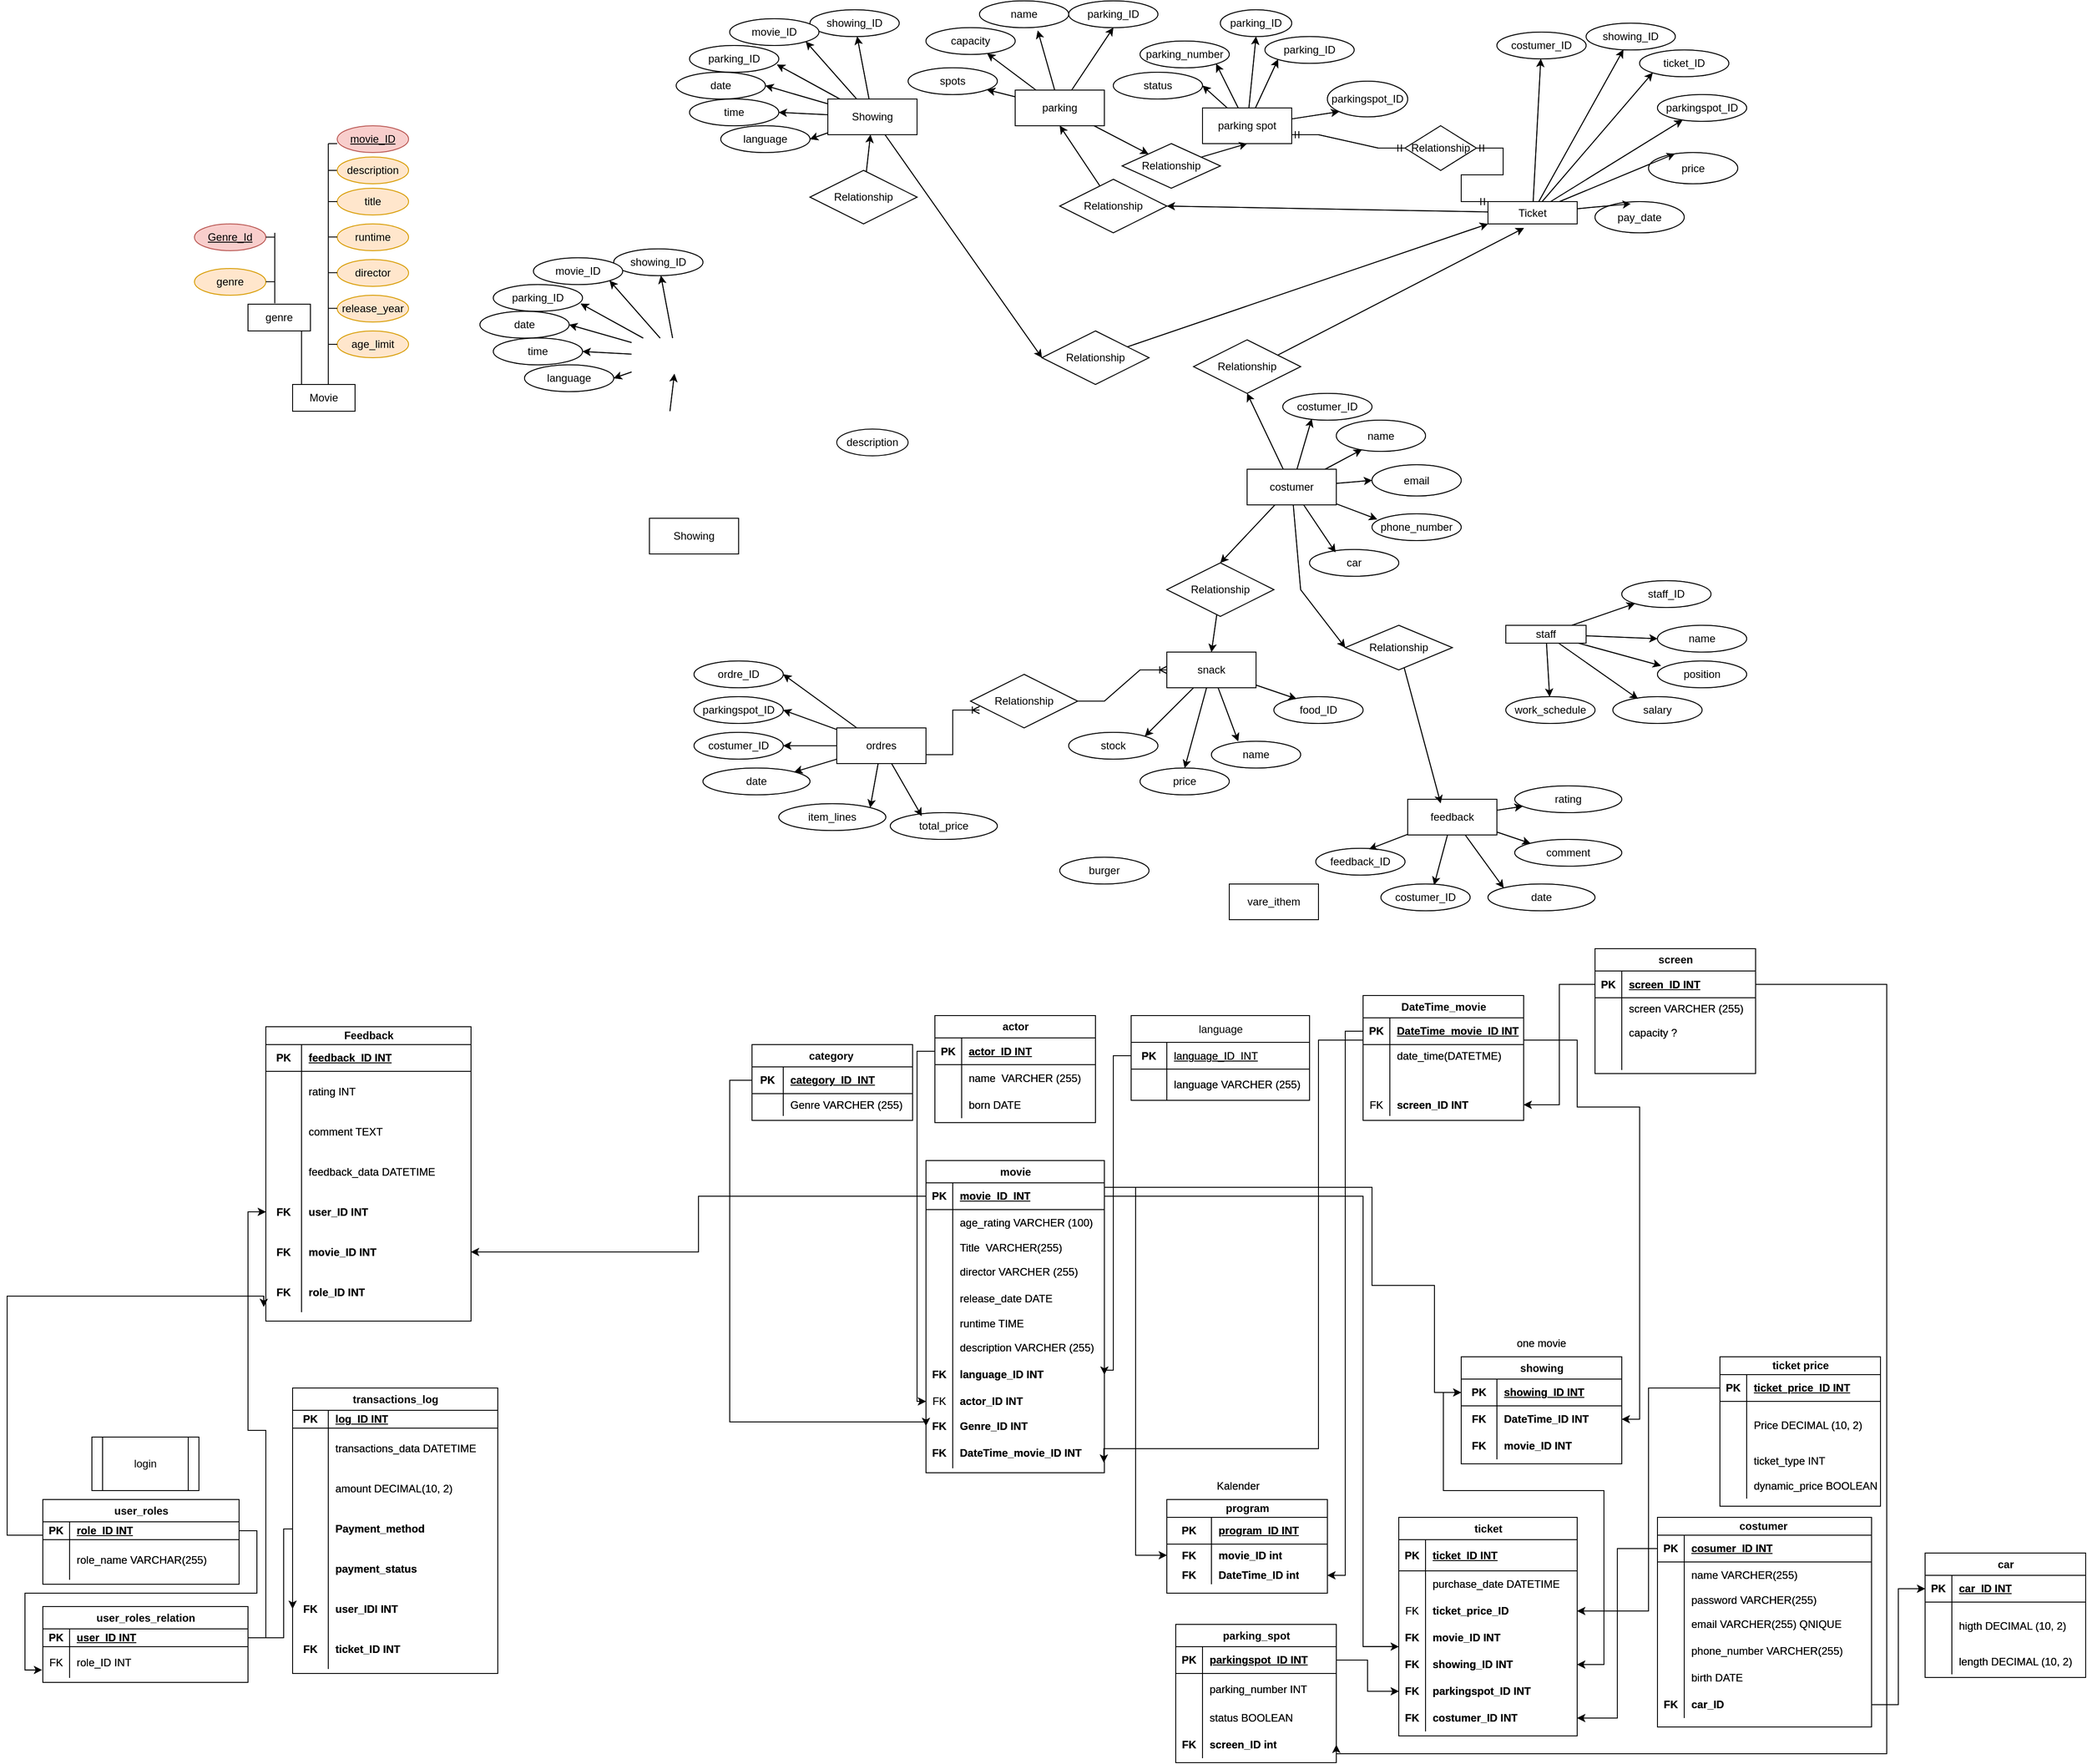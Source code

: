 <mxfile version="24.7.17" pages="3">
  <diagram name="Page-1" id="IllW0xsaDsU42FUCzMUv">
    <mxGraphModel dx="2818" dy="820" grid="1" gridSize="10" guides="1" tooltips="1" connect="1" arrows="1" fold="1" page="1" pageScale="1" pageWidth="1654" pageHeight="2336" math="0" shadow="0">
      <root>
        <mxCell id="0" />
        <mxCell id="1" parent="0" />
        <mxCell id="PqePDXDijZW4K7LYJ-__-22" style="edgeStyle=none;rounded=0;orthogonalLoop=1;jettySize=auto;html=1;" parent="1" source="IlpDkGs2LV_sHWLR01N2-1" target="IlpDkGs2LV_sHWLR01N2-39" edge="1">
          <mxGeometry relative="1" as="geometry" />
        </mxCell>
        <mxCell id="IlpDkGs2LV_sHWLR01N2-1" value="Relationship" style="shape=rhombus;perimeter=rhombusPerimeter;whiteSpace=wrap;html=1;align=center;" parent="1" vertex="1">
          <mxGeometry x="160" y="220" width="120" height="60" as="geometry" />
        </mxCell>
        <mxCell id="IlpDkGs2LV_sHWLR01N2-79" style="edgeStyle=none;rounded=0;orthogonalLoop=1;jettySize=auto;html=1;" parent="1" source="IlpDkGs2LV_sHWLR01N2-3" target="IlpDkGs2LV_sHWLR01N2-75" edge="1">
          <mxGeometry relative="1" as="geometry" />
        </mxCell>
        <mxCell id="IlpDkGs2LV_sHWLR01N2-80" style="edgeStyle=none;rounded=0;orthogonalLoop=1;jettySize=auto;html=1;" parent="1" source="IlpDkGs2LV_sHWLR01N2-3" target="IlpDkGs2LV_sHWLR01N2-74" edge="1">
          <mxGeometry relative="1" as="geometry" />
        </mxCell>
        <mxCell id="IlpDkGs2LV_sHWLR01N2-81" style="edgeStyle=none;rounded=0;orthogonalLoop=1;jettySize=auto;html=1;entryX=0;entryY=1;entryDx=0;entryDy=0;" parent="1" source="IlpDkGs2LV_sHWLR01N2-3" target="IlpDkGs2LV_sHWLR01N2-73" edge="1">
          <mxGeometry relative="1" as="geometry" />
        </mxCell>
        <mxCell id="IlpDkGs2LV_sHWLR01N2-82" style="edgeStyle=none;rounded=0;orthogonalLoop=1;jettySize=auto;html=1;" parent="1" source="IlpDkGs2LV_sHWLR01N2-3" target="IlpDkGs2LV_sHWLR01N2-76" edge="1">
          <mxGeometry relative="1" as="geometry" />
        </mxCell>
        <mxCell id="PqePDXDijZW4K7LYJ-__-27" style="edgeStyle=none;rounded=0;orthogonalLoop=1;jettySize=auto;html=1;entryX=1;entryY=0.5;entryDx=0;entryDy=0;" parent="1" source="IlpDkGs2LV_sHWLR01N2-3" target="PqePDXDijZW4K7LYJ-__-26" edge="1">
          <mxGeometry relative="1" as="geometry" />
        </mxCell>
        <mxCell id="IlpDkGs2LV_sHWLR01N2-3" value="Ticket" style="whiteSpace=wrap;html=1;align=center;" parent="1" vertex="1">
          <mxGeometry x="920" y="255" width="100" height="25" as="geometry" />
        </mxCell>
        <mxCell id="IlpDkGs2LV_sHWLR01N2-116" style="edgeStyle=none;rounded=0;orthogonalLoop=1;jettySize=auto;html=1;entryX=1;entryY=0;entryDx=0;entryDy=0;" parent="1" source="IlpDkGs2LV_sHWLR01N2-4" target="IlpDkGs2LV_sHWLR01N2-112" edge="1">
          <mxGeometry relative="1" as="geometry" />
        </mxCell>
        <mxCell id="IlpDkGs2LV_sHWLR01N2-4" value="snack" style="whiteSpace=wrap;html=1;align=center;" parent="1" vertex="1">
          <mxGeometry x="560" y="760" width="100" height="40" as="geometry" />
        </mxCell>
        <mxCell id="IlpDkGs2LV_sHWLR01N2-68" style="edgeStyle=none;rounded=0;orthogonalLoop=1;jettySize=auto;html=1;entryX=0.5;entryY=1;entryDx=0;entryDy=0;" parent="1" source="IlpDkGs2LV_sHWLR01N2-5" target="IlpDkGs2LV_sHWLR01N2-64" edge="1">
          <mxGeometry relative="1" as="geometry" />
        </mxCell>
        <mxCell id="IlpDkGs2LV_sHWLR01N2-69" style="edgeStyle=none;rounded=0;orthogonalLoop=1;jettySize=auto;html=1;entryX=0;entryY=1;entryDx=0;entryDy=0;" parent="1" source="IlpDkGs2LV_sHWLR01N2-5" target="IlpDkGs2LV_sHWLR01N2-63" edge="1">
          <mxGeometry relative="1" as="geometry" />
        </mxCell>
        <mxCell id="IlpDkGs2LV_sHWLR01N2-70" style="edgeStyle=none;rounded=0;orthogonalLoop=1;jettySize=auto;html=1;entryX=1;entryY=1;entryDx=0;entryDy=0;" parent="1" source="IlpDkGs2LV_sHWLR01N2-5" target="IlpDkGs2LV_sHWLR01N2-66" edge="1">
          <mxGeometry relative="1" as="geometry" />
        </mxCell>
        <mxCell id="IlpDkGs2LV_sHWLR01N2-71" style="edgeStyle=none;rounded=0;orthogonalLoop=1;jettySize=auto;html=1;entryX=1;entryY=0.5;entryDx=0;entryDy=0;" parent="1" source="IlpDkGs2LV_sHWLR01N2-5" target="IlpDkGs2LV_sHWLR01N2-67" edge="1">
          <mxGeometry relative="1" as="geometry" />
        </mxCell>
        <mxCell id="IlpDkGs2LV_sHWLR01N2-72" style="edgeStyle=none;rounded=0;orthogonalLoop=1;jettySize=auto;html=1;entryX=0;entryY=1;entryDx=0;entryDy=0;" parent="1" source="IlpDkGs2LV_sHWLR01N2-5" target="IlpDkGs2LV_sHWLR01N2-62" edge="1">
          <mxGeometry relative="1" as="geometry" />
        </mxCell>
        <mxCell id="IlpDkGs2LV_sHWLR01N2-5" value="parking spot" style="whiteSpace=wrap;html=1;align=center;" parent="1" vertex="1">
          <mxGeometry x="600" y="150" width="100" height="40" as="geometry" />
        </mxCell>
        <mxCell id="PqePDXDijZW4K7LYJ-__-5" style="edgeStyle=none;rounded=0;orthogonalLoop=1;jettySize=auto;html=1;entryX=1;entryY=0;entryDx=0;entryDy=0;" parent="1" source="IlpDkGs2LV_sHWLR01N2-6" target="IlpDkGs2LV_sHWLR01N2-118" edge="1">
          <mxGeometry relative="1" as="geometry" />
        </mxCell>
        <mxCell id="PqePDXDijZW4K7LYJ-__-6" style="edgeStyle=none;rounded=0;orthogonalLoop=1;jettySize=auto;html=1;entryX=1;entryY=0.5;entryDx=0;entryDy=0;" parent="1" source="IlpDkGs2LV_sHWLR01N2-6" target="IlpDkGs2LV_sHWLR01N2-119" edge="1">
          <mxGeometry relative="1" as="geometry" />
        </mxCell>
        <mxCell id="PqePDXDijZW4K7LYJ-__-7" style="edgeStyle=none;rounded=0;orthogonalLoop=1;jettySize=auto;html=1;entryX=1;entryY=0.5;entryDx=0;entryDy=0;" parent="1" source="IlpDkGs2LV_sHWLR01N2-6" target="IlpDkGs2LV_sHWLR01N2-121" edge="1">
          <mxGeometry relative="1" as="geometry" />
        </mxCell>
        <mxCell id="PqePDXDijZW4K7LYJ-__-8" style="edgeStyle=none;rounded=0;orthogonalLoop=1;jettySize=auto;html=1;entryX=1;entryY=0.5;entryDx=0;entryDy=0;" parent="1" source="IlpDkGs2LV_sHWLR01N2-6" target="IlpDkGs2LV_sHWLR01N2-117" edge="1">
          <mxGeometry relative="1" as="geometry" />
        </mxCell>
        <mxCell id="IlpDkGs2LV_sHWLR01N2-6" value="ordres" style="whiteSpace=wrap;html=1;align=center;" parent="1" vertex="1">
          <mxGeometry x="190" y="845" width="100" height="40" as="geometry" />
        </mxCell>
        <mxCell id="IlpDkGs2LV_sHWLR01N2-104" style="edgeStyle=none;rounded=0;orthogonalLoop=1;jettySize=auto;html=1;entryX=0;entryY=1;entryDx=0;entryDy=0;" parent="1" source="IlpDkGs2LV_sHWLR01N2-7" target="IlpDkGs2LV_sHWLR01N2-96" edge="1">
          <mxGeometry relative="1" as="geometry" />
        </mxCell>
        <mxCell id="IlpDkGs2LV_sHWLR01N2-105" style="edgeStyle=none;rounded=0;orthogonalLoop=1;jettySize=auto;html=1;entryX=0;entryY=0.5;entryDx=0;entryDy=0;" parent="1" source="IlpDkGs2LV_sHWLR01N2-7" target="IlpDkGs2LV_sHWLR01N2-97" edge="1">
          <mxGeometry relative="1" as="geometry" />
        </mxCell>
        <mxCell id="IlpDkGs2LV_sHWLR01N2-108" style="edgeStyle=none;rounded=0;orthogonalLoop=1;jettySize=auto;html=1;" parent="1" source="IlpDkGs2LV_sHWLR01N2-7" target="IlpDkGs2LV_sHWLR01N2-100" edge="1">
          <mxGeometry relative="1" as="geometry" />
        </mxCell>
        <mxCell id="IlpDkGs2LV_sHWLR01N2-7" value="staff" style="whiteSpace=wrap;html=1;align=center;" parent="1" vertex="1">
          <mxGeometry x="940" y="730" width="90" height="20" as="geometry" />
        </mxCell>
        <mxCell id="IlpDkGs2LV_sHWLR01N2-93" style="edgeStyle=none;rounded=0;orthogonalLoop=1;jettySize=auto;html=1;entryX=0;entryY=0.5;entryDx=0;entryDy=0;" parent="1" source="IlpDkGs2LV_sHWLR01N2-9" target="IlpDkGs2LV_sHWLR01N2-87" edge="1">
          <mxGeometry relative="1" as="geometry" />
        </mxCell>
        <mxCell id="PqePDXDijZW4K7LYJ-__-39" style="edgeStyle=none;rounded=0;orthogonalLoop=1;jettySize=auto;html=1;entryX=0.5;entryY=0;entryDx=0;entryDy=0;" parent="1" source="IlpDkGs2LV_sHWLR01N2-9" target="PqePDXDijZW4K7LYJ-__-38" edge="1">
          <mxGeometry relative="1" as="geometry" />
        </mxCell>
        <mxCell id="PqePDXDijZW4K7LYJ-__-47" style="edgeStyle=none;rounded=0;orthogonalLoop=1;jettySize=auto;html=1;entryX=0;entryY=0.5;entryDx=0;entryDy=0;" parent="1" source="IlpDkGs2LV_sHWLR01N2-9" target="PqePDXDijZW4K7LYJ-__-46" edge="1">
          <mxGeometry relative="1" as="geometry">
            <Array as="points">
              <mxPoint x="710" y="690" />
            </Array>
          </mxGeometry>
        </mxCell>
        <mxCell id="IlpDkGs2LV_sHWLR01N2-9" value="costumer" style="whiteSpace=wrap;html=1;align=center;" parent="1" vertex="1">
          <mxGeometry x="650" y="555" width="100" height="40" as="geometry" />
        </mxCell>
        <mxCell id="IlpDkGs2LV_sHWLR01N2-27" value="description" style="ellipse;whiteSpace=wrap;html=1;align=center;" parent="1" vertex="1">
          <mxGeometry x="190" y="510" width="80" height="30" as="geometry" />
        </mxCell>
        <mxCell id="IlpDkGs2LV_sHWLR01N2-46" value="" style="edgeStyle=none;rounded=0;orthogonalLoop=1;jettySize=auto;html=1;" parent="1" source="IlpDkGs2LV_sHWLR01N2-39" target="IlpDkGs2LV_sHWLR01N2-40" edge="1">
          <mxGeometry relative="1" as="geometry" />
        </mxCell>
        <mxCell id="IlpDkGs2LV_sHWLR01N2-47" style="edgeStyle=none;rounded=0;orthogonalLoop=1;jettySize=auto;html=1;entryX=1;entryY=1;entryDx=0;entryDy=0;" parent="1" source="IlpDkGs2LV_sHWLR01N2-39" target="IlpDkGs2LV_sHWLR01N2-41" edge="1">
          <mxGeometry relative="1" as="geometry" />
        </mxCell>
        <mxCell id="IlpDkGs2LV_sHWLR01N2-49" style="edgeStyle=none;rounded=0;orthogonalLoop=1;jettySize=auto;html=1;entryX=1;entryY=0.5;entryDx=0;entryDy=0;" parent="1" source="IlpDkGs2LV_sHWLR01N2-39" target="IlpDkGs2LV_sHWLR01N2-43" edge="1">
          <mxGeometry relative="1" as="geometry" />
        </mxCell>
        <mxCell id="IlpDkGs2LV_sHWLR01N2-50" style="edgeStyle=none;rounded=0;orthogonalLoop=1;jettySize=auto;html=1;entryX=1;entryY=0.5;entryDx=0;entryDy=0;" parent="1" source="IlpDkGs2LV_sHWLR01N2-39" target="IlpDkGs2LV_sHWLR01N2-44" edge="1">
          <mxGeometry relative="1" as="geometry" />
        </mxCell>
        <mxCell id="IlpDkGs2LV_sHWLR01N2-51" style="edgeStyle=none;rounded=0;orthogonalLoop=1;jettySize=auto;html=1;entryX=1;entryY=0.5;entryDx=0;entryDy=0;" parent="1" source="IlpDkGs2LV_sHWLR01N2-39" target="IlpDkGs2LV_sHWLR01N2-45" edge="1">
          <mxGeometry relative="1" as="geometry" />
        </mxCell>
        <mxCell id="PqePDXDijZW4K7LYJ-__-24" style="edgeStyle=none;rounded=0;orthogonalLoop=1;jettySize=auto;html=1;entryX=0;entryY=0.5;entryDx=0;entryDy=0;" parent="1" source="IlpDkGs2LV_sHWLR01N2-39" target="PqePDXDijZW4K7LYJ-__-23" edge="1">
          <mxGeometry relative="1" as="geometry" />
        </mxCell>
        <mxCell id="IlpDkGs2LV_sHWLR01N2-39" value="Showing" style="whiteSpace=wrap;html=1;align=center;" parent="1" vertex="1">
          <mxGeometry x="180" y="140" width="100" height="40" as="geometry" />
        </mxCell>
        <mxCell id="IlpDkGs2LV_sHWLR01N2-40" value="showing_ID" style="ellipse;whiteSpace=wrap;html=1;align=center;" parent="1" vertex="1">
          <mxGeometry x="160" y="40" width="100" height="30" as="geometry" />
        </mxCell>
        <mxCell id="IlpDkGs2LV_sHWLR01N2-41" value="movie_ID" style="ellipse;whiteSpace=wrap;html=1;align=center;" parent="1" vertex="1">
          <mxGeometry x="70" y="50" width="100" height="30" as="geometry" />
        </mxCell>
        <mxCell id="IlpDkGs2LV_sHWLR01N2-42" value="parking_ID" style="ellipse;whiteSpace=wrap;html=1;align=center;" parent="1" vertex="1">
          <mxGeometry x="25" y="80" width="100" height="30" as="geometry" />
        </mxCell>
        <mxCell id="IlpDkGs2LV_sHWLR01N2-43" value="date" style="ellipse;whiteSpace=wrap;html=1;align=center;" parent="1" vertex="1">
          <mxGeometry x="10" y="110" width="100" height="30" as="geometry" />
        </mxCell>
        <mxCell id="IlpDkGs2LV_sHWLR01N2-44" value="time" style="ellipse;whiteSpace=wrap;html=1;align=center;" parent="1" vertex="1">
          <mxGeometry x="25" y="140" width="100" height="30" as="geometry" />
        </mxCell>
        <mxCell id="IlpDkGs2LV_sHWLR01N2-45" value="language" style="ellipse;whiteSpace=wrap;html=1;align=center;" parent="1" vertex="1">
          <mxGeometry x="60" y="170" width="100" height="30" as="geometry" />
        </mxCell>
        <mxCell id="IlpDkGs2LV_sHWLR01N2-48" style="edgeStyle=none;rounded=0;orthogonalLoop=1;jettySize=auto;html=1;entryX=0.979;entryY=0.711;entryDx=0;entryDy=0;entryPerimeter=0;" parent="1" source="IlpDkGs2LV_sHWLR01N2-39" target="IlpDkGs2LV_sHWLR01N2-42" edge="1">
          <mxGeometry relative="1" as="geometry" />
        </mxCell>
        <mxCell id="IlpDkGs2LV_sHWLR01N2-58" style="edgeStyle=none;rounded=0;orthogonalLoop=1;jettySize=auto;html=1;entryX=0.5;entryY=1;entryDx=0;entryDy=0;" parent="1" source="IlpDkGs2LV_sHWLR01N2-52" target="IlpDkGs2LV_sHWLR01N2-53" edge="1">
          <mxGeometry relative="1" as="geometry" />
        </mxCell>
        <mxCell id="IlpDkGs2LV_sHWLR01N2-60" style="edgeStyle=none;rounded=0;orthogonalLoop=1;jettySize=auto;html=1;" parent="1" source="IlpDkGs2LV_sHWLR01N2-52" target="IlpDkGs2LV_sHWLR01N2-55" edge="1">
          <mxGeometry relative="1" as="geometry" />
        </mxCell>
        <mxCell id="IlpDkGs2LV_sHWLR01N2-61" style="edgeStyle=none;rounded=0;orthogonalLoop=1;jettySize=auto;html=1;" parent="1" source="IlpDkGs2LV_sHWLR01N2-52" target="IlpDkGs2LV_sHWLR01N2-56" edge="1">
          <mxGeometry relative="1" as="geometry" />
        </mxCell>
        <mxCell id="PqePDXDijZW4K7LYJ-__-32" style="edgeStyle=none;rounded=0;orthogonalLoop=1;jettySize=auto;html=1;" parent="1" source="IlpDkGs2LV_sHWLR01N2-52" target="PqePDXDijZW4K7LYJ-__-29" edge="1">
          <mxGeometry relative="1" as="geometry" />
        </mxCell>
        <mxCell id="IlpDkGs2LV_sHWLR01N2-52" value="parking" style="whiteSpace=wrap;html=1;align=center;" parent="1" vertex="1">
          <mxGeometry x="390" y="130" width="100" height="40" as="geometry" />
        </mxCell>
        <mxCell id="IlpDkGs2LV_sHWLR01N2-53" value="parking_ID" style="ellipse;whiteSpace=wrap;html=1;align=center;" parent="1" vertex="1">
          <mxGeometry x="450" y="30" width="100" height="30" as="geometry" />
        </mxCell>
        <mxCell id="IlpDkGs2LV_sHWLR01N2-54" value="name" style="ellipse;whiteSpace=wrap;html=1;align=center;" parent="1" vertex="1">
          <mxGeometry x="350" y="30" width="100" height="30" as="geometry" />
        </mxCell>
        <mxCell id="IlpDkGs2LV_sHWLR01N2-55" value="capacity" style="ellipse;whiteSpace=wrap;html=1;align=center;" parent="1" vertex="1">
          <mxGeometry x="290" y="60" width="100" height="30" as="geometry" />
        </mxCell>
        <mxCell id="IlpDkGs2LV_sHWLR01N2-56" value="spots" style="ellipse;whiteSpace=wrap;html=1;align=center;" parent="1" vertex="1">
          <mxGeometry x="270" y="105" width="100" height="30" as="geometry" />
        </mxCell>
        <mxCell id="IlpDkGs2LV_sHWLR01N2-59" style="edgeStyle=none;rounded=0;orthogonalLoop=1;jettySize=auto;html=1;entryX=0.653;entryY=1.108;entryDx=0;entryDy=0;entryPerimeter=0;" parent="1" source="IlpDkGs2LV_sHWLR01N2-52" target="IlpDkGs2LV_sHWLR01N2-54" edge="1">
          <mxGeometry relative="1" as="geometry" />
        </mxCell>
        <mxCell id="IlpDkGs2LV_sHWLR01N2-62" value="parkingspot_ID" style="ellipse;whiteSpace=wrap;html=1;align=center;" parent="1" vertex="1">
          <mxGeometry x="740" y="120" width="90" height="40" as="geometry" />
        </mxCell>
        <mxCell id="IlpDkGs2LV_sHWLR01N2-63" value="parking_ID" style="ellipse;whiteSpace=wrap;html=1;align=center;" parent="1" vertex="1">
          <mxGeometry x="670" y="70" width="100" height="30" as="geometry" />
        </mxCell>
        <mxCell id="IlpDkGs2LV_sHWLR01N2-64" value="parking_ID" style="ellipse;whiteSpace=wrap;html=1;align=center;" parent="1" vertex="1">
          <mxGeometry x="620" y="40" width="80" height="30" as="geometry" />
        </mxCell>
        <mxCell id="IlpDkGs2LV_sHWLR01N2-66" value="parking_number&lt;span style=&quot;caret-color: rgba(0, 0, 0, 0); color: rgba(0, 0, 0, 0); font-family: monospace; font-size: 0px; text-align: start; white-space: nowrap;&quot;&gt;%3CmxGraphModel%3E%3Croot%3E%3CmxCell%20id%3D%220%22%2F%3E%3CmxCell%20id%3D%221%22%20parent%3D%220%22%2F%3E%3CmxCell%20id%3D%222%22%20value%3D%22parking_ID%22%20style%3D%22ellipse%3BwhiteSpace%3Dwrap%3Bhtml%3D1%3Balign%3Dcenter%3B%22%20vertex%3D%221%22%20parent%3D%221%22%3E%3CmxGeometry%20x%3D%22600%22%20y%3D%2240%22%20width%3D%22100%22%20height%3D%2230%22%20as%3D%22geometry%22%2F%3E%3C%2FmxCell%3E%3C%2Froot%3E%3C%2FmxGraphModel%3E&lt;/span&gt;" style="ellipse;whiteSpace=wrap;html=1;align=center;" parent="1" vertex="1">
          <mxGeometry x="530" y="75" width="100" height="30" as="geometry" />
        </mxCell>
        <mxCell id="IlpDkGs2LV_sHWLR01N2-67" value="status" style="ellipse;whiteSpace=wrap;html=1;align=center;" parent="1" vertex="1">
          <mxGeometry x="500" y="110" width="100" height="30" as="geometry" />
        </mxCell>
        <mxCell id="IlpDkGs2LV_sHWLR01N2-73" value="ticket_ID" style="ellipse;whiteSpace=wrap;html=1;align=center;" parent="1" vertex="1">
          <mxGeometry x="1090" y="85" width="100" height="30" as="geometry" />
        </mxCell>
        <mxCell id="IlpDkGs2LV_sHWLR01N2-74" value="showing_ID" style="ellipse;whiteSpace=wrap;html=1;align=center;" parent="1" vertex="1">
          <mxGeometry x="1030" y="55" width="100" height="30" as="geometry" />
        </mxCell>
        <mxCell id="IlpDkGs2LV_sHWLR01N2-75" value="costumer_ID" style="ellipse;whiteSpace=wrap;html=1;align=center;" parent="1" vertex="1">
          <mxGeometry x="930" y="65" width="100" height="30" as="geometry" />
        </mxCell>
        <mxCell id="IlpDkGs2LV_sHWLR01N2-76" value="parkingspot_ID" style="ellipse;whiteSpace=wrap;html=1;align=center;" parent="1" vertex="1">
          <mxGeometry x="1110" y="135" width="100" height="30" as="geometry" />
        </mxCell>
        <mxCell id="IlpDkGs2LV_sHWLR01N2-77" value="price" style="ellipse;whiteSpace=wrap;html=1;align=center;" parent="1" vertex="1">
          <mxGeometry x="1100" y="200" width="100" height="35" as="geometry" />
        </mxCell>
        <mxCell id="IlpDkGs2LV_sHWLR01N2-78" value="pay_date" style="ellipse;whiteSpace=wrap;html=1;align=center;" parent="1" vertex="1">
          <mxGeometry x="1040" y="255" width="100" height="35" as="geometry" />
        </mxCell>
        <mxCell id="IlpDkGs2LV_sHWLR01N2-83" style="edgeStyle=none;rounded=0;orthogonalLoop=1;jettySize=auto;html=1;entryX=0.296;entryY=0.038;entryDx=0;entryDy=0;entryPerimeter=0;" parent="1" source="IlpDkGs2LV_sHWLR01N2-3" target="IlpDkGs2LV_sHWLR01N2-77" edge="1">
          <mxGeometry relative="1" as="geometry" />
        </mxCell>
        <mxCell id="IlpDkGs2LV_sHWLR01N2-84" style="edgeStyle=none;rounded=0;orthogonalLoop=1;jettySize=auto;html=1;entryX=0.4;entryY=0.072;entryDx=0;entryDy=0;entryPerimeter=0;" parent="1" source="IlpDkGs2LV_sHWLR01N2-3" target="IlpDkGs2LV_sHWLR01N2-78" edge="1">
          <mxGeometry relative="1" as="geometry" />
        </mxCell>
        <mxCell id="IlpDkGs2LV_sHWLR01N2-85" value="costumer_ID" style="ellipse;whiteSpace=wrap;html=1;align=center;" parent="1" vertex="1">
          <mxGeometry x="690" y="470" width="100" height="30" as="geometry" />
        </mxCell>
        <mxCell id="IlpDkGs2LV_sHWLR01N2-86" value="name" style="ellipse;whiteSpace=wrap;html=1;align=center;" parent="1" vertex="1">
          <mxGeometry x="750" y="500" width="100" height="35" as="geometry" />
        </mxCell>
        <mxCell id="IlpDkGs2LV_sHWLR01N2-87" value="email" style="ellipse;whiteSpace=wrap;html=1;align=center;" parent="1" vertex="1">
          <mxGeometry x="790" y="550" width="100" height="35" as="geometry" />
        </mxCell>
        <mxCell id="IlpDkGs2LV_sHWLR01N2-88" value="phone_number" style="ellipse;whiteSpace=wrap;html=1;align=center;" parent="1" vertex="1">
          <mxGeometry x="790" y="605" width="100" height="30" as="geometry" />
        </mxCell>
        <mxCell id="IlpDkGs2LV_sHWLR01N2-89" value="car" style="ellipse;whiteSpace=wrap;html=1;align=center;" parent="1" vertex="1">
          <mxGeometry x="720" y="645" width="100" height="30" as="geometry" />
        </mxCell>
        <mxCell id="IlpDkGs2LV_sHWLR01N2-91" style="edgeStyle=none;rounded=0;orthogonalLoop=1;jettySize=auto;html=1;entryX=0.324;entryY=0.957;entryDx=0;entryDy=0;entryPerimeter=0;" parent="1" source="IlpDkGs2LV_sHWLR01N2-9" target="IlpDkGs2LV_sHWLR01N2-85" edge="1">
          <mxGeometry relative="1" as="geometry" />
        </mxCell>
        <mxCell id="IlpDkGs2LV_sHWLR01N2-92" style="edgeStyle=none;rounded=0;orthogonalLoop=1;jettySize=auto;html=1;entryX=0.286;entryY=0.943;entryDx=0;entryDy=0;entryPerimeter=0;" parent="1" source="IlpDkGs2LV_sHWLR01N2-9" target="IlpDkGs2LV_sHWLR01N2-86" edge="1">
          <mxGeometry relative="1" as="geometry" />
        </mxCell>
        <mxCell id="IlpDkGs2LV_sHWLR01N2-94" style="edgeStyle=none;rounded=0;orthogonalLoop=1;jettySize=auto;html=1;entryX=0.058;entryY=0.203;entryDx=0;entryDy=0;entryPerimeter=0;" parent="1" source="IlpDkGs2LV_sHWLR01N2-9" target="IlpDkGs2LV_sHWLR01N2-88" edge="1">
          <mxGeometry relative="1" as="geometry" />
        </mxCell>
        <mxCell id="IlpDkGs2LV_sHWLR01N2-95" style="edgeStyle=none;rounded=0;orthogonalLoop=1;jettySize=auto;html=1;entryX=0.291;entryY=0.108;entryDx=0;entryDy=0;entryPerimeter=0;" parent="1" source="IlpDkGs2LV_sHWLR01N2-9" target="IlpDkGs2LV_sHWLR01N2-89" edge="1">
          <mxGeometry relative="1" as="geometry" />
        </mxCell>
        <mxCell id="IlpDkGs2LV_sHWLR01N2-96" value="staff_ID" style="ellipse;whiteSpace=wrap;html=1;align=center;" parent="1" vertex="1">
          <mxGeometry x="1070" y="680" width="100" height="30" as="geometry" />
        </mxCell>
        <mxCell id="IlpDkGs2LV_sHWLR01N2-97" value="name" style="ellipse;whiteSpace=wrap;html=1;align=center;" parent="1" vertex="1">
          <mxGeometry x="1110" y="730" width="100" height="30" as="geometry" />
        </mxCell>
        <mxCell id="IlpDkGs2LV_sHWLR01N2-98" value="position&lt;span style=&quot;caret-color: rgba(0, 0, 0, 0); color: rgba(0, 0, 0, 0); font-family: monospace; font-size: 0px; text-align: start; white-space: nowrap;&quot;&gt;%3CmxGraphModel%3E%3Croot%3E%3CmxCell%20id%3D%220%22%2F%3E%3CmxCell%20id%3D%221%22%20parent%3D%220%22%2F%3E%3CmxCell%20id%3D%222%22%20value%3D%22name%22%20style%3D%22ellipse%3BwhiteSpace%3Dwrap%3Bhtml%3D1%3Balign%3Dcenter%3B%22%20vertex%3D%221%22%20parent%3D%221%22%3E%3CmxGeometry%20x%3D%22690%22%20y%3D%22670%22%20width%3D%22100%22%20height%3D%2230%22%20as%3D%22geometry%22%2F%3E%3C%2FmxCell%3E%3C%2Froot%3E%3C%2FmxGraphModel%3E&lt;/span&gt;" style="ellipse;whiteSpace=wrap;html=1;align=center;" parent="1" vertex="1">
          <mxGeometry x="1110" y="770" width="100" height="30" as="geometry" />
        </mxCell>
        <mxCell id="IlpDkGs2LV_sHWLR01N2-99" value="salary" style="ellipse;whiteSpace=wrap;html=1;align=center;" parent="1" vertex="1">
          <mxGeometry x="1060" y="810" width="100" height="30" as="geometry" />
        </mxCell>
        <mxCell id="IlpDkGs2LV_sHWLR01N2-100" value="work_schedule" style="ellipse;whiteSpace=wrap;html=1;align=center;" parent="1" vertex="1">
          <mxGeometry x="940" y="810" width="100" height="30" as="geometry" />
        </mxCell>
        <mxCell id="IlpDkGs2LV_sHWLR01N2-106" style="edgeStyle=none;rounded=0;orthogonalLoop=1;jettySize=auto;html=1;entryX=0.039;entryY=0.176;entryDx=0;entryDy=0;entryPerimeter=0;" parent="1" source="IlpDkGs2LV_sHWLR01N2-7" target="IlpDkGs2LV_sHWLR01N2-98" edge="1">
          <mxGeometry relative="1" as="geometry" />
        </mxCell>
        <mxCell id="IlpDkGs2LV_sHWLR01N2-107" style="edgeStyle=none;rounded=0;orthogonalLoop=1;jettySize=auto;html=1;entryX=0.281;entryY=0.081;entryDx=0;entryDy=0;entryPerimeter=0;" parent="1" source="IlpDkGs2LV_sHWLR01N2-7" target="IlpDkGs2LV_sHWLR01N2-99" edge="1">
          <mxGeometry relative="1" as="geometry" />
        </mxCell>
        <mxCell id="IlpDkGs2LV_sHWLR01N2-109" value="food_ID" style="ellipse;whiteSpace=wrap;html=1;align=center;" parent="1" vertex="1">
          <mxGeometry x="680" y="810" width="100" height="30" as="geometry" />
        </mxCell>
        <mxCell id="IlpDkGs2LV_sHWLR01N2-110" value="name" style="ellipse;whiteSpace=wrap;html=1;align=center;" parent="1" vertex="1">
          <mxGeometry x="610" y="860" width="100" height="30" as="geometry" />
        </mxCell>
        <mxCell id="IlpDkGs2LV_sHWLR01N2-111" value="price" style="ellipse;whiteSpace=wrap;html=1;align=center;" parent="1" vertex="1">
          <mxGeometry x="530" y="890" width="100" height="30" as="geometry" />
        </mxCell>
        <mxCell id="IlpDkGs2LV_sHWLR01N2-112" value="stock" style="ellipse;whiteSpace=wrap;html=1;align=center;" parent="1" vertex="1">
          <mxGeometry x="450" y="850" width="100" height="30" as="geometry" />
        </mxCell>
        <mxCell id="IlpDkGs2LV_sHWLR01N2-113" style="edgeStyle=none;rounded=0;orthogonalLoop=1;jettySize=auto;html=1;entryX=0.253;entryY=0.081;entryDx=0;entryDy=0;entryPerimeter=0;" parent="1" source="IlpDkGs2LV_sHWLR01N2-4" target="IlpDkGs2LV_sHWLR01N2-109" edge="1">
          <mxGeometry relative="1" as="geometry" />
        </mxCell>
        <mxCell id="IlpDkGs2LV_sHWLR01N2-114" style="edgeStyle=none;rounded=0;orthogonalLoop=1;jettySize=auto;html=1;entryX=0.3;entryY=0;entryDx=0;entryDy=0;entryPerimeter=0;" parent="1" source="IlpDkGs2LV_sHWLR01N2-4" target="IlpDkGs2LV_sHWLR01N2-110" edge="1">
          <mxGeometry relative="1" as="geometry" />
        </mxCell>
        <mxCell id="IlpDkGs2LV_sHWLR01N2-115" style="edgeStyle=none;rounded=0;orthogonalLoop=1;jettySize=auto;html=1;entryX=0.5;entryY=0;entryDx=0;entryDy=0;" parent="1" source="IlpDkGs2LV_sHWLR01N2-4" target="IlpDkGs2LV_sHWLR01N2-111" edge="1">
          <mxGeometry relative="1" as="geometry" />
        </mxCell>
        <mxCell id="IlpDkGs2LV_sHWLR01N2-117" value="ordre_ID" style="ellipse;whiteSpace=wrap;html=1;align=center;" parent="1" vertex="1">
          <mxGeometry x="30" y="770" width="100" height="30" as="geometry" />
        </mxCell>
        <mxCell id="IlpDkGs2LV_sHWLR01N2-118" value="date" style="ellipse;whiteSpace=wrap;html=1;align=center;" parent="1" vertex="1">
          <mxGeometry x="40" y="890" width="120" height="30" as="geometry" />
        </mxCell>
        <mxCell id="IlpDkGs2LV_sHWLR01N2-119" value="costumer_ID" style="ellipse;whiteSpace=wrap;html=1;align=center;" parent="1" vertex="1">
          <mxGeometry x="30" y="850" width="100" height="30" as="geometry" />
        </mxCell>
        <mxCell id="IlpDkGs2LV_sHWLR01N2-121" value="parkingspot_ID" style="ellipse;whiteSpace=wrap;html=1;align=center;" parent="1" vertex="1">
          <mxGeometry x="30" y="810" width="100" height="30" as="geometry" />
        </mxCell>
        <mxCell id="PqePDXDijZW4K7LYJ-__-1" value="total_price" style="ellipse;whiteSpace=wrap;html=1;align=center;" parent="1" vertex="1">
          <mxGeometry x="250" y="940" width="120" height="30" as="geometry" />
        </mxCell>
        <mxCell id="PqePDXDijZW4K7LYJ-__-2" value="item_lines" style="ellipse;whiteSpace=wrap;html=1;align=center;" parent="1" vertex="1">
          <mxGeometry x="125" y="930" width="120" height="30" as="geometry" />
        </mxCell>
        <mxCell id="PqePDXDijZW4K7LYJ-__-3" style="edgeStyle=none;rounded=0;orthogonalLoop=1;jettySize=auto;html=1;entryX=1;entryY=0;entryDx=0;entryDy=0;" parent="1" source="IlpDkGs2LV_sHWLR01N2-6" target="PqePDXDijZW4K7LYJ-__-2" edge="1">
          <mxGeometry relative="1" as="geometry" />
        </mxCell>
        <mxCell id="PqePDXDijZW4K7LYJ-__-4" style="edgeStyle=none;rounded=0;orthogonalLoop=1;jettySize=auto;html=1;entryX=0.294;entryY=0.129;entryDx=0;entryDy=0;entryPerimeter=0;" parent="1" source="IlpDkGs2LV_sHWLR01N2-6" target="PqePDXDijZW4K7LYJ-__-1" edge="1">
          <mxGeometry relative="1" as="geometry" />
        </mxCell>
        <mxCell id="PqePDXDijZW4K7LYJ-__-18" style="edgeStyle=none;rounded=0;orthogonalLoop=1;jettySize=auto;html=1;entryX=0;entryY=0;entryDx=0;entryDy=0;" parent="1" source="PqePDXDijZW4K7LYJ-__-9" target="PqePDXDijZW4K7LYJ-__-13" edge="1">
          <mxGeometry relative="1" as="geometry" />
        </mxCell>
        <mxCell id="PqePDXDijZW4K7LYJ-__-19" style="edgeStyle=none;rounded=0;orthogonalLoop=1;jettySize=auto;html=1;entryX=0;entryY=0;entryDx=0;entryDy=0;" parent="1" source="PqePDXDijZW4K7LYJ-__-9" target="PqePDXDijZW4K7LYJ-__-14" edge="1">
          <mxGeometry relative="1" as="geometry" />
        </mxCell>
        <mxCell id="PqePDXDijZW4K7LYJ-__-20" style="edgeStyle=none;rounded=0;orthogonalLoop=1;jettySize=auto;html=1;" parent="1" source="PqePDXDijZW4K7LYJ-__-9" target="PqePDXDijZW4K7LYJ-__-15" edge="1">
          <mxGeometry relative="1" as="geometry" />
        </mxCell>
        <mxCell id="PqePDXDijZW4K7LYJ-__-9" value="feedback" style="whiteSpace=wrap;html=1;align=center;" parent="1" vertex="1">
          <mxGeometry x="830" y="925" width="100" height="40" as="geometry" />
        </mxCell>
        <mxCell id="PqePDXDijZW4K7LYJ-__-11" value="feedback_ID" style="ellipse;whiteSpace=wrap;html=1;align=center;" parent="1" vertex="1">
          <mxGeometry x="727" y="980" width="100" height="30" as="geometry" />
        </mxCell>
        <mxCell id="PqePDXDijZW4K7LYJ-__-12" value="costumer_ID" style="ellipse;whiteSpace=wrap;html=1;align=center;" parent="1" vertex="1">
          <mxGeometry x="800" y="1020" width="100" height="30" as="geometry" />
        </mxCell>
        <mxCell id="PqePDXDijZW4K7LYJ-__-13" value="date" style="ellipse;whiteSpace=wrap;html=1;align=center;" parent="1" vertex="1">
          <mxGeometry x="920" y="1020" width="120" height="30" as="geometry" />
        </mxCell>
        <mxCell id="PqePDXDijZW4K7LYJ-__-14" value="commen&lt;span style=&quot;caret-color: rgba(0, 0, 0, 0); color: rgba(0, 0, 0, 0); font-family: monospace; font-size: 0px; text-align: start; white-space: nowrap;&quot;&gt;%3CmxGraphModel%3E%3Croot%3E%3CmxCell%20id%3D%220%22%2F%3E%3CmxCell%20id%3D%221%22%20parent%3D%220%22%2F%3E%3CmxCell%20id%3D%222%22%20value%3D%22date%22%20style%3D%22ellipse%3BwhiteSpace%3Dwrap%3Bhtml%3D1%3Balign%3Dcenter%3B%22%20vertex%3D%221%22%20parent%3D%221%22%3E%3CmxGeometry%20x%3D%22920%22%20y%3D%221020%22%20width%3D%22120%22%20height%3D%2230%22%20as%3D%22geometry%22%2F%3E%3C%2FmxCell%3E%3C%2Froot%3E%3C%2FmxGraphModel%3E&lt;/span&gt;t" style="ellipse;whiteSpace=wrap;html=1;align=center;" parent="1" vertex="1">
          <mxGeometry x="950" y="970" width="120" height="30" as="geometry" />
        </mxCell>
        <mxCell id="PqePDXDijZW4K7LYJ-__-15" value="rating" style="ellipse;whiteSpace=wrap;html=1;align=center;" parent="1" vertex="1">
          <mxGeometry x="950" y="910" width="120" height="30" as="geometry" />
        </mxCell>
        <mxCell id="PqePDXDijZW4K7LYJ-__-16" style="edgeStyle=none;rounded=0;orthogonalLoop=1;jettySize=auto;html=1;entryX=0.597;entryY=0.033;entryDx=0;entryDy=0;entryPerimeter=0;" parent="1" source="PqePDXDijZW4K7LYJ-__-9" target="PqePDXDijZW4K7LYJ-__-11" edge="1">
          <mxGeometry relative="1" as="geometry" />
        </mxCell>
        <mxCell id="PqePDXDijZW4K7LYJ-__-17" style="edgeStyle=none;rounded=0;orthogonalLoop=1;jettySize=auto;html=1;entryX=0.596;entryY=0.033;entryDx=0;entryDy=0;entryPerimeter=0;" parent="1" source="PqePDXDijZW4K7LYJ-__-9" target="PqePDXDijZW4K7LYJ-__-12" edge="1">
          <mxGeometry relative="1" as="geometry" />
        </mxCell>
        <mxCell id="PqePDXDijZW4K7LYJ-__-25" style="edgeStyle=none;rounded=0;orthogonalLoop=1;jettySize=auto;html=1;entryX=0;entryY=1;entryDx=0;entryDy=0;" parent="1" source="PqePDXDijZW4K7LYJ-__-23" target="IlpDkGs2LV_sHWLR01N2-3" edge="1">
          <mxGeometry relative="1" as="geometry" />
        </mxCell>
        <mxCell id="PqePDXDijZW4K7LYJ-__-23" value="Relationship" style="shape=rhombus;perimeter=rhombusPerimeter;whiteSpace=wrap;html=1;align=center;" parent="1" vertex="1">
          <mxGeometry x="420" y="400" width="120" height="60" as="geometry" />
        </mxCell>
        <mxCell id="PqePDXDijZW4K7LYJ-__-28" style="edgeStyle=none;rounded=0;orthogonalLoop=1;jettySize=auto;html=1;entryX=0.5;entryY=1;entryDx=0;entryDy=0;" parent="1" source="PqePDXDijZW4K7LYJ-__-26" target="IlpDkGs2LV_sHWLR01N2-52" edge="1">
          <mxGeometry relative="1" as="geometry" />
        </mxCell>
        <mxCell id="PqePDXDijZW4K7LYJ-__-26" value="Relationship" style="shape=rhombus;perimeter=rhombusPerimeter;whiteSpace=wrap;html=1;align=center;" parent="1" vertex="1">
          <mxGeometry x="440" y="230" width="120" height="60" as="geometry" />
        </mxCell>
        <mxCell id="PqePDXDijZW4K7LYJ-__-31" style="edgeStyle=none;rounded=0;orthogonalLoop=1;jettySize=auto;html=1;entryX=0.5;entryY=1;entryDx=0;entryDy=0;" parent="1" source="PqePDXDijZW4K7LYJ-__-29" target="IlpDkGs2LV_sHWLR01N2-5" edge="1">
          <mxGeometry relative="1" as="geometry" />
        </mxCell>
        <mxCell id="PqePDXDijZW4K7LYJ-__-29" value="Relationship" style="shape=rhombus;perimeter=rhombusPerimeter;whiteSpace=wrap;html=1;align=center;" parent="1" vertex="1">
          <mxGeometry x="510" y="190" width="110" height="50" as="geometry" />
        </mxCell>
        <mxCell id="PqePDXDijZW4K7LYJ-__-34" value="Relationship" style="shape=rhombus;perimeter=rhombusPerimeter;whiteSpace=wrap;html=1;align=center;" parent="1" vertex="1">
          <mxGeometry x="827" y="170" width="80" height="50" as="geometry" />
        </mxCell>
        <mxCell id="PqePDXDijZW4K7LYJ-__-36" value="" style="edgeStyle=entityRelationEdgeStyle;fontSize=12;html=1;endArrow=ERmandOne;startArrow=ERmandOne;rounded=0;exitX=1;exitY=0.75;exitDx=0;exitDy=0;entryX=0;entryY=0.5;entryDx=0;entryDy=0;" parent="1" source="IlpDkGs2LV_sHWLR01N2-5" target="PqePDXDijZW4K7LYJ-__-34" edge="1">
          <mxGeometry width="100" height="100" relative="1" as="geometry">
            <mxPoint x="770" y="410" as="sourcePoint" />
            <mxPoint x="800" y="230" as="targetPoint" />
          </mxGeometry>
        </mxCell>
        <mxCell id="PqePDXDijZW4K7LYJ-__-37" value="" style="edgeStyle=entityRelationEdgeStyle;fontSize=12;html=1;endArrow=ERmandOne;startArrow=ERmandOne;rounded=0;exitX=1;exitY=0.5;exitDx=0;exitDy=0;entryX=0;entryY=0;entryDx=0;entryDy=0;" parent="1" source="PqePDXDijZW4K7LYJ-__-34" target="IlpDkGs2LV_sHWLR01N2-3" edge="1">
          <mxGeometry width="100" height="100" relative="1" as="geometry">
            <mxPoint x="710" y="190" as="sourcePoint" />
            <mxPoint x="837" y="205" as="targetPoint" />
            <Array as="points">
              <mxPoint x="880" y="250" />
            </Array>
          </mxGeometry>
        </mxCell>
        <mxCell id="PqePDXDijZW4K7LYJ-__-42" style="edgeStyle=none;rounded=0;orthogonalLoop=1;jettySize=auto;html=1;entryX=0.5;entryY=0;entryDx=0;entryDy=0;" parent="1" source="PqePDXDijZW4K7LYJ-__-38" target="IlpDkGs2LV_sHWLR01N2-4" edge="1">
          <mxGeometry relative="1" as="geometry" />
        </mxCell>
        <mxCell id="PqePDXDijZW4K7LYJ-__-38" value="Relationship" style="shape=rhombus;perimeter=rhombusPerimeter;whiteSpace=wrap;html=1;align=center;" parent="1" vertex="1">
          <mxGeometry x="560" y="660" width="120" height="60" as="geometry" />
        </mxCell>
        <mxCell id="PqePDXDijZW4K7LYJ-__-43" style="edgeStyle=none;rounded=0;orthogonalLoop=1;jettySize=auto;html=1;entryX=0.403;entryY=1.187;entryDx=0;entryDy=0;entryPerimeter=0;" parent="1" source="PqePDXDijZW4K7LYJ-__-44" target="IlpDkGs2LV_sHWLR01N2-3" edge="1">
          <mxGeometry relative="1" as="geometry">
            <Array as="points">
              <mxPoint x="640" y="450" />
            </Array>
          </mxGeometry>
        </mxCell>
        <mxCell id="PqePDXDijZW4K7LYJ-__-45" value="" style="edgeStyle=none;rounded=0;orthogonalLoop=1;jettySize=auto;html=1;entryX=0.5;entryY=1;entryDx=0;entryDy=0;" parent="1" source="IlpDkGs2LV_sHWLR01N2-9" target="PqePDXDijZW4K7LYJ-__-44" edge="1">
          <mxGeometry relative="1" as="geometry">
            <mxPoint x="690" y="555" as="sourcePoint" />
            <mxPoint x="960" y="285" as="targetPoint" />
            <Array as="points" />
          </mxGeometry>
        </mxCell>
        <mxCell id="PqePDXDijZW4K7LYJ-__-44" value="Relationship" style="shape=rhombus;perimeter=rhombusPerimeter;whiteSpace=wrap;html=1;align=center;" parent="1" vertex="1">
          <mxGeometry x="590" y="410" width="120" height="60" as="geometry" />
        </mxCell>
        <mxCell id="PqePDXDijZW4K7LYJ-__-46" value="Relationship" style="shape=rhombus;perimeter=rhombusPerimeter;whiteSpace=wrap;html=1;align=center;" parent="1" vertex="1">
          <mxGeometry x="760" y="730" width="120" height="50" as="geometry" />
        </mxCell>
        <mxCell id="PqePDXDijZW4K7LYJ-__-48" style="edgeStyle=none;rounded=0;orthogonalLoop=1;jettySize=auto;html=1;entryX=0.37;entryY=0.117;entryDx=0;entryDy=0;entryPerimeter=0;" parent="1" source="PqePDXDijZW4K7LYJ-__-46" target="PqePDXDijZW4K7LYJ-__-9" edge="1">
          <mxGeometry relative="1" as="geometry" />
        </mxCell>
        <mxCell id="PqePDXDijZW4K7LYJ-__-49" value="vare_ithem" style="whiteSpace=wrap;html=1;align=center;" parent="1" vertex="1">
          <mxGeometry x="630" y="1020" width="100" height="40" as="geometry" />
        </mxCell>
        <mxCell id="PqePDXDijZW4K7LYJ-__-50" value="burger" style="ellipse;whiteSpace=wrap;html=1;align=center;" parent="1" vertex="1">
          <mxGeometry x="440" y="990" width="100" height="30" as="geometry" />
        </mxCell>
        <mxCell id="PqePDXDijZW4K7LYJ-__-51" value="Relationship" style="shape=rhombus;perimeter=rhombusPerimeter;whiteSpace=wrap;html=1;align=center;" parent="1" vertex="1">
          <mxGeometry x="340" y="785" width="120" height="60" as="geometry" />
        </mxCell>
        <mxCell id="PqePDXDijZW4K7LYJ-__-53" value="" style="edgeStyle=entityRelationEdgeStyle;fontSize=12;html=1;endArrow=ERoneToMany;rounded=0;exitX=1;exitY=0.5;exitDx=0;exitDy=0;entryX=0;entryY=0.5;entryDx=0;entryDy=0;" parent="1" source="PqePDXDijZW4K7LYJ-__-51" edge="1">
          <mxGeometry width="100" height="100" relative="1" as="geometry">
            <mxPoint x="510" y="830" as="sourcePoint" />
            <mxPoint x="560" y="780" as="targetPoint" />
            <Array as="points">
              <mxPoint x="640" y="845" />
              <mxPoint x="560" y="775" />
            </Array>
          </mxGeometry>
        </mxCell>
        <mxCell id="PqePDXDijZW4K7LYJ-__-54" value="" style="edgeStyle=entityRelationEdgeStyle;fontSize=12;html=1;endArrow=ERoneToMany;rounded=0;exitX=1;exitY=0.75;exitDx=0;exitDy=0;entryX=0;entryY=0.5;entryDx=0;entryDy=0;" parent="1" source="IlpDkGs2LV_sHWLR01N2-6" edge="1">
          <mxGeometry width="100" height="100" relative="1" as="geometry">
            <mxPoint x="300" y="875" as="sourcePoint" />
            <mxPoint x="350" y="825" as="targetPoint" />
            <Array as="points">
              <mxPoint x="430" y="890" />
              <mxPoint x="350" y="820" />
            </Array>
          </mxGeometry>
        </mxCell>
        <mxCell id="PqePDXDijZW4K7LYJ-__-88" value="movie" style="shape=table;startSize=25;container=1;collapsible=1;childLayout=tableLayout;fixedRows=1;rowLines=0;fontStyle=1;align=center;resizeLast=1;html=1;" parent="1" vertex="1">
          <mxGeometry x="290" y="1330" width="200" height="350" as="geometry" />
        </mxCell>
        <mxCell id="PqePDXDijZW4K7LYJ-__-89" value="" style="shape=tableRow;horizontal=0;startSize=0;swimlaneHead=0;swimlaneBody=0;fillColor=none;collapsible=0;dropTarget=0;points=[[0,0.5],[1,0.5]];portConstraint=eastwest;top=0;left=0;right=0;bottom=1;" parent="PqePDXDijZW4K7LYJ-__-88" vertex="1">
          <mxGeometry y="25" width="200" height="30" as="geometry" />
        </mxCell>
        <mxCell id="PqePDXDijZW4K7LYJ-__-90" value="PK" style="shape=partialRectangle;connectable=0;fillColor=none;top=0;left=0;bottom=0;right=0;fontStyle=1;overflow=hidden;whiteSpace=wrap;html=1;" parent="PqePDXDijZW4K7LYJ-__-89" vertex="1">
          <mxGeometry width="30" height="30" as="geometry">
            <mxRectangle width="30" height="30" as="alternateBounds" />
          </mxGeometry>
        </mxCell>
        <mxCell id="PqePDXDijZW4K7LYJ-__-91" value="movie_ID &amp;nbsp;INT" style="shape=partialRectangle;connectable=0;fillColor=none;top=0;left=0;bottom=0;right=0;align=left;spacingLeft=6;fontStyle=5;overflow=hidden;whiteSpace=wrap;html=1;" parent="PqePDXDijZW4K7LYJ-__-89" vertex="1">
          <mxGeometry x="30" width="170" height="30" as="geometry">
            <mxRectangle width="170" height="30" as="alternateBounds" />
          </mxGeometry>
        </mxCell>
        <mxCell id="PqePDXDijZW4K7LYJ-__-269" value="" style="shape=tableRow;horizontal=0;startSize=0;swimlaneHead=0;swimlaneBody=0;fillColor=none;collapsible=0;dropTarget=0;points=[[0,0.5],[1,0.5]];portConstraint=eastwest;top=0;left=0;right=0;bottom=0;" parent="PqePDXDijZW4K7LYJ-__-88" vertex="1">
          <mxGeometry y="55" width="200" height="30" as="geometry" />
        </mxCell>
        <mxCell id="PqePDXDijZW4K7LYJ-__-270" value="" style="shape=partialRectangle;connectable=0;fillColor=none;top=0;left=0;bottom=0;right=0;editable=1;overflow=hidden;whiteSpace=wrap;html=1;fontStyle=1" parent="PqePDXDijZW4K7LYJ-__-269" vertex="1">
          <mxGeometry width="30" height="30" as="geometry">
            <mxRectangle width="30" height="30" as="alternateBounds" />
          </mxGeometry>
        </mxCell>
        <mxCell id="PqePDXDijZW4K7LYJ-__-271" value="&lt;span style=&quot;font-weight: normal;&quot;&gt;age_rating VARCHER (100)&lt;/span&gt;" style="shape=partialRectangle;connectable=0;fillColor=none;top=0;left=0;bottom=0;right=0;align=left;spacingLeft=6;overflow=hidden;whiteSpace=wrap;html=1;fontStyle=1" parent="PqePDXDijZW4K7LYJ-__-269" vertex="1">
          <mxGeometry x="30" width="170" height="30" as="geometry">
            <mxRectangle width="170" height="30" as="alternateBounds" />
          </mxGeometry>
        </mxCell>
        <mxCell id="PqePDXDijZW4K7LYJ-__-92" value="" style="shape=tableRow;horizontal=0;startSize=0;swimlaneHead=0;swimlaneBody=0;fillColor=none;collapsible=0;dropTarget=0;points=[[0,0.5],[1,0.5]];portConstraint=eastwest;top=0;left=0;right=0;bottom=0;" parent="PqePDXDijZW4K7LYJ-__-88" vertex="1">
          <mxGeometry y="85" width="200" height="25" as="geometry" />
        </mxCell>
        <mxCell id="PqePDXDijZW4K7LYJ-__-93" value="" style="shape=partialRectangle;connectable=0;fillColor=none;top=0;left=0;bottom=0;right=0;editable=1;overflow=hidden;whiteSpace=wrap;html=1;" parent="PqePDXDijZW4K7LYJ-__-92" vertex="1">
          <mxGeometry width="30" height="25" as="geometry">
            <mxRectangle width="30" height="25" as="alternateBounds" />
          </mxGeometry>
        </mxCell>
        <mxCell id="PqePDXDijZW4K7LYJ-__-94" value="Title &amp;nbsp;VARCHER(255)" style="shape=partialRectangle;connectable=0;fillColor=none;top=0;left=0;bottom=0;right=0;align=left;spacingLeft=6;overflow=hidden;whiteSpace=wrap;html=1;" parent="PqePDXDijZW4K7LYJ-__-92" vertex="1">
          <mxGeometry x="30" width="170" height="25" as="geometry">
            <mxRectangle width="170" height="25" as="alternateBounds" />
          </mxGeometry>
        </mxCell>
        <mxCell id="PqePDXDijZW4K7LYJ-__-101" value="" style="shape=tableRow;horizontal=0;startSize=0;swimlaneHead=0;swimlaneBody=0;fillColor=none;collapsible=0;dropTarget=0;points=[[0,0.5],[1,0.5]];portConstraint=eastwest;top=0;left=0;right=0;bottom=0;" parent="PqePDXDijZW4K7LYJ-__-88" vertex="1">
          <mxGeometry y="110" width="200" height="30" as="geometry" />
        </mxCell>
        <mxCell id="PqePDXDijZW4K7LYJ-__-102" value="" style="shape=partialRectangle;connectable=0;fillColor=none;top=0;left=0;bottom=0;right=0;editable=1;overflow=hidden;whiteSpace=wrap;html=1;" parent="PqePDXDijZW4K7LYJ-__-101" vertex="1">
          <mxGeometry width="30" height="30" as="geometry">
            <mxRectangle width="30" height="30" as="alternateBounds" />
          </mxGeometry>
        </mxCell>
        <mxCell id="PqePDXDijZW4K7LYJ-__-103" value="director VARCHER (255)" style="shape=partialRectangle;connectable=0;fillColor=none;top=0;left=0;bottom=0;right=0;align=left;spacingLeft=6;overflow=hidden;whiteSpace=wrap;html=1;" parent="PqePDXDijZW4K7LYJ-__-101" vertex="1">
          <mxGeometry x="30" width="170" height="30" as="geometry">
            <mxRectangle width="170" height="30" as="alternateBounds" />
          </mxGeometry>
        </mxCell>
        <mxCell id="PqePDXDijZW4K7LYJ-__-104" value="" style="shape=tableRow;horizontal=0;startSize=0;swimlaneHead=0;swimlaneBody=0;fillColor=none;collapsible=0;dropTarget=0;points=[[0,0.5],[1,0.5]];portConstraint=eastwest;top=0;left=0;right=0;bottom=0;" parent="PqePDXDijZW4K7LYJ-__-88" vertex="1">
          <mxGeometry y="140" width="200" height="30" as="geometry" />
        </mxCell>
        <mxCell id="PqePDXDijZW4K7LYJ-__-105" value="" style="shape=partialRectangle;connectable=0;fillColor=none;top=0;left=0;bottom=0;right=0;editable=1;overflow=hidden;whiteSpace=wrap;html=1;" parent="PqePDXDijZW4K7LYJ-__-104" vertex="1">
          <mxGeometry width="30" height="30" as="geometry">
            <mxRectangle width="30" height="30" as="alternateBounds" />
          </mxGeometry>
        </mxCell>
        <mxCell id="PqePDXDijZW4K7LYJ-__-106" value="release_date DATE" style="shape=partialRectangle;connectable=0;fillColor=none;top=0;left=0;bottom=0;right=0;align=left;spacingLeft=6;overflow=hidden;whiteSpace=wrap;html=1;" parent="PqePDXDijZW4K7LYJ-__-104" vertex="1">
          <mxGeometry x="30" width="170" height="30" as="geometry">
            <mxRectangle width="170" height="30" as="alternateBounds" />
          </mxGeometry>
        </mxCell>
        <mxCell id="vIWHXcu8m0qTGpfNX-n2-76" value="" style="shape=tableRow;horizontal=0;startSize=0;swimlaneHead=0;swimlaneBody=0;fillColor=none;collapsible=0;dropTarget=0;points=[[0,0.5],[1,0.5]];portConstraint=eastwest;top=0;left=0;right=0;bottom=0;" parent="PqePDXDijZW4K7LYJ-__-88" vertex="1">
          <mxGeometry y="170" width="200" height="25" as="geometry" />
        </mxCell>
        <mxCell id="vIWHXcu8m0qTGpfNX-n2-77" value="" style="shape=partialRectangle;connectable=0;fillColor=none;top=0;left=0;bottom=0;right=0;editable=1;overflow=hidden;whiteSpace=wrap;html=1;" parent="vIWHXcu8m0qTGpfNX-n2-76" vertex="1">
          <mxGeometry width="30" height="25" as="geometry">
            <mxRectangle width="30" height="25" as="alternateBounds" />
          </mxGeometry>
        </mxCell>
        <mxCell id="vIWHXcu8m0qTGpfNX-n2-78" value="runtime TIME" style="shape=partialRectangle;connectable=0;fillColor=none;top=0;left=0;bottom=0;right=0;align=left;spacingLeft=6;overflow=hidden;whiteSpace=wrap;html=1;" parent="vIWHXcu8m0qTGpfNX-n2-76" vertex="1">
          <mxGeometry x="30" width="170" height="25" as="geometry">
            <mxRectangle width="170" height="25" as="alternateBounds" />
          </mxGeometry>
        </mxCell>
        <mxCell id="PqePDXDijZW4K7LYJ-__-110" value="" style="shape=tableRow;horizontal=0;startSize=0;swimlaneHead=0;swimlaneBody=0;fillColor=none;collapsible=0;dropTarget=0;points=[[0,0.5],[1,0.5]];portConstraint=eastwest;top=0;left=0;right=0;bottom=0;" parent="PqePDXDijZW4K7LYJ-__-88" vertex="1">
          <mxGeometry y="195" width="200" height="30" as="geometry" />
        </mxCell>
        <mxCell id="PqePDXDijZW4K7LYJ-__-111" value="" style="shape=partialRectangle;connectable=0;fillColor=none;top=0;left=0;bottom=0;right=0;editable=1;overflow=hidden;whiteSpace=wrap;html=1;" parent="PqePDXDijZW4K7LYJ-__-110" vertex="1">
          <mxGeometry width="30" height="30" as="geometry">
            <mxRectangle width="30" height="30" as="alternateBounds" />
          </mxGeometry>
        </mxCell>
        <mxCell id="PqePDXDijZW4K7LYJ-__-112" value="description VARCHER (255)" style="shape=partialRectangle;connectable=0;fillColor=none;top=0;left=0;bottom=0;right=0;align=left;spacingLeft=6;overflow=hidden;whiteSpace=wrap;html=1;" parent="PqePDXDijZW4K7LYJ-__-110" vertex="1">
          <mxGeometry x="30" width="170" height="30" as="geometry">
            <mxRectangle width="170" height="30" as="alternateBounds" />
          </mxGeometry>
        </mxCell>
        <mxCell id="vIWHXcu8m0qTGpfNX-n2-114" value="" style="shape=tableRow;horizontal=0;startSize=0;swimlaneHead=0;swimlaneBody=0;fillColor=none;collapsible=0;dropTarget=0;points=[[0,0.5],[1,0.5]];portConstraint=eastwest;top=0;left=0;right=0;bottom=0;" parent="PqePDXDijZW4K7LYJ-__-88" vertex="1">
          <mxGeometry y="225" width="200" height="30" as="geometry" />
        </mxCell>
        <mxCell id="vIWHXcu8m0qTGpfNX-n2-115" value="&lt;b&gt;FK&lt;/b&gt;" style="shape=partialRectangle;connectable=0;fillColor=none;top=0;left=0;bottom=0;right=0;editable=1;overflow=hidden;whiteSpace=wrap;html=1;" parent="vIWHXcu8m0qTGpfNX-n2-114" vertex="1">
          <mxGeometry width="30" height="30" as="geometry">
            <mxRectangle width="30" height="30" as="alternateBounds" />
          </mxGeometry>
        </mxCell>
        <mxCell id="vIWHXcu8m0qTGpfNX-n2-116" value="&lt;b&gt;language_ID INT&lt;/b&gt;" style="shape=partialRectangle;connectable=0;fillColor=none;top=0;left=0;bottom=0;right=0;align=left;spacingLeft=6;overflow=hidden;whiteSpace=wrap;html=1;" parent="vIWHXcu8m0qTGpfNX-n2-114" vertex="1">
          <mxGeometry x="30" width="170" height="30" as="geometry">
            <mxRectangle width="170" height="30" as="alternateBounds" />
          </mxGeometry>
        </mxCell>
        <mxCell id="vIWHXcu8m0qTGpfNX-n2-1" value="" style="shape=tableRow;horizontal=0;startSize=0;swimlaneHead=0;swimlaneBody=0;fillColor=none;collapsible=0;dropTarget=0;points=[[0,0.5],[1,0.5]];portConstraint=eastwest;top=0;left=0;right=0;bottom=0;" parent="PqePDXDijZW4K7LYJ-__-88" vertex="1">
          <mxGeometry y="255" width="200" height="30" as="geometry" />
        </mxCell>
        <mxCell id="vIWHXcu8m0qTGpfNX-n2-2" value="FK" style="shape=partialRectangle;connectable=0;fillColor=none;top=0;left=0;bottom=0;right=0;editable=1;overflow=hidden;whiteSpace=wrap;html=1;" parent="vIWHXcu8m0qTGpfNX-n2-1" vertex="1">
          <mxGeometry width="30" height="30" as="geometry">
            <mxRectangle width="30" height="30" as="alternateBounds" />
          </mxGeometry>
        </mxCell>
        <mxCell id="vIWHXcu8m0qTGpfNX-n2-3" value="&lt;b&gt;actor_ID INT&lt;/b&gt;" style="shape=partialRectangle;connectable=0;fillColor=none;top=0;left=0;bottom=0;right=0;align=left;spacingLeft=6;overflow=hidden;whiteSpace=wrap;html=1;" parent="vIWHXcu8m0qTGpfNX-n2-1" vertex="1">
          <mxGeometry x="30" width="170" height="30" as="geometry">
            <mxRectangle width="170" height="30" as="alternateBounds" />
          </mxGeometry>
        </mxCell>
        <mxCell id="PqePDXDijZW4K7LYJ-__-202" value="" style="shape=tableRow;horizontal=0;startSize=0;swimlaneHead=0;swimlaneBody=0;fillColor=none;collapsible=0;dropTarget=0;points=[[0,0.5],[1,0.5]];portConstraint=eastwest;top=0;left=0;right=0;bottom=0;" parent="PqePDXDijZW4K7LYJ-__-88" vertex="1">
          <mxGeometry y="285" width="200" height="25" as="geometry" />
        </mxCell>
        <mxCell id="PqePDXDijZW4K7LYJ-__-203" value="&lt;b&gt;FK&lt;/b&gt;" style="shape=partialRectangle;connectable=0;fillColor=none;top=0;left=0;bottom=0;right=0;editable=1;overflow=hidden;whiteSpace=wrap;html=1;" parent="PqePDXDijZW4K7LYJ-__-202" vertex="1">
          <mxGeometry width="30" height="25" as="geometry">
            <mxRectangle width="30" height="25" as="alternateBounds" />
          </mxGeometry>
        </mxCell>
        <mxCell id="PqePDXDijZW4K7LYJ-__-204" value="&lt;b&gt;Genre_ID INT&lt;/b&gt;" style="shape=partialRectangle;connectable=0;fillColor=none;top=0;left=0;bottom=0;right=0;align=left;spacingLeft=6;overflow=hidden;whiteSpace=wrap;html=1;" parent="PqePDXDijZW4K7LYJ-__-202" vertex="1">
          <mxGeometry x="30" width="170" height="25" as="geometry">
            <mxRectangle width="170" height="25" as="alternateBounds" />
          </mxGeometry>
        </mxCell>
        <mxCell id="PqePDXDijZW4K7LYJ-__-98" value="" style="shape=tableRow;horizontal=0;startSize=0;swimlaneHead=0;swimlaneBody=0;fillColor=none;collapsible=0;dropTarget=0;points=[[0,0.5],[1,0.5]];portConstraint=eastwest;top=0;left=0;right=0;bottom=0;" parent="PqePDXDijZW4K7LYJ-__-88" vertex="1">
          <mxGeometry y="310" width="200" height="35" as="geometry" />
        </mxCell>
        <mxCell id="PqePDXDijZW4K7LYJ-__-99" value="FK" style="shape=partialRectangle;connectable=0;fillColor=none;top=0;left=0;bottom=0;right=0;editable=1;overflow=hidden;whiteSpace=wrap;html=1;fontStyle=1" parent="PqePDXDijZW4K7LYJ-__-98" vertex="1">
          <mxGeometry width="30" height="35" as="geometry">
            <mxRectangle width="30" height="35" as="alternateBounds" />
          </mxGeometry>
        </mxCell>
        <mxCell id="PqePDXDijZW4K7LYJ-__-100" value="DateTime_movie_ID INT" style="shape=partialRectangle;connectable=0;fillColor=none;top=0;left=0;bottom=0;right=0;align=left;spacingLeft=6;overflow=hidden;whiteSpace=wrap;html=1;fontStyle=1" parent="PqePDXDijZW4K7LYJ-__-98" vertex="1">
          <mxGeometry x="30" width="170" height="35" as="geometry">
            <mxRectangle width="170" height="35" as="alternateBounds" />
          </mxGeometry>
        </mxCell>
        <mxCell id="PqePDXDijZW4K7LYJ-__-113" value="showing" style="shape=table;startSize=25;container=1;collapsible=1;childLayout=tableLayout;fixedRows=1;rowLines=0;fontStyle=1;align=center;resizeLast=1;html=1;" parent="1" vertex="1">
          <mxGeometry x="890" y="1550" width="180" height="120" as="geometry" />
        </mxCell>
        <mxCell id="PqePDXDijZW4K7LYJ-__-114" value="" style="shape=tableRow;horizontal=0;startSize=0;swimlaneHead=0;swimlaneBody=0;fillColor=none;collapsible=0;dropTarget=0;points=[[0,0.5],[1,0.5]];portConstraint=eastwest;top=0;left=0;right=0;bottom=1;" parent="PqePDXDijZW4K7LYJ-__-113" vertex="1">
          <mxGeometry y="25" width="180" height="30" as="geometry" />
        </mxCell>
        <mxCell id="PqePDXDijZW4K7LYJ-__-115" value="PK" style="shape=partialRectangle;connectable=0;fillColor=none;top=0;left=0;bottom=0;right=0;fontStyle=1;overflow=hidden;whiteSpace=wrap;html=1;" parent="PqePDXDijZW4K7LYJ-__-114" vertex="1">
          <mxGeometry width="40" height="30" as="geometry">
            <mxRectangle width="40" height="30" as="alternateBounds" />
          </mxGeometry>
        </mxCell>
        <mxCell id="PqePDXDijZW4K7LYJ-__-116" value="showing_ID INT" style="shape=partialRectangle;connectable=0;fillColor=none;top=0;left=0;bottom=0;right=0;align=left;spacingLeft=6;fontStyle=5;overflow=hidden;whiteSpace=wrap;html=1;" parent="PqePDXDijZW4K7LYJ-__-114" vertex="1">
          <mxGeometry x="40" width="140" height="30" as="geometry">
            <mxRectangle width="140" height="30" as="alternateBounds" />
          </mxGeometry>
        </mxCell>
        <mxCell id="PqePDXDijZW4K7LYJ-__-117" value="" style="shape=tableRow;horizontal=0;startSize=0;swimlaneHead=0;swimlaneBody=0;fillColor=none;collapsible=0;dropTarget=0;points=[[0,0.5],[1,0.5]];portConstraint=eastwest;top=0;left=0;right=0;bottom=0;" parent="PqePDXDijZW4K7LYJ-__-113" vertex="1">
          <mxGeometry y="55" width="180" height="30" as="geometry" />
        </mxCell>
        <mxCell id="PqePDXDijZW4K7LYJ-__-118" value="&lt;b&gt;FK&lt;/b&gt;" style="shape=partialRectangle;connectable=0;fillColor=none;top=0;left=0;bottom=0;right=0;editable=1;overflow=hidden;whiteSpace=wrap;html=1;" parent="PqePDXDijZW4K7LYJ-__-117" vertex="1">
          <mxGeometry width="40" height="30" as="geometry">
            <mxRectangle width="40" height="30" as="alternateBounds" />
          </mxGeometry>
        </mxCell>
        <mxCell id="PqePDXDijZW4K7LYJ-__-119" value="&lt;b&gt;DateTime_ID INT&lt;/b&gt;" style="shape=partialRectangle;connectable=0;fillColor=none;top=0;left=0;bottom=0;right=0;align=left;spacingLeft=6;overflow=hidden;whiteSpace=wrap;html=1;" parent="PqePDXDijZW4K7LYJ-__-117" vertex="1">
          <mxGeometry x="40" width="140" height="30" as="geometry">
            <mxRectangle width="140" height="30" as="alternateBounds" />
          </mxGeometry>
        </mxCell>
        <mxCell id="PqePDXDijZW4K7LYJ-__-126" value="" style="shape=tableRow;horizontal=0;startSize=0;swimlaneHead=0;swimlaneBody=0;fillColor=none;collapsible=0;dropTarget=0;points=[[0,0.5],[1,0.5]];portConstraint=eastwest;top=0;left=0;right=0;bottom=0;fontStyle=1" parent="PqePDXDijZW4K7LYJ-__-113" vertex="1">
          <mxGeometry y="85" width="180" height="30" as="geometry" />
        </mxCell>
        <mxCell id="PqePDXDijZW4K7LYJ-__-127" value="&lt;b&gt;FK&lt;/b&gt;" style="shape=partialRectangle;connectable=0;fillColor=none;top=0;left=0;bottom=0;right=0;editable=1;overflow=hidden;whiteSpace=wrap;html=1;" parent="PqePDXDijZW4K7LYJ-__-126" vertex="1">
          <mxGeometry width="40" height="30" as="geometry">
            <mxRectangle width="40" height="30" as="alternateBounds" />
          </mxGeometry>
        </mxCell>
        <mxCell id="PqePDXDijZW4K7LYJ-__-128" value="&lt;b&gt;movie_ID INT&lt;/b&gt;" style="shape=partialRectangle;connectable=0;fillColor=none;top=0;left=0;bottom=0;right=0;align=left;spacingLeft=6;overflow=hidden;whiteSpace=wrap;html=1;" parent="PqePDXDijZW4K7LYJ-__-126" vertex="1">
          <mxGeometry x="40" width="140" height="30" as="geometry">
            <mxRectangle width="140" height="30" as="alternateBounds" />
          </mxGeometry>
        </mxCell>
        <mxCell id="PqePDXDijZW4K7LYJ-__-139" value="screen" style="shape=table;startSize=25;container=1;collapsible=1;childLayout=tableLayout;fixedRows=1;rowLines=0;fontStyle=1;align=center;resizeLast=1;html=1;" parent="1" vertex="1">
          <mxGeometry x="1040" y="1092.5" width="180" height="140" as="geometry" />
        </mxCell>
        <mxCell id="PqePDXDijZW4K7LYJ-__-140" value="" style="shape=tableRow;horizontal=0;startSize=0;swimlaneHead=0;swimlaneBody=0;fillColor=none;collapsible=0;dropTarget=0;points=[[0,0.5],[1,0.5]];portConstraint=eastwest;top=0;left=0;right=0;bottom=1;" parent="PqePDXDijZW4K7LYJ-__-139" vertex="1">
          <mxGeometry y="25" width="180" height="30" as="geometry" />
        </mxCell>
        <mxCell id="PqePDXDijZW4K7LYJ-__-141" value="PK" style="shape=partialRectangle;connectable=0;fillColor=none;top=0;left=0;bottom=0;right=0;fontStyle=1;overflow=hidden;whiteSpace=wrap;html=1;" parent="PqePDXDijZW4K7LYJ-__-140" vertex="1">
          <mxGeometry width="30" height="30" as="geometry">
            <mxRectangle width="30" height="30" as="alternateBounds" />
          </mxGeometry>
        </mxCell>
        <mxCell id="PqePDXDijZW4K7LYJ-__-142" value="screen_ID INT" style="shape=partialRectangle;connectable=0;fillColor=none;top=0;left=0;bottom=0;right=0;align=left;spacingLeft=6;fontStyle=5;overflow=hidden;whiteSpace=wrap;html=1;" parent="PqePDXDijZW4K7LYJ-__-140" vertex="1">
          <mxGeometry x="30" width="150" height="30" as="geometry">
            <mxRectangle width="150" height="30" as="alternateBounds" />
          </mxGeometry>
        </mxCell>
        <mxCell id="PqePDXDijZW4K7LYJ-__-143" value="" style="shape=tableRow;horizontal=0;startSize=0;swimlaneHead=0;swimlaneBody=0;fillColor=none;collapsible=0;dropTarget=0;points=[[0,0.5],[1,0.5]];portConstraint=eastwest;top=0;left=0;right=0;bottom=0;" parent="PqePDXDijZW4K7LYJ-__-139" vertex="1">
          <mxGeometry y="55" width="180" height="25" as="geometry" />
        </mxCell>
        <mxCell id="PqePDXDijZW4K7LYJ-__-144" value="" style="shape=partialRectangle;connectable=0;fillColor=none;top=0;left=0;bottom=0;right=0;editable=1;overflow=hidden;whiteSpace=wrap;html=1;" parent="PqePDXDijZW4K7LYJ-__-143" vertex="1">
          <mxGeometry width="30" height="25" as="geometry">
            <mxRectangle width="30" height="25" as="alternateBounds" />
          </mxGeometry>
        </mxCell>
        <mxCell id="PqePDXDijZW4K7LYJ-__-145" value="screen VARCHER (255)" style="shape=partialRectangle;connectable=0;fillColor=none;top=0;left=0;bottom=0;right=0;align=left;spacingLeft=6;overflow=hidden;whiteSpace=wrap;html=1;" parent="PqePDXDijZW4K7LYJ-__-143" vertex="1">
          <mxGeometry x="30" width="150" height="25" as="geometry">
            <mxRectangle width="150" height="25" as="alternateBounds" />
          </mxGeometry>
        </mxCell>
        <mxCell id="PqePDXDijZW4K7LYJ-__-146" value="" style="shape=tableRow;horizontal=0;startSize=0;swimlaneHead=0;swimlaneBody=0;fillColor=none;collapsible=0;dropTarget=0;points=[[0,0.5],[1,0.5]];portConstraint=eastwest;top=0;left=0;right=0;bottom=0;" parent="PqePDXDijZW4K7LYJ-__-139" vertex="1">
          <mxGeometry y="80" width="180" height="28" as="geometry" />
        </mxCell>
        <mxCell id="PqePDXDijZW4K7LYJ-__-147" value="" style="shape=partialRectangle;connectable=0;fillColor=none;top=0;left=0;bottom=0;right=0;editable=1;overflow=hidden;whiteSpace=wrap;html=1;" parent="PqePDXDijZW4K7LYJ-__-146" vertex="1">
          <mxGeometry width="30" height="28" as="geometry">
            <mxRectangle width="30" height="28" as="alternateBounds" />
          </mxGeometry>
        </mxCell>
        <mxCell id="PqePDXDijZW4K7LYJ-__-148" value="capacity ?" style="shape=partialRectangle;connectable=0;fillColor=none;top=0;left=0;bottom=0;right=0;align=left;spacingLeft=6;overflow=hidden;whiteSpace=wrap;html=1;" parent="PqePDXDijZW4K7LYJ-__-146" vertex="1">
          <mxGeometry x="30" width="150" height="28" as="geometry">
            <mxRectangle width="150" height="28" as="alternateBounds" />
          </mxGeometry>
        </mxCell>
        <mxCell id="PqePDXDijZW4K7LYJ-__-149" value="" style="shape=tableRow;horizontal=0;startSize=0;swimlaneHead=0;swimlaneBody=0;fillColor=none;collapsible=0;dropTarget=0;points=[[0,0.5],[1,0.5]];portConstraint=eastwest;top=0;left=0;right=0;bottom=0;" parent="PqePDXDijZW4K7LYJ-__-139" vertex="1">
          <mxGeometry y="108" width="180" height="28" as="geometry" />
        </mxCell>
        <mxCell id="PqePDXDijZW4K7LYJ-__-150" value="" style="shape=partialRectangle;connectable=0;fillColor=none;top=0;left=0;bottom=0;right=0;editable=1;overflow=hidden;whiteSpace=wrap;html=1;" parent="PqePDXDijZW4K7LYJ-__-149" vertex="1">
          <mxGeometry width="30" height="28" as="geometry">
            <mxRectangle width="30" height="28" as="alternateBounds" />
          </mxGeometry>
        </mxCell>
        <mxCell id="PqePDXDijZW4K7LYJ-__-151" value="" style="shape=partialRectangle;connectable=0;fillColor=none;top=0;left=0;bottom=0;right=0;align=left;spacingLeft=6;overflow=hidden;whiteSpace=wrap;html=1;" parent="PqePDXDijZW4K7LYJ-__-149" vertex="1">
          <mxGeometry x="30" width="150" height="28" as="geometry">
            <mxRectangle width="150" height="28" as="alternateBounds" />
          </mxGeometry>
        </mxCell>
        <mxCell id="PqePDXDijZW4K7LYJ-__-161" value="parking_spot" style="shape=table;startSize=25;container=1;collapsible=1;childLayout=tableLayout;fixedRows=1;rowLines=0;fontStyle=1;align=center;resizeLast=1;html=1;" parent="1" vertex="1">
          <mxGeometry x="570" y="1850" width="180" height="155" as="geometry" />
        </mxCell>
        <mxCell id="PqePDXDijZW4K7LYJ-__-162" value="" style="shape=tableRow;horizontal=0;startSize=0;swimlaneHead=0;swimlaneBody=0;fillColor=none;collapsible=0;dropTarget=0;points=[[0,0.5],[1,0.5]];portConstraint=eastwest;top=0;left=0;right=0;bottom=1;" parent="PqePDXDijZW4K7LYJ-__-161" vertex="1">
          <mxGeometry y="25" width="180" height="30" as="geometry" />
        </mxCell>
        <mxCell id="PqePDXDijZW4K7LYJ-__-163" value="PK" style="shape=partialRectangle;connectable=0;fillColor=none;top=0;left=0;bottom=0;right=0;fontStyle=1;overflow=hidden;whiteSpace=wrap;html=1;" parent="PqePDXDijZW4K7LYJ-__-162" vertex="1">
          <mxGeometry width="30" height="30" as="geometry">
            <mxRectangle width="30" height="30" as="alternateBounds" />
          </mxGeometry>
        </mxCell>
        <mxCell id="PqePDXDijZW4K7LYJ-__-164" value="parkingspot_ID INT" style="shape=partialRectangle;connectable=0;fillColor=none;top=0;left=0;bottom=0;right=0;align=left;spacingLeft=6;fontStyle=5;overflow=hidden;whiteSpace=wrap;html=1;" parent="PqePDXDijZW4K7LYJ-__-162" vertex="1">
          <mxGeometry x="30" width="150" height="30" as="geometry">
            <mxRectangle width="150" height="30" as="alternateBounds" />
          </mxGeometry>
        </mxCell>
        <mxCell id="PqePDXDijZW4K7LYJ-__-165" value="" style="shape=tableRow;horizontal=0;startSize=0;swimlaneHead=0;swimlaneBody=0;fillColor=none;collapsible=0;dropTarget=0;points=[[0,0.5],[1,0.5]];portConstraint=eastwest;top=0;left=0;right=0;bottom=0;" parent="PqePDXDijZW4K7LYJ-__-161" vertex="1">
          <mxGeometry y="55" width="180" height="35" as="geometry" />
        </mxCell>
        <mxCell id="PqePDXDijZW4K7LYJ-__-166" value="" style="shape=partialRectangle;connectable=0;fillColor=none;top=0;left=0;bottom=0;right=0;editable=1;overflow=hidden;whiteSpace=wrap;html=1;" parent="PqePDXDijZW4K7LYJ-__-165" vertex="1">
          <mxGeometry width="30" height="35" as="geometry">
            <mxRectangle width="30" height="35" as="alternateBounds" />
          </mxGeometry>
        </mxCell>
        <mxCell id="PqePDXDijZW4K7LYJ-__-167" value="parking_number INT" style="shape=partialRectangle;connectable=0;fillColor=none;top=0;left=0;bottom=0;right=0;align=left;spacingLeft=6;overflow=hidden;whiteSpace=wrap;html=1;" parent="PqePDXDijZW4K7LYJ-__-165" vertex="1">
          <mxGeometry x="30" width="150" height="35" as="geometry">
            <mxRectangle width="150" height="35" as="alternateBounds" />
          </mxGeometry>
        </mxCell>
        <mxCell id="PqePDXDijZW4K7LYJ-__-168" value="" style="shape=tableRow;horizontal=0;startSize=0;swimlaneHead=0;swimlaneBody=0;fillColor=none;collapsible=0;dropTarget=0;points=[[0,0.5],[1,0.5]];portConstraint=eastwest;top=0;left=0;right=0;bottom=0;" parent="PqePDXDijZW4K7LYJ-__-161" vertex="1">
          <mxGeometry y="90" width="180" height="30" as="geometry" />
        </mxCell>
        <mxCell id="PqePDXDijZW4K7LYJ-__-169" value="" style="shape=partialRectangle;connectable=0;fillColor=none;top=0;left=0;bottom=0;right=0;editable=1;overflow=hidden;whiteSpace=wrap;html=1;" parent="PqePDXDijZW4K7LYJ-__-168" vertex="1">
          <mxGeometry width="30" height="30" as="geometry">
            <mxRectangle width="30" height="30" as="alternateBounds" />
          </mxGeometry>
        </mxCell>
        <mxCell id="PqePDXDijZW4K7LYJ-__-170" value="status BOOLEAN" style="shape=partialRectangle;connectable=0;fillColor=none;top=0;left=0;bottom=0;right=0;align=left;spacingLeft=6;overflow=hidden;whiteSpace=wrap;html=1;" parent="PqePDXDijZW4K7LYJ-__-168" vertex="1">
          <mxGeometry x="30" width="150" height="30" as="geometry">
            <mxRectangle width="150" height="30" as="alternateBounds" />
          </mxGeometry>
        </mxCell>
        <mxCell id="PqePDXDijZW4K7LYJ-__-171" value="" style="shape=tableRow;horizontal=0;startSize=0;swimlaneHead=0;swimlaneBody=0;fillColor=none;collapsible=0;dropTarget=0;points=[[0,0.5],[1,0.5]];portConstraint=eastwest;top=0;left=0;right=0;bottom=0;" parent="PqePDXDijZW4K7LYJ-__-161" vertex="1">
          <mxGeometry y="120" width="180" height="30" as="geometry" />
        </mxCell>
        <mxCell id="PqePDXDijZW4K7LYJ-__-172" value="FK" style="shape=partialRectangle;connectable=0;fillColor=none;top=0;left=0;bottom=0;right=0;editable=1;overflow=hidden;whiteSpace=wrap;html=1;fontStyle=1" parent="PqePDXDijZW4K7LYJ-__-171" vertex="1">
          <mxGeometry width="30" height="30" as="geometry">
            <mxRectangle width="30" height="30" as="alternateBounds" />
          </mxGeometry>
        </mxCell>
        <mxCell id="PqePDXDijZW4K7LYJ-__-173" value="screen_ID int" style="shape=partialRectangle;connectable=0;fillColor=none;top=0;left=0;bottom=0;right=0;align=left;spacingLeft=6;overflow=hidden;whiteSpace=wrap;html=1;fontStyle=1" parent="PqePDXDijZW4K7LYJ-__-171" vertex="1">
          <mxGeometry x="30" width="150" height="30" as="geometry">
            <mxRectangle width="150" height="30" as="alternateBounds" />
          </mxGeometry>
        </mxCell>
        <mxCell id="PqePDXDijZW4K7LYJ-__-177" value="category&amp;nbsp;" style="shape=table;startSize=25;container=1;collapsible=1;childLayout=tableLayout;fixedRows=1;rowLines=0;fontStyle=1;align=center;resizeLast=1;html=1;" parent="1" vertex="1">
          <mxGeometry x="95" y="1200" width="180" height="85" as="geometry" />
        </mxCell>
        <mxCell id="vIWHXcu8m0qTGpfNX-n2-18" value="" style="shape=tableRow;horizontal=0;startSize=0;swimlaneHead=0;swimlaneBody=0;fillColor=none;collapsible=0;dropTarget=0;points=[[0,0.5],[1,0.5]];portConstraint=eastwest;top=0;left=0;right=0;bottom=1;" parent="PqePDXDijZW4K7LYJ-__-177" vertex="1">
          <mxGeometry y="25" width="180" height="30" as="geometry" />
        </mxCell>
        <mxCell id="vIWHXcu8m0qTGpfNX-n2-19" value="PK" style="shape=partialRectangle;connectable=0;fillColor=none;top=0;left=0;bottom=0;right=0;fontStyle=1;overflow=hidden;whiteSpace=wrap;html=1;" parent="vIWHXcu8m0qTGpfNX-n2-18" vertex="1">
          <mxGeometry width="35" height="30" as="geometry">
            <mxRectangle width="35" height="30" as="alternateBounds" />
          </mxGeometry>
        </mxCell>
        <mxCell id="vIWHXcu8m0qTGpfNX-n2-20" value="category_ID &amp;nbsp;INT" style="shape=partialRectangle;connectable=0;fillColor=none;top=0;left=0;bottom=0;right=0;align=left;spacingLeft=6;fontStyle=5;overflow=hidden;whiteSpace=wrap;html=1;" parent="vIWHXcu8m0qTGpfNX-n2-18" vertex="1">
          <mxGeometry x="35" width="145" height="30" as="geometry">
            <mxRectangle width="145" height="30" as="alternateBounds" />
          </mxGeometry>
        </mxCell>
        <mxCell id="PqePDXDijZW4K7LYJ-__-199" value="" style="shape=tableRow;horizontal=0;startSize=0;swimlaneHead=0;swimlaneBody=0;fillColor=none;collapsible=0;dropTarget=0;points=[[0,0.5],[1,0.5]];portConstraint=eastwest;top=0;left=0;right=0;bottom=0;" parent="PqePDXDijZW4K7LYJ-__-177" vertex="1">
          <mxGeometry y="55" width="180" height="25" as="geometry" />
        </mxCell>
        <mxCell id="PqePDXDijZW4K7LYJ-__-200" value="" style="shape=partialRectangle;connectable=0;fillColor=none;top=0;left=0;bottom=0;right=0;editable=1;overflow=hidden;whiteSpace=wrap;html=1;" parent="PqePDXDijZW4K7LYJ-__-199" vertex="1">
          <mxGeometry width="35" height="25" as="geometry">
            <mxRectangle width="35" height="25" as="alternateBounds" />
          </mxGeometry>
        </mxCell>
        <mxCell id="PqePDXDijZW4K7LYJ-__-201" value="Genre VARCHER (255)" style="shape=partialRectangle;connectable=0;fillColor=none;top=0;left=0;bottom=0;right=0;align=left;spacingLeft=6;overflow=hidden;whiteSpace=wrap;html=1;" parent="PqePDXDijZW4K7LYJ-__-199" vertex="1">
          <mxGeometry x="35" width="145" height="25" as="geometry">
            <mxRectangle width="145" height="25" as="alternateBounds" />
          </mxGeometry>
        </mxCell>
        <mxCell id="PqePDXDijZW4K7LYJ-__-205" value="program" style="shape=table;startSize=20;container=1;collapsible=1;childLayout=tableLayout;fixedRows=1;rowLines=0;fontStyle=1;align=center;resizeLast=1;html=1;" parent="1" vertex="1">
          <mxGeometry x="560" y="1710" width="180" height="105" as="geometry" />
        </mxCell>
        <mxCell id="PqePDXDijZW4K7LYJ-__-206" value="" style="shape=tableRow;horizontal=0;startSize=0;swimlaneHead=0;swimlaneBody=0;fillColor=none;collapsible=0;dropTarget=0;points=[[0,0.5],[1,0.5]];portConstraint=eastwest;top=0;left=0;right=0;bottom=1;" parent="PqePDXDijZW4K7LYJ-__-205" vertex="1">
          <mxGeometry y="20" width="180" height="30" as="geometry" />
        </mxCell>
        <mxCell id="PqePDXDijZW4K7LYJ-__-207" value="PK" style="shape=partialRectangle;connectable=0;fillColor=none;top=0;left=0;bottom=0;right=0;fontStyle=1;overflow=hidden;whiteSpace=wrap;html=1;" parent="PqePDXDijZW4K7LYJ-__-206" vertex="1">
          <mxGeometry width="50" height="30" as="geometry">
            <mxRectangle width="50" height="30" as="alternateBounds" />
          </mxGeometry>
        </mxCell>
        <mxCell id="PqePDXDijZW4K7LYJ-__-208" value="program_ID INT" style="shape=partialRectangle;connectable=0;fillColor=none;top=0;left=0;bottom=0;right=0;align=left;spacingLeft=6;fontStyle=5;overflow=hidden;whiteSpace=wrap;html=1;" parent="PqePDXDijZW4K7LYJ-__-206" vertex="1">
          <mxGeometry x="50" width="130" height="30" as="geometry">
            <mxRectangle width="130" height="30" as="alternateBounds" />
          </mxGeometry>
        </mxCell>
        <mxCell id="PqePDXDijZW4K7LYJ-__-215" value="" style="shape=tableRow;horizontal=0;startSize=0;swimlaneHead=0;swimlaneBody=0;fillColor=none;collapsible=0;dropTarget=0;points=[[0,0.5],[1,0.5]];portConstraint=eastwest;top=0;left=0;right=0;bottom=0;" parent="PqePDXDijZW4K7LYJ-__-205" vertex="1">
          <mxGeometry y="50" width="180" height="25" as="geometry" />
        </mxCell>
        <mxCell id="PqePDXDijZW4K7LYJ-__-216" value="FK" style="shape=partialRectangle;connectable=0;fillColor=none;top=0;left=0;bottom=0;right=0;editable=1;overflow=hidden;whiteSpace=wrap;html=1;fontStyle=1" parent="PqePDXDijZW4K7LYJ-__-215" vertex="1">
          <mxGeometry width="50" height="25" as="geometry">
            <mxRectangle width="50" height="25" as="alternateBounds" />
          </mxGeometry>
        </mxCell>
        <mxCell id="PqePDXDijZW4K7LYJ-__-217" value="movie_ID int" style="shape=partialRectangle;connectable=0;fillColor=none;top=0;left=0;bottom=0;right=0;align=left;spacingLeft=6;overflow=hidden;whiteSpace=wrap;html=1;fontStyle=1" parent="PqePDXDijZW4K7LYJ-__-215" vertex="1">
          <mxGeometry x="50" width="130" height="25" as="geometry">
            <mxRectangle width="130" height="25" as="alternateBounds" />
          </mxGeometry>
        </mxCell>
        <mxCell id="vIWHXcu8m0qTGpfNX-n2-71" value="" style="shape=tableRow;horizontal=0;startSize=0;swimlaneHead=0;swimlaneBody=0;fillColor=none;collapsible=0;dropTarget=0;points=[[0,0.5],[1,0.5]];portConstraint=eastwest;top=0;left=0;right=0;bottom=0;" parent="PqePDXDijZW4K7LYJ-__-205" vertex="1">
          <mxGeometry y="75" width="180" height="20" as="geometry" />
        </mxCell>
        <mxCell id="vIWHXcu8m0qTGpfNX-n2-72" value="FK" style="shape=partialRectangle;connectable=0;fillColor=none;top=0;left=0;bottom=0;right=0;editable=1;overflow=hidden;whiteSpace=wrap;html=1;fontStyle=1" parent="vIWHXcu8m0qTGpfNX-n2-71" vertex="1">
          <mxGeometry width="50" height="20" as="geometry">
            <mxRectangle width="50" height="20" as="alternateBounds" />
          </mxGeometry>
        </mxCell>
        <mxCell id="vIWHXcu8m0qTGpfNX-n2-73" value="DateTime_ID int" style="shape=partialRectangle;connectable=0;fillColor=none;top=0;left=0;bottom=0;right=0;align=left;spacingLeft=6;overflow=hidden;whiteSpace=wrap;html=1;fontStyle=1" parent="vIWHXcu8m0qTGpfNX-n2-71" vertex="1">
          <mxGeometry x="50" width="130" height="20" as="geometry">
            <mxRectangle width="130" height="20" as="alternateBounds" />
          </mxGeometry>
        </mxCell>
        <mxCell id="PqePDXDijZW4K7LYJ-__-227" value="ticket" style="shape=table;startSize=25;container=1;collapsible=1;childLayout=tableLayout;fixedRows=1;rowLines=0;fontStyle=1;align=center;resizeLast=1;html=1;" parent="1" vertex="1">
          <mxGeometry x="820" y="1730" width="200" height="245" as="geometry" />
        </mxCell>
        <mxCell id="PqePDXDijZW4K7LYJ-__-228" value="" style="shape=tableRow;horizontal=0;startSize=0;swimlaneHead=0;swimlaneBody=0;fillColor=none;collapsible=0;dropTarget=0;points=[[0,0.5],[1,0.5]];portConstraint=eastwest;top=0;left=0;right=0;bottom=1;" parent="PqePDXDijZW4K7LYJ-__-227" vertex="1">
          <mxGeometry y="25" width="200" height="35" as="geometry" />
        </mxCell>
        <mxCell id="PqePDXDijZW4K7LYJ-__-229" value="PK" style="shape=partialRectangle;connectable=0;fillColor=none;top=0;left=0;bottom=0;right=0;fontStyle=1;overflow=hidden;whiteSpace=wrap;html=1;" parent="PqePDXDijZW4K7LYJ-__-228" vertex="1">
          <mxGeometry width="30" height="35" as="geometry">
            <mxRectangle width="30" height="35" as="alternateBounds" />
          </mxGeometry>
        </mxCell>
        <mxCell id="PqePDXDijZW4K7LYJ-__-230" value="ticket_ID INT" style="shape=partialRectangle;connectable=0;fillColor=none;top=0;left=0;bottom=0;right=0;align=left;spacingLeft=6;fontStyle=5;overflow=hidden;whiteSpace=wrap;html=1;" parent="PqePDXDijZW4K7LYJ-__-228" vertex="1">
          <mxGeometry x="30" width="170" height="35" as="geometry">
            <mxRectangle width="170" height="35" as="alternateBounds" />
          </mxGeometry>
        </mxCell>
        <mxCell id="vIWHXcu8m0qTGpfNX-n2-222" value="" style="shape=tableRow;horizontal=0;startSize=0;swimlaneHead=0;swimlaneBody=0;fillColor=none;collapsible=0;dropTarget=0;points=[[0,0.5],[1,0.5]];portConstraint=eastwest;top=0;left=0;right=0;bottom=0;" parent="PqePDXDijZW4K7LYJ-__-227" vertex="1">
          <mxGeometry y="60" width="200" height="30" as="geometry" />
        </mxCell>
        <mxCell id="vIWHXcu8m0qTGpfNX-n2-223" value="" style="shape=partialRectangle;connectable=0;fillColor=none;top=0;left=0;bottom=0;right=0;editable=1;overflow=hidden;whiteSpace=wrap;html=1;" parent="vIWHXcu8m0qTGpfNX-n2-222" vertex="1">
          <mxGeometry width="30" height="30" as="geometry">
            <mxRectangle width="30" height="30" as="alternateBounds" />
          </mxGeometry>
        </mxCell>
        <mxCell id="vIWHXcu8m0qTGpfNX-n2-224" value="purchase_date DATETIME" style="shape=partialRectangle;connectable=0;fillColor=none;top=0;left=0;bottom=0;right=0;align=left;spacingLeft=6;overflow=hidden;whiteSpace=wrap;html=1;" parent="vIWHXcu8m0qTGpfNX-n2-222" vertex="1">
          <mxGeometry x="30" width="170" height="30" as="geometry">
            <mxRectangle width="170" height="30" as="alternateBounds" />
          </mxGeometry>
        </mxCell>
        <mxCell id="vIWHXcu8m0qTGpfNX-n2-120" value="" style="shape=tableRow;horizontal=0;startSize=0;swimlaneHead=0;swimlaneBody=0;fillColor=none;collapsible=0;dropTarget=0;points=[[0,0.5],[1,0.5]];portConstraint=eastwest;top=0;left=0;right=0;bottom=0;" parent="PqePDXDijZW4K7LYJ-__-227" vertex="1">
          <mxGeometry y="90" width="200" height="30" as="geometry" />
        </mxCell>
        <mxCell id="vIWHXcu8m0qTGpfNX-n2-121" value="FK" style="shape=partialRectangle;connectable=0;fillColor=none;top=0;left=0;bottom=0;right=0;editable=1;overflow=hidden;whiteSpace=wrap;html=1;" parent="vIWHXcu8m0qTGpfNX-n2-120" vertex="1">
          <mxGeometry width="30" height="30" as="geometry">
            <mxRectangle width="30" height="30" as="alternateBounds" />
          </mxGeometry>
        </mxCell>
        <mxCell id="vIWHXcu8m0qTGpfNX-n2-122" value="&lt;b&gt;ticket_price_ID&lt;/b&gt;" style="shape=partialRectangle;connectable=0;fillColor=none;top=0;left=0;bottom=0;right=0;align=left;spacingLeft=6;overflow=hidden;whiteSpace=wrap;html=1;" parent="vIWHXcu8m0qTGpfNX-n2-120" vertex="1">
          <mxGeometry x="30" width="170" height="30" as="geometry">
            <mxRectangle width="170" height="30" as="alternateBounds" />
          </mxGeometry>
        </mxCell>
        <mxCell id="PqePDXDijZW4K7LYJ-__-237" value="" style="shape=tableRow;horizontal=0;startSize=0;swimlaneHead=0;swimlaneBody=0;fillColor=none;collapsible=0;dropTarget=0;points=[[0,0.5],[1,0.5]];portConstraint=eastwest;top=0;left=0;right=0;bottom=0;" parent="PqePDXDijZW4K7LYJ-__-227" vertex="1">
          <mxGeometry y="120" width="200" height="30" as="geometry" />
        </mxCell>
        <mxCell id="PqePDXDijZW4K7LYJ-__-238" value="&lt;b&gt;FK&lt;/b&gt;" style="shape=partialRectangle;connectable=0;fillColor=none;top=0;left=0;bottom=0;right=0;editable=1;overflow=hidden;whiteSpace=wrap;html=1;" parent="PqePDXDijZW4K7LYJ-__-237" vertex="1">
          <mxGeometry width="30" height="30" as="geometry">
            <mxRectangle width="30" height="30" as="alternateBounds" />
          </mxGeometry>
        </mxCell>
        <mxCell id="PqePDXDijZW4K7LYJ-__-239" value="&lt;b&gt;movie_ID INT&lt;/b&gt;" style="shape=partialRectangle;connectable=0;fillColor=none;top=0;left=0;bottom=0;right=0;align=left;spacingLeft=6;overflow=hidden;whiteSpace=wrap;html=1;" parent="PqePDXDijZW4K7LYJ-__-237" vertex="1">
          <mxGeometry x="30" width="170" height="30" as="geometry">
            <mxRectangle width="170" height="30" as="alternateBounds" />
          </mxGeometry>
        </mxCell>
        <mxCell id="PqePDXDijZW4K7LYJ-__-253" value="" style="shape=tableRow;horizontal=0;startSize=0;swimlaneHead=0;swimlaneBody=0;fillColor=none;collapsible=0;dropTarget=0;points=[[0,0.5],[1,0.5]];portConstraint=eastwest;top=0;left=0;right=0;bottom=0;fontStyle=1" parent="PqePDXDijZW4K7LYJ-__-227" vertex="1">
          <mxGeometry y="150" width="200" height="30" as="geometry" />
        </mxCell>
        <mxCell id="PqePDXDijZW4K7LYJ-__-254" value="&lt;b&gt;FK&lt;/b&gt;" style="shape=partialRectangle;connectable=0;fillColor=none;top=0;left=0;bottom=0;right=0;editable=1;overflow=hidden;whiteSpace=wrap;html=1;" parent="PqePDXDijZW4K7LYJ-__-253" vertex="1">
          <mxGeometry width="30" height="30" as="geometry">
            <mxRectangle width="30" height="30" as="alternateBounds" />
          </mxGeometry>
        </mxCell>
        <mxCell id="PqePDXDijZW4K7LYJ-__-255" value="&lt;b&gt;showing_ID INT&lt;/b&gt;" style="shape=partialRectangle;connectable=0;fillColor=none;top=0;left=0;bottom=0;right=0;align=left;spacingLeft=6;overflow=hidden;whiteSpace=wrap;html=1;" parent="PqePDXDijZW4K7LYJ-__-253" vertex="1">
          <mxGeometry x="30" width="170" height="30" as="geometry">
            <mxRectangle width="170" height="30" as="alternateBounds" />
          </mxGeometry>
        </mxCell>
        <mxCell id="PqePDXDijZW4K7LYJ-__-250" value="" style="shape=tableRow;horizontal=0;startSize=0;swimlaneHead=0;swimlaneBody=0;fillColor=none;collapsible=0;dropTarget=0;points=[[0,0.5],[1,0.5]];portConstraint=eastwest;top=0;left=0;right=0;bottom=0;" parent="PqePDXDijZW4K7LYJ-__-227" vertex="1">
          <mxGeometry y="180" width="200" height="30" as="geometry" />
        </mxCell>
        <mxCell id="PqePDXDijZW4K7LYJ-__-251" value="&lt;b&gt;FK&lt;/b&gt;" style="shape=partialRectangle;connectable=0;fillColor=none;top=0;left=0;bottom=0;right=0;editable=1;overflow=hidden;whiteSpace=wrap;html=1;" parent="PqePDXDijZW4K7LYJ-__-250" vertex="1">
          <mxGeometry width="30" height="30" as="geometry">
            <mxRectangle width="30" height="30" as="alternateBounds" />
          </mxGeometry>
        </mxCell>
        <mxCell id="PqePDXDijZW4K7LYJ-__-252" value="&lt;b&gt;parkingspot_ID INT&lt;/b&gt;" style="shape=partialRectangle;connectable=0;fillColor=none;top=0;left=0;bottom=0;right=0;align=left;spacingLeft=6;overflow=hidden;whiteSpace=wrap;html=1;" parent="PqePDXDijZW4K7LYJ-__-250" vertex="1">
          <mxGeometry x="30" width="170" height="30" as="geometry">
            <mxRectangle width="170" height="30" as="alternateBounds" />
          </mxGeometry>
        </mxCell>
        <mxCell id="vIWHXcu8m0qTGpfNX-n2-117" value="" style="shape=tableRow;horizontal=0;startSize=0;swimlaneHead=0;swimlaneBody=0;fillColor=none;collapsible=0;dropTarget=0;points=[[0,0.5],[1,0.5]];portConstraint=eastwest;top=0;left=0;right=0;bottom=0;" parent="PqePDXDijZW4K7LYJ-__-227" vertex="1">
          <mxGeometry y="210" width="200" height="30" as="geometry" />
        </mxCell>
        <mxCell id="vIWHXcu8m0qTGpfNX-n2-118" value="&lt;b&gt;FK&lt;/b&gt;" style="shape=partialRectangle;connectable=0;fillColor=none;top=0;left=0;bottom=0;right=0;editable=1;overflow=hidden;whiteSpace=wrap;html=1;" parent="vIWHXcu8m0qTGpfNX-n2-117" vertex="1">
          <mxGeometry width="30" height="30" as="geometry">
            <mxRectangle width="30" height="30" as="alternateBounds" />
          </mxGeometry>
        </mxCell>
        <mxCell id="vIWHXcu8m0qTGpfNX-n2-119" value="&lt;b&gt;costumer_ID INT&lt;/b&gt;" style="shape=partialRectangle;connectable=0;fillColor=none;top=0;left=0;bottom=0;right=0;align=left;spacingLeft=6;overflow=hidden;whiteSpace=wrap;html=1;" parent="vIWHXcu8m0qTGpfNX-n2-117" vertex="1">
          <mxGeometry x="30" width="170" height="30" as="geometry">
            <mxRectangle width="170" height="30" as="alternateBounds" />
          </mxGeometry>
        </mxCell>
        <mxCell id="PqePDXDijZW4K7LYJ-__-272" value="user_roles" style="shape=table;startSize=25;container=1;collapsible=1;childLayout=tableLayout;fixedRows=1;rowLines=0;fontStyle=1;align=center;resizeLast=1;html=1;" parent="1" vertex="1">
          <mxGeometry x="-700" y="1710" width="220" height="95" as="geometry" />
        </mxCell>
        <mxCell id="PqePDXDijZW4K7LYJ-__-273" value="" style="shape=tableRow;horizontal=0;startSize=0;swimlaneHead=0;swimlaneBody=0;fillColor=none;collapsible=0;dropTarget=0;points=[[0,0.5],[1,0.5]];portConstraint=eastwest;top=0;left=0;right=0;bottom=1;" parent="PqePDXDijZW4K7LYJ-__-272" vertex="1">
          <mxGeometry y="25" width="220" height="20" as="geometry" />
        </mxCell>
        <mxCell id="PqePDXDijZW4K7LYJ-__-274" value="PK" style="shape=partialRectangle;connectable=0;fillColor=none;top=0;left=0;bottom=0;right=0;fontStyle=1;overflow=hidden;whiteSpace=wrap;html=1;" parent="PqePDXDijZW4K7LYJ-__-273" vertex="1">
          <mxGeometry width="30" height="20" as="geometry">
            <mxRectangle width="30" height="20" as="alternateBounds" />
          </mxGeometry>
        </mxCell>
        <mxCell id="PqePDXDijZW4K7LYJ-__-275" value="role_ID INT" style="shape=partialRectangle;connectable=0;fillColor=none;top=0;left=0;bottom=0;right=0;align=left;spacingLeft=6;fontStyle=5;overflow=hidden;whiteSpace=wrap;html=1;" parent="PqePDXDijZW4K7LYJ-__-273" vertex="1">
          <mxGeometry x="30" width="190" height="20" as="geometry">
            <mxRectangle width="190" height="20" as="alternateBounds" />
          </mxGeometry>
        </mxCell>
        <mxCell id="PqePDXDijZW4K7LYJ-__-276" value="" style="shape=tableRow;horizontal=0;startSize=0;swimlaneHead=0;swimlaneBody=0;fillColor=none;collapsible=0;dropTarget=0;points=[[0,0.5],[1,0.5]];portConstraint=eastwest;top=0;left=0;right=0;bottom=0;" parent="PqePDXDijZW4K7LYJ-__-272" vertex="1">
          <mxGeometry y="45" width="220" height="45" as="geometry" />
        </mxCell>
        <mxCell id="PqePDXDijZW4K7LYJ-__-277" value="" style="shape=partialRectangle;connectable=0;fillColor=none;top=0;left=0;bottom=0;right=0;editable=1;overflow=hidden;whiteSpace=wrap;html=1;" parent="PqePDXDijZW4K7LYJ-__-276" vertex="1">
          <mxGeometry width="30" height="45" as="geometry">
            <mxRectangle width="30" height="45" as="alternateBounds" />
          </mxGeometry>
        </mxCell>
        <mxCell id="PqePDXDijZW4K7LYJ-__-278" value="role_name VARCHAR(255)" style="shape=partialRectangle;connectable=0;fillColor=none;top=0;left=0;bottom=0;right=0;align=left;spacingLeft=6;overflow=hidden;whiteSpace=wrap;html=1;" parent="PqePDXDijZW4K7LYJ-__-276" vertex="1">
          <mxGeometry x="30" width="190" height="45" as="geometry">
            <mxRectangle width="190" height="45" as="alternateBounds" />
          </mxGeometry>
        </mxCell>
        <mxCell id="PqePDXDijZW4K7LYJ-__-304" value="costumer&amp;nbsp;" style="shape=table;startSize=20;container=1;collapsible=1;childLayout=tableLayout;fixedRows=1;rowLines=0;fontStyle=1;align=center;resizeLast=1;html=1;" parent="1" vertex="1">
          <mxGeometry x="1110" y="1730" width="240" height="235" as="geometry" />
        </mxCell>
        <mxCell id="PqePDXDijZW4K7LYJ-__-305" value="" style="shape=tableRow;horizontal=0;startSize=0;swimlaneHead=0;swimlaneBody=0;fillColor=none;collapsible=0;dropTarget=0;points=[[0,0.5],[1,0.5]];portConstraint=eastwest;top=0;left=0;right=0;bottom=1;" parent="PqePDXDijZW4K7LYJ-__-304" vertex="1">
          <mxGeometry y="20" width="240" height="30" as="geometry" />
        </mxCell>
        <mxCell id="PqePDXDijZW4K7LYJ-__-306" value="PK" style="shape=partialRectangle;connectable=0;fillColor=none;top=0;left=0;bottom=0;right=0;fontStyle=1;overflow=hidden;whiteSpace=wrap;html=1;" parent="PqePDXDijZW4K7LYJ-__-305" vertex="1">
          <mxGeometry width="30" height="30" as="geometry">
            <mxRectangle width="30" height="30" as="alternateBounds" />
          </mxGeometry>
        </mxCell>
        <mxCell id="PqePDXDijZW4K7LYJ-__-307" value="cosumer_ID INT" style="shape=partialRectangle;connectable=0;fillColor=none;top=0;left=0;bottom=0;right=0;align=left;spacingLeft=6;fontStyle=5;overflow=hidden;whiteSpace=wrap;html=1;" parent="PqePDXDijZW4K7LYJ-__-305" vertex="1">
          <mxGeometry x="30" width="210" height="30" as="geometry">
            <mxRectangle width="210" height="30" as="alternateBounds" />
          </mxGeometry>
        </mxCell>
        <mxCell id="PqePDXDijZW4K7LYJ-__-308" value="" style="shape=tableRow;horizontal=0;startSize=0;swimlaneHead=0;swimlaneBody=0;fillColor=none;collapsible=0;dropTarget=0;points=[[0,0.5],[1,0.5]];portConstraint=eastwest;top=0;left=0;right=0;bottom=0;" parent="PqePDXDijZW4K7LYJ-__-304" vertex="1">
          <mxGeometry y="50" width="240" height="30" as="geometry" />
        </mxCell>
        <mxCell id="PqePDXDijZW4K7LYJ-__-309" value="" style="shape=partialRectangle;connectable=0;fillColor=none;top=0;left=0;bottom=0;right=0;editable=1;overflow=hidden;whiteSpace=wrap;html=1;" parent="PqePDXDijZW4K7LYJ-__-308" vertex="1">
          <mxGeometry width="30" height="30" as="geometry">
            <mxRectangle width="30" height="30" as="alternateBounds" />
          </mxGeometry>
        </mxCell>
        <mxCell id="PqePDXDijZW4K7LYJ-__-310" value="name VARCHER(255)" style="shape=partialRectangle;connectable=0;fillColor=none;top=0;left=0;bottom=0;right=0;align=left;spacingLeft=6;overflow=hidden;whiteSpace=wrap;html=1;" parent="PqePDXDijZW4K7LYJ-__-308" vertex="1">
          <mxGeometry x="30" width="210" height="30" as="geometry">
            <mxRectangle width="210" height="30" as="alternateBounds" />
          </mxGeometry>
        </mxCell>
        <mxCell id="vIWHXcu8m0qTGpfNX-n2-144" value="" style="shape=tableRow;horizontal=0;startSize=0;swimlaneHead=0;swimlaneBody=0;fillColor=none;collapsible=0;dropTarget=0;points=[[0,0.5],[1,0.5]];portConstraint=eastwest;top=0;left=0;right=0;bottom=0;" parent="PqePDXDijZW4K7LYJ-__-304" vertex="1">
          <mxGeometry y="80" width="240" height="25" as="geometry" />
        </mxCell>
        <mxCell id="vIWHXcu8m0qTGpfNX-n2-145" value="" style="shape=partialRectangle;connectable=0;fillColor=none;top=0;left=0;bottom=0;right=0;editable=1;overflow=hidden;whiteSpace=wrap;html=1;" parent="vIWHXcu8m0qTGpfNX-n2-144" vertex="1">
          <mxGeometry width="30" height="25" as="geometry">
            <mxRectangle width="30" height="25" as="alternateBounds" />
          </mxGeometry>
        </mxCell>
        <mxCell id="vIWHXcu8m0qTGpfNX-n2-146" value="password VARCHER(255)" style="shape=partialRectangle;connectable=0;fillColor=none;top=0;left=0;bottom=0;right=0;align=left;spacingLeft=6;overflow=hidden;whiteSpace=wrap;html=1;" parent="vIWHXcu8m0qTGpfNX-n2-144" vertex="1">
          <mxGeometry x="30" width="210" height="25" as="geometry">
            <mxRectangle width="210" height="25" as="alternateBounds" />
          </mxGeometry>
        </mxCell>
        <mxCell id="PqePDXDijZW4K7LYJ-__-311" value="" style="shape=tableRow;horizontal=0;startSize=0;swimlaneHead=0;swimlaneBody=0;fillColor=none;collapsible=0;dropTarget=0;points=[[0,0.5],[1,0.5]];portConstraint=eastwest;top=0;left=0;right=0;bottom=0;" parent="PqePDXDijZW4K7LYJ-__-304" vertex="1">
          <mxGeometry y="105" width="240" height="30" as="geometry" />
        </mxCell>
        <mxCell id="PqePDXDijZW4K7LYJ-__-312" value="" style="shape=partialRectangle;connectable=0;fillColor=none;top=0;left=0;bottom=0;right=0;editable=1;overflow=hidden;whiteSpace=wrap;html=1;" parent="PqePDXDijZW4K7LYJ-__-311" vertex="1">
          <mxGeometry width="30" height="30" as="geometry">
            <mxRectangle width="30" height="30" as="alternateBounds" />
          </mxGeometry>
        </mxCell>
        <mxCell id="PqePDXDijZW4K7LYJ-__-313" value="email VARCHER(255) QNIQUE" style="shape=partialRectangle;connectable=0;fillColor=none;top=0;left=0;bottom=0;right=0;align=left;spacingLeft=6;overflow=hidden;whiteSpace=wrap;html=1;" parent="PqePDXDijZW4K7LYJ-__-311" vertex="1">
          <mxGeometry x="30" width="210" height="30" as="geometry">
            <mxRectangle width="210" height="30" as="alternateBounds" />
          </mxGeometry>
        </mxCell>
        <mxCell id="PqePDXDijZW4K7LYJ-__-314" value="" style="shape=tableRow;horizontal=0;startSize=0;swimlaneHead=0;swimlaneBody=0;fillColor=none;collapsible=0;dropTarget=0;points=[[0,0.5],[1,0.5]];portConstraint=eastwest;top=0;left=0;right=0;bottom=0;" parent="PqePDXDijZW4K7LYJ-__-304" vertex="1">
          <mxGeometry y="135" width="240" height="30" as="geometry" />
        </mxCell>
        <mxCell id="PqePDXDijZW4K7LYJ-__-315" value="" style="shape=partialRectangle;connectable=0;fillColor=none;top=0;left=0;bottom=0;right=0;editable=1;overflow=hidden;whiteSpace=wrap;html=1;" parent="PqePDXDijZW4K7LYJ-__-314" vertex="1">
          <mxGeometry width="30" height="30" as="geometry">
            <mxRectangle width="30" height="30" as="alternateBounds" />
          </mxGeometry>
        </mxCell>
        <mxCell id="PqePDXDijZW4K7LYJ-__-316" value="phone_number VARCHER(255)" style="shape=partialRectangle;connectable=0;fillColor=none;top=0;left=0;bottom=0;right=0;align=left;spacingLeft=6;overflow=hidden;whiteSpace=wrap;html=1;" parent="PqePDXDijZW4K7LYJ-__-314" vertex="1">
          <mxGeometry x="30" width="210" height="30" as="geometry">
            <mxRectangle width="210" height="30" as="alternateBounds" />
          </mxGeometry>
        </mxCell>
        <mxCell id="vIWHXcu8m0qTGpfNX-n2-147" value="" style="shape=tableRow;horizontal=0;startSize=0;swimlaneHead=0;swimlaneBody=0;fillColor=none;collapsible=0;dropTarget=0;points=[[0,0.5],[1,0.5]];portConstraint=eastwest;top=0;left=0;right=0;bottom=0;" parent="PqePDXDijZW4K7LYJ-__-304" vertex="1">
          <mxGeometry y="165" width="240" height="30" as="geometry" />
        </mxCell>
        <mxCell id="vIWHXcu8m0qTGpfNX-n2-148" value="" style="shape=partialRectangle;connectable=0;fillColor=none;top=0;left=0;bottom=0;right=0;editable=1;overflow=hidden;whiteSpace=wrap;html=1;" parent="vIWHXcu8m0qTGpfNX-n2-147" vertex="1">
          <mxGeometry width="30" height="30" as="geometry">
            <mxRectangle width="30" height="30" as="alternateBounds" />
          </mxGeometry>
        </mxCell>
        <mxCell id="vIWHXcu8m0qTGpfNX-n2-149" value="birth DATE" style="shape=partialRectangle;connectable=0;fillColor=none;top=0;left=0;bottom=0;right=0;align=left;spacingLeft=6;overflow=hidden;whiteSpace=wrap;html=1;" parent="vIWHXcu8m0qTGpfNX-n2-147" vertex="1">
          <mxGeometry x="30" width="210" height="30" as="geometry">
            <mxRectangle width="210" height="30" as="alternateBounds" />
          </mxGeometry>
        </mxCell>
        <mxCell id="PqePDXDijZW4K7LYJ-__-317" value="" style="shape=tableRow;horizontal=0;startSize=0;swimlaneHead=0;swimlaneBody=0;fillColor=none;collapsible=0;dropTarget=0;points=[[0,0.5],[1,0.5]];portConstraint=eastwest;top=0;left=0;right=0;bottom=0;" parent="PqePDXDijZW4K7LYJ-__-304" vertex="1">
          <mxGeometry y="195" width="240" height="30" as="geometry" />
        </mxCell>
        <mxCell id="PqePDXDijZW4K7LYJ-__-318" value="&lt;b&gt;FK&lt;/b&gt;" style="shape=partialRectangle;connectable=0;fillColor=none;top=0;left=0;bottom=0;right=0;editable=1;overflow=hidden;whiteSpace=wrap;html=1;" parent="PqePDXDijZW4K7LYJ-__-317" vertex="1">
          <mxGeometry width="30" height="30" as="geometry">
            <mxRectangle width="30" height="30" as="alternateBounds" />
          </mxGeometry>
        </mxCell>
        <mxCell id="PqePDXDijZW4K7LYJ-__-319" value="&lt;b&gt;car_ID&lt;/b&gt;" style="shape=partialRectangle;connectable=0;fillColor=none;top=0;left=0;bottom=0;right=0;align=left;spacingLeft=6;overflow=hidden;whiteSpace=wrap;html=1;" parent="PqePDXDijZW4K7LYJ-__-317" vertex="1">
          <mxGeometry x="30" width="210" height="30" as="geometry">
            <mxRectangle width="210" height="30" as="alternateBounds" />
          </mxGeometry>
        </mxCell>
        <mxCell id="vIWHXcu8m0qTGpfNX-n2-4" value="actor" style="shape=table;startSize=25;container=1;collapsible=1;childLayout=tableLayout;fixedRows=1;rowLines=0;fontStyle=1;align=center;resizeLast=1;html=1;" parent="1" vertex="1">
          <mxGeometry x="300" y="1167.5" width="180" height="120" as="geometry" />
        </mxCell>
        <mxCell id="vIWHXcu8m0qTGpfNX-n2-5" value="" style="shape=tableRow;horizontal=0;startSize=0;swimlaneHead=0;swimlaneBody=0;fillColor=none;collapsible=0;dropTarget=0;points=[[0,0.5],[1,0.5]];portConstraint=eastwest;top=0;left=0;right=0;bottom=1;" parent="vIWHXcu8m0qTGpfNX-n2-4" vertex="1">
          <mxGeometry y="25" width="180" height="30" as="geometry" />
        </mxCell>
        <mxCell id="vIWHXcu8m0qTGpfNX-n2-6" value="PK" style="shape=partialRectangle;connectable=0;fillColor=none;top=0;left=0;bottom=0;right=0;fontStyle=1;overflow=hidden;whiteSpace=wrap;html=1;" parent="vIWHXcu8m0qTGpfNX-n2-5" vertex="1">
          <mxGeometry width="30" height="30" as="geometry">
            <mxRectangle width="30" height="30" as="alternateBounds" />
          </mxGeometry>
        </mxCell>
        <mxCell id="vIWHXcu8m0qTGpfNX-n2-7" value="actor_ID INT" style="shape=partialRectangle;connectable=0;fillColor=none;top=0;left=0;bottom=0;right=0;align=left;spacingLeft=6;fontStyle=5;overflow=hidden;whiteSpace=wrap;html=1;" parent="vIWHXcu8m0qTGpfNX-n2-5" vertex="1">
          <mxGeometry x="30" width="150" height="30" as="geometry">
            <mxRectangle width="150" height="30" as="alternateBounds" />
          </mxGeometry>
        </mxCell>
        <mxCell id="vIWHXcu8m0qTGpfNX-n2-8" value="" style="shape=tableRow;horizontal=0;startSize=0;swimlaneHead=0;swimlaneBody=0;fillColor=none;collapsible=0;dropTarget=0;points=[[0,0.5],[1,0.5]];portConstraint=eastwest;top=0;left=0;right=0;bottom=0;" parent="vIWHXcu8m0qTGpfNX-n2-4" vertex="1">
          <mxGeometry y="55" width="180" height="30" as="geometry" />
        </mxCell>
        <mxCell id="vIWHXcu8m0qTGpfNX-n2-9" value="" style="shape=partialRectangle;connectable=0;fillColor=none;top=0;left=0;bottom=0;right=0;editable=1;overflow=hidden;whiteSpace=wrap;html=1;" parent="vIWHXcu8m0qTGpfNX-n2-8" vertex="1">
          <mxGeometry width="30" height="30" as="geometry">
            <mxRectangle width="30" height="30" as="alternateBounds" />
          </mxGeometry>
        </mxCell>
        <mxCell id="vIWHXcu8m0qTGpfNX-n2-10" value="name &amp;nbsp;VARCHER (255)" style="shape=partialRectangle;connectable=0;fillColor=none;top=0;left=0;bottom=0;right=0;align=left;spacingLeft=6;overflow=hidden;whiteSpace=wrap;html=1;" parent="vIWHXcu8m0qTGpfNX-n2-8" vertex="1">
          <mxGeometry x="30" width="150" height="30" as="geometry">
            <mxRectangle width="150" height="30" as="alternateBounds" />
          </mxGeometry>
        </mxCell>
        <mxCell id="vIWHXcu8m0qTGpfNX-n2-11" value="" style="shape=tableRow;horizontal=0;startSize=0;swimlaneHead=0;swimlaneBody=0;fillColor=none;collapsible=0;dropTarget=0;points=[[0,0.5],[1,0.5]];portConstraint=eastwest;top=0;left=0;right=0;bottom=0;" parent="vIWHXcu8m0qTGpfNX-n2-4" vertex="1">
          <mxGeometry y="85" width="180" height="30" as="geometry" />
        </mxCell>
        <mxCell id="vIWHXcu8m0qTGpfNX-n2-12" value="" style="shape=partialRectangle;connectable=0;fillColor=none;top=0;left=0;bottom=0;right=0;editable=1;overflow=hidden;whiteSpace=wrap;html=1;" parent="vIWHXcu8m0qTGpfNX-n2-11" vertex="1">
          <mxGeometry width="30" height="30" as="geometry">
            <mxRectangle width="30" height="30" as="alternateBounds" />
          </mxGeometry>
        </mxCell>
        <mxCell id="vIWHXcu8m0qTGpfNX-n2-13" value="born DATE" style="shape=partialRectangle;connectable=0;fillColor=none;top=0;left=0;bottom=0;right=0;align=left;spacingLeft=6;overflow=hidden;whiteSpace=wrap;html=1;" parent="vIWHXcu8m0qTGpfNX-n2-11" vertex="1">
          <mxGeometry x="30" width="150" height="30" as="geometry">
            <mxRectangle width="150" height="30" as="alternateBounds" />
          </mxGeometry>
        </mxCell>
        <mxCell id="vIWHXcu8m0qTGpfNX-n2-74" value="Kalender" style="text;html=1;align=center;verticalAlign=middle;whiteSpace=wrap;rounded=0;" parent="1" vertex="1">
          <mxGeometry x="610" y="1680" width="60" height="30" as="geometry" />
        </mxCell>
        <mxCell id="vIWHXcu8m0qTGpfNX-n2-75" value="one movie" style="text;html=1;align=center;verticalAlign=middle;whiteSpace=wrap;rounded=0;" parent="1" vertex="1">
          <mxGeometry x="925" y="1510" width="110" height="50" as="geometry" />
        </mxCell>
        <mxCell id="vIWHXcu8m0qTGpfNX-n2-79" value="DateTime_movie" style="shape=table;startSize=25;container=1;collapsible=1;childLayout=tableLayout;fixedRows=1;rowLines=0;fontStyle=1;align=center;resizeLast=1;html=1;" parent="1" vertex="1">
          <mxGeometry x="780" y="1145" width="180" height="140" as="geometry" />
        </mxCell>
        <mxCell id="vIWHXcu8m0qTGpfNX-n2-80" value="" style="shape=tableRow;horizontal=0;startSize=0;swimlaneHead=0;swimlaneBody=0;fillColor=none;collapsible=0;dropTarget=0;points=[[0,0.5],[1,0.5]];portConstraint=eastwest;top=0;left=0;right=0;bottom=1;" parent="vIWHXcu8m0qTGpfNX-n2-79" vertex="1">
          <mxGeometry y="25" width="180" height="30" as="geometry" />
        </mxCell>
        <mxCell id="vIWHXcu8m0qTGpfNX-n2-81" value="PK" style="shape=partialRectangle;connectable=0;fillColor=none;top=0;left=0;bottom=0;right=0;fontStyle=1;overflow=hidden;whiteSpace=wrap;html=1;" parent="vIWHXcu8m0qTGpfNX-n2-80" vertex="1">
          <mxGeometry width="30" height="30" as="geometry">
            <mxRectangle width="30" height="30" as="alternateBounds" />
          </mxGeometry>
        </mxCell>
        <mxCell id="vIWHXcu8m0qTGpfNX-n2-82" value="DateTime_movie_ID INT" style="shape=partialRectangle;connectable=0;fillColor=none;top=0;left=0;bottom=0;right=0;align=left;spacingLeft=6;fontStyle=5;overflow=hidden;whiteSpace=wrap;html=1;" parent="vIWHXcu8m0qTGpfNX-n2-80" vertex="1">
          <mxGeometry x="30" width="150" height="30" as="geometry">
            <mxRectangle width="150" height="30" as="alternateBounds" />
          </mxGeometry>
        </mxCell>
        <mxCell id="vIWHXcu8m0qTGpfNX-n2-83" value="" style="shape=tableRow;horizontal=0;startSize=0;swimlaneHead=0;swimlaneBody=0;fillColor=none;collapsible=0;dropTarget=0;points=[[0,0.5],[1,0.5]];portConstraint=eastwest;top=0;left=0;right=0;bottom=0;" parent="vIWHXcu8m0qTGpfNX-n2-79" vertex="1">
          <mxGeometry y="55" width="180" height="25" as="geometry" />
        </mxCell>
        <mxCell id="vIWHXcu8m0qTGpfNX-n2-84" value="" style="shape=partialRectangle;connectable=0;fillColor=none;top=0;left=0;bottom=0;right=0;editable=1;overflow=hidden;whiteSpace=wrap;html=1;" parent="vIWHXcu8m0qTGpfNX-n2-83" vertex="1">
          <mxGeometry width="30" height="25" as="geometry">
            <mxRectangle width="30" height="25" as="alternateBounds" />
          </mxGeometry>
        </mxCell>
        <mxCell id="vIWHXcu8m0qTGpfNX-n2-85" value="date_time(DATETME)" style="shape=partialRectangle;connectable=0;fillColor=none;top=0;left=0;bottom=0;right=0;align=left;spacingLeft=6;overflow=hidden;whiteSpace=wrap;html=1;" parent="vIWHXcu8m0qTGpfNX-n2-83" vertex="1">
          <mxGeometry x="30" width="150" height="25" as="geometry">
            <mxRectangle width="150" height="25" as="alternateBounds" />
          </mxGeometry>
        </mxCell>
        <mxCell id="vIWHXcu8m0qTGpfNX-n2-86" value="" style="shape=tableRow;horizontal=0;startSize=0;swimlaneHead=0;swimlaneBody=0;fillColor=none;collapsible=0;dropTarget=0;points=[[0,0.5],[1,0.5]];portConstraint=eastwest;top=0;left=0;right=0;bottom=0;" parent="vIWHXcu8m0qTGpfNX-n2-79" vertex="1">
          <mxGeometry y="80" width="180" height="30" as="geometry" />
        </mxCell>
        <mxCell id="vIWHXcu8m0qTGpfNX-n2-87" value="" style="shape=partialRectangle;connectable=0;fillColor=none;top=0;left=0;bottom=0;right=0;editable=1;overflow=hidden;whiteSpace=wrap;html=1;" parent="vIWHXcu8m0qTGpfNX-n2-86" vertex="1">
          <mxGeometry width="30" height="30" as="geometry">
            <mxRectangle width="30" height="30" as="alternateBounds" />
          </mxGeometry>
        </mxCell>
        <mxCell id="vIWHXcu8m0qTGpfNX-n2-88" value="" style="shape=partialRectangle;connectable=0;fillColor=none;top=0;left=0;bottom=0;right=0;align=left;spacingLeft=6;overflow=hidden;whiteSpace=wrap;html=1;" parent="vIWHXcu8m0qTGpfNX-n2-86" vertex="1">
          <mxGeometry x="30" width="150" height="30" as="geometry">
            <mxRectangle width="150" height="30" as="alternateBounds" />
          </mxGeometry>
        </mxCell>
        <mxCell id="vIWHXcu8m0qTGpfNX-n2-92" value="" style="shape=tableRow;horizontal=0;startSize=0;swimlaneHead=0;swimlaneBody=0;fillColor=none;collapsible=0;dropTarget=0;points=[[0,0.5],[1,0.5]];portConstraint=eastwest;top=0;left=0;right=0;bottom=0;" parent="vIWHXcu8m0qTGpfNX-n2-79" vertex="1">
          <mxGeometry y="110" width="180" height="25" as="geometry" />
        </mxCell>
        <mxCell id="vIWHXcu8m0qTGpfNX-n2-93" value="FK" style="shape=partialRectangle;connectable=0;fillColor=none;top=0;left=0;bottom=0;right=0;editable=1;overflow=hidden;whiteSpace=wrap;html=1;" parent="vIWHXcu8m0qTGpfNX-n2-92" vertex="1">
          <mxGeometry width="30" height="25" as="geometry">
            <mxRectangle width="30" height="25" as="alternateBounds" />
          </mxGeometry>
        </mxCell>
        <mxCell id="vIWHXcu8m0qTGpfNX-n2-94" value="&lt;b&gt;screen_ID INT&lt;/b&gt;" style="shape=partialRectangle;connectable=0;fillColor=none;top=0;left=0;bottom=0;right=0;align=left;spacingLeft=6;overflow=hidden;whiteSpace=wrap;html=1;" parent="vIWHXcu8m0qTGpfNX-n2-92" vertex="1">
          <mxGeometry x="30" width="150" height="25" as="geometry">
            <mxRectangle width="150" height="25" as="alternateBounds" />
          </mxGeometry>
        </mxCell>
        <mxCell id="vIWHXcu8m0qTGpfNX-n2-98" value="&lt;span style=&quot;font-weight: 400; text-align: left; white-space: normal;&quot;&gt;language&lt;/span&gt;&lt;span style=&quot;caret-color: rgba(0, 0, 0, 0); color: rgba(0, 0, 0, 0); font-family: monospace; font-size: 0px; font-weight: 400; text-align: start;&quot;&gt;%3CmxGraphModel%3E%3Croot%3E%3CmxCell%20id%3D%220%22%2F%3E%3CmxCell%20id%3D%221%22%20parent%3D%220%22%2F%3E%3CmxCell%20id%3D%222%22%20value%3D%22parking_spot%22%20style%3D%22shape%3Dtable%3BstartSize%3D25%3Bcontainer%3D1%3Bcollapsible%3D1%3BchildLayout%3DtableLayout%3BfixedRows%3D1%3BrowLines%3D0%3BfontStyle%3D1%3Balign%3Dcenter%3BresizeLast%3D1%3Bhtml%3D1%3B%22%20vertex%3D%221%22%20parent%3D%221%22%3E%3CmxGeometry%20x%3D%22630%22%20y%3D%221410%22%20width%3D%22180%22%20height%3D%22155%22%20as%3D%22geometry%22%2F%3E%3C%2FmxCell%3E%3CmxCell%20id%3D%223%22%20value%3D%22%22%20style%3D%22shape%3DtableRow%3Bhorizontal%3D0%3BstartSize%3D0%3BswimlaneHead%3D0%3BswimlaneBody%3D0%3BfillColor%3Dnone%3Bcollapsible%3D0%3BdropTarget%3D0%3Bpoints%3D%5B%5B0%2C0.5%5D%2C%5B1%2C0.5%5D%5D%3BportConstraint%3Deastwest%3Btop%3D0%3Bleft%3D0%3Bright%3D0%3Bbottom%3D1%3B%22%20vertex%3D%221%22%20parent%3D%222%22%3E%3CmxGeometry%20y%3D%2225%22%20width%3D%22180%22%20height%3D%2230%22%20as%3D%22geometry%22%2F%3E%3C%2FmxCell%3E%3CmxCell%20id%3D%224%22%20value%3D%22PK%22%20style%3D%22shape%3DpartialRectangle%3Bconnectable%3D0%3BfillColor%3Dnone%3Btop%3D0%3Bleft%3D0%3Bbottom%3D0%3Bright%3D0%3BfontStyle%3D1%3Boverflow%3Dhidden%3BwhiteSpace%3Dwrap%3Bhtml%3D1%3B%22%20vertex%3D%221%22%20parent%3D%223%22%3E%3CmxGeometry%20width%3D%2230%22%20height%3D%2230%22%20as%3D%22geometry%22%3E%3CmxRectangle%20width%3D%2230%22%20height%3D%2230%22%20as%3D%22alternateBounds%22%2F%3E%3C%2FmxGeometry%3E%3C%2FmxCell%3E%3CmxCell%20id%3D%225%22%20value%3D%22parkingspot_ID%22%20style%3D%22shape%3DpartialRectangle%3Bconnectable%3D0%3BfillColor%3Dnone%3Btop%3D0%3Bleft%3D0%3Bbottom%3D0%3Bright%3D0%3Balign%3Dleft%3BspacingLeft%3D6%3BfontStyle%3D5%3Boverflow%3Dhidden%3BwhiteSpace%3Dwrap%3Bhtml%3D1%3B%22%20vertex%3D%221%22%20parent%3D%223%22%3E%3CmxGeometry%20x%3D%2230%22%20width%3D%22150%22%20height%3D%2230%22%20as%3D%22geometry%22%3E%3CmxRectangle%20width%3D%22150%22%20height%3D%2230%22%20as%3D%22alternateBounds%22%2F%3E%3C%2FmxGeometry%3E%3C%2FmxCell%3E%3CmxCell%20id%3D%226%22%20value%3D%22%22%20style%3D%22shape%3DtableRow%3Bhorizontal%3D0%3BstartSize%3D0%3BswimlaneHead%3D0%3BswimlaneBody%3D0%3BfillColor%3Dnone%3Bcollapsible%3D0%3BdropTarget%3D0%3Bpoints%3D%5B%5B0%2C0.5%5D%2C%5B1%2C0.5%5D%5D%3BportConstraint%3Deastwest%3Btop%3D0%3Bleft%3D0%3Bright%3D0%3Bbottom%3D0%3B%22%20vertex%3D%221%22%20parent%3D%222%22%3E%3CmxGeometry%20y%3D%2255%22%20width%3D%22180%22%20height%3D%2235%22%20as%3D%22geometry%22%2F%3E%3C%2FmxCell%3E%3CmxCell%20id%3D%227%22%20value%3D%22%22%20style%3D%22shape%3DpartialRectangle%3Bconnectable%3D0%3BfillColor%3Dnone%3Btop%3D0%3Bleft%3D0%3Bbottom%3D0%3Bright%3D0%3Beditable%3D1%3Boverflow%3Dhidden%3BwhiteSpace%3Dwrap%3Bhtml%3D1%3B%22%20vertex%3D%221%22%20parent%3D%226%22%3E%3CmxGeometry%20width%3D%2230%22%20height%3D%2235%22%20as%3D%22geometry%22%3E%3CmxRectangle%20width%3D%2230%22%20height%3D%2235%22%20as%3D%22alternateBounds%22%2F%3E%3C%2FmxGeometry%3E%3C%2FmxCell%3E%3CmxCell%20id%3D%228%22%20value%3D%22parking_number%22%20style%3D%22shape%3DpartialRectangle%3Bconnectable%3D0%3BfillColor%3Dnone%3Btop%3D0%3Bleft%3D0%3Bbottom%3D0%3Bright%3D0%3Balign%3Dleft%3BspacingLeft%3D6%3Boverflow%3Dhidden%3BwhiteSpace%3Dwrap%3Bhtml%3D1%3B%22%20vertex%3D%221%22%20parent%3D%226%22%3E%3CmxGeometry%20x%3D%2230%22%20width%3D%22150%22%20height%3D%2235%22%20as%3D%22geometry%22%3E%3CmxRectangle%20width%3D%22150%22%20height%3D%2235%22%20as%3D%22alternateBounds%22%2F%3E%3C%2FmxGeometry%3E%3C%2FmxCell%3E%3CmxCell%20id%3D%229%22%20value%3D%22%22%20style%3D%22shape%3DtableRow%3Bhorizontal%3D0%3BstartSize%3D0%3BswimlaneHead%3D0%3BswimlaneBody%3D0%3BfillColor%3Dnone%3Bcollapsible%3D0%3BdropTarget%3D0%3Bpoints%3D%5B%5B0%2C0.5%5D%2C%5B1%2C0.5%5D%5D%3BportConstraint%3Deastwest%3Btop%3D0%3Bleft%3D0%3Bright%3D0%3Bbottom%3D0%3B%22%20vertex%3D%221%22%20parent%3D%222%22%3E%3CmxGeometry%20y%3D%2290%22%20width%3D%22180%22%20height%3D%2230%22%20as%3D%22geometry%22%2F%3E%3C%2FmxCell%3E%3CmxCell%20id%3D%2210%22%20value%3D%22%22%20style%3D%22shape%3DpartialRectangle%3Bconnectable%3D0%3BfillColor%3Dnone%3Btop%3D0%3Bleft%3D0%3Bbottom%3D0%3Bright%3D0%3Beditable%3D1%3Boverflow%3Dhidden%3BwhiteSpace%3Dwrap%3Bhtml%3D1%3B%22%20vertex%3D%221%22%20parent%3D%229%22%3E%3CmxGeometry%20width%3D%2230%22%20height%3D%2230%22%20as%3D%22geometry%22%3E%3CmxRectangle%20width%3D%2230%22%20height%3D%2230%22%20as%3D%22alternateBounds%22%2F%3E%3C%2FmxGeometry%3E%3C%2FmxCell%3E%3CmxCell%20id%3D%2211%22%20value%3D%22status%22%20style%3D%22shape%3DpartialRectangle%3Bconnectable%3D0%3BfillColor%3Dnone%3Btop%3D0%3Bleft%3D0%3Bbottom%3D0%3Bright%3D0%3Balign%3Dleft%3BspacingLeft%3D6%3Boverflow%3Dhidden%3BwhiteSpace%3Dwrap%3Bhtml%3D1%3B%22%20vertex%3D%221%22%20parent%3D%229%22%3E%3CmxGeometry%20x%3D%2230%22%20width%3D%22150%22%20height%3D%2230%22%20as%3D%22geometry%22%3E%3CmxRectangle%20width%3D%22150%22%20height%3D%2230%22%20as%3D%22alternateBounds%22%2F%3E%3C%2FmxGeometry%3E%3C%2FmxCell%3E%3CmxCell%20id%3D%2212%22%20value%3D%22%22%20style%3D%22shape%3DtableRow%3Bhorizontal%3D0%3BstartSize%3D0%3BswimlaneHead%3D0%3BswimlaneBody%3D0%3BfillColor%3Dnone%3Bcollapsible%3D0%3BdropTarget%3D0%3Bpoints%3D%5B%5B0%2C0.5%5D%2C%5B1%2C0.5%5D%5D%3BportConstraint%3Deastwest%3Btop%3D0%3Bleft%3D0%3Bright%3D0%3Bbottom%3D0%3B%22%20vertex%3D%221%22%20parent%3D%222%22%3E%3CmxGeometry%20y%3D%22120%22%20width%3D%22180%22%20height%3D%2230%22%20as%3D%22geometry%22%2F%3E%3C%2FmxCell%3E%3CmxCell%20id%3D%2213%22%20value%3D%22FK%22%20style%3D%22shape%3DpartialRectangle%3Bconnectable%3D0%3BfillColor%3Dnone%3Btop%3D0%3Bleft%3D0%3Bbottom%3D0%3Bright%3D0%3Beditable%3D1%3Boverflow%3Dhidden%3BwhiteSpace%3Dwrap%3Bhtml%3D1%3BfontStyle%3D1%22%20vertex%3D%221%22%20parent%3D%2212%22%3E%3CmxGeometry%20width%3D%2230%22%20height%3D%2230%22%20as%3D%22geometry%22%3E%3CmxRectangle%20width%3D%2230%22%20height%3D%2230%22%20as%3D%22alternateBounds%22%2F%3E%3C%2FmxGeometry%3E%3C%2FmxCell%3E%3CmxCell%20id%3D%2214%22%20value%3D%22parking_ID%22%20style%3D%22shape%3DpartialRectangle%3Bconnectable%3D0%3BfillColor%3Dnone%3Btop%3D0%3Bleft%3D0%3Bbottom%3D0%3Bright%3D0%3Balign%3Dleft%3BspacingLeft%3D6%3Boverflow%3Dhidden%3BwhiteSpace%3Dwrap%3Bhtml%3D1%3BfontStyle%3D1%22%20vertex%3D%221%22%20parent%3D%2212%22%3E%3CmxGeometry%20x%3D%2230%22%20width%3D%22150%22%20height%3D%2230%22%20as%3D%22geometry%22%3E%3CmxRectangle%20width%3D%22150%22%20height%3D%2230%22%20as%3D%22alternateBounds%22%2F%3E%3C%2FmxGeometry%3E%3C%2FmxCell%3E%3C%2Froot%3E%3C%2FmxGraphModel%3E&lt;/span&gt;" style="shape=table;startSize=30;container=1;collapsible=1;childLayout=tableLayout;fixedRows=1;rowLines=0;fontStyle=1;align=center;resizeLast=1;html=1;" parent="1" vertex="1">
          <mxGeometry x="520" y="1167.5" width="200" height="95" as="geometry" />
        </mxCell>
        <mxCell id="vIWHXcu8m0qTGpfNX-n2-99" value="" style="shape=tableRow;horizontal=0;startSize=0;swimlaneHead=0;swimlaneBody=0;fillColor=none;collapsible=0;dropTarget=0;points=[[0,0.5],[1,0.5]];portConstraint=eastwest;top=0;left=0;right=0;bottom=1;" parent="vIWHXcu8m0qTGpfNX-n2-98" vertex="1">
          <mxGeometry y="30" width="200" height="30" as="geometry" />
        </mxCell>
        <mxCell id="vIWHXcu8m0qTGpfNX-n2-100" value="PK" style="shape=partialRectangle;connectable=0;fillColor=none;top=0;left=0;bottom=0;right=0;fontStyle=1;overflow=hidden;whiteSpace=wrap;html=1;" parent="vIWHXcu8m0qTGpfNX-n2-99" vertex="1">
          <mxGeometry width="40" height="30" as="geometry">
            <mxRectangle width="40" height="30" as="alternateBounds" />
          </mxGeometry>
        </mxCell>
        <mxCell id="vIWHXcu8m0qTGpfNX-n2-101" value="&lt;span style=&quot;font-weight: 400; text-decoration: none;&quot;&gt;language_ID &amp;nbsp;INT&lt;/span&gt;" style="shape=partialRectangle;connectable=0;fillColor=none;top=0;left=0;bottom=0;right=0;align=left;spacingLeft=6;fontStyle=5;overflow=hidden;whiteSpace=wrap;html=1;" parent="vIWHXcu8m0qTGpfNX-n2-99" vertex="1">
          <mxGeometry x="40" width="160" height="30" as="geometry">
            <mxRectangle width="160" height="30" as="alternateBounds" />
          </mxGeometry>
        </mxCell>
        <mxCell id="vIWHXcu8m0qTGpfNX-n2-102" value="" style="shape=tableRow;horizontal=0;startSize=0;swimlaneHead=0;swimlaneBody=0;fillColor=none;collapsible=0;dropTarget=0;points=[[0,0.5],[1,0.5]];portConstraint=eastwest;top=0;left=0;right=0;bottom=0;" parent="vIWHXcu8m0qTGpfNX-n2-98" vertex="1">
          <mxGeometry y="60" width="200" height="35" as="geometry" />
        </mxCell>
        <mxCell id="vIWHXcu8m0qTGpfNX-n2-103" value="" style="shape=partialRectangle;connectable=0;fillColor=none;top=0;left=0;bottom=0;right=0;editable=1;overflow=hidden;whiteSpace=wrap;html=1;" parent="vIWHXcu8m0qTGpfNX-n2-102" vertex="1">
          <mxGeometry width="40" height="35" as="geometry">
            <mxRectangle width="40" height="35" as="alternateBounds" />
          </mxGeometry>
        </mxCell>
        <mxCell id="vIWHXcu8m0qTGpfNX-n2-104" value="language VARCHER (255)" style="shape=partialRectangle;connectable=0;fillColor=none;top=0;left=0;bottom=0;right=0;align=left;spacingLeft=6;overflow=hidden;whiteSpace=wrap;html=1;" parent="vIWHXcu8m0qTGpfNX-n2-102" vertex="1">
          <mxGeometry x="40" width="160" height="35" as="geometry">
            <mxRectangle width="160" height="35" as="alternateBounds" />
          </mxGeometry>
        </mxCell>
        <mxCell id="vIWHXcu8m0qTGpfNX-n2-124" style="edgeStyle=orthogonalEdgeStyle;rounded=0;orthogonalLoop=1;jettySize=auto;html=1;entryX=0;entryY=0.5;entryDx=0;entryDy=0;" parent="1" source="vIWHXcu8m0qTGpfNX-n2-5" target="vIWHXcu8m0qTGpfNX-n2-1" edge="1">
          <mxGeometry relative="1" as="geometry" />
        </mxCell>
        <mxCell id="vIWHXcu8m0qTGpfNX-n2-125" style="edgeStyle=orthogonalEdgeStyle;rounded=0;orthogonalLoop=1;jettySize=auto;html=1;entryX=0;entryY=0.5;entryDx=0;entryDy=0;" parent="1" source="vIWHXcu8m0qTGpfNX-n2-18" target="PqePDXDijZW4K7LYJ-__-202" edge="1">
          <mxGeometry relative="1" as="geometry">
            <Array as="points">
              <mxPoint x="70" y="1240" />
              <mxPoint x="70" y="1623" />
            </Array>
          </mxGeometry>
        </mxCell>
        <mxCell id="vIWHXcu8m0qTGpfNX-n2-126" style="edgeStyle=orthogonalEdgeStyle;rounded=0;orthogonalLoop=1;jettySize=auto;html=1;entryX=1;entryY=0.5;entryDx=0;entryDy=0;" parent="1" source="vIWHXcu8m0qTGpfNX-n2-99" target="vIWHXcu8m0qTGpfNX-n2-114" edge="1">
          <mxGeometry relative="1" as="geometry">
            <Array as="points">
              <mxPoint x="500" y="1213" />
              <mxPoint x="500" y="1565" />
            </Array>
          </mxGeometry>
        </mxCell>
        <mxCell id="vIWHXcu8m0qTGpfNX-n2-127" style="edgeStyle=orthogonalEdgeStyle;rounded=0;orthogonalLoop=1;jettySize=auto;html=1;entryX=0.997;entryY=0.819;entryDx=0;entryDy=0;entryPerimeter=0;" parent="1" source="vIWHXcu8m0qTGpfNX-n2-80" target="PqePDXDijZW4K7LYJ-__-98" edge="1">
          <mxGeometry relative="1" as="geometry">
            <Array as="points">
              <mxPoint x="730" y="1195" />
              <mxPoint x="730" y="1653" />
              <mxPoint x="489" y="1653" />
            </Array>
          </mxGeometry>
        </mxCell>
        <mxCell id="vIWHXcu8m0qTGpfNX-n2-129" style="edgeStyle=orthogonalEdgeStyle;rounded=0;orthogonalLoop=1;jettySize=auto;html=1;entryX=0;entryY=0.5;entryDx=0;entryDy=0;" parent="1" target="PqePDXDijZW4K7LYJ-__-114" edge="1">
          <mxGeometry relative="1" as="geometry">
            <mxPoint x="490" y="1360" as="sourcePoint" />
            <mxPoint x="860" y="1650" as="targetPoint" />
            <Array as="points">
              <mxPoint x="790" y="1360" />
              <mxPoint x="790" y="1470" />
              <mxPoint x="860" y="1470" />
              <mxPoint x="860" y="1590" />
            </Array>
          </mxGeometry>
        </mxCell>
        <mxCell id="vIWHXcu8m0qTGpfNX-n2-130" style="edgeStyle=orthogonalEdgeStyle;rounded=0;orthogonalLoop=1;jettySize=auto;html=1;exitX=1;exitY=0.5;exitDx=0;exitDy=0;entryX=1;entryY=0.5;entryDx=0;entryDy=0;" parent="1" source="vIWHXcu8m0qTGpfNX-n2-80" target="PqePDXDijZW4K7LYJ-__-117" edge="1">
          <mxGeometry relative="1" as="geometry">
            <Array as="points">
              <mxPoint x="960" y="1195" />
              <mxPoint x="1020" y="1195" />
              <mxPoint x="1020" y="1270" />
              <mxPoint x="1090" y="1270" />
              <mxPoint x="1090" y="1620" />
            </Array>
          </mxGeometry>
        </mxCell>
        <mxCell id="vIWHXcu8m0qTGpfNX-n2-131" style="edgeStyle=orthogonalEdgeStyle;rounded=0;orthogonalLoop=1;jettySize=auto;html=1;exitX=0;exitY=0.5;exitDx=0;exitDy=0;entryX=1;entryY=0.5;entryDx=0;entryDy=0;" parent="1" source="vIWHXcu8m0qTGpfNX-n2-80" target="vIWHXcu8m0qTGpfNX-n2-71" edge="1">
          <mxGeometry relative="1" as="geometry" />
        </mxCell>
        <mxCell id="vIWHXcu8m0qTGpfNX-n2-132" style="edgeStyle=orthogonalEdgeStyle;rounded=0;orthogonalLoop=1;jettySize=auto;html=1;entryX=1;entryY=0.5;entryDx=0;entryDy=0;" parent="1" source="PqePDXDijZW4K7LYJ-__-140" target="vIWHXcu8m0qTGpfNX-n2-92" edge="1">
          <mxGeometry relative="1" as="geometry" />
        </mxCell>
        <mxCell id="vIWHXcu8m0qTGpfNX-n2-133" style="edgeStyle=orthogonalEdgeStyle;rounded=0;orthogonalLoop=1;jettySize=auto;html=1;exitX=1;exitY=0.5;exitDx=0;exitDy=0;entryX=0;entryY=0.5;entryDx=0;entryDy=0;" parent="1" source="PqePDXDijZW4K7LYJ-__-89" target="PqePDXDijZW4K7LYJ-__-215" edge="1">
          <mxGeometry relative="1" as="geometry">
            <Array as="points">
              <mxPoint x="525" y="1360" />
              <mxPoint x="525" y="1773" />
            </Array>
          </mxGeometry>
        </mxCell>
        <mxCell id="vIWHXcu8m0qTGpfNX-n2-139" style="edgeStyle=orthogonalEdgeStyle;rounded=0;orthogonalLoop=1;jettySize=auto;html=1;entryX=1;entryY=0.5;entryDx=0;entryDy=0;exitX=1;exitY=0.5;exitDx=0;exitDy=0;" parent="1" source="PqePDXDijZW4K7LYJ-__-140" target="PqePDXDijZW4K7LYJ-__-171" edge="1">
          <mxGeometry relative="1" as="geometry">
            <mxPoint x="1246.94" y="1132.529" as="sourcePoint" />
            <mxPoint x="780" y="1994.99" as="targetPoint" />
            <Array as="points">
              <mxPoint x="1367" y="1133" />
              <mxPoint x="1367" y="1995" />
              <mxPoint x="750" y="1995" />
            </Array>
          </mxGeometry>
        </mxCell>
        <mxCell id="vIWHXcu8m0qTGpfNX-n2-140" style="edgeStyle=orthogonalEdgeStyle;rounded=0;orthogonalLoop=1;jettySize=auto;html=1;entryX=1;entryY=0.5;entryDx=0;entryDy=0;" parent="1" source="PqePDXDijZW4K7LYJ-__-305" target="vIWHXcu8m0qTGpfNX-n2-117" edge="1">
          <mxGeometry relative="1" as="geometry" />
        </mxCell>
        <mxCell id="vIWHXcu8m0qTGpfNX-n2-141" style="edgeStyle=orthogonalEdgeStyle;rounded=0;orthogonalLoop=1;jettySize=auto;html=1;entryX=1;entryY=0.5;entryDx=0;entryDy=0;" parent="1" source="PqePDXDijZW4K7LYJ-__-114" target="PqePDXDijZW4K7LYJ-__-253" edge="1">
          <mxGeometry relative="1" as="geometry">
            <Array as="points">
              <mxPoint x="870" y="1590" />
              <mxPoint x="870" y="1700" />
              <mxPoint x="1050" y="1700" />
              <mxPoint x="1050" y="1895" />
            </Array>
          </mxGeometry>
        </mxCell>
        <mxCell id="vIWHXcu8m0qTGpfNX-n2-142" style="edgeStyle=orthogonalEdgeStyle;rounded=0;orthogonalLoop=1;jettySize=auto;html=1;entryX=0;entryY=0.5;entryDx=0;entryDy=0;" parent="1" source="PqePDXDijZW4K7LYJ-__-162" target="PqePDXDijZW4K7LYJ-__-250" edge="1">
          <mxGeometry relative="1" as="geometry" />
        </mxCell>
        <mxCell id="vIWHXcu8m0qTGpfNX-n2-143" style="edgeStyle=orthogonalEdgeStyle;rounded=0;orthogonalLoop=1;jettySize=auto;html=1;entryX=0;entryY=0.5;entryDx=0;entryDy=0;" parent="1" edge="1">
          <mxGeometry relative="1" as="geometry">
            <mxPoint x="490" y="1369.999" as="sourcePoint" />
            <mxPoint x="820" y="1874.94" as="targetPoint" />
            <Array as="points">
              <mxPoint x="780" y="1369.94" />
              <mxPoint x="780" y="1874.94" />
            </Array>
          </mxGeometry>
        </mxCell>
        <mxCell id="vIWHXcu8m0qTGpfNX-n2-152" value="car" style="shape=table;startSize=25;container=1;collapsible=1;childLayout=tableLayout;fixedRows=1;rowLines=0;fontStyle=1;align=center;resizeLast=1;html=1;" parent="1" vertex="1">
          <mxGeometry x="1410" y="1770" width="180" height="139.5" as="geometry" />
        </mxCell>
        <mxCell id="vIWHXcu8m0qTGpfNX-n2-153" value="" style="shape=tableRow;horizontal=0;startSize=0;swimlaneHead=0;swimlaneBody=0;fillColor=none;collapsible=0;dropTarget=0;points=[[0,0.5],[1,0.5]];portConstraint=eastwest;top=0;left=0;right=0;bottom=1;" parent="vIWHXcu8m0qTGpfNX-n2-152" vertex="1">
          <mxGeometry y="25" width="180" height="30" as="geometry" />
        </mxCell>
        <mxCell id="vIWHXcu8m0qTGpfNX-n2-154" value="PK" style="shape=partialRectangle;connectable=0;fillColor=none;top=0;left=0;bottom=0;right=0;fontStyle=1;overflow=hidden;whiteSpace=wrap;html=1;" parent="vIWHXcu8m0qTGpfNX-n2-153" vertex="1">
          <mxGeometry width="30" height="30" as="geometry">
            <mxRectangle width="30" height="30" as="alternateBounds" />
          </mxGeometry>
        </mxCell>
        <mxCell id="vIWHXcu8m0qTGpfNX-n2-155" value="car_ID INT" style="shape=partialRectangle;connectable=0;fillColor=none;top=0;left=0;bottom=0;right=0;align=left;spacingLeft=6;fontStyle=5;overflow=hidden;whiteSpace=wrap;html=1;" parent="vIWHXcu8m0qTGpfNX-n2-153" vertex="1">
          <mxGeometry x="30" width="150" height="30" as="geometry">
            <mxRectangle width="150" height="30" as="alternateBounds" />
          </mxGeometry>
        </mxCell>
        <mxCell id="vIWHXcu8m0qTGpfNX-n2-156" value="" style="shape=tableRow;horizontal=0;startSize=0;swimlaneHead=0;swimlaneBody=0;fillColor=none;collapsible=0;dropTarget=0;points=[[0,0.5],[1,0.5]];portConstraint=eastwest;top=0;left=0;right=0;bottom=0;" parent="vIWHXcu8m0qTGpfNX-n2-152" vertex="1">
          <mxGeometry y="55" width="180" height="53" as="geometry" />
        </mxCell>
        <mxCell id="vIWHXcu8m0qTGpfNX-n2-157" value="" style="shape=partialRectangle;connectable=0;fillColor=none;top=0;left=0;bottom=0;right=0;editable=1;overflow=hidden;whiteSpace=wrap;html=1;" parent="vIWHXcu8m0qTGpfNX-n2-156" vertex="1">
          <mxGeometry width="30" height="53" as="geometry">
            <mxRectangle width="30" height="53" as="alternateBounds" />
          </mxGeometry>
        </mxCell>
        <mxCell id="vIWHXcu8m0qTGpfNX-n2-158" value="higth DECIMAL (10, 2)" style="shape=partialRectangle;connectable=0;fillColor=none;top=0;left=0;bottom=0;right=0;align=left;spacingLeft=6;overflow=hidden;whiteSpace=wrap;html=1;" parent="vIWHXcu8m0qTGpfNX-n2-156" vertex="1">
          <mxGeometry x="30" width="150" height="53" as="geometry">
            <mxRectangle width="150" height="53" as="alternateBounds" />
          </mxGeometry>
        </mxCell>
        <mxCell id="vIWHXcu8m0qTGpfNX-n2-159" value="" style="shape=tableRow;horizontal=0;startSize=0;swimlaneHead=0;swimlaneBody=0;fillColor=none;collapsible=0;dropTarget=0;points=[[0,0.5],[1,0.5]];portConstraint=eastwest;top=0;left=0;right=0;bottom=0;" parent="vIWHXcu8m0qTGpfNX-n2-152" vertex="1">
          <mxGeometry y="108" width="180" height="28" as="geometry" />
        </mxCell>
        <mxCell id="vIWHXcu8m0qTGpfNX-n2-160" value="" style="shape=partialRectangle;connectable=0;fillColor=none;top=0;left=0;bottom=0;right=0;editable=1;overflow=hidden;whiteSpace=wrap;html=1;" parent="vIWHXcu8m0qTGpfNX-n2-159" vertex="1">
          <mxGeometry width="30" height="28" as="geometry">
            <mxRectangle width="30" height="28" as="alternateBounds" />
          </mxGeometry>
        </mxCell>
        <mxCell id="vIWHXcu8m0qTGpfNX-n2-161" value="length DECIMAL (10, 2)" style="shape=partialRectangle;connectable=0;fillColor=none;top=0;left=0;bottom=0;right=0;align=left;spacingLeft=6;overflow=hidden;whiteSpace=wrap;html=1;" parent="vIWHXcu8m0qTGpfNX-n2-159" vertex="1">
          <mxGeometry x="30" width="150" height="28" as="geometry">
            <mxRectangle width="150" height="28" as="alternateBounds" />
          </mxGeometry>
        </mxCell>
        <mxCell id="vIWHXcu8m0qTGpfNX-n2-166" value="user_roles_relation" style="shape=table;startSize=25;container=1;collapsible=1;childLayout=tableLayout;fixedRows=1;rowLines=0;fontStyle=1;align=center;resizeLast=1;html=1;" parent="1" vertex="1">
          <mxGeometry x="-700" y="1830" width="230" height="85.0" as="geometry" />
        </mxCell>
        <mxCell id="vIWHXcu8m0qTGpfNX-n2-167" value="" style="shape=tableRow;horizontal=0;startSize=0;swimlaneHead=0;swimlaneBody=0;fillColor=none;collapsible=0;dropTarget=0;points=[[0,0.5],[1,0.5]];portConstraint=eastwest;top=0;left=0;right=0;bottom=1;" parent="vIWHXcu8m0qTGpfNX-n2-166" vertex="1">
          <mxGeometry y="25" width="230" height="20" as="geometry" />
        </mxCell>
        <mxCell id="vIWHXcu8m0qTGpfNX-n2-168" value="PK" style="shape=partialRectangle;connectable=0;fillColor=none;top=0;left=0;bottom=0;right=0;fontStyle=1;overflow=hidden;whiteSpace=wrap;html=1;" parent="vIWHXcu8m0qTGpfNX-n2-167" vertex="1">
          <mxGeometry width="30" height="20" as="geometry">
            <mxRectangle width="30" height="20" as="alternateBounds" />
          </mxGeometry>
        </mxCell>
        <mxCell id="vIWHXcu8m0qTGpfNX-n2-169" value="user_ID INT" style="shape=partialRectangle;connectable=0;fillColor=none;top=0;left=0;bottom=0;right=0;align=left;spacingLeft=6;fontStyle=5;overflow=hidden;whiteSpace=wrap;html=1;" parent="vIWHXcu8m0qTGpfNX-n2-167" vertex="1">
          <mxGeometry x="30" width="200" height="20" as="geometry">
            <mxRectangle width="200" height="20" as="alternateBounds" />
          </mxGeometry>
        </mxCell>
        <mxCell id="vIWHXcu8m0qTGpfNX-n2-170" value="" style="shape=tableRow;horizontal=0;startSize=0;swimlaneHead=0;swimlaneBody=0;fillColor=none;collapsible=0;dropTarget=0;points=[[0,0.5],[1,0.5]];portConstraint=eastwest;top=0;left=0;right=0;bottom=0;" parent="vIWHXcu8m0qTGpfNX-n2-166" vertex="1">
          <mxGeometry y="45" width="230" height="35" as="geometry" />
        </mxCell>
        <mxCell id="vIWHXcu8m0qTGpfNX-n2-171" value="FK" style="shape=partialRectangle;connectable=0;fillColor=none;top=0;left=0;bottom=0;right=0;editable=1;overflow=hidden;whiteSpace=wrap;html=1;" parent="vIWHXcu8m0qTGpfNX-n2-170" vertex="1">
          <mxGeometry width="30" height="35" as="geometry">
            <mxRectangle width="30" height="35" as="alternateBounds" />
          </mxGeometry>
        </mxCell>
        <mxCell id="vIWHXcu8m0qTGpfNX-n2-172" value="role_ID INT" style="shape=partialRectangle;connectable=0;fillColor=none;top=0;left=0;bottom=0;right=0;align=left;spacingLeft=6;overflow=hidden;whiteSpace=wrap;html=1;" parent="vIWHXcu8m0qTGpfNX-n2-170" vertex="1">
          <mxGeometry x="30" width="200" height="35" as="geometry">
            <mxRectangle width="200" height="35" as="alternateBounds" />
          </mxGeometry>
        </mxCell>
        <mxCell id="vIWHXcu8m0qTGpfNX-n2-173" style="edgeStyle=orthogonalEdgeStyle;rounded=0;orthogonalLoop=1;jettySize=auto;html=1;entryX=-0.004;entryY=0.746;entryDx=0;entryDy=0;entryPerimeter=0;" parent="1" source="PqePDXDijZW4K7LYJ-__-273" target="vIWHXcu8m0qTGpfNX-n2-170" edge="1">
          <mxGeometry relative="1" as="geometry" />
        </mxCell>
        <mxCell id="vIWHXcu8m0qTGpfNX-n2-174" value="login" style="shape=process;whiteSpace=wrap;html=1;backgroundOutline=1;" parent="1" vertex="1">
          <mxGeometry x="-645" y="1640" width="120" height="60" as="geometry" />
        </mxCell>
        <mxCell id="vIWHXcu8m0qTGpfNX-n2-178" value="transactions_log" style="shape=table;startSize=25;container=1;collapsible=1;childLayout=tableLayout;fixedRows=1;rowLines=0;fontStyle=1;align=center;resizeLast=1;html=1;" parent="1" vertex="1">
          <mxGeometry x="-420" y="1585" width="230" height="320.0" as="geometry" />
        </mxCell>
        <mxCell id="vIWHXcu8m0qTGpfNX-n2-179" value="" style="shape=tableRow;horizontal=0;startSize=0;swimlaneHead=0;swimlaneBody=0;fillColor=none;collapsible=0;dropTarget=0;points=[[0,0.5],[1,0.5]];portConstraint=eastwest;top=0;left=0;right=0;bottom=1;" parent="vIWHXcu8m0qTGpfNX-n2-178" vertex="1">
          <mxGeometry y="25" width="230" height="20" as="geometry" />
        </mxCell>
        <mxCell id="vIWHXcu8m0qTGpfNX-n2-180" value="PK" style="shape=partialRectangle;connectable=0;fillColor=none;top=0;left=0;bottom=0;right=0;fontStyle=1;overflow=hidden;whiteSpace=wrap;html=1;" parent="vIWHXcu8m0qTGpfNX-n2-179" vertex="1">
          <mxGeometry width="40" height="20" as="geometry">
            <mxRectangle width="40" height="20" as="alternateBounds" />
          </mxGeometry>
        </mxCell>
        <mxCell id="vIWHXcu8m0qTGpfNX-n2-181" value="log_ID INT" style="shape=partialRectangle;connectable=0;fillColor=none;top=0;left=0;bottom=0;right=0;align=left;spacingLeft=6;fontStyle=5;overflow=hidden;whiteSpace=wrap;html=1;" parent="vIWHXcu8m0qTGpfNX-n2-179" vertex="1">
          <mxGeometry x="40" width="190" height="20" as="geometry">
            <mxRectangle width="190" height="20" as="alternateBounds" />
          </mxGeometry>
        </mxCell>
        <mxCell id="vIWHXcu8m0qTGpfNX-n2-188" value="" style="shape=tableRow;horizontal=0;startSize=0;swimlaneHead=0;swimlaneBody=0;fillColor=none;collapsible=0;dropTarget=0;points=[[0,0.5],[1,0.5]];portConstraint=eastwest;top=0;left=0;right=0;bottom=0;" parent="vIWHXcu8m0qTGpfNX-n2-178" vertex="1">
          <mxGeometry y="45" width="230" height="45" as="geometry" />
        </mxCell>
        <mxCell id="vIWHXcu8m0qTGpfNX-n2-189" value="" style="shape=partialRectangle;connectable=0;fillColor=none;top=0;left=0;bottom=0;right=0;editable=1;overflow=hidden;whiteSpace=wrap;html=1;" parent="vIWHXcu8m0qTGpfNX-n2-188" vertex="1">
          <mxGeometry width="40" height="45" as="geometry">
            <mxRectangle width="40" height="45" as="alternateBounds" />
          </mxGeometry>
        </mxCell>
        <mxCell id="vIWHXcu8m0qTGpfNX-n2-190" value="transactions_data DATETIME" style="shape=partialRectangle;connectable=0;fillColor=none;top=0;left=0;bottom=0;right=0;align=left;spacingLeft=6;overflow=hidden;whiteSpace=wrap;html=1;" parent="vIWHXcu8m0qTGpfNX-n2-188" vertex="1">
          <mxGeometry x="40" width="190" height="45" as="geometry">
            <mxRectangle width="190" height="45" as="alternateBounds" />
          </mxGeometry>
        </mxCell>
        <mxCell id="vIWHXcu8m0qTGpfNX-n2-191" value="" style="shape=tableRow;horizontal=0;startSize=0;swimlaneHead=0;swimlaneBody=0;fillColor=none;collapsible=0;dropTarget=0;points=[[0,0.5],[1,0.5]];portConstraint=eastwest;top=0;left=0;right=0;bottom=0;" parent="vIWHXcu8m0qTGpfNX-n2-178" vertex="1">
          <mxGeometry y="90" width="230" height="45" as="geometry" />
        </mxCell>
        <mxCell id="vIWHXcu8m0qTGpfNX-n2-192" value="" style="shape=partialRectangle;connectable=0;fillColor=none;top=0;left=0;bottom=0;right=0;editable=1;overflow=hidden;whiteSpace=wrap;html=1;" parent="vIWHXcu8m0qTGpfNX-n2-191" vertex="1">
          <mxGeometry width="40" height="45" as="geometry">
            <mxRectangle width="40" height="45" as="alternateBounds" />
          </mxGeometry>
        </mxCell>
        <mxCell id="vIWHXcu8m0qTGpfNX-n2-193" value="amount DECIMAL(10, 2)" style="shape=partialRectangle;connectable=0;fillColor=none;top=0;left=0;bottom=0;right=0;align=left;spacingLeft=6;overflow=hidden;whiteSpace=wrap;html=1;" parent="vIWHXcu8m0qTGpfNX-n2-191" vertex="1">
          <mxGeometry x="40" width="190" height="45" as="geometry">
            <mxRectangle width="190" height="45" as="alternateBounds" />
          </mxGeometry>
        </mxCell>
        <mxCell id="vIWHXcu8m0qTGpfNX-n2-244" value="" style="shape=tableRow;horizontal=0;startSize=0;swimlaneHead=0;swimlaneBody=0;fillColor=none;collapsible=0;dropTarget=0;points=[[0,0.5],[1,0.5]];portConstraint=eastwest;top=0;left=0;right=0;bottom=0;" parent="vIWHXcu8m0qTGpfNX-n2-178" vertex="1">
          <mxGeometry y="135" width="230" height="45" as="geometry" />
        </mxCell>
        <mxCell id="vIWHXcu8m0qTGpfNX-n2-245" value="" style="shape=partialRectangle;connectable=0;fillColor=none;top=0;left=0;bottom=0;right=0;editable=1;overflow=hidden;whiteSpace=wrap;html=1;fontStyle=1" parent="vIWHXcu8m0qTGpfNX-n2-244" vertex="1">
          <mxGeometry width="40" height="45" as="geometry">
            <mxRectangle width="40" height="45" as="alternateBounds" />
          </mxGeometry>
        </mxCell>
        <mxCell id="vIWHXcu8m0qTGpfNX-n2-246" value="Payment_method" style="shape=partialRectangle;connectable=0;fillColor=none;top=0;left=0;bottom=0;right=0;align=left;spacingLeft=6;overflow=hidden;whiteSpace=wrap;html=1;fontStyle=1" parent="vIWHXcu8m0qTGpfNX-n2-244" vertex="1">
          <mxGeometry x="40" width="190" height="45" as="geometry">
            <mxRectangle width="190" height="45" as="alternateBounds" />
          </mxGeometry>
        </mxCell>
        <mxCell id="vIWHXcu8m0qTGpfNX-n2-247" value="" style="shape=tableRow;horizontal=0;startSize=0;swimlaneHead=0;swimlaneBody=0;fillColor=none;collapsible=0;dropTarget=0;points=[[0,0.5],[1,0.5]];portConstraint=eastwest;top=0;left=0;right=0;bottom=0;" parent="vIWHXcu8m0qTGpfNX-n2-178" vertex="1">
          <mxGeometry y="180" width="230" height="45" as="geometry" />
        </mxCell>
        <mxCell id="vIWHXcu8m0qTGpfNX-n2-248" value="" style="shape=partialRectangle;connectable=0;fillColor=none;top=0;left=0;bottom=0;right=0;editable=1;overflow=hidden;whiteSpace=wrap;html=1;fontStyle=1" parent="vIWHXcu8m0qTGpfNX-n2-247" vertex="1">
          <mxGeometry width="40" height="45" as="geometry">
            <mxRectangle width="40" height="45" as="alternateBounds" />
          </mxGeometry>
        </mxCell>
        <mxCell id="vIWHXcu8m0qTGpfNX-n2-249" value="payment_status" style="shape=partialRectangle;connectable=0;fillColor=none;top=0;left=0;bottom=0;right=0;align=left;spacingLeft=6;overflow=hidden;whiteSpace=wrap;html=1;fontStyle=1" parent="vIWHXcu8m0qTGpfNX-n2-247" vertex="1">
          <mxGeometry x="40" width="190" height="45" as="geometry">
            <mxRectangle width="190" height="45" as="alternateBounds" />
          </mxGeometry>
        </mxCell>
        <mxCell id="vIWHXcu8m0qTGpfNX-n2-182" value="" style="shape=tableRow;horizontal=0;startSize=0;swimlaneHead=0;swimlaneBody=0;fillColor=none;collapsible=0;dropTarget=0;points=[[0,0.5],[1,0.5]];portConstraint=eastwest;top=0;left=0;right=0;bottom=0;" parent="vIWHXcu8m0qTGpfNX-n2-178" vertex="1">
          <mxGeometry y="225" width="230" height="45" as="geometry" />
        </mxCell>
        <mxCell id="vIWHXcu8m0qTGpfNX-n2-183" value="FK" style="shape=partialRectangle;connectable=0;fillColor=none;top=0;left=0;bottom=0;right=0;editable=1;overflow=hidden;whiteSpace=wrap;html=1;fontStyle=1" parent="vIWHXcu8m0qTGpfNX-n2-182" vertex="1">
          <mxGeometry width="40" height="45" as="geometry">
            <mxRectangle width="40" height="45" as="alternateBounds" />
          </mxGeometry>
        </mxCell>
        <mxCell id="vIWHXcu8m0qTGpfNX-n2-184" value="&lt;span&gt;user_IDI INT&lt;/span&gt;" style="shape=partialRectangle;connectable=0;fillColor=none;top=0;left=0;bottom=0;right=0;align=left;spacingLeft=6;overflow=hidden;whiteSpace=wrap;html=1;fontStyle=1" parent="vIWHXcu8m0qTGpfNX-n2-182" vertex="1">
          <mxGeometry x="40" width="190" height="45" as="geometry">
            <mxRectangle width="190" height="45" as="alternateBounds" />
          </mxGeometry>
        </mxCell>
        <mxCell id="vIWHXcu8m0qTGpfNX-n2-185" value="" style="shape=tableRow;horizontal=0;startSize=0;swimlaneHead=0;swimlaneBody=0;fillColor=none;collapsible=0;dropTarget=0;points=[[0,0.5],[1,0.5]];portConstraint=eastwest;top=0;left=0;right=0;bottom=0;" parent="vIWHXcu8m0qTGpfNX-n2-178" vertex="1">
          <mxGeometry y="270" width="230" height="45" as="geometry" />
        </mxCell>
        <mxCell id="vIWHXcu8m0qTGpfNX-n2-186" value="FK" style="shape=partialRectangle;connectable=0;fillColor=none;top=0;left=0;bottom=0;right=0;editable=1;overflow=hidden;whiteSpace=wrap;html=1;fontStyle=1" parent="vIWHXcu8m0qTGpfNX-n2-185" vertex="1">
          <mxGeometry width="40" height="45" as="geometry">
            <mxRectangle width="40" height="45" as="alternateBounds" />
          </mxGeometry>
        </mxCell>
        <mxCell id="vIWHXcu8m0qTGpfNX-n2-187" value="ticket_ID INT" style="shape=partialRectangle;connectable=0;fillColor=none;top=0;left=0;bottom=0;right=0;align=left;spacingLeft=6;overflow=hidden;whiteSpace=wrap;html=1;fontStyle=1" parent="vIWHXcu8m0qTGpfNX-n2-185" vertex="1">
          <mxGeometry x="40" width="190" height="45" as="geometry">
            <mxRectangle width="190" height="45" as="alternateBounds" />
          </mxGeometry>
        </mxCell>
        <mxCell id="vIWHXcu8m0qTGpfNX-n2-198" style="edgeStyle=orthogonalEdgeStyle;rounded=0;orthogonalLoop=1;jettySize=auto;html=1;entryX=0;entryY=0.5;entryDx=0;entryDy=0;" parent="1" target="vIWHXcu8m0qTGpfNX-n2-182" edge="1">
          <mxGeometry relative="1" as="geometry">
            <mxPoint x="-470" y="1865" as="sourcePoint" />
            <Array as="points">
              <mxPoint x="-430" y="1865" />
              <mxPoint x="-430" y="1743" />
            </Array>
          </mxGeometry>
        </mxCell>
        <mxCell id="vIWHXcu8m0qTGpfNX-n2-200" value="Feedback" style="shape=table;startSize=20;container=1;collapsible=1;childLayout=tableLayout;fixedRows=1;rowLines=0;fontStyle=1;align=center;resizeLast=1;html=1;" parent="1" vertex="1">
          <mxGeometry x="-450" y="1180" width="230" height="330.0" as="geometry" />
        </mxCell>
        <mxCell id="vIWHXcu8m0qTGpfNX-n2-201" value="" style="shape=tableRow;horizontal=0;startSize=0;swimlaneHead=0;swimlaneBody=0;fillColor=none;collapsible=0;dropTarget=0;points=[[0,0.5],[1,0.5]];portConstraint=eastwest;top=0;left=0;right=0;bottom=1;" parent="vIWHXcu8m0qTGpfNX-n2-200" vertex="1">
          <mxGeometry y="20" width="230" height="30" as="geometry" />
        </mxCell>
        <mxCell id="vIWHXcu8m0qTGpfNX-n2-202" value="PK" style="shape=partialRectangle;connectable=0;fillColor=none;top=0;left=0;bottom=0;right=0;fontStyle=1;overflow=hidden;whiteSpace=wrap;html=1;" parent="vIWHXcu8m0qTGpfNX-n2-201" vertex="1">
          <mxGeometry width="40" height="30" as="geometry">
            <mxRectangle width="40" height="30" as="alternateBounds" />
          </mxGeometry>
        </mxCell>
        <mxCell id="vIWHXcu8m0qTGpfNX-n2-203" value="feedback_ID INT" style="shape=partialRectangle;connectable=0;fillColor=none;top=0;left=0;bottom=0;right=0;align=left;spacingLeft=6;fontStyle=5;overflow=hidden;whiteSpace=wrap;html=1;" parent="vIWHXcu8m0qTGpfNX-n2-201" vertex="1">
          <mxGeometry x="40" width="190" height="30" as="geometry">
            <mxRectangle width="190" height="30" as="alternateBounds" />
          </mxGeometry>
        </mxCell>
        <mxCell id="vIWHXcu8m0qTGpfNX-n2-204" value="" style="shape=tableRow;horizontal=0;startSize=0;swimlaneHead=0;swimlaneBody=0;fillColor=none;collapsible=0;dropTarget=0;points=[[0,0.5],[1,0.5]];portConstraint=eastwest;top=0;left=0;right=0;bottom=0;" parent="vIWHXcu8m0qTGpfNX-n2-200" vertex="1">
          <mxGeometry y="50" width="230" height="45" as="geometry" />
        </mxCell>
        <mxCell id="vIWHXcu8m0qTGpfNX-n2-205" value="" style="shape=partialRectangle;connectable=0;fillColor=none;top=0;left=0;bottom=0;right=0;editable=1;overflow=hidden;whiteSpace=wrap;html=1;" parent="vIWHXcu8m0qTGpfNX-n2-204" vertex="1">
          <mxGeometry width="40" height="45" as="geometry">
            <mxRectangle width="40" height="45" as="alternateBounds" />
          </mxGeometry>
        </mxCell>
        <mxCell id="vIWHXcu8m0qTGpfNX-n2-206" value="rating INT" style="shape=partialRectangle;connectable=0;fillColor=none;top=0;left=0;bottom=0;right=0;align=left;spacingLeft=6;overflow=hidden;whiteSpace=wrap;html=1;" parent="vIWHXcu8m0qTGpfNX-n2-204" vertex="1">
          <mxGeometry x="40" width="190" height="45" as="geometry">
            <mxRectangle width="190" height="45" as="alternateBounds" />
          </mxGeometry>
        </mxCell>
        <mxCell id="vIWHXcu8m0qTGpfNX-n2-207" value="" style="shape=tableRow;horizontal=0;startSize=0;swimlaneHead=0;swimlaneBody=0;fillColor=none;collapsible=0;dropTarget=0;points=[[0,0.5],[1,0.5]];portConstraint=eastwest;top=0;left=0;right=0;bottom=0;" parent="vIWHXcu8m0qTGpfNX-n2-200" vertex="1">
          <mxGeometry y="95" width="230" height="45" as="geometry" />
        </mxCell>
        <mxCell id="vIWHXcu8m0qTGpfNX-n2-208" value="" style="shape=partialRectangle;connectable=0;fillColor=none;top=0;left=0;bottom=0;right=0;editable=1;overflow=hidden;whiteSpace=wrap;html=1;" parent="vIWHXcu8m0qTGpfNX-n2-207" vertex="1">
          <mxGeometry width="40" height="45" as="geometry">
            <mxRectangle width="40" height="45" as="alternateBounds" />
          </mxGeometry>
        </mxCell>
        <mxCell id="vIWHXcu8m0qTGpfNX-n2-209" value="comment TEXT" style="shape=partialRectangle;connectable=0;fillColor=none;top=0;left=0;bottom=0;right=0;align=left;spacingLeft=6;overflow=hidden;whiteSpace=wrap;html=1;" parent="vIWHXcu8m0qTGpfNX-n2-207" vertex="1">
          <mxGeometry x="40" width="190" height="45" as="geometry">
            <mxRectangle width="190" height="45" as="alternateBounds" />
          </mxGeometry>
        </mxCell>
        <mxCell id="vIWHXcu8m0qTGpfNX-n2-210" value="" style="shape=tableRow;horizontal=0;startSize=0;swimlaneHead=0;swimlaneBody=0;fillColor=none;collapsible=0;dropTarget=0;points=[[0,0.5],[1,0.5]];portConstraint=eastwest;top=0;left=0;right=0;bottom=0;" parent="vIWHXcu8m0qTGpfNX-n2-200" vertex="1">
          <mxGeometry y="140" width="230" height="45" as="geometry" />
        </mxCell>
        <mxCell id="vIWHXcu8m0qTGpfNX-n2-211" value="" style="shape=partialRectangle;connectable=0;fillColor=none;top=0;left=0;bottom=0;right=0;editable=1;overflow=hidden;whiteSpace=wrap;html=1;" parent="vIWHXcu8m0qTGpfNX-n2-210" vertex="1">
          <mxGeometry width="40" height="45" as="geometry">
            <mxRectangle width="40" height="45" as="alternateBounds" />
          </mxGeometry>
        </mxCell>
        <mxCell id="vIWHXcu8m0qTGpfNX-n2-212" value="feedback_data DATETIME" style="shape=partialRectangle;connectable=0;fillColor=none;top=0;left=0;bottom=0;right=0;align=left;spacingLeft=6;overflow=hidden;whiteSpace=wrap;html=1;" parent="vIWHXcu8m0qTGpfNX-n2-210" vertex="1">
          <mxGeometry x="40" width="190" height="45" as="geometry">
            <mxRectangle width="190" height="45" as="alternateBounds" />
          </mxGeometry>
        </mxCell>
        <mxCell id="vIWHXcu8m0qTGpfNX-n2-213" value="" style="shape=tableRow;horizontal=0;startSize=0;swimlaneHead=0;swimlaneBody=0;fillColor=none;collapsible=0;dropTarget=0;points=[[0,0.5],[1,0.5]];portConstraint=eastwest;top=0;left=0;right=0;bottom=0;" parent="vIWHXcu8m0qTGpfNX-n2-200" vertex="1">
          <mxGeometry y="185" width="230" height="45" as="geometry" />
        </mxCell>
        <mxCell id="vIWHXcu8m0qTGpfNX-n2-214" value="FK" style="shape=partialRectangle;connectable=0;fillColor=none;top=0;left=0;bottom=0;right=0;editable=1;overflow=hidden;whiteSpace=wrap;html=1;fontStyle=1" parent="vIWHXcu8m0qTGpfNX-n2-213" vertex="1">
          <mxGeometry width="40" height="45" as="geometry">
            <mxRectangle width="40" height="45" as="alternateBounds" />
          </mxGeometry>
        </mxCell>
        <mxCell id="vIWHXcu8m0qTGpfNX-n2-215" value="user_ID INT" style="shape=partialRectangle;connectable=0;fillColor=none;top=0;left=0;bottom=0;right=0;align=left;spacingLeft=6;overflow=hidden;whiteSpace=wrap;html=1;fontStyle=1" parent="vIWHXcu8m0qTGpfNX-n2-213" vertex="1">
          <mxGeometry x="40" width="190" height="45" as="geometry">
            <mxRectangle width="190" height="45" as="alternateBounds" />
          </mxGeometry>
        </mxCell>
        <mxCell id="vIWHXcu8m0qTGpfNX-n2-216" value="" style="shape=tableRow;horizontal=0;startSize=0;swimlaneHead=0;swimlaneBody=0;fillColor=none;collapsible=0;dropTarget=0;points=[[0,0.5],[1,0.5]];portConstraint=eastwest;top=0;left=0;right=0;bottom=0;" parent="vIWHXcu8m0qTGpfNX-n2-200" vertex="1">
          <mxGeometry y="230" width="230" height="45" as="geometry" />
        </mxCell>
        <mxCell id="vIWHXcu8m0qTGpfNX-n2-217" value="FK" style="shape=partialRectangle;connectable=0;fillColor=none;top=0;left=0;bottom=0;right=0;editable=1;overflow=hidden;whiteSpace=wrap;html=1;fontStyle=1" parent="vIWHXcu8m0qTGpfNX-n2-216" vertex="1">
          <mxGeometry width="40" height="45" as="geometry">
            <mxRectangle width="40" height="45" as="alternateBounds" />
          </mxGeometry>
        </mxCell>
        <mxCell id="vIWHXcu8m0qTGpfNX-n2-218" value="movie_ID INT" style="shape=partialRectangle;connectable=0;fillColor=none;top=0;left=0;bottom=0;right=0;align=left;spacingLeft=6;overflow=hidden;whiteSpace=wrap;html=1;fontStyle=1" parent="vIWHXcu8m0qTGpfNX-n2-216" vertex="1">
          <mxGeometry x="40" width="190" height="45" as="geometry">
            <mxRectangle width="190" height="45" as="alternateBounds" />
          </mxGeometry>
        </mxCell>
        <mxCell id="vIWHXcu8m0qTGpfNX-n2-240" value="" style="shape=tableRow;horizontal=0;startSize=0;swimlaneHead=0;swimlaneBody=0;fillColor=none;collapsible=0;dropTarget=0;points=[[0,0.5],[1,0.5]];portConstraint=eastwest;top=0;left=0;right=0;bottom=0;" parent="vIWHXcu8m0qTGpfNX-n2-200" vertex="1">
          <mxGeometry y="275" width="230" height="45" as="geometry" />
        </mxCell>
        <mxCell id="vIWHXcu8m0qTGpfNX-n2-241" value="FK" style="shape=partialRectangle;connectable=0;fillColor=none;top=0;left=0;bottom=0;right=0;editable=1;overflow=hidden;whiteSpace=wrap;html=1;fontStyle=1" parent="vIWHXcu8m0qTGpfNX-n2-240" vertex="1">
          <mxGeometry width="40" height="45" as="geometry">
            <mxRectangle width="40" height="45" as="alternateBounds" />
          </mxGeometry>
        </mxCell>
        <mxCell id="vIWHXcu8m0qTGpfNX-n2-242" value="role_ID INT" style="shape=partialRectangle;connectable=0;fillColor=none;top=0;left=0;bottom=0;right=0;align=left;spacingLeft=6;overflow=hidden;whiteSpace=wrap;html=1;fontStyle=1" parent="vIWHXcu8m0qTGpfNX-n2-240" vertex="1">
          <mxGeometry x="40" width="190" height="45" as="geometry">
            <mxRectangle width="190" height="45" as="alternateBounds" />
          </mxGeometry>
        </mxCell>
        <mxCell id="vIWHXcu8m0qTGpfNX-n2-220" style="edgeStyle=orthogonalEdgeStyle;rounded=0;orthogonalLoop=1;jettySize=auto;html=1;entryX=0;entryY=0.5;entryDx=0;entryDy=0;" parent="1" source="vIWHXcu8m0qTGpfNX-n2-167" target="vIWHXcu8m0qTGpfNX-n2-213" edge="1">
          <mxGeometry relative="1" as="geometry" />
        </mxCell>
        <mxCell id="vIWHXcu8m0qTGpfNX-n2-221" style="edgeStyle=orthogonalEdgeStyle;rounded=0;orthogonalLoop=1;jettySize=auto;html=1;entryX=1;entryY=0.5;entryDx=0;entryDy=0;" parent="1" source="PqePDXDijZW4K7LYJ-__-89" target="vIWHXcu8m0qTGpfNX-n2-216" edge="1">
          <mxGeometry relative="1" as="geometry" />
        </mxCell>
        <mxCell id="vIWHXcu8m0qTGpfNX-n2-225" style="edgeStyle=orthogonalEdgeStyle;rounded=0;orthogonalLoop=1;jettySize=auto;html=1;entryX=0;entryY=0.5;entryDx=0;entryDy=0;" parent="1" source="PqePDXDijZW4K7LYJ-__-317" target="vIWHXcu8m0qTGpfNX-n2-153" edge="1">
          <mxGeometry relative="1" as="geometry" />
        </mxCell>
        <mxCell id="vIWHXcu8m0qTGpfNX-n2-226" value="ticket price" style="shape=table;startSize=20;container=1;collapsible=1;childLayout=tableLayout;fixedRows=1;rowLines=0;fontStyle=1;align=center;resizeLast=1;html=1;" parent="1" vertex="1">
          <mxGeometry x="1180" y="1550" width="180" height="167.5" as="geometry" />
        </mxCell>
        <mxCell id="vIWHXcu8m0qTGpfNX-n2-227" value="" style="shape=tableRow;horizontal=0;startSize=0;swimlaneHead=0;swimlaneBody=0;fillColor=none;collapsible=0;dropTarget=0;points=[[0,0.5],[1,0.5]];portConstraint=eastwest;top=0;left=0;right=0;bottom=1;" parent="vIWHXcu8m0qTGpfNX-n2-226" vertex="1">
          <mxGeometry y="20" width="180" height="30" as="geometry" />
        </mxCell>
        <mxCell id="vIWHXcu8m0qTGpfNX-n2-228" value="PK" style="shape=partialRectangle;connectable=0;fillColor=none;top=0;left=0;bottom=0;right=0;fontStyle=1;overflow=hidden;whiteSpace=wrap;html=1;" parent="vIWHXcu8m0qTGpfNX-n2-227" vertex="1">
          <mxGeometry width="30" height="30" as="geometry">
            <mxRectangle width="30" height="30" as="alternateBounds" />
          </mxGeometry>
        </mxCell>
        <mxCell id="vIWHXcu8m0qTGpfNX-n2-229" value="ticket_price_ID INT" style="shape=partialRectangle;connectable=0;fillColor=none;top=0;left=0;bottom=0;right=0;align=left;spacingLeft=6;fontStyle=5;overflow=hidden;whiteSpace=wrap;html=1;" parent="vIWHXcu8m0qTGpfNX-n2-227" vertex="1">
          <mxGeometry x="30" width="150" height="30" as="geometry">
            <mxRectangle width="150" height="30" as="alternateBounds" />
          </mxGeometry>
        </mxCell>
        <mxCell id="vIWHXcu8m0qTGpfNX-n2-230" value="" style="shape=tableRow;horizontal=0;startSize=0;swimlaneHead=0;swimlaneBody=0;fillColor=none;collapsible=0;dropTarget=0;points=[[0,0.5],[1,0.5]];portConstraint=eastwest;top=0;left=0;right=0;bottom=0;" parent="vIWHXcu8m0qTGpfNX-n2-226" vertex="1">
          <mxGeometry y="50" width="180" height="53" as="geometry" />
        </mxCell>
        <mxCell id="vIWHXcu8m0qTGpfNX-n2-231" value="" style="shape=partialRectangle;connectable=0;fillColor=none;top=0;left=0;bottom=0;right=0;editable=1;overflow=hidden;whiteSpace=wrap;html=1;" parent="vIWHXcu8m0qTGpfNX-n2-230" vertex="1">
          <mxGeometry width="30" height="53" as="geometry">
            <mxRectangle width="30" height="53" as="alternateBounds" />
          </mxGeometry>
        </mxCell>
        <mxCell id="vIWHXcu8m0qTGpfNX-n2-232" value="Price DECIMAL (10, 2)" style="shape=partialRectangle;connectable=0;fillColor=none;top=0;left=0;bottom=0;right=0;align=left;spacingLeft=6;overflow=hidden;whiteSpace=wrap;html=1;" parent="vIWHXcu8m0qTGpfNX-n2-230" vertex="1">
          <mxGeometry x="30" width="150" height="53" as="geometry">
            <mxRectangle width="150" height="53" as="alternateBounds" />
          </mxGeometry>
        </mxCell>
        <mxCell id="vIWHXcu8m0qTGpfNX-n2-233" value="" style="shape=tableRow;horizontal=0;startSize=0;swimlaneHead=0;swimlaneBody=0;fillColor=none;collapsible=0;dropTarget=0;points=[[0,0.5],[1,0.5]];portConstraint=eastwest;top=0;left=0;right=0;bottom=0;" parent="vIWHXcu8m0qTGpfNX-n2-226" vertex="1">
          <mxGeometry y="103" width="180" height="28" as="geometry" />
        </mxCell>
        <mxCell id="vIWHXcu8m0qTGpfNX-n2-234" value="" style="shape=partialRectangle;connectable=0;fillColor=none;top=0;left=0;bottom=0;right=0;editable=1;overflow=hidden;whiteSpace=wrap;html=1;" parent="vIWHXcu8m0qTGpfNX-n2-233" vertex="1">
          <mxGeometry width="30" height="28" as="geometry">
            <mxRectangle width="30" height="28" as="alternateBounds" />
          </mxGeometry>
        </mxCell>
        <mxCell id="vIWHXcu8m0qTGpfNX-n2-235" value="ticket_type INT" style="shape=partialRectangle;connectable=0;fillColor=none;top=0;left=0;bottom=0;right=0;align=left;spacingLeft=6;overflow=hidden;whiteSpace=wrap;html=1;" parent="vIWHXcu8m0qTGpfNX-n2-233" vertex="1">
          <mxGeometry x="30" width="150" height="28" as="geometry">
            <mxRectangle width="150" height="28" as="alternateBounds" />
          </mxGeometry>
        </mxCell>
        <mxCell id="vIWHXcu8m0qTGpfNX-n2-237" value="" style="shape=tableRow;horizontal=0;startSize=0;swimlaneHead=0;swimlaneBody=0;fillColor=none;collapsible=0;dropTarget=0;points=[[0,0.5],[1,0.5]];portConstraint=eastwest;top=0;left=0;right=0;bottom=0;" parent="vIWHXcu8m0qTGpfNX-n2-226" vertex="1">
          <mxGeometry y="131" width="180" height="28" as="geometry" />
        </mxCell>
        <mxCell id="vIWHXcu8m0qTGpfNX-n2-238" value="" style="shape=partialRectangle;connectable=0;fillColor=none;top=0;left=0;bottom=0;right=0;editable=1;overflow=hidden;whiteSpace=wrap;html=1;" parent="vIWHXcu8m0qTGpfNX-n2-237" vertex="1">
          <mxGeometry width="30" height="28" as="geometry">
            <mxRectangle width="30" height="28" as="alternateBounds" />
          </mxGeometry>
        </mxCell>
        <mxCell id="vIWHXcu8m0qTGpfNX-n2-239" value="dynamic_price BOOLEAN" style="shape=partialRectangle;connectable=0;fillColor=none;top=0;left=0;bottom=0;right=0;align=left;spacingLeft=6;overflow=hidden;whiteSpace=wrap;html=1;" parent="vIWHXcu8m0qTGpfNX-n2-237" vertex="1">
          <mxGeometry x="30" width="150" height="28" as="geometry">
            <mxRectangle width="150" height="28" as="alternateBounds" />
          </mxGeometry>
        </mxCell>
        <mxCell id="vIWHXcu8m0qTGpfNX-n2-236" style="edgeStyle=orthogonalEdgeStyle;rounded=0;orthogonalLoop=1;jettySize=auto;html=1;entryX=1;entryY=0.5;entryDx=0;entryDy=0;" parent="1" source="vIWHXcu8m0qTGpfNX-n2-227" target="vIWHXcu8m0qTGpfNX-n2-120" edge="1">
          <mxGeometry relative="1" as="geometry">
            <Array as="points">
              <mxPoint x="1100" y="1585" />
              <mxPoint x="1100" y="1835" />
            </Array>
          </mxGeometry>
        </mxCell>
        <mxCell id="vIWHXcu8m0qTGpfNX-n2-243" style="edgeStyle=orthogonalEdgeStyle;rounded=0;orthogonalLoop=1;jettySize=auto;html=1;entryX=-0.01;entryY=0.867;entryDx=0;entryDy=0;entryPerimeter=0;" parent="1" source="PqePDXDijZW4K7LYJ-__-272" target="vIWHXcu8m0qTGpfNX-n2-240" edge="1">
          <mxGeometry relative="1" as="geometry">
            <Array as="points">
              <mxPoint x="-740" y="1750" />
              <mxPoint x="-740" y="1482" />
            </Array>
          </mxGeometry>
        </mxCell>
        <mxCell id="3WJA-jOfYzPOynHhWxpL-2" style="edgeStyle=none;rounded=0;orthogonalLoop=1;jettySize=auto;html=1;" parent="1" source="3WJA-jOfYzPOynHhWxpL-3" target="3WJA-jOfYzPOynHhWxpL-59" edge="1">
          <mxGeometry relative="1" as="geometry" />
        </mxCell>
        <mxCell id="3WJA-jOfYzPOynHhWxpL-3" value="Relationship" style="shape=rhombus;perimeter=rhombusPerimeter;whiteSpace=wrap;html=1;align=center;" parent="1" vertex="1">
          <mxGeometry x="160" y="220" width="120" height="60" as="geometry" />
        </mxCell>
        <mxCell id="vV7EKZrkOnWlKVaKQp6V-4" style="edgeStyle=none;curved=1;rounded=0;orthogonalLoop=1;jettySize=auto;html=1;fontSize=12;startSize=8;endSize=8;" edge="1" parent="1" source="3WJA-jOfYzPOynHhWxpL-16">
          <mxGeometry relative="1" as="geometry">
            <mxPoint x="-385" y="460.0" as="targetPoint" />
          </mxGeometry>
        </mxCell>
        <mxCell id="3WJA-jOfYzPOynHhWxpL-16" value="Movie" style="whiteSpace=wrap;html=1;align=center;" parent="1" vertex="1">
          <mxGeometry x="-420" y="460" width="70" height="30" as="geometry" />
        </mxCell>
        <mxCell id="3WJA-jOfYzPOynHhWxpL-17" style="edgeStyle=none;rounded=0;orthogonalLoop=1;jettySize=auto;html=1;" parent="1" source="3WJA-jOfYzPOynHhWxpL-22" target="3WJA-jOfYzPOynHhWxpL-84" edge="1">
          <mxGeometry relative="1" as="geometry" />
        </mxCell>
        <mxCell id="3WJA-jOfYzPOynHhWxpL-18" style="edgeStyle=none;rounded=0;orthogonalLoop=1;jettySize=auto;html=1;" parent="1" source="3WJA-jOfYzPOynHhWxpL-22" target="3WJA-jOfYzPOynHhWxpL-83" edge="1">
          <mxGeometry relative="1" as="geometry" />
        </mxCell>
        <mxCell id="3WJA-jOfYzPOynHhWxpL-19" style="edgeStyle=none;rounded=0;orthogonalLoop=1;jettySize=auto;html=1;entryX=0;entryY=1;entryDx=0;entryDy=0;" parent="1" source="3WJA-jOfYzPOynHhWxpL-22" target="3WJA-jOfYzPOynHhWxpL-82" edge="1">
          <mxGeometry relative="1" as="geometry" />
        </mxCell>
        <mxCell id="3WJA-jOfYzPOynHhWxpL-20" style="edgeStyle=none;rounded=0;orthogonalLoop=1;jettySize=auto;html=1;" parent="1" source="3WJA-jOfYzPOynHhWxpL-22" target="3WJA-jOfYzPOynHhWxpL-85" edge="1">
          <mxGeometry relative="1" as="geometry" />
        </mxCell>
        <mxCell id="3WJA-jOfYzPOynHhWxpL-21" style="edgeStyle=none;rounded=0;orthogonalLoop=1;jettySize=auto;html=1;entryX=1;entryY=0.5;entryDx=0;entryDy=0;" parent="1" source="3WJA-jOfYzPOynHhWxpL-22" target="3WJA-jOfYzPOynHhWxpL-135" edge="1">
          <mxGeometry relative="1" as="geometry" />
        </mxCell>
        <mxCell id="3WJA-jOfYzPOynHhWxpL-22" value="Ticket" style="whiteSpace=wrap;html=1;align=center;" parent="1" vertex="1">
          <mxGeometry x="920" y="255" width="100" height="25" as="geometry" />
        </mxCell>
        <mxCell id="3WJA-jOfYzPOynHhWxpL-23" style="edgeStyle=none;rounded=0;orthogonalLoop=1;jettySize=auto;html=1;entryX=1;entryY=0;entryDx=0;entryDy=0;" parent="1" source="3WJA-jOfYzPOynHhWxpL-24" target="3WJA-jOfYzPOynHhWxpL-109" edge="1">
          <mxGeometry relative="1" as="geometry" />
        </mxCell>
        <mxCell id="3WJA-jOfYzPOynHhWxpL-24" value="snack" style="whiteSpace=wrap;html=1;align=center;" parent="1" vertex="1">
          <mxGeometry x="560" y="760" width="100" height="40" as="geometry" />
        </mxCell>
        <mxCell id="3WJA-jOfYzPOynHhWxpL-25" style="edgeStyle=none;rounded=0;orthogonalLoop=1;jettySize=auto;html=1;entryX=0.5;entryY=1;entryDx=0;entryDy=0;" parent="1" source="3WJA-jOfYzPOynHhWxpL-30" target="3WJA-jOfYzPOynHhWxpL-79" edge="1">
          <mxGeometry relative="1" as="geometry" />
        </mxCell>
        <mxCell id="3WJA-jOfYzPOynHhWxpL-26" style="edgeStyle=none;rounded=0;orthogonalLoop=1;jettySize=auto;html=1;entryX=0;entryY=1;entryDx=0;entryDy=0;" parent="1" source="3WJA-jOfYzPOynHhWxpL-30" target="3WJA-jOfYzPOynHhWxpL-78" edge="1">
          <mxGeometry relative="1" as="geometry" />
        </mxCell>
        <mxCell id="3WJA-jOfYzPOynHhWxpL-27" style="edgeStyle=none;rounded=0;orthogonalLoop=1;jettySize=auto;html=1;entryX=1;entryY=1;entryDx=0;entryDy=0;" parent="1" source="3WJA-jOfYzPOynHhWxpL-30" target="3WJA-jOfYzPOynHhWxpL-80" edge="1">
          <mxGeometry relative="1" as="geometry" />
        </mxCell>
        <mxCell id="3WJA-jOfYzPOynHhWxpL-28" style="edgeStyle=none;rounded=0;orthogonalLoop=1;jettySize=auto;html=1;entryX=1;entryY=0.5;entryDx=0;entryDy=0;" parent="1" source="3WJA-jOfYzPOynHhWxpL-30" target="3WJA-jOfYzPOynHhWxpL-81" edge="1">
          <mxGeometry relative="1" as="geometry" />
        </mxCell>
        <mxCell id="3WJA-jOfYzPOynHhWxpL-29" style="edgeStyle=none;rounded=0;orthogonalLoop=1;jettySize=auto;html=1;entryX=0;entryY=1;entryDx=0;entryDy=0;" parent="1" source="3WJA-jOfYzPOynHhWxpL-30" target="3WJA-jOfYzPOynHhWxpL-77" edge="1">
          <mxGeometry relative="1" as="geometry" />
        </mxCell>
        <mxCell id="3WJA-jOfYzPOynHhWxpL-30" value="parking spot" style="whiteSpace=wrap;html=1;align=center;" parent="1" vertex="1">
          <mxGeometry x="600" y="150" width="100" height="40" as="geometry" />
        </mxCell>
        <mxCell id="3WJA-jOfYzPOynHhWxpL-31" style="edgeStyle=none;rounded=0;orthogonalLoop=1;jettySize=auto;html=1;entryX=1;entryY=0;entryDx=0;entryDy=0;" parent="1" source="3WJA-jOfYzPOynHhWxpL-35" target="3WJA-jOfYzPOynHhWxpL-114" edge="1">
          <mxGeometry relative="1" as="geometry" />
        </mxCell>
        <mxCell id="3WJA-jOfYzPOynHhWxpL-32" style="edgeStyle=none;rounded=0;orthogonalLoop=1;jettySize=auto;html=1;entryX=1;entryY=0.5;entryDx=0;entryDy=0;" parent="1" source="3WJA-jOfYzPOynHhWxpL-35" target="3WJA-jOfYzPOynHhWxpL-115" edge="1">
          <mxGeometry relative="1" as="geometry" />
        </mxCell>
        <mxCell id="3WJA-jOfYzPOynHhWxpL-33" style="edgeStyle=none;rounded=0;orthogonalLoop=1;jettySize=auto;html=1;entryX=1;entryY=0.5;entryDx=0;entryDy=0;" parent="1" source="3WJA-jOfYzPOynHhWxpL-35" target="3WJA-jOfYzPOynHhWxpL-116" edge="1">
          <mxGeometry relative="1" as="geometry" />
        </mxCell>
        <mxCell id="3WJA-jOfYzPOynHhWxpL-34" style="edgeStyle=none;rounded=0;orthogonalLoop=1;jettySize=auto;html=1;entryX=1;entryY=0.5;entryDx=0;entryDy=0;" parent="1" source="3WJA-jOfYzPOynHhWxpL-35" target="3WJA-jOfYzPOynHhWxpL-113" edge="1">
          <mxGeometry relative="1" as="geometry" />
        </mxCell>
        <mxCell id="3WJA-jOfYzPOynHhWxpL-35" value="ordres" style="whiteSpace=wrap;html=1;align=center;" parent="1" vertex="1">
          <mxGeometry x="190" y="845" width="100" height="40" as="geometry" />
        </mxCell>
        <mxCell id="3WJA-jOfYzPOynHhWxpL-36" style="edgeStyle=none;rounded=0;orthogonalLoop=1;jettySize=auto;html=1;entryX=0;entryY=1;entryDx=0;entryDy=0;" parent="1" source="3WJA-jOfYzPOynHhWxpL-39" target="3WJA-jOfYzPOynHhWxpL-99" edge="1">
          <mxGeometry relative="1" as="geometry" />
        </mxCell>
        <mxCell id="3WJA-jOfYzPOynHhWxpL-37" style="edgeStyle=none;rounded=0;orthogonalLoop=1;jettySize=auto;html=1;entryX=0;entryY=0.5;entryDx=0;entryDy=0;" parent="1" source="3WJA-jOfYzPOynHhWxpL-39" target="3WJA-jOfYzPOynHhWxpL-100" edge="1">
          <mxGeometry relative="1" as="geometry" />
        </mxCell>
        <mxCell id="3WJA-jOfYzPOynHhWxpL-38" style="edgeStyle=none;rounded=0;orthogonalLoop=1;jettySize=auto;html=1;" parent="1" source="3WJA-jOfYzPOynHhWxpL-39" target="3WJA-jOfYzPOynHhWxpL-103" edge="1">
          <mxGeometry relative="1" as="geometry" />
        </mxCell>
        <mxCell id="3WJA-jOfYzPOynHhWxpL-39" value="staff" style="whiteSpace=wrap;html=1;align=center;" parent="1" vertex="1">
          <mxGeometry x="940" y="730" width="90" height="20" as="geometry" />
        </mxCell>
        <mxCell id="3WJA-jOfYzPOynHhWxpL-40" style="edgeStyle=none;rounded=0;orthogonalLoop=1;jettySize=auto;html=1;entryX=0;entryY=0.5;entryDx=0;entryDy=0;" parent="1" source="3WJA-jOfYzPOynHhWxpL-43" target="3WJA-jOfYzPOynHhWxpL-92" edge="1">
          <mxGeometry relative="1" as="geometry" />
        </mxCell>
        <mxCell id="3WJA-jOfYzPOynHhWxpL-41" style="edgeStyle=none;rounded=0;orthogonalLoop=1;jettySize=auto;html=1;entryX=0.5;entryY=0;entryDx=0;entryDy=0;" parent="1" source="3WJA-jOfYzPOynHhWxpL-43" target="3WJA-jOfYzPOynHhWxpL-142" edge="1">
          <mxGeometry relative="1" as="geometry" />
        </mxCell>
        <mxCell id="3WJA-jOfYzPOynHhWxpL-42" style="edgeStyle=none;rounded=0;orthogonalLoop=1;jettySize=auto;html=1;entryX=0;entryY=0.5;entryDx=0;entryDy=0;" parent="1" source="3WJA-jOfYzPOynHhWxpL-43" target="3WJA-jOfYzPOynHhWxpL-146" edge="1">
          <mxGeometry relative="1" as="geometry">
            <Array as="points">
              <mxPoint x="710" y="690" />
            </Array>
          </mxGeometry>
        </mxCell>
        <mxCell id="3WJA-jOfYzPOynHhWxpL-43" value="costumer" style="whiteSpace=wrap;html=1;align=center;" parent="1" vertex="1">
          <mxGeometry x="650" y="555" width="100" height="40" as="geometry" />
        </mxCell>
        <mxCell id="3WJA-jOfYzPOynHhWxpL-53" value="" style="edgeStyle=none;rounded=0;orthogonalLoop=1;jettySize=auto;html=1;" parent="1" source="3WJA-jOfYzPOynHhWxpL-59" target="3WJA-jOfYzPOynHhWxpL-60" edge="1">
          <mxGeometry relative="1" as="geometry" />
        </mxCell>
        <mxCell id="3WJA-jOfYzPOynHhWxpL-54" style="edgeStyle=none;rounded=0;orthogonalLoop=1;jettySize=auto;html=1;entryX=1;entryY=1;entryDx=0;entryDy=0;" parent="1" source="3WJA-jOfYzPOynHhWxpL-59" target="3WJA-jOfYzPOynHhWxpL-61" edge="1">
          <mxGeometry relative="1" as="geometry" />
        </mxCell>
        <mxCell id="3WJA-jOfYzPOynHhWxpL-55" style="edgeStyle=none;rounded=0;orthogonalLoop=1;jettySize=auto;html=1;entryX=1;entryY=0.5;entryDx=0;entryDy=0;" parent="1" source="3WJA-jOfYzPOynHhWxpL-59" target="3WJA-jOfYzPOynHhWxpL-63" edge="1">
          <mxGeometry relative="1" as="geometry" />
        </mxCell>
        <mxCell id="3WJA-jOfYzPOynHhWxpL-56" style="edgeStyle=none;rounded=0;orthogonalLoop=1;jettySize=auto;html=1;entryX=1;entryY=0.5;entryDx=0;entryDy=0;" parent="1" source="3WJA-jOfYzPOynHhWxpL-59" target="3WJA-jOfYzPOynHhWxpL-64" edge="1">
          <mxGeometry relative="1" as="geometry" />
        </mxCell>
        <mxCell id="3WJA-jOfYzPOynHhWxpL-57" style="edgeStyle=none;rounded=0;orthogonalLoop=1;jettySize=auto;html=1;entryX=1;entryY=0.5;entryDx=0;entryDy=0;" parent="1" source="3WJA-jOfYzPOynHhWxpL-59" target="3WJA-jOfYzPOynHhWxpL-65" edge="1">
          <mxGeometry relative="1" as="geometry" />
        </mxCell>
        <mxCell id="3WJA-jOfYzPOynHhWxpL-58" style="edgeStyle=none;rounded=0;orthogonalLoop=1;jettySize=auto;html=1;entryX=0;entryY=0.5;entryDx=0;entryDy=0;" parent="1" source="3WJA-jOfYzPOynHhWxpL-59" target="3WJA-jOfYzPOynHhWxpL-133" edge="1">
          <mxGeometry relative="1" as="geometry" />
        </mxCell>
        <mxCell id="3WJA-jOfYzPOynHhWxpL-59" value="Showing" style="whiteSpace=wrap;html=1;align=center;" parent="1" vertex="1">
          <mxGeometry x="180" y="140" width="100" height="40" as="geometry" />
        </mxCell>
        <mxCell id="3WJA-jOfYzPOynHhWxpL-60" value="showing_ID" style="ellipse;whiteSpace=wrap;html=1;align=center;" parent="1" vertex="1">
          <mxGeometry x="160" y="40" width="100" height="30" as="geometry" />
        </mxCell>
        <mxCell id="3WJA-jOfYzPOynHhWxpL-61" value="movie_ID" style="ellipse;whiteSpace=wrap;html=1;align=center;" parent="1" vertex="1">
          <mxGeometry x="70" y="50" width="100" height="30" as="geometry" />
        </mxCell>
        <mxCell id="3WJA-jOfYzPOynHhWxpL-62" value="parking_ID" style="ellipse;whiteSpace=wrap;html=1;align=center;" parent="1" vertex="1">
          <mxGeometry x="25" y="80" width="100" height="30" as="geometry" />
        </mxCell>
        <mxCell id="3WJA-jOfYzPOynHhWxpL-63" value="date" style="ellipse;whiteSpace=wrap;html=1;align=center;" parent="1" vertex="1">
          <mxGeometry x="10" y="110" width="100" height="30" as="geometry" />
        </mxCell>
        <mxCell id="3WJA-jOfYzPOynHhWxpL-64" value="time" style="ellipse;whiteSpace=wrap;html=1;align=center;" parent="1" vertex="1">
          <mxGeometry x="25" y="140" width="100" height="30" as="geometry" />
        </mxCell>
        <mxCell id="3WJA-jOfYzPOynHhWxpL-65" value="language" style="ellipse;whiteSpace=wrap;html=1;align=center;" parent="1" vertex="1">
          <mxGeometry x="60" y="170" width="100" height="30" as="geometry" />
        </mxCell>
        <mxCell id="3WJA-jOfYzPOynHhWxpL-66" style="edgeStyle=none;rounded=0;orthogonalLoop=1;jettySize=auto;html=1;entryX=0.979;entryY=0.711;entryDx=0;entryDy=0;entryPerimeter=0;" parent="1" source="3WJA-jOfYzPOynHhWxpL-59" target="3WJA-jOfYzPOynHhWxpL-62" edge="1">
          <mxGeometry relative="1" as="geometry" />
        </mxCell>
        <mxCell id="3WJA-jOfYzPOynHhWxpL-67" style="edgeStyle=none;rounded=0;orthogonalLoop=1;jettySize=auto;html=1;entryX=0.5;entryY=1;entryDx=0;entryDy=0;" parent="1" source="3WJA-jOfYzPOynHhWxpL-71" target="3WJA-jOfYzPOynHhWxpL-72" edge="1">
          <mxGeometry relative="1" as="geometry" />
        </mxCell>
        <mxCell id="3WJA-jOfYzPOynHhWxpL-68" style="edgeStyle=none;rounded=0;orthogonalLoop=1;jettySize=auto;html=1;" parent="1" source="3WJA-jOfYzPOynHhWxpL-71" target="3WJA-jOfYzPOynHhWxpL-74" edge="1">
          <mxGeometry relative="1" as="geometry" />
        </mxCell>
        <mxCell id="3WJA-jOfYzPOynHhWxpL-69" style="edgeStyle=none;rounded=0;orthogonalLoop=1;jettySize=auto;html=1;" parent="1" source="3WJA-jOfYzPOynHhWxpL-71" target="3WJA-jOfYzPOynHhWxpL-75" edge="1">
          <mxGeometry relative="1" as="geometry" />
        </mxCell>
        <mxCell id="3WJA-jOfYzPOynHhWxpL-70" style="edgeStyle=none;rounded=0;orthogonalLoop=1;jettySize=auto;html=1;" parent="1" source="3WJA-jOfYzPOynHhWxpL-71" target="3WJA-jOfYzPOynHhWxpL-137" edge="1">
          <mxGeometry relative="1" as="geometry" />
        </mxCell>
        <mxCell id="3WJA-jOfYzPOynHhWxpL-71" value="parking" style="whiteSpace=wrap;html=1;align=center;" parent="1" vertex="1">
          <mxGeometry x="390" y="130" width="100" height="40" as="geometry" />
        </mxCell>
        <mxCell id="3WJA-jOfYzPOynHhWxpL-72" value="parking_ID" style="ellipse;whiteSpace=wrap;html=1;align=center;" parent="1" vertex="1">
          <mxGeometry x="450" y="30" width="100" height="30" as="geometry" />
        </mxCell>
        <mxCell id="3WJA-jOfYzPOynHhWxpL-73" value="name" style="ellipse;whiteSpace=wrap;html=1;align=center;" parent="1" vertex="1">
          <mxGeometry x="350" y="30" width="100" height="30" as="geometry" />
        </mxCell>
        <mxCell id="3WJA-jOfYzPOynHhWxpL-74" value="capacity" style="ellipse;whiteSpace=wrap;html=1;align=center;" parent="1" vertex="1">
          <mxGeometry x="290" y="60" width="100" height="30" as="geometry" />
        </mxCell>
        <mxCell id="3WJA-jOfYzPOynHhWxpL-75" value="spots" style="ellipse;whiteSpace=wrap;html=1;align=center;" parent="1" vertex="1">
          <mxGeometry x="270" y="105" width="100" height="30" as="geometry" />
        </mxCell>
        <mxCell id="3WJA-jOfYzPOynHhWxpL-76" style="edgeStyle=none;rounded=0;orthogonalLoop=1;jettySize=auto;html=1;entryX=0.653;entryY=1.108;entryDx=0;entryDy=0;entryPerimeter=0;" parent="1" source="3WJA-jOfYzPOynHhWxpL-71" target="3WJA-jOfYzPOynHhWxpL-73" edge="1">
          <mxGeometry relative="1" as="geometry" />
        </mxCell>
        <mxCell id="3WJA-jOfYzPOynHhWxpL-77" value="parkingspot_ID" style="ellipse;whiteSpace=wrap;html=1;align=center;" parent="1" vertex="1">
          <mxGeometry x="740" y="120" width="90" height="40" as="geometry" />
        </mxCell>
        <mxCell id="3WJA-jOfYzPOynHhWxpL-78" value="parking_ID" style="ellipse;whiteSpace=wrap;html=1;align=center;" parent="1" vertex="1">
          <mxGeometry x="670" y="70" width="100" height="30" as="geometry" />
        </mxCell>
        <mxCell id="3WJA-jOfYzPOynHhWxpL-79" value="parking_ID" style="ellipse;whiteSpace=wrap;html=1;align=center;" parent="1" vertex="1">
          <mxGeometry x="620" y="40" width="80" height="30" as="geometry" />
        </mxCell>
        <mxCell id="3WJA-jOfYzPOynHhWxpL-80" value="parking_number&lt;span style=&quot;caret-color: rgba(0, 0, 0, 0); color: rgba(0, 0, 0, 0); font-family: monospace; font-size: 0px; text-align: start; white-space: nowrap;&quot;&gt;%3CmxGraphModel%3E%3Croot%3E%3CmxCell%20id%3D%220%22%2F%3E%3CmxCell%20id%3D%221%22%20parent%3D%220%22%2F%3E%3CmxCell%20id%3D%222%22%20value%3D%22parking_ID%22%20style%3D%22ellipse%3BwhiteSpace%3Dwrap%3Bhtml%3D1%3Balign%3Dcenter%3B%22%20vertex%3D%221%22%20parent%3D%221%22%3E%3CmxGeometry%20x%3D%22600%22%20y%3D%2240%22%20width%3D%22100%22%20height%3D%2230%22%20as%3D%22geometry%22%2F%3E%3C%2FmxCell%3E%3C%2Froot%3E%3C%2FmxGraphModel%3E&lt;/span&gt;" style="ellipse;whiteSpace=wrap;html=1;align=center;" parent="1" vertex="1">
          <mxGeometry x="530" y="75" width="100" height="30" as="geometry" />
        </mxCell>
        <mxCell id="3WJA-jOfYzPOynHhWxpL-81" value="status" style="ellipse;whiteSpace=wrap;html=1;align=center;" parent="1" vertex="1">
          <mxGeometry x="500" y="110" width="100" height="30" as="geometry" />
        </mxCell>
        <mxCell id="3WJA-jOfYzPOynHhWxpL-82" value="ticket_ID" style="ellipse;whiteSpace=wrap;html=1;align=center;" parent="1" vertex="1">
          <mxGeometry x="1090" y="85" width="100" height="30" as="geometry" />
        </mxCell>
        <mxCell id="3WJA-jOfYzPOynHhWxpL-83" value="showing_ID" style="ellipse;whiteSpace=wrap;html=1;align=center;" parent="1" vertex="1">
          <mxGeometry x="1030" y="55" width="100" height="30" as="geometry" />
        </mxCell>
        <mxCell id="3WJA-jOfYzPOynHhWxpL-84" value="costumer_ID" style="ellipse;whiteSpace=wrap;html=1;align=center;" parent="1" vertex="1">
          <mxGeometry x="930" y="65" width="100" height="30" as="geometry" />
        </mxCell>
        <mxCell id="3WJA-jOfYzPOynHhWxpL-85" value="parkingspot_ID" style="ellipse;whiteSpace=wrap;html=1;align=center;" parent="1" vertex="1">
          <mxGeometry x="1110" y="135" width="100" height="30" as="geometry" />
        </mxCell>
        <mxCell id="3WJA-jOfYzPOynHhWxpL-86" value="price" style="ellipse;whiteSpace=wrap;html=1;align=center;" parent="1" vertex="1">
          <mxGeometry x="1100" y="200" width="100" height="35" as="geometry" />
        </mxCell>
        <mxCell id="3WJA-jOfYzPOynHhWxpL-87" value="pay_date" style="ellipse;whiteSpace=wrap;html=1;align=center;" parent="1" vertex="1">
          <mxGeometry x="1040" y="255" width="100" height="35" as="geometry" />
        </mxCell>
        <mxCell id="3WJA-jOfYzPOynHhWxpL-88" style="edgeStyle=none;rounded=0;orthogonalLoop=1;jettySize=auto;html=1;entryX=0.296;entryY=0.038;entryDx=0;entryDy=0;entryPerimeter=0;" parent="1" source="3WJA-jOfYzPOynHhWxpL-22" target="3WJA-jOfYzPOynHhWxpL-86" edge="1">
          <mxGeometry relative="1" as="geometry" />
        </mxCell>
        <mxCell id="3WJA-jOfYzPOynHhWxpL-89" style="edgeStyle=none;rounded=0;orthogonalLoop=1;jettySize=auto;html=1;entryX=0.4;entryY=0.072;entryDx=0;entryDy=0;entryPerimeter=0;" parent="1" source="3WJA-jOfYzPOynHhWxpL-22" target="3WJA-jOfYzPOynHhWxpL-87" edge="1">
          <mxGeometry relative="1" as="geometry" />
        </mxCell>
        <mxCell id="3WJA-jOfYzPOynHhWxpL-90" value="costumer_ID" style="ellipse;whiteSpace=wrap;html=1;align=center;" parent="1" vertex="1">
          <mxGeometry x="690" y="470" width="100" height="30" as="geometry" />
        </mxCell>
        <mxCell id="3WJA-jOfYzPOynHhWxpL-91" value="name" style="ellipse;whiteSpace=wrap;html=1;align=center;" parent="1" vertex="1">
          <mxGeometry x="750" y="500" width="100" height="35" as="geometry" />
        </mxCell>
        <mxCell id="3WJA-jOfYzPOynHhWxpL-92" value="email" style="ellipse;whiteSpace=wrap;html=1;align=center;" parent="1" vertex="1">
          <mxGeometry x="790" y="550" width="100" height="35" as="geometry" />
        </mxCell>
        <mxCell id="3WJA-jOfYzPOynHhWxpL-93" value="phone_number" style="ellipse;whiteSpace=wrap;html=1;align=center;" parent="1" vertex="1">
          <mxGeometry x="790" y="605" width="100" height="30" as="geometry" />
        </mxCell>
        <mxCell id="3WJA-jOfYzPOynHhWxpL-94" value="car" style="ellipse;whiteSpace=wrap;html=1;align=center;" parent="1" vertex="1">
          <mxGeometry x="720" y="645" width="100" height="30" as="geometry" />
        </mxCell>
        <mxCell id="3WJA-jOfYzPOynHhWxpL-95" style="edgeStyle=none;rounded=0;orthogonalLoop=1;jettySize=auto;html=1;entryX=0.324;entryY=0.957;entryDx=0;entryDy=0;entryPerimeter=0;" parent="1" source="3WJA-jOfYzPOynHhWxpL-43" target="3WJA-jOfYzPOynHhWxpL-90" edge="1">
          <mxGeometry relative="1" as="geometry" />
        </mxCell>
        <mxCell id="3WJA-jOfYzPOynHhWxpL-96" style="edgeStyle=none;rounded=0;orthogonalLoop=1;jettySize=auto;html=1;entryX=0.286;entryY=0.943;entryDx=0;entryDy=0;entryPerimeter=0;" parent="1" source="3WJA-jOfYzPOynHhWxpL-43" target="3WJA-jOfYzPOynHhWxpL-91" edge="1">
          <mxGeometry relative="1" as="geometry" />
        </mxCell>
        <mxCell id="3WJA-jOfYzPOynHhWxpL-97" style="edgeStyle=none;rounded=0;orthogonalLoop=1;jettySize=auto;html=1;entryX=0.058;entryY=0.203;entryDx=0;entryDy=0;entryPerimeter=0;" parent="1" source="3WJA-jOfYzPOynHhWxpL-43" target="3WJA-jOfYzPOynHhWxpL-93" edge="1">
          <mxGeometry relative="1" as="geometry" />
        </mxCell>
        <mxCell id="3WJA-jOfYzPOynHhWxpL-98" style="edgeStyle=none;rounded=0;orthogonalLoop=1;jettySize=auto;html=1;entryX=0.291;entryY=0.108;entryDx=0;entryDy=0;entryPerimeter=0;" parent="1" source="3WJA-jOfYzPOynHhWxpL-43" target="3WJA-jOfYzPOynHhWxpL-94" edge="1">
          <mxGeometry relative="1" as="geometry" />
        </mxCell>
        <mxCell id="3WJA-jOfYzPOynHhWxpL-99" value="staff_ID" style="ellipse;whiteSpace=wrap;html=1;align=center;" parent="1" vertex="1">
          <mxGeometry x="1070" y="680" width="100" height="30" as="geometry" />
        </mxCell>
        <mxCell id="3WJA-jOfYzPOynHhWxpL-100" value="name" style="ellipse;whiteSpace=wrap;html=1;align=center;" parent="1" vertex="1">
          <mxGeometry x="1110" y="730" width="100" height="30" as="geometry" />
        </mxCell>
        <mxCell id="3WJA-jOfYzPOynHhWxpL-101" value="position&lt;span style=&quot;caret-color: rgba(0, 0, 0, 0); color: rgba(0, 0, 0, 0); font-family: monospace; font-size: 0px; text-align: start; white-space: nowrap;&quot;&gt;%3CmxGraphModel%3E%3Croot%3E%3CmxCell%20id%3D%220%22%2F%3E%3CmxCell%20id%3D%221%22%20parent%3D%220%22%2F%3E%3CmxCell%20id%3D%222%22%20value%3D%22name%22%20style%3D%22ellipse%3BwhiteSpace%3Dwrap%3Bhtml%3D1%3Balign%3Dcenter%3B%22%20vertex%3D%221%22%20parent%3D%221%22%3E%3CmxGeometry%20x%3D%22690%22%20y%3D%22670%22%20width%3D%22100%22%20height%3D%2230%22%20as%3D%22geometry%22%2F%3E%3C%2FmxCell%3E%3C%2Froot%3E%3C%2FmxGraphModel%3E&lt;/span&gt;" style="ellipse;whiteSpace=wrap;html=1;align=center;" parent="1" vertex="1">
          <mxGeometry x="1110" y="770" width="100" height="30" as="geometry" />
        </mxCell>
        <mxCell id="3WJA-jOfYzPOynHhWxpL-102" value="salary" style="ellipse;whiteSpace=wrap;html=1;align=center;" parent="1" vertex="1">
          <mxGeometry x="1060" y="810" width="100" height="30" as="geometry" />
        </mxCell>
        <mxCell id="3WJA-jOfYzPOynHhWxpL-103" value="work_schedule" style="ellipse;whiteSpace=wrap;html=1;align=center;" parent="1" vertex="1">
          <mxGeometry x="940" y="810" width="100" height="30" as="geometry" />
        </mxCell>
        <mxCell id="3WJA-jOfYzPOynHhWxpL-104" style="edgeStyle=none;rounded=0;orthogonalLoop=1;jettySize=auto;html=1;entryX=0.039;entryY=0.176;entryDx=0;entryDy=0;entryPerimeter=0;" parent="1" source="3WJA-jOfYzPOynHhWxpL-39" target="3WJA-jOfYzPOynHhWxpL-101" edge="1">
          <mxGeometry relative="1" as="geometry" />
        </mxCell>
        <mxCell id="3WJA-jOfYzPOynHhWxpL-105" style="edgeStyle=none;rounded=0;orthogonalLoop=1;jettySize=auto;html=1;entryX=0.281;entryY=0.081;entryDx=0;entryDy=0;entryPerimeter=0;" parent="1" source="3WJA-jOfYzPOynHhWxpL-39" target="3WJA-jOfYzPOynHhWxpL-102" edge="1">
          <mxGeometry relative="1" as="geometry" />
        </mxCell>
        <mxCell id="3WJA-jOfYzPOynHhWxpL-106" value="food_ID" style="ellipse;whiteSpace=wrap;html=1;align=center;" parent="1" vertex="1">
          <mxGeometry x="680" y="810" width="100" height="30" as="geometry" />
        </mxCell>
        <mxCell id="3WJA-jOfYzPOynHhWxpL-107" value="name" style="ellipse;whiteSpace=wrap;html=1;align=center;" parent="1" vertex="1">
          <mxGeometry x="610" y="860" width="100" height="30" as="geometry" />
        </mxCell>
        <mxCell id="3WJA-jOfYzPOynHhWxpL-108" value="price" style="ellipse;whiteSpace=wrap;html=1;align=center;" parent="1" vertex="1">
          <mxGeometry x="530" y="890" width="100" height="30" as="geometry" />
        </mxCell>
        <mxCell id="3WJA-jOfYzPOynHhWxpL-109" value="stock" style="ellipse;whiteSpace=wrap;html=1;align=center;" parent="1" vertex="1">
          <mxGeometry x="450" y="850" width="100" height="30" as="geometry" />
        </mxCell>
        <mxCell id="3WJA-jOfYzPOynHhWxpL-110" style="edgeStyle=none;rounded=0;orthogonalLoop=1;jettySize=auto;html=1;entryX=0.253;entryY=0.081;entryDx=0;entryDy=0;entryPerimeter=0;" parent="1" source="3WJA-jOfYzPOynHhWxpL-24" target="3WJA-jOfYzPOynHhWxpL-106" edge="1">
          <mxGeometry relative="1" as="geometry" />
        </mxCell>
        <mxCell id="3WJA-jOfYzPOynHhWxpL-111" style="edgeStyle=none;rounded=0;orthogonalLoop=1;jettySize=auto;html=1;entryX=0.3;entryY=0;entryDx=0;entryDy=0;entryPerimeter=0;" parent="1" source="3WJA-jOfYzPOynHhWxpL-24" target="3WJA-jOfYzPOynHhWxpL-107" edge="1">
          <mxGeometry relative="1" as="geometry" />
        </mxCell>
        <mxCell id="3WJA-jOfYzPOynHhWxpL-112" style="edgeStyle=none;rounded=0;orthogonalLoop=1;jettySize=auto;html=1;entryX=0.5;entryY=0;entryDx=0;entryDy=0;" parent="1" source="3WJA-jOfYzPOynHhWxpL-24" target="3WJA-jOfYzPOynHhWxpL-108" edge="1">
          <mxGeometry relative="1" as="geometry" />
        </mxCell>
        <mxCell id="3WJA-jOfYzPOynHhWxpL-113" value="ordre_ID" style="ellipse;whiteSpace=wrap;html=1;align=center;" parent="1" vertex="1">
          <mxGeometry x="30" y="770" width="100" height="30" as="geometry" />
        </mxCell>
        <mxCell id="3WJA-jOfYzPOynHhWxpL-114" value="date" style="ellipse;whiteSpace=wrap;html=1;align=center;" parent="1" vertex="1">
          <mxGeometry x="40" y="890" width="120" height="30" as="geometry" />
        </mxCell>
        <mxCell id="3WJA-jOfYzPOynHhWxpL-115" value="costumer_ID" style="ellipse;whiteSpace=wrap;html=1;align=center;" parent="1" vertex="1">
          <mxGeometry x="30" y="850" width="100" height="30" as="geometry" />
        </mxCell>
        <mxCell id="3WJA-jOfYzPOynHhWxpL-116" value="parkingspot_ID" style="ellipse;whiteSpace=wrap;html=1;align=center;" parent="1" vertex="1">
          <mxGeometry x="30" y="810" width="100" height="30" as="geometry" />
        </mxCell>
        <mxCell id="3WJA-jOfYzPOynHhWxpL-117" value="total_price" style="ellipse;whiteSpace=wrap;html=1;align=center;" parent="1" vertex="1">
          <mxGeometry x="250" y="940" width="120" height="30" as="geometry" />
        </mxCell>
        <mxCell id="3WJA-jOfYzPOynHhWxpL-118" value="item_lines" style="ellipse;whiteSpace=wrap;html=1;align=center;" parent="1" vertex="1">
          <mxGeometry x="125" y="930" width="120" height="30" as="geometry" />
        </mxCell>
        <mxCell id="3WJA-jOfYzPOynHhWxpL-119" style="edgeStyle=none;rounded=0;orthogonalLoop=1;jettySize=auto;html=1;entryX=1;entryY=0;entryDx=0;entryDy=0;" parent="1" source="3WJA-jOfYzPOynHhWxpL-35" target="3WJA-jOfYzPOynHhWxpL-118" edge="1">
          <mxGeometry relative="1" as="geometry" />
        </mxCell>
        <mxCell id="3WJA-jOfYzPOynHhWxpL-120" style="edgeStyle=none;rounded=0;orthogonalLoop=1;jettySize=auto;html=1;entryX=0.294;entryY=0.129;entryDx=0;entryDy=0;entryPerimeter=0;" parent="1" source="3WJA-jOfYzPOynHhWxpL-35" target="3WJA-jOfYzPOynHhWxpL-117" edge="1">
          <mxGeometry relative="1" as="geometry" />
        </mxCell>
        <mxCell id="3WJA-jOfYzPOynHhWxpL-121" style="edgeStyle=none;rounded=0;orthogonalLoop=1;jettySize=auto;html=1;entryX=0;entryY=0;entryDx=0;entryDy=0;" parent="1" source="3WJA-jOfYzPOynHhWxpL-124" target="3WJA-jOfYzPOynHhWxpL-127" edge="1">
          <mxGeometry relative="1" as="geometry" />
        </mxCell>
        <mxCell id="3WJA-jOfYzPOynHhWxpL-122" style="edgeStyle=none;rounded=0;orthogonalLoop=1;jettySize=auto;html=1;entryX=0;entryY=0;entryDx=0;entryDy=0;" parent="1" source="3WJA-jOfYzPOynHhWxpL-124" target="3WJA-jOfYzPOynHhWxpL-128" edge="1">
          <mxGeometry relative="1" as="geometry" />
        </mxCell>
        <mxCell id="3WJA-jOfYzPOynHhWxpL-123" style="edgeStyle=none;rounded=0;orthogonalLoop=1;jettySize=auto;html=1;" parent="1" source="3WJA-jOfYzPOynHhWxpL-124" target="3WJA-jOfYzPOynHhWxpL-129" edge="1">
          <mxGeometry relative="1" as="geometry" />
        </mxCell>
        <mxCell id="3WJA-jOfYzPOynHhWxpL-124" value="feedback" style="whiteSpace=wrap;html=1;align=center;" parent="1" vertex="1">
          <mxGeometry x="830" y="925" width="100" height="40" as="geometry" />
        </mxCell>
        <mxCell id="3WJA-jOfYzPOynHhWxpL-125" value="feedback_ID" style="ellipse;whiteSpace=wrap;html=1;align=center;" parent="1" vertex="1">
          <mxGeometry x="727" y="980" width="100" height="30" as="geometry" />
        </mxCell>
        <mxCell id="3WJA-jOfYzPOynHhWxpL-126" value="costumer_ID" style="ellipse;whiteSpace=wrap;html=1;align=center;" parent="1" vertex="1">
          <mxGeometry x="800" y="1020" width="100" height="30" as="geometry" />
        </mxCell>
        <mxCell id="3WJA-jOfYzPOynHhWxpL-127" value="date" style="ellipse;whiteSpace=wrap;html=1;align=center;" parent="1" vertex="1">
          <mxGeometry x="920" y="1020" width="120" height="30" as="geometry" />
        </mxCell>
        <mxCell id="3WJA-jOfYzPOynHhWxpL-128" value="commen&lt;span style=&quot;caret-color: rgba(0, 0, 0, 0); color: rgba(0, 0, 0, 0); font-family: monospace; font-size: 0px; text-align: start; white-space: nowrap;&quot;&gt;%3CmxGraphModel%3E%3Croot%3E%3CmxCell%20id%3D%220%22%2F%3E%3CmxCell%20id%3D%221%22%20parent%3D%220%22%2F%3E%3CmxCell%20id%3D%222%22%20value%3D%22date%22%20style%3D%22ellipse%3BwhiteSpace%3Dwrap%3Bhtml%3D1%3Balign%3Dcenter%3B%22%20vertex%3D%221%22%20parent%3D%221%22%3E%3CmxGeometry%20x%3D%22920%22%20y%3D%221020%22%20width%3D%22120%22%20height%3D%2230%22%20as%3D%22geometry%22%2F%3E%3C%2FmxCell%3E%3C%2Froot%3E%3C%2FmxGraphModel%3E&lt;/span&gt;t" style="ellipse;whiteSpace=wrap;html=1;align=center;" parent="1" vertex="1">
          <mxGeometry x="950" y="970" width="120" height="30" as="geometry" />
        </mxCell>
        <mxCell id="3WJA-jOfYzPOynHhWxpL-129" value="rating" style="ellipse;whiteSpace=wrap;html=1;align=center;" parent="1" vertex="1">
          <mxGeometry x="950" y="910" width="120" height="30" as="geometry" />
        </mxCell>
        <mxCell id="3WJA-jOfYzPOynHhWxpL-130" style="edgeStyle=none;rounded=0;orthogonalLoop=1;jettySize=auto;html=1;entryX=0.597;entryY=0.033;entryDx=0;entryDy=0;entryPerimeter=0;" parent="1" source="3WJA-jOfYzPOynHhWxpL-124" target="3WJA-jOfYzPOynHhWxpL-125" edge="1">
          <mxGeometry relative="1" as="geometry" />
        </mxCell>
        <mxCell id="3WJA-jOfYzPOynHhWxpL-131" style="edgeStyle=none;rounded=0;orthogonalLoop=1;jettySize=auto;html=1;entryX=0.596;entryY=0.033;entryDx=0;entryDy=0;entryPerimeter=0;" parent="1" source="3WJA-jOfYzPOynHhWxpL-124" target="3WJA-jOfYzPOynHhWxpL-126" edge="1">
          <mxGeometry relative="1" as="geometry" />
        </mxCell>
        <mxCell id="3WJA-jOfYzPOynHhWxpL-132" style="edgeStyle=none;rounded=0;orthogonalLoop=1;jettySize=auto;html=1;entryX=0;entryY=1;entryDx=0;entryDy=0;" parent="1" source="3WJA-jOfYzPOynHhWxpL-133" target="3WJA-jOfYzPOynHhWxpL-22" edge="1">
          <mxGeometry relative="1" as="geometry" />
        </mxCell>
        <mxCell id="3WJA-jOfYzPOynHhWxpL-133" value="Relationship" style="shape=rhombus;perimeter=rhombusPerimeter;whiteSpace=wrap;html=1;align=center;" parent="1" vertex="1">
          <mxGeometry x="420" y="400" width="120" height="60" as="geometry" />
        </mxCell>
        <mxCell id="3WJA-jOfYzPOynHhWxpL-134" style="edgeStyle=none;rounded=0;orthogonalLoop=1;jettySize=auto;html=1;entryX=0.5;entryY=1;entryDx=0;entryDy=0;" parent="1" source="3WJA-jOfYzPOynHhWxpL-135" target="3WJA-jOfYzPOynHhWxpL-71" edge="1">
          <mxGeometry relative="1" as="geometry" />
        </mxCell>
        <mxCell id="3WJA-jOfYzPOynHhWxpL-135" value="Relationship" style="shape=rhombus;perimeter=rhombusPerimeter;whiteSpace=wrap;html=1;align=center;" parent="1" vertex="1">
          <mxGeometry x="440" y="230" width="120" height="60" as="geometry" />
        </mxCell>
        <mxCell id="3WJA-jOfYzPOynHhWxpL-136" style="edgeStyle=none;rounded=0;orthogonalLoop=1;jettySize=auto;html=1;entryX=0.5;entryY=1;entryDx=0;entryDy=0;" parent="1" source="3WJA-jOfYzPOynHhWxpL-137" target="3WJA-jOfYzPOynHhWxpL-30" edge="1">
          <mxGeometry relative="1" as="geometry" />
        </mxCell>
        <mxCell id="3WJA-jOfYzPOynHhWxpL-137" value="Relationship" style="shape=rhombus;perimeter=rhombusPerimeter;whiteSpace=wrap;html=1;align=center;" parent="1" vertex="1">
          <mxGeometry x="510" y="190" width="110" height="50" as="geometry" />
        </mxCell>
        <mxCell id="3WJA-jOfYzPOynHhWxpL-138" value="Relationship" style="shape=rhombus;perimeter=rhombusPerimeter;whiteSpace=wrap;html=1;align=center;" parent="1" vertex="1">
          <mxGeometry x="827" y="170" width="80" height="50" as="geometry" />
        </mxCell>
        <mxCell id="3WJA-jOfYzPOynHhWxpL-139" value="" style="edgeStyle=entityRelationEdgeStyle;fontSize=12;html=1;endArrow=ERmandOne;startArrow=ERmandOne;rounded=0;exitX=1;exitY=0.75;exitDx=0;exitDy=0;entryX=0;entryY=0.5;entryDx=0;entryDy=0;" parent="1" source="3WJA-jOfYzPOynHhWxpL-30" target="3WJA-jOfYzPOynHhWxpL-138" edge="1">
          <mxGeometry width="100" height="100" relative="1" as="geometry">
            <mxPoint x="770" y="410" as="sourcePoint" />
            <mxPoint x="800" y="230" as="targetPoint" />
          </mxGeometry>
        </mxCell>
        <mxCell id="3WJA-jOfYzPOynHhWxpL-140" value="" style="edgeStyle=entityRelationEdgeStyle;fontSize=12;html=1;endArrow=ERmandOne;startArrow=ERmandOne;rounded=0;exitX=1;exitY=0.5;exitDx=0;exitDy=0;entryX=0;entryY=0;entryDx=0;entryDy=0;" parent="1" source="3WJA-jOfYzPOynHhWxpL-138" target="3WJA-jOfYzPOynHhWxpL-22" edge="1">
          <mxGeometry width="100" height="100" relative="1" as="geometry">
            <mxPoint x="710" y="190" as="sourcePoint" />
            <mxPoint x="837" y="205" as="targetPoint" />
            <Array as="points">
              <mxPoint x="880" y="250" />
            </Array>
          </mxGeometry>
        </mxCell>
        <mxCell id="3WJA-jOfYzPOynHhWxpL-141" style="edgeStyle=none;rounded=0;orthogonalLoop=1;jettySize=auto;html=1;entryX=0.5;entryY=0;entryDx=0;entryDy=0;" parent="1" source="3WJA-jOfYzPOynHhWxpL-142" target="3WJA-jOfYzPOynHhWxpL-24" edge="1">
          <mxGeometry relative="1" as="geometry" />
        </mxCell>
        <mxCell id="3WJA-jOfYzPOynHhWxpL-142" value="Relationship" style="shape=rhombus;perimeter=rhombusPerimeter;whiteSpace=wrap;html=1;align=center;" parent="1" vertex="1">
          <mxGeometry x="560" y="660" width="120" height="60" as="geometry" />
        </mxCell>
        <mxCell id="3WJA-jOfYzPOynHhWxpL-143" style="edgeStyle=none;rounded=0;orthogonalLoop=1;jettySize=auto;html=1;entryX=0.403;entryY=1.187;entryDx=0;entryDy=0;entryPerimeter=0;" parent="1" source="3WJA-jOfYzPOynHhWxpL-145" target="3WJA-jOfYzPOynHhWxpL-22" edge="1">
          <mxGeometry relative="1" as="geometry">
            <Array as="points">
              <mxPoint x="640" y="450" />
            </Array>
          </mxGeometry>
        </mxCell>
        <mxCell id="3WJA-jOfYzPOynHhWxpL-144" value="" style="edgeStyle=none;rounded=0;orthogonalLoop=1;jettySize=auto;html=1;entryX=0.5;entryY=1;entryDx=0;entryDy=0;" parent="1" source="3WJA-jOfYzPOynHhWxpL-43" target="3WJA-jOfYzPOynHhWxpL-145" edge="1">
          <mxGeometry relative="1" as="geometry">
            <mxPoint x="690" y="555" as="sourcePoint" />
            <mxPoint x="960" y="285" as="targetPoint" />
            <Array as="points" />
          </mxGeometry>
        </mxCell>
        <mxCell id="3WJA-jOfYzPOynHhWxpL-145" value="Relationship" style="shape=rhombus;perimeter=rhombusPerimeter;whiteSpace=wrap;html=1;align=center;" parent="1" vertex="1">
          <mxGeometry x="590" y="410" width="120" height="60" as="geometry" />
        </mxCell>
        <mxCell id="3WJA-jOfYzPOynHhWxpL-146" value="Relationship" style="shape=rhombus;perimeter=rhombusPerimeter;whiteSpace=wrap;html=1;align=center;" parent="1" vertex="1">
          <mxGeometry x="760" y="730" width="120" height="50" as="geometry" />
        </mxCell>
        <mxCell id="3WJA-jOfYzPOynHhWxpL-147" style="edgeStyle=none;rounded=0;orthogonalLoop=1;jettySize=auto;html=1;entryX=0.37;entryY=0.117;entryDx=0;entryDy=0;entryPerimeter=0;" parent="1" source="3WJA-jOfYzPOynHhWxpL-146" target="3WJA-jOfYzPOynHhWxpL-124" edge="1">
          <mxGeometry relative="1" as="geometry" />
        </mxCell>
        <mxCell id="3WJA-jOfYzPOynHhWxpL-148" value="vare_ithem" style="whiteSpace=wrap;html=1;align=center;" parent="1" vertex="1">
          <mxGeometry x="630" y="1020" width="100" height="40" as="geometry" />
        </mxCell>
        <mxCell id="3WJA-jOfYzPOynHhWxpL-149" value="burger" style="ellipse;whiteSpace=wrap;html=1;align=center;" parent="1" vertex="1">
          <mxGeometry x="440" y="990" width="100" height="30" as="geometry" />
        </mxCell>
        <mxCell id="3WJA-jOfYzPOynHhWxpL-150" value="Relationship" style="shape=rhombus;perimeter=rhombusPerimeter;whiteSpace=wrap;html=1;align=center;" parent="1" vertex="1">
          <mxGeometry x="340" y="785" width="120" height="60" as="geometry" />
        </mxCell>
        <mxCell id="3WJA-jOfYzPOynHhWxpL-151" value="" style="edgeStyle=entityRelationEdgeStyle;fontSize=12;html=1;endArrow=ERoneToMany;rounded=0;exitX=1;exitY=0.5;exitDx=0;exitDy=0;entryX=0;entryY=0.5;entryDx=0;entryDy=0;" parent="1" source="3WJA-jOfYzPOynHhWxpL-150" edge="1">
          <mxGeometry width="100" height="100" relative="1" as="geometry">
            <mxPoint x="510" y="830" as="sourcePoint" />
            <mxPoint x="560" y="780" as="targetPoint" />
            <Array as="points">
              <mxPoint x="640" y="845" />
              <mxPoint x="560" y="775" />
            </Array>
          </mxGeometry>
        </mxCell>
        <mxCell id="3WJA-jOfYzPOynHhWxpL-152" value="" style="edgeStyle=entityRelationEdgeStyle;fontSize=12;html=1;endArrow=ERoneToMany;rounded=0;exitX=1;exitY=0.75;exitDx=0;exitDy=0;entryX=0;entryY=0.5;entryDx=0;entryDy=0;" parent="1" source="3WJA-jOfYzPOynHhWxpL-35" edge="1">
          <mxGeometry width="100" height="100" relative="1" as="geometry">
            <mxPoint x="300" y="875" as="sourcePoint" />
            <mxPoint x="350" y="825" as="targetPoint" />
            <Array as="points">
              <mxPoint x="430" y="890" />
              <mxPoint x="350" y="820" />
            </Array>
          </mxGeometry>
        </mxCell>
        <mxCell id="3WJA-jOfYzPOynHhWxpL-153" value="movie" style="shape=table;startSize=25;container=1;collapsible=1;childLayout=tableLayout;fixedRows=1;rowLines=0;fontStyle=1;align=center;resizeLast=1;html=1;" parent="1" vertex="1">
          <mxGeometry x="290" y="1330" width="200" height="350" as="geometry" />
        </mxCell>
        <mxCell id="3WJA-jOfYzPOynHhWxpL-154" value="" style="shape=tableRow;horizontal=0;startSize=0;swimlaneHead=0;swimlaneBody=0;fillColor=none;collapsible=0;dropTarget=0;points=[[0,0.5],[1,0.5]];portConstraint=eastwest;top=0;left=0;right=0;bottom=1;" parent="3WJA-jOfYzPOynHhWxpL-153" vertex="1">
          <mxGeometry y="25" width="200" height="30" as="geometry" />
        </mxCell>
        <mxCell id="3WJA-jOfYzPOynHhWxpL-155" value="PK" style="shape=partialRectangle;connectable=0;fillColor=none;top=0;left=0;bottom=0;right=0;fontStyle=1;overflow=hidden;whiteSpace=wrap;html=1;" parent="3WJA-jOfYzPOynHhWxpL-154" vertex="1">
          <mxGeometry width="30" height="30" as="geometry">
            <mxRectangle width="30" height="30" as="alternateBounds" />
          </mxGeometry>
        </mxCell>
        <mxCell id="3WJA-jOfYzPOynHhWxpL-156" value="movie_ID &amp;nbsp;INT" style="shape=partialRectangle;connectable=0;fillColor=none;top=0;left=0;bottom=0;right=0;align=left;spacingLeft=6;fontStyle=5;overflow=hidden;whiteSpace=wrap;html=1;" parent="3WJA-jOfYzPOynHhWxpL-154" vertex="1">
          <mxGeometry x="30" width="170" height="30" as="geometry">
            <mxRectangle width="170" height="30" as="alternateBounds" />
          </mxGeometry>
        </mxCell>
        <mxCell id="3WJA-jOfYzPOynHhWxpL-157" value="" style="shape=tableRow;horizontal=0;startSize=0;swimlaneHead=0;swimlaneBody=0;fillColor=none;collapsible=0;dropTarget=0;points=[[0,0.5],[1,0.5]];portConstraint=eastwest;top=0;left=0;right=0;bottom=0;" parent="3WJA-jOfYzPOynHhWxpL-153" vertex="1">
          <mxGeometry y="55" width="200" height="30" as="geometry" />
        </mxCell>
        <mxCell id="3WJA-jOfYzPOynHhWxpL-158" value="" style="shape=partialRectangle;connectable=0;fillColor=none;top=0;left=0;bottom=0;right=0;editable=1;overflow=hidden;whiteSpace=wrap;html=1;fontStyle=1" parent="3WJA-jOfYzPOynHhWxpL-157" vertex="1">
          <mxGeometry width="30" height="30" as="geometry">
            <mxRectangle width="30" height="30" as="alternateBounds" />
          </mxGeometry>
        </mxCell>
        <mxCell id="3WJA-jOfYzPOynHhWxpL-159" value="&lt;span style=&quot;font-weight: normal;&quot;&gt;age_rating VARCHER (100)&lt;/span&gt;" style="shape=partialRectangle;connectable=0;fillColor=none;top=0;left=0;bottom=0;right=0;align=left;spacingLeft=6;overflow=hidden;whiteSpace=wrap;html=1;fontStyle=1" parent="3WJA-jOfYzPOynHhWxpL-157" vertex="1">
          <mxGeometry x="30" width="170" height="30" as="geometry">
            <mxRectangle width="170" height="30" as="alternateBounds" />
          </mxGeometry>
        </mxCell>
        <mxCell id="3WJA-jOfYzPOynHhWxpL-160" value="" style="shape=tableRow;horizontal=0;startSize=0;swimlaneHead=0;swimlaneBody=0;fillColor=none;collapsible=0;dropTarget=0;points=[[0,0.5],[1,0.5]];portConstraint=eastwest;top=0;left=0;right=0;bottom=0;" parent="3WJA-jOfYzPOynHhWxpL-153" vertex="1">
          <mxGeometry y="85" width="200" height="25" as="geometry" />
        </mxCell>
        <mxCell id="3WJA-jOfYzPOynHhWxpL-161" value="" style="shape=partialRectangle;connectable=0;fillColor=none;top=0;left=0;bottom=0;right=0;editable=1;overflow=hidden;whiteSpace=wrap;html=1;" parent="3WJA-jOfYzPOynHhWxpL-160" vertex="1">
          <mxGeometry width="30" height="25" as="geometry">
            <mxRectangle width="30" height="25" as="alternateBounds" />
          </mxGeometry>
        </mxCell>
        <mxCell id="3WJA-jOfYzPOynHhWxpL-162" value="Title &amp;nbsp;VARCHER(255)" style="shape=partialRectangle;connectable=0;fillColor=none;top=0;left=0;bottom=0;right=0;align=left;spacingLeft=6;overflow=hidden;whiteSpace=wrap;html=1;" parent="3WJA-jOfYzPOynHhWxpL-160" vertex="1">
          <mxGeometry x="30" width="170" height="25" as="geometry">
            <mxRectangle width="170" height="25" as="alternateBounds" />
          </mxGeometry>
        </mxCell>
        <mxCell id="3WJA-jOfYzPOynHhWxpL-163" value="" style="shape=tableRow;horizontal=0;startSize=0;swimlaneHead=0;swimlaneBody=0;fillColor=none;collapsible=0;dropTarget=0;points=[[0,0.5],[1,0.5]];portConstraint=eastwest;top=0;left=0;right=0;bottom=0;" parent="3WJA-jOfYzPOynHhWxpL-153" vertex="1">
          <mxGeometry y="110" width="200" height="30" as="geometry" />
        </mxCell>
        <mxCell id="3WJA-jOfYzPOynHhWxpL-164" value="" style="shape=partialRectangle;connectable=0;fillColor=none;top=0;left=0;bottom=0;right=0;editable=1;overflow=hidden;whiteSpace=wrap;html=1;" parent="3WJA-jOfYzPOynHhWxpL-163" vertex="1">
          <mxGeometry width="30" height="30" as="geometry">
            <mxRectangle width="30" height="30" as="alternateBounds" />
          </mxGeometry>
        </mxCell>
        <mxCell id="3WJA-jOfYzPOynHhWxpL-165" value="director VARCHER (255)" style="shape=partialRectangle;connectable=0;fillColor=none;top=0;left=0;bottom=0;right=0;align=left;spacingLeft=6;overflow=hidden;whiteSpace=wrap;html=1;" parent="3WJA-jOfYzPOynHhWxpL-163" vertex="1">
          <mxGeometry x="30" width="170" height="30" as="geometry">
            <mxRectangle width="170" height="30" as="alternateBounds" />
          </mxGeometry>
        </mxCell>
        <mxCell id="3WJA-jOfYzPOynHhWxpL-166" value="" style="shape=tableRow;horizontal=0;startSize=0;swimlaneHead=0;swimlaneBody=0;fillColor=none;collapsible=0;dropTarget=0;points=[[0,0.5],[1,0.5]];portConstraint=eastwest;top=0;left=0;right=0;bottom=0;" parent="3WJA-jOfYzPOynHhWxpL-153" vertex="1">
          <mxGeometry y="140" width="200" height="30" as="geometry" />
        </mxCell>
        <mxCell id="3WJA-jOfYzPOynHhWxpL-167" value="" style="shape=partialRectangle;connectable=0;fillColor=none;top=0;left=0;bottom=0;right=0;editable=1;overflow=hidden;whiteSpace=wrap;html=1;" parent="3WJA-jOfYzPOynHhWxpL-166" vertex="1">
          <mxGeometry width="30" height="30" as="geometry">
            <mxRectangle width="30" height="30" as="alternateBounds" />
          </mxGeometry>
        </mxCell>
        <mxCell id="3WJA-jOfYzPOynHhWxpL-168" value="release_date DATE" style="shape=partialRectangle;connectable=0;fillColor=none;top=0;left=0;bottom=0;right=0;align=left;spacingLeft=6;overflow=hidden;whiteSpace=wrap;html=1;" parent="3WJA-jOfYzPOynHhWxpL-166" vertex="1">
          <mxGeometry x="30" width="170" height="30" as="geometry">
            <mxRectangle width="170" height="30" as="alternateBounds" />
          </mxGeometry>
        </mxCell>
        <mxCell id="3WJA-jOfYzPOynHhWxpL-169" value="" style="shape=tableRow;horizontal=0;startSize=0;swimlaneHead=0;swimlaneBody=0;fillColor=none;collapsible=0;dropTarget=0;points=[[0,0.5],[1,0.5]];portConstraint=eastwest;top=0;left=0;right=0;bottom=0;" parent="3WJA-jOfYzPOynHhWxpL-153" vertex="1">
          <mxGeometry y="170" width="200" height="25" as="geometry" />
        </mxCell>
        <mxCell id="3WJA-jOfYzPOynHhWxpL-170" value="" style="shape=partialRectangle;connectable=0;fillColor=none;top=0;left=0;bottom=0;right=0;editable=1;overflow=hidden;whiteSpace=wrap;html=1;" parent="3WJA-jOfYzPOynHhWxpL-169" vertex="1">
          <mxGeometry width="30" height="25" as="geometry">
            <mxRectangle width="30" height="25" as="alternateBounds" />
          </mxGeometry>
        </mxCell>
        <mxCell id="3WJA-jOfYzPOynHhWxpL-171" value="runtime TIME" style="shape=partialRectangle;connectable=0;fillColor=none;top=0;left=0;bottom=0;right=0;align=left;spacingLeft=6;overflow=hidden;whiteSpace=wrap;html=1;" parent="3WJA-jOfYzPOynHhWxpL-169" vertex="1">
          <mxGeometry x="30" width="170" height="25" as="geometry">
            <mxRectangle width="170" height="25" as="alternateBounds" />
          </mxGeometry>
        </mxCell>
        <mxCell id="3WJA-jOfYzPOynHhWxpL-172" value="" style="shape=tableRow;horizontal=0;startSize=0;swimlaneHead=0;swimlaneBody=0;fillColor=none;collapsible=0;dropTarget=0;points=[[0,0.5],[1,0.5]];portConstraint=eastwest;top=0;left=0;right=0;bottom=0;" parent="3WJA-jOfYzPOynHhWxpL-153" vertex="1">
          <mxGeometry y="195" width="200" height="30" as="geometry" />
        </mxCell>
        <mxCell id="3WJA-jOfYzPOynHhWxpL-173" value="" style="shape=partialRectangle;connectable=0;fillColor=none;top=0;left=0;bottom=0;right=0;editable=1;overflow=hidden;whiteSpace=wrap;html=1;" parent="3WJA-jOfYzPOynHhWxpL-172" vertex="1">
          <mxGeometry width="30" height="30" as="geometry">
            <mxRectangle width="30" height="30" as="alternateBounds" />
          </mxGeometry>
        </mxCell>
        <mxCell id="3WJA-jOfYzPOynHhWxpL-174" value="description VARCHER (255)" style="shape=partialRectangle;connectable=0;fillColor=none;top=0;left=0;bottom=0;right=0;align=left;spacingLeft=6;overflow=hidden;whiteSpace=wrap;html=1;" parent="3WJA-jOfYzPOynHhWxpL-172" vertex="1">
          <mxGeometry x="30" width="170" height="30" as="geometry">
            <mxRectangle width="170" height="30" as="alternateBounds" />
          </mxGeometry>
        </mxCell>
        <mxCell id="3WJA-jOfYzPOynHhWxpL-175" value="" style="shape=tableRow;horizontal=0;startSize=0;swimlaneHead=0;swimlaneBody=0;fillColor=none;collapsible=0;dropTarget=0;points=[[0,0.5],[1,0.5]];portConstraint=eastwest;top=0;left=0;right=0;bottom=0;" parent="3WJA-jOfYzPOynHhWxpL-153" vertex="1">
          <mxGeometry y="225" width="200" height="30" as="geometry" />
        </mxCell>
        <mxCell id="3WJA-jOfYzPOynHhWxpL-176" value="&lt;b&gt;FK&lt;/b&gt;" style="shape=partialRectangle;connectable=0;fillColor=none;top=0;left=0;bottom=0;right=0;editable=1;overflow=hidden;whiteSpace=wrap;html=1;" parent="3WJA-jOfYzPOynHhWxpL-175" vertex="1">
          <mxGeometry width="30" height="30" as="geometry">
            <mxRectangle width="30" height="30" as="alternateBounds" />
          </mxGeometry>
        </mxCell>
        <mxCell id="3WJA-jOfYzPOynHhWxpL-177" value="&lt;b&gt;language_ID INT&lt;/b&gt;" style="shape=partialRectangle;connectable=0;fillColor=none;top=0;left=0;bottom=0;right=0;align=left;spacingLeft=6;overflow=hidden;whiteSpace=wrap;html=1;" parent="3WJA-jOfYzPOynHhWxpL-175" vertex="1">
          <mxGeometry x="30" width="170" height="30" as="geometry">
            <mxRectangle width="170" height="30" as="alternateBounds" />
          </mxGeometry>
        </mxCell>
        <mxCell id="3WJA-jOfYzPOynHhWxpL-178" value="" style="shape=tableRow;horizontal=0;startSize=0;swimlaneHead=0;swimlaneBody=0;fillColor=none;collapsible=0;dropTarget=0;points=[[0,0.5],[1,0.5]];portConstraint=eastwest;top=0;left=0;right=0;bottom=0;" parent="3WJA-jOfYzPOynHhWxpL-153" vertex="1">
          <mxGeometry y="255" width="200" height="30" as="geometry" />
        </mxCell>
        <mxCell id="3WJA-jOfYzPOynHhWxpL-179" value="FK" style="shape=partialRectangle;connectable=0;fillColor=none;top=0;left=0;bottom=0;right=0;editable=1;overflow=hidden;whiteSpace=wrap;html=1;" parent="3WJA-jOfYzPOynHhWxpL-178" vertex="1">
          <mxGeometry width="30" height="30" as="geometry">
            <mxRectangle width="30" height="30" as="alternateBounds" />
          </mxGeometry>
        </mxCell>
        <mxCell id="3WJA-jOfYzPOynHhWxpL-180" value="&lt;b&gt;actor_ID INT&lt;/b&gt;" style="shape=partialRectangle;connectable=0;fillColor=none;top=0;left=0;bottom=0;right=0;align=left;spacingLeft=6;overflow=hidden;whiteSpace=wrap;html=1;" parent="3WJA-jOfYzPOynHhWxpL-178" vertex="1">
          <mxGeometry x="30" width="170" height="30" as="geometry">
            <mxRectangle width="170" height="30" as="alternateBounds" />
          </mxGeometry>
        </mxCell>
        <mxCell id="3WJA-jOfYzPOynHhWxpL-181" value="" style="shape=tableRow;horizontal=0;startSize=0;swimlaneHead=0;swimlaneBody=0;fillColor=none;collapsible=0;dropTarget=0;points=[[0,0.5],[1,0.5]];portConstraint=eastwest;top=0;left=0;right=0;bottom=0;" parent="3WJA-jOfYzPOynHhWxpL-153" vertex="1">
          <mxGeometry y="285" width="200" height="25" as="geometry" />
        </mxCell>
        <mxCell id="3WJA-jOfYzPOynHhWxpL-182" value="&lt;b&gt;FK&lt;/b&gt;" style="shape=partialRectangle;connectable=0;fillColor=none;top=0;left=0;bottom=0;right=0;editable=1;overflow=hidden;whiteSpace=wrap;html=1;" parent="3WJA-jOfYzPOynHhWxpL-181" vertex="1">
          <mxGeometry width="30" height="25" as="geometry">
            <mxRectangle width="30" height="25" as="alternateBounds" />
          </mxGeometry>
        </mxCell>
        <mxCell id="3WJA-jOfYzPOynHhWxpL-183" value="&lt;b&gt;Genre_ID INT&lt;/b&gt;" style="shape=partialRectangle;connectable=0;fillColor=none;top=0;left=0;bottom=0;right=0;align=left;spacingLeft=6;overflow=hidden;whiteSpace=wrap;html=1;" parent="3WJA-jOfYzPOynHhWxpL-181" vertex="1">
          <mxGeometry x="30" width="170" height="25" as="geometry">
            <mxRectangle width="170" height="25" as="alternateBounds" />
          </mxGeometry>
        </mxCell>
        <mxCell id="3WJA-jOfYzPOynHhWxpL-184" value="" style="shape=tableRow;horizontal=0;startSize=0;swimlaneHead=0;swimlaneBody=0;fillColor=none;collapsible=0;dropTarget=0;points=[[0,0.5],[1,0.5]];portConstraint=eastwest;top=0;left=0;right=0;bottom=0;" parent="3WJA-jOfYzPOynHhWxpL-153" vertex="1">
          <mxGeometry y="310" width="200" height="35" as="geometry" />
        </mxCell>
        <mxCell id="3WJA-jOfYzPOynHhWxpL-185" value="FK" style="shape=partialRectangle;connectable=0;fillColor=none;top=0;left=0;bottom=0;right=0;editable=1;overflow=hidden;whiteSpace=wrap;html=1;fontStyle=1" parent="3WJA-jOfYzPOynHhWxpL-184" vertex="1">
          <mxGeometry width="30" height="35" as="geometry">
            <mxRectangle width="30" height="35" as="alternateBounds" />
          </mxGeometry>
        </mxCell>
        <mxCell id="3WJA-jOfYzPOynHhWxpL-186" value="DateTime_movie_ID INT" style="shape=partialRectangle;connectable=0;fillColor=none;top=0;left=0;bottom=0;right=0;align=left;spacingLeft=6;overflow=hidden;whiteSpace=wrap;html=1;fontStyle=1" parent="3WJA-jOfYzPOynHhWxpL-184" vertex="1">
          <mxGeometry x="30" width="170" height="35" as="geometry">
            <mxRectangle width="170" height="35" as="alternateBounds" />
          </mxGeometry>
        </mxCell>
        <mxCell id="3WJA-jOfYzPOynHhWxpL-187" value="showing" style="shape=table;startSize=25;container=1;collapsible=1;childLayout=tableLayout;fixedRows=1;rowLines=0;fontStyle=1;align=center;resizeLast=1;html=1;" parent="1" vertex="1">
          <mxGeometry x="890" y="1550" width="180" height="120" as="geometry" />
        </mxCell>
        <mxCell id="3WJA-jOfYzPOynHhWxpL-188" value="" style="shape=tableRow;horizontal=0;startSize=0;swimlaneHead=0;swimlaneBody=0;fillColor=none;collapsible=0;dropTarget=0;points=[[0,0.5],[1,0.5]];portConstraint=eastwest;top=0;left=0;right=0;bottom=1;" parent="3WJA-jOfYzPOynHhWxpL-187" vertex="1">
          <mxGeometry y="25" width="180" height="30" as="geometry" />
        </mxCell>
        <mxCell id="3WJA-jOfYzPOynHhWxpL-189" value="PK" style="shape=partialRectangle;connectable=0;fillColor=none;top=0;left=0;bottom=0;right=0;fontStyle=1;overflow=hidden;whiteSpace=wrap;html=1;" parent="3WJA-jOfYzPOynHhWxpL-188" vertex="1">
          <mxGeometry width="40" height="30" as="geometry">
            <mxRectangle width="40" height="30" as="alternateBounds" />
          </mxGeometry>
        </mxCell>
        <mxCell id="3WJA-jOfYzPOynHhWxpL-190" value="showing_ID INT" style="shape=partialRectangle;connectable=0;fillColor=none;top=0;left=0;bottom=0;right=0;align=left;spacingLeft=6;fontStyle=5;overflow=hidden;whiteSpace=wrap;html=1;" parent="3WJA-jOfYzPOynHhWxpL-188" vertex="1">
          <mxGeometry x="40" width="140" height="30" as="geometry">
            <mxRectangle width="140" height="30" as="alternateBounds" />
          </mxGeometry>
        </mxCell>
        <mxCell id="3WJA-jOfYzPOynHhWxpL-191" value="" style="shape=tableRow;horizontal=0;startSize=0;swimlaneHead=0;swimlaneBody=0;fillColor=none;collapsible=0;dropTarget=0;points=[[0,0.5],[1,0.5]];portConstraint=eastwest;top=0;left=0;right=0;bottom=0;" parent="3WJA-jOfYzPOynHhWxpL-187" vertex="1">
          <mxGeometry y="55" width="180" height="30" as="geometry" />
        </mxCell>
        <mxCell id="3WJA-jOfYzPOynHhWxpL-192" value="&lt;b&gt;FK&lt;/b&gt;" style="shape=partialRectangle;connectable=0;fillColor=none;top=0;left=0;bottom=0;right=0;editable=1;overflow=hidden;whiteSpace=wrap;html=1;" parent="3WJA-jOfYzPOynHhWxpL-191" vertex="1">
          <mxGeometry width="40" height="30" as="geometry">
            <mxRectangle width="40" height="30" as="alternateBounds" />
          </mxGeometry>
        </mxCell>
        <mxCell id="3WJA-jOfYzPOynHhWxpL-193" value="&lt;b&gt;DateTime_ID INT&lt;/b&gt;" style="shape=partialRectangle;connectable=0;fillColor=none;top=0;left=0;bottom=0;right=0;align=left;spacingLeft=6;overflow=hidden;whiteSpace=wrap;html=1;" parent="3WJA-jOfYzPOynHhWxpL-191" vertex="1">
          <mxGeometry x="40" width="140" height="30" as="geometry">
            <mxRectangle width="140" height="30" as="alternateBounds" />
          </mxGeometry>
        </mxCell>
        <mxCell id="3WJA-jOfYzPOynHhWxpL-194" value="" style="shape=tableRow;horizontal=0;startSize=0;swimlaneHead=0;swimlaneBody=0;fillColor=none;collapsible=0;dropTarget=0;points=[[0,0.5],[1,0.5]];portConstraint=eastwest;top=0;left=0;right=0;bottom=0;fontStyle=1" parent="3WJA-jOfYzPOynHhWxpL-187" vertex="1">
          <mxGeometry y="85" width="180" height="30" as="geometry" />
        </mxCell>
        <mxCell id="3WJA-jOfYzPOynHhWxpL-195" value="&lt;b&gt;FK&lt;/b&gt;" style="shape=partialRectangle;connectable=0;fillColor=none;top=0;left=0;bottom=0;right=0;editable=1;overflow=hidden;whiteSpace=wrap;html=1;" parent="3WJA-jOfYzPOynHhWxpL-194" vertex="1">
          <mxGeometry width="40" height="30" as="geometry">
            <mxRectangle width="40" height="30" as="alternateBounds" />
          </mxGeometry>
        </mxCell>
        <mxCell id="3WJA-jOfYzPOynHhWxpL-196" value="&lt;b&gt;movie_ID INT&lt;/b&gt;" style="shape=partialRectangle;connectable=0;fillColor=none;top=0;left=0;bottom=0;right=0;align=left;spacingLeft=6;overflow=hidden;whiteSpace=wrap;html=1;" parent="3WJA-jOfYzPOynHhWxpL-194" vertex="1">
          <mxGeometry x="40" width="140" height="30" as="geometry">
            <mxRectangle width="140" height="30" as="alternateBounds" />
          </mxGeometry>
        </mxCell>
        <mxCell id="3WJA-jOfYzPOynHhWxpL-197" value="screen" style="shape=table;startSize=25;container=1;collapsible=1;childLayout=tableLayout;fixedRows=1;rowLines=0;fontStyle=1;align=center;resizeLast=1;html=1;" parent="1" vertex="1">
          <mxGeometry x="1040" y="1092.5" width="180" height="140" as="geometry" />
        </mxCell>
        <mxCell id="3WJA-jOfYzPOynHhWxpL-198" value="" style="shape=tableRow;horizontal=0;startSize=0;swimlaneHead=0;swimlaneBody=0;fillColor=none;collapsible=0;dropTarget=0;points=[[0,0.5],[1,0.5]];portConstraint=eastwest;top=0;left=0;right=0;bottom=1;" parent="3WJA-jOfYzPOynHhWxpL-197" vertex="1">
          <mxGeometry y="25" width="180" height="30" as="geometry" />
        </mxCell>
        <mxCell id="3WJA-jOfYzPOynHhWxpL-199" value="PK" style="shape=partialRectangle;connectable=0;fillColor=none;top=0;left=0;bottom=0;right=0;fontStyle=1;overflow=hidden;whiteSpace=wrap;html=1;" parent="3WJA-jOfYzPOynHhWxpL-198" vertex="1">
          <mxGeometry width="30" height="30" as="geometry">
            <mxRectangle width="30" height="30" as="alternateBounds" />
          </mxGeometry>
        </mxCell>
        <mxCell id="3WJA-jOfYzPOynHhWxpL-200" value="screen_ID INT" style="shape=partialRectangle;connectable=0;fillColor=none;top=0;left=0;bottom=0;right=0;align=left;spacingLeft=6;fontStyle=5;overflow=hidden;whiteSpace=wrap;html=1;" parent="3WJA-jOfYzPOynHhWxpL-198" vertex="1">
          <mxGeometry x="30" width="150" height="30" as="geometry">
            <mxRectangle width="150" height="30" as="alternateBounds" />
          </mxGeometry>
        </mxCell>
        <mxCell id="3WJA-jOfYzPOynHhWxpL-201" value="" style="shape=tableRow;horizontal=0;startSize=0;swimlaneHead=0;swimlaneBody=0;fillColor=none;collapsible=0;dropTarget=0;points=[[0,0.5],[1,0.5]];portConstraint=eastwest;top=0;left=0;right=0;bottom=0;" parent="3WJA-jOfYzPOynHhWxpL-197" vertex="1">
          <mxGeometry y="55" width="180" height="25" as="geometry" />
        </mxCell>
        <mxCell id="3WJA-jOfYzPOynHhWxpL-202" value="" style="shape=partialRectangle;connectable=0;fillColor=none;top=0;left=0;bottom=0;right=0;editable=1;overflow=hidden;whiteSpace=wrap;html=1;" parent="3WJA-jOfYzPOynHhWxpL-201" vertex="1">
          <mxGeometry width="30" height="25" as="geometry">
            <mxRectangle width="30" height="25" as="alternateBounds" />
          </mxGeometry>
        </mxCell>
        <mxCell id="3WJA-jOfYzPOynHhWxpL-203" value="screen VARCHER (255)" style="shape=partialRectangle;connectable=0;fillColor=none;top=0;left=0;bottom=0;right=0;align=left;spacingLeft=6;overflow=hidden;whiteSpace=wrap;html=1;" parent="3WJA-jOfYzPOynHhWxpL-201" vertex="1">
          <mxGeometry x="30" width="150" height="25" as="geometry">
            <mxRectangle width="150" height="25" as="alternateBounds" />
          </mxGeometry>
        </mxCell>
        <mxCell id="3WJA-jOfYzPOynHhWxpL-204" value="" style="shape=tableRow;horizontal=0;startSize=0;swimlaneHead=0;swimlaneBody=0;fillColor=none;collapsible=0;dropTarget=0;points=[[0,0.5],[1,0.5]];portConstraint=eastwest;top=0;left=0;right=0;bottom=0;" parent="3WJA-jOfYzPOynHhWxpL-197" vertex="1">
          <mxGeometry y="80" width="180" height="28" as="geometry" />
        </mxCell>
        <mxCell id="3WJA-jOfYzPOynHhWxpL-205" value="" style="shape=partialRectangle;connectable=0;fillColor=none;top=0;left=0;bottom=0;right=0;editable=1;overflow=hidden;whiteSpace=wrap;html=1;" parent="3WJA-jOfYzPOynHhWxpL-204" vertex="1">
          <mxGeometry width="30" height="28" as="geometry">
            <mxRectangle width="30" height="28" as="alternateBounds" />
          </mxGeometry>
        </mxCell>
        <mxCell id="3WJA-jOfYzPOynHhWxpL-206" value="capacity ?" style="shape=partialRectangle;connectable=0;fillColor=none;top=0;left=0;bottom=0;right=0;align=left;spacingLeft=6;overflow=hidden;whiteSpace=wrap;html=1;" parent="3WJA-jOfYzPOynHhWxpL-204" vertex="1">
          <mxGeometry x="30" width="150" height="28" as="geometry">
            <mxRectangle width="150" height="28" as="alternateBounds" />
          </mxGeometry>
        </mxCell>
        <mxCell id="3WJA-jOfYzPOynHhWxpL-207" value="" style="shape=tableRow;horizontal=0;startSize=0;swimlaneHead=0;swimlaneBody=0;fillColor=none;collapsible=0;dropTarget=0;points=[[0,0.5],[1,0.5]];portConstraint=eastwest;top=0;left=0;right=0;bottom=0;" parent="3WJA-jOfYzPOynHhWxpL-197" vertex="1">
          <mxGeometry y="108" width="180" height="28" as="geometry" />
        </mxCell>
        <mxCell id="3WJA-jOfYzPOynHhWxpL-208" value="" style="shape=partialRectangle;connectable=0;fillColor=none;top=0;left=0;bottom=0;right=0;editable=1;overflow=hidden;whiteSpace=wrap;html=1;" parent="3WJA-jOfYzPOynHhWxpL-207" vertex="1">
          <mxGeometry width="30" height="28" as="geometry">
            <mxRectangle width="30" height="28" as="alternateBounds" />
          </mxGeometry>
        </mxCell>
        <mxCell id="3WJA-jOfYzPOynHhWxpL-209" value="" style="shape=partialRectangle;connectable=0;fillColor=none;top=0;left=0;bottom=0;right=0;align=left;spacingLeft=6;overflow=hidden;whiteSpace=wrap;html=1;" parent="3WJA-jOfYzPOynHhWxpL-207" vertex="1">
          <mxGeometry x="30" width="150" height="28" as="geometry">
            <mxRectangle width="150" height="28" as="alternateBounds" />
          </mxGeometry>
        </mxCell>
        <mxCell id="3WJA-jOfYzPOynHhWxpL-210" value="parking_spot" style="shape=table;startSize=25;container=1;collapsible=1;childLayout=tableLayout;fixedRows=1;rowLines=0;fontStyle=1;align=center;resizeLast=1;html=1;" parent="1" vertex="1">
          <mxGeometry x="570" y="1850" width="180" height="155" as="geometry" />
        </mxCell>
        <mxCell id="3WJA-jOfYzPOynHhWxpL-211" value="" style="shape=tableRow;horizontal=0;startSize=0;swimlaneHead=0;swimlaneBody=0;fillColor=none;collapsible=0;dropTarget=0;points=[[0,0.5],[1,0.5]];portConstraint=eastwest;top=0;left=0;right=0;bottom=1;" parent="3WJA-jOfYzPOynHhWxpL-210" vertex="1">
          <mxGeometry y="25" width="180" height="30" as="geometry" />
        </mxCell>
        <mxCell id="3WJA-jOfYzPOynHhWxpL-212" value="PK" style="shape=partialRectangle;connectable=0;fillColor=none;top=0;left=0;bottom=0;right=0;fontStyle=1;overflow=hidden;whiteSpace=wrap;html=1;" parent="3WJA-jOfYzPOynHhWxpL-211" vertex="1">
          <mxGeometry width="30" height="30" as="geometry">
            <mxRectangle width="30" height="30" as="alternateBounds" />
          </mxGeometry>
        </mxCell>
        <mxCell id="3WJA-jOfYzPOynHhWxpL-213" value="parkingspot_ID INT" style="shape=partialRectangle;connectable=0;fillColor=none;top=0;left=0;bottom=0;right=0;align=left;spacingLeft=6;fontStyle=5;overflow=hidden;whiteSpace=wrap;html=1;" parent="3WJA-jOfYzPOynHhWxpL-211" vertex="1">
          <mxGeometry x="30" width="150" height="30" as="geometry">
            <mxRectangle width="150" height="30" as="alternateBounds" />
          </mxGeometry>
        </mxCell>
        <mxCell id="3WJA-jOfYzPOynHhWxpL-214" value="" style="shape=tableRow;horizontal=0;startSize=0;swimlaneHead=0;swimlaneBody=0;fillColor=none;collapsible=0;dropTarget=0;points=[[0,0.5],[1,0.5]];portConstraint=eastwest;top=0;left=0;right=0;bottom=0;" parent="3WJA-jOfYzPOynHhWxpL-210" vertex="1">
          <mxGeometry y="55" width="180" height="35" as="geometry" />
        </mxCell>
        <mxCell id="3WJA-jOfYzPOynHhWxpL-215" value="" style="shape=partialRectangle;connectable=0;fillColor=none;top=0;left=0;bottom=0;right=0;editable=1;overflow=hidden;whiteSpace=wrap;html=1;" parent="3WJA-jOfYzPOynHhWxpL-214" vertex="1">
          <mxGeometry width="30" height="35" as="geometry">
            <mxRectangle width="30" height="35" as="alternateBounds" />
          </mxGeometry>
        </mxCell>
        <mxCell id="3WJA-jOfYzPOynHhWxpL-216" value="parking_number INT" style="shape=partialRectangle;connectable=0;fillColor=none;top=0;left=0;bottom=0;right=0;align=left;spacingLeft=6;overflow=hidden;whiteSpace=wrap;html=1;" parent="3WJA-jOfYzPOynHhWxpL-214" vertex="1">
          <mxGeometry x="30" width="150" height="35" as="geometry">
            <mxRectangle width="150" height="35" as="alternateBounds" />
          </mxGeometry>
        </mxCell>
        <mxCell id="3WJA-jOfYzPOynHhWxpL-217" value="" style="shape=tableRow;horizontal=0;startSize=0;swimlaneHead=0;swimlaneBody=0;fillColor=none;collapsible=0;dropTarget=0;points=[[0,0.5],[1,0.5]];portConstraint=eastwest;top=0;left=0;right=0;bottom=0;" parent="3WJA-jOfYzPOynHhWxpL-210" vertex="1">
          <mxGeometry y="90" width="180" height="30" as="geometry" />
        </mxCell>
        <mxCell id="3WJA-jOfYzPOynHhWxpL-218" value="" style="shape=partialRectangle;connectable=0;fillColor=none;top=0;left=0;bottom=0;right=0;editable=1;overflow=hidden;whiteSpace=wrap;html=1;" parent="3WJA-jOfYzPOynHhWxpL-217" vertex="1">
          <mxGeometry width="30" height="30" as="geometry">
            <mxRectangle width="30" height="30" as="alternateBounds" />
          </mxGeometry>
        </mxCell>
        <mxCell id="3WJA-jOfYzPOynHhWxpL-219" value="status BOOLEAN" style="shape=partialRectangle;connectable=0;fillColor=none;top=0;left=0;bottom=0;right=0;align=left;spacingLeft=6;overflow=hidden;whiteSpace=wrap;html=1;" parent="3WJA-jOfYzPOynHhWxpL-217" vertex="1">
          <mxGeometry x="30" width="150" height="30" as="geometry">
            <mxRectangle width="150" height="30" as="alternateBounds" />
          </mxGeometry>
        </mxCell>
        <mxCell id="3WJA-jOfYzPOynHhWxpL-220" value="" style="shape=tableRow;horizontal=0;startSize=0;swimlaneHead=0;swimlaneBody=0;fillColor=none;collapsible=0;dropTarget=0;points=[[0,0.5],[1,0.5]];portConstraint=eastwest;top=0;left=0;right=0;bottom=0;" parent="3WJA-jOfYzPOynHhWxpL-210" vertex="1">
          <mxGeometry y="120" width="180" height="30" as="geometry" />
        </mxCell>
        <mxCell id="3WJA-jOfYzPOynHhWxpL-221" value="FK" style="shape=partialRectangle;connectable=0;fillColor=none;top=0;left=0;bottom=0;right=0;editable=1;overflow=hidden;whiteSpace=wrap;html=1;fontStyle=1" parent="3WJA-jOfYzPOynHhWxpL-220" vertex="1">
          <mxGeometry width="30" height="30" as="geometry">
            <mxRectangle width="30" height="30" as="alternateBounds" />
          </mxGeometry>
        </mxCell>
        <mxCell id="3WJA-jOfYzPOynHhWxpL-222" value="screen_ID int" style="shape=partialRectangle;connectable=0;fillColor=none;top=0;left=0;bottom=0;right=0;align=left;spacingLeft=6;overflow=hidden;whiteSpace=wrap;html=1;fontStyle=1" parent="3WJA-jOfYzPOynHhWxpL-220" vertex="1">
          <mxGeometry x="30" width="150" height="30" as="geometry">
            <mxRectangle width="150" height="30" as="alternateBounds" />
          </mxGeometry>
        </mxCell>
        <mxCell id="3WJA-jOfYzPOynHhWxpL-223" value="category&amp;nbsp;" style="shape=table;startSize=25;container=1;collapsible=1;childLayout=tableLayout;fixedRows=1;rowLines=0;fontStyle=1;align=center;resizeLast=1;html=1;" parent="1" vertex="1">
          <mxGeometry x="95" y="1200" width="180" height="85" as="geometry" />
        </mxCell>
        <mxCell id="3WJA-jOfYzPOynHhWxpL-224" value="" style="shape=tableRow;horizontal=0;startSize=0;swimlaneHead=0;swimlaneBody=0;fillColor=none;collapsible=0;dropTarget=0;points=[[0,0.5],[1,0.5]];portConstraint=eastwest;top=0;left=0;right=0;bottom=1;" parent="3WJA-jOfYzPOynHhWxpL-223" vertex="1">
          <mxGeometry y="25" width="180" height="30" as="geometry" />
        </mxCell>
        <mxCell id="3WJA-jOfYzPOynHhWxpL-225" value="PK" style="shape=partialRectangle;connectable=0;fillColor=none;top=0;left=0;bottom=0;right=0;fontStyle=1;overflow=hidden;whiteSpace=wrap;html=1;" parent="3WJA-jOfYzPOynHhWxpL-224" vertex="1">
          <mxGeometry width="35" height="30" as="geometry">
            <mxRectangle width="35" height="30" as="alternateBounds" />
          </mxGeometry>
        </mxCell>
        <mxCell id="3WJA-jOfYzPOynHhWxpL-226" value="category_ID &amp;nbsp;INT" style="shape=partialRectangle;connectable=0;fillColor=none;top=0;left=0;bottom=0;right=0;align=left;spacingLeft=6;fontStyle=5;overflow=hidden;whiteSpace=wrap;html=1;" parent="3WJA-jOfYzPOynHhWxpL-224" vertex="1">
          <mxGeometry x="35" width="145" height="30" as="geometry">
            <mxRectangle width="145" height="30" as="alternateBounds" />
          </mxGeometry>
        </mxCell>
        <mxCell id="3WJA-jOfYzPOynHhWxpL-227" value="" style="shape=tableRow;horizontal=0;startSize=0;swimlaneHead=0;swimlaneBody=0;fillColor=none;collapsible=0;dropTarget=0;points=[[0,0.5],[1,0.5]];portConstraint=eastwest;top=0;left=0;right=0;bottom=0;" parent="3WJA-jOfYzPOynHhWxpL-223" vertex="1">
          <mxGeometry y="55" width="180" height="25" as="geometry" />
        </mxCell>
        <mxCell id="3WJA-jOfYzPOynHhWxpL-228" value="" style="shape=partialRectangle;connectable=0;fillColor=none;top=0;left=0;bottom=0;right=0;editable=1;overflow=hidden;whiteSpace=wrap;html=1;" parent="3WJA-jOfYzPOynHhWxpL-227" vertex="1">
          <mxGeometry width="35" height="25" as="geometry">
            <mxRectangle width="35" height="25" as="alternateBounds" />
          </mxGeometry>
        </mxCell>
        <mxCell id="3WJA-jOfYzPOynHhWxpL-229" value="Genre VARCHER (255)" style="shape=partialRectangle;connectable=0;fillColor=none;top=0;left=0;bottom=0;right=0;align=left;spacingLeft=6;overflow=hidden;whiteSpace=wrap;html=1;" parent="3WJA-jOfYzPOynHhWxpL-227" vertex="1">
          <mxGeometry x="35" width="145" height="25" as="geometry">
            <mxRectangle width="145" height="25" as="alternateBounds" />
          </mxGeometry>
        </mxCell>
        <mxCell id="3WJA-jOfYzPOynHhWxpL-230" value="program" style="shape=table;startSize=20;container=1;collapsible=1;childLayout=tableLayout;fixedRows=1;rowLines=0;fontStyle=1;align=center;resizeLast=1;html=1;" parent="1" vertex="1">
          <mxGeometry x="560" y="1710" width="180" height="105" as="geometry" />
        </mxCell>
        <mxCell id="3WJA-jOfYzPOynHhWxpL-231" value="" style="shape=tableRow;horizontal=0;startSize=0;swimlaneHead=0;swimlaneBody=0;fillColor=none;collapsible=0;dropTarget=0;points=[[0,0.5],[1,0.5]];portConstraint=eastwest;top=0;left=0;right=0;bottom=1;" parent="3WJA-jOfYzPOynHhWxpL-230" vertex="1">
          <mxGeometry y="20" width="180" height="30" as="geometry" />
        </mxCell>
        <mxCell id="3WJA-jOfYzPOynHhWxpL-232" value="PK" style="shape=partialRectangle;connectable=0;fillColor=none;top=0;left=0;bottom=0;right=0;fontStyle=1;overflow=hidden;whiteSpace=wrap;html=1;" parent="3WJA-jOfYzPOynHhWxpL-231" vertex="1">
          <mxGeometry width="50" height="30" as="geometry">
            <mxRectangle width="50" height="30" as="alternateBounds" />
          </mxGeometry>
        </mxCell>
        <mxCell id="3WJA-jOfYzPOynHhWxpL-233" value="program_ID INT" style="shape=partialRectangle;connectable=0;fillColor=none;top=0;left=0;bottom=0;right=0;align=left;spacingLeft=6;fontStyle=5;overflow=hidden;whiteSpace=wrap;html=1;" parent="3WJA-jOfYzPOynHhWxpL-231" vertex="1">
          <mxGeometry x="50" width="130" height="30" as="geometry">
            <mxRectangle width="130" height="30" as="alternateBounds" />
          </mxGeometry>
        </mxCell>
        <mxCell id="3WJA-jOfYzPOynHhWxpL-234" value="" style="shape=tableRow;horizontal=0;startSize=0;swimlaneHead=0;swimlaneBody=0;fillColor=none;collapsible=0;dropTarget=0;points=[[0,0.5],[1,0.5]];portConstraint=eastwest;top=0;left=0;right=0;bottom=0;" parent="3WJA-jOfYzPOynHhWxpL-230" vertex="1">
          <mxGeometry y="50" width="180" height="25" as="geometry" />
        </mxCell>
        <mxCell id="3WJA-jOfYzPOynHhWxpL-235" value="FK" style="shape=partialRectangle;connectable=0;fillColor=none;top=0;left=0;bottom=0;right=0;editable=1;overflow=hidden;whiteSpace=wrap;html=1;fontStyle=1" parent="3WJA-jOfYzPOynHhWxpL-234" vertex="1">
          <mxGeometry width="50" height="25" as="geometry">
            <mxRectangle width="50" height="25" as="alternateBounds" />
          </mxGeometry>
        </mxCell>
        <mxCell id="3WJA-jOfYzPOynHhWxpL-236" value="movie_ID int" style="shape=partialRectangle;connectable=0;fillColor=none;top=0;left=0;bottom=0;right=0;align=left;spacingLeft=6;overflow=hidden;whiteSpace=wrap;html=1;fontStyle=1" parent="3WJA-jOfYzPOynHhWxpL-234" vertex="1">
          <mxGeometry x="50" width="130" height="25" as="geometry">
            <mxRectangle width="130" height="25" as="alternateBounds" />
          </mxGeometry>
        </mxCell>
        <mxCell id="3WJA-jOfYzPOynHhWxpL-237" value="" style="shape=tableRow;horizontal=0;startSize=0;swimlaneHead=0;swimlaneBody=0;fillColor=none;collapsible=0;dropTarget=0;points=[[0,0.5],[1,0.5]];portConstraint=eastwest;top=0;left=0;right=0;bottom=0;" parent="3WJA-jOfYzPOynHhWxpL-230" vertex="1">
          <mxGeometry y="75" width="180" height="20" as="geometry" />
        </mxCell>
        <mxCell id="3WJA-jOfYzPOynHhWxpL-238" value="FK" style="shape=partialRectangle;connectable=0;fillColor=none;top=0;left=0;bottom=0;right=0;editable=1;overflow=hidden;whiteSpace=wrap;html=1;fontStyle=1" parent="3WJA-jOfYzPOynHhWxpL-237" vertex="1">
          <mxGeometry width="50" height="20" as="geometry">
            <mxRectangle width="50" height="20" as="alternateBounds" />
          </mxGeometry>
        </mxCell>
        <mxCell id="3WJA-jOfYzPOynHhWxpL-239" value="DateTime_ID int" style="shape=partialRectangle;connectable=0;fillColor=none;top=0;left=0;bottom=0;right=0;align=left;spacingLeft=6;overflow=hidden;whiteSpace=wrap;html=1;fontStyle=1" parent="3WJA-jOfYzPOynHhWxpL-237" vertex="1">
          <mxGeometry x="50" width="130" height="20" as="geometry">
            <mxRectangle width="130" height="20" as="alternateBounds" />
          </mxGeometry>
        </mxCell>
        <mxCell id="3WJA-jOfYzPOynHhWxpL-240" value="ticket" style="shape=table;startSize=25;container=1;collapsible=1;childLayout=tableLayout;fixedRows=1;rowLines=0;fontStyle=1;align=center;resizeLast=1;html=1;" parent="1" vertex="1">
          <mxGeometry x="820" y="1730" width="200" height="245" as="geometry" />
        </mxCell>
        <mxCell id="3WJA-jOfYzPOynHhWxpL-241" value="" style="shape=tableRow;horizontal=0;startSize=0;swimlaneHead=0;swimlaneBody=0;fillColor=none;collapsible=0;dropTarget=0;points=[[0,0.5],[1,0.5]];portConstraint=eastwest;top=0;left=0;right=0;bottom=1;" parent="3WJA-jOfYzPOynHhWxpL-240" vertex="1">
          <mxGeometry y="25" width="200" height="35" as="geometry" />
        </mxCell>
        <mxCell id="3WJA-jOfYzPOynHhWxpL-242" value="PK" style="shape=partialRectangle;connectable=0;fillColor=none;top=0;left=0;bottom=0;right=0;fontStyle=1;overflow=hidden;whiteSpace=wrap;html=1;" parent="3WJA-jOfYzPOynHhWxpL-241" vertex="1">
          <mxGeometry width="30" height="35" as="geometry">
            <mxRectangle width="30" height="35" as="alternateBounds" />
          </mxGeometry>
        </mxCell>
        <mxCell id="3WJA-jOfYzPOynHhWxpL-243" value="ticket_ID INT" style="shape=partialRectangle;connectable=0;fillColor=none;top=0;left=0;bottom=0;right=0;align=left;spacingLeft=6;fontStyle=5;overflow=hidden;whiteSpace=wrap;html=1;" parent="3WJA-jOfYzPOynHhWxpL-241" vertex="1">
          <mxGeometry x="30" width="170" height="35" as="geometry">
            <mxRectangle width="170" height="35" as="alternateBounds" />
          </mxGeometry>
        </mxCell>
        <mxCell id="3WJA-jOfYzPOynHhWxpL-244" value="" style="shape=tableRow;horizontal=0;startSize=0;swimlaneHead=0;swimlaneBody=0;fillColor=none;collapsible=0;dropTarget=0;points=[[0,0.5],[1,0.5]];portConstraint=eastwest;top=0;left=0;right=0;bottom=0;" parent="3WJA-jOfYzPOynHhWxpL-240" vertex="1">
          <mxGeometry y="60" width="200" height="30" as="geometry" />
        </mxCell>
        <mxCell id="3WJA-jOfYzPOynHhWxpL-245" value="" style="shape=partialRectangle;connectable=0;fillColor=none;top=0;left=0;bottom=0;right=0;editable=1;overflow=hidden;whiteSpace=wrap;html=1;" parent="3WJA-jOfYzPOynHhWxpL-244" vertex="1">
          <mxGeometry width="30" height="30" as="geometry">
            <mxRectangle width="30" height="30" as="alternateBounds" />
          </mxGeometry>
        </mxCell>
        <mxCell id="3WJA-jOfYzPOynHhWxpL-246" value="purchase_date DATETIME" style="shape=partialRectangle;connectable=0;fillColor=none;top=0;left=0;bottom=0;right=0;align=left;spacingLeft=6;overflow=hidden;whiteSpace=wrap;html=1;" parent="3WJA-jOfYzPOynHhWxpL-244" vertex="1">
          <mxGeometry x="30" width="170" height="30" as="geometry">
            <mxRectangle width="170" height="30" as="alternateBounds" />
          </mxGeometry>
        </mxCell>
        <mxCell id="3WJA-jOfYzPOynHhWxpL-247" value="" style="shape=tableRow;horizontal=0;startSize=0;swimlaneHead=0;swimlaneBody=0;fillColor=none;collapsible=0;dropTarget=0;points=[[0,0.5],[1,0.5]];portConstraint=eastwest;top=0;left=0;right=0;bottom=0;" parent="3WJA-jOfYzPOynHhWxpL-240" vertex="1">
          <mxGeometry y="90" width="200" height="30" as="geometry" />
        </mxCell>
        <mxCell id="3WJA-jOfYzPOynHhWxpL-248" value="FK" style="shape=partialRectangle;connectable=0;fillColor=none;top=0;left=0;bottom=0;right=0;editable=1;overflow=hidden;whiteSpace=wrap;html=1;" parent="3WJA-jOfYzPOynHhWxpL-247" vertex="1">
          <mxGeometry width="30" height="30" as="geometry">
            <mxRectangle width="30" height="30" as="alternateBounds" />
          </mxGeometry>
        </mxCell>
        <mxCell id="3WJA-jOfYzPOynHhWxpL-249" value="&lt;b&gt;ticket_price_ID&lt;/b&gt;" style="shape=partialRectangle;connectable=0;fillColor=none;top=0;left=0;bottom=0;right=0;align=left;spacingLeft=6;overflow=hidden;whiteSpace=wrap;html=1;" parent="3WJA-jOfYzPOynHhWxpL-247" vertex="1">
          <mxGeometry x="30" width="170" height="30" as="geometry">
            <mxRectangle width="170" height="30" as="alternateBounds" />
          </mxGeometry>
        </mxCell>
        <mxCell id="3WJA-jOfYzPOynHhWxpL-250" value="" style="shape=tableRow;horizontal=0;startSize=0;swimlaneHead=0;swimlaneBody=0;fillColor=none;collapsible=0;dropTarget=0;points=[[0,0.5],[1,0.5]];portConstraint=eastwest;top=0;left=0;right=0;bottom=0;" parent="3WJA-jOfYzPOynHhWxpL-240" vertex="1">
          <mxGeometry y="120" width="200" height="30" as="geometry" />
        </mxCell>
        <mxCell id="3WJA-jOfYzPOynHhWxpL-251" value="&lt;b&gt;FK&lt;/b&gt;" style="shape=partialRectangle;connectable=0;fillColor=none;top=0;left=0;bottom=0;right=0;editable=1;overflow=hidden;whiteSpace=wrap;html=1;" parent="3WJA-jOfYzPOynHhWxpL-250" vertex="1">
          <mxGeometry width="30" height="30" as="geometry">
            <mxRectangle width="30" height="30" as="alternateBounds" />
          </mxGeometry>
        </mxCell>
        <mxCell id="3WJA-jOfYzPOynHhWxpL-252" value="&lt;b&gt;movie_ID INT&lt;/b&gt;" style="shape=partialRectangle;connectable=0;fillColor=none;top=0;left=0;bottom=0;right=0;align=left;spacingLeft=6;overflow=hidden;whiteSpace=wrap;html=1;" parent="3WJA-jOfYzPOynHhWxpL-250" vertex="1">
          <mxGeometry x="30" width="170" height="30" as="geometry">
            <mxRectangle width="170" height="30" as="alternateBounds" />
          </mxGeometry>
        </mxCell>
        <mxCell id="3WJA-jOfYzPOynHhWxpL-253" value="" style="shape=tableRow;horizontal=0;startSize=0;swimlaneHead=0;swimlaneBody=0;fillColor=none;collapsible=0;dropTarget=0;points=[[0,0.5],[1,0.5]];portConstraint=eastwest;top=0;left=0;right=0;bottom=0;fontStyle=1" parent="3WJA-jOfYzPOynHhWxpL-240" vertex="1">
          <mxGeometry y="150" width="200" height="30" as="geometry" />
        </mxCell>
        <mxCell id="3WJA-jOfYzPOynHhWxpL-254" value="&lt;b&gt;FK&lt;/b&gt;" style="shape=partialRectangle;connectable=0;fillColor=none;top=0;left=0;bottom=0;right=0;editable=1;overflow=hidden;whiteSpace=wrap;html=1;" parent="3WJA-jOfYzPOynHhWxpL-253" vertex="1">
          <mxGeometry width="30" height="30" as="geometry">
            <mxRectangle width="30" height="30" as="alternateBounds" />
          </mxGeometry>
        </mxCell>
        <mxCell id="3WJA-jOfYzPOynHhWxpL-255" value="&lt;b&gt;showing_ID INT&lt;/b&gt;" style="shape=partialRectangle;connectable=0;fillColor=none;top=0;left=0;bottom=0;right=0;align=left;spacingLeft=6;overflow=hidden;whiteSpace=wrap;html=1;" parent="3WJA-jOfYzPOynHhWxpL-253" vertex="1">
          <mxGeometry x="30" width="170" height="30" as="geometry">
            <mxRectangle width="170" height="30" as="alternateBounds" />
          </mxGeometry>
        </mxCell>
        <mxCell id="3WJA-jOfYzPOynHhWxpL-256" value="" style="shape=tableRow;horizontal=0;startSize=0;swimlaneHead=0;swimlaneBody=0;fillColor=none;collapsible=0;dropTarget=0;points=[[0,0.5],[1,0.5]];portConstraint=eastwest;top=0;left=0;right=0;bottom=0;" parent="3WJA-jOfYzPOynHhWxpL-240" vertex="1">
          <mxGeometry y="180" width="200" height="30" as="geometry" />
        </mxCell>
        <mxCell id="3WJA-jOfYzPOynHhWxpL-257" value="&lt;b&gt;FK&lt;/b&gt;" style="shape=partialRectangle;connectable=0;fillColor=none;top=0;left=0;bottom=0;right=0;editable=1;overflow=hidden;whiteSpace=wrap;html=1;" parent="3WJA-jOfYzPOynHhWxpL-256" vertex="1">
          <mxGeometry width="30" height="30" as="geometry">
            <mxRectangle width="30" height="30" as="alternateBounds" />
          </mxGeometry>
        </mxCell>
        <mxCell id="3WJA-jOfYzPOynHhWxpL-258" value="&lt;b&gt;parkingspot_ID INT&lt;/b&gt;" style="shape=partialRectangle;connectable=0;fillColor=none;top=0;left=0;bottom=0;right=0;align=left;spacingLeft=6;overflow=hidden;whiteSpace=wrap;html=1;" parent="3WJA-jOfYzPOynHhWxpL-256" vertex="1">
          <mxGeometry x="30" width="170" height="30" as="geometry">
            <mxRectangle width="170" height="30" as="alternateBounds" />
          </mxGeometry>
        </mxCell>
        <mxCell id="3WJA-jOfYzPOynHhWxpL-259" value="" style="shape=tableRow;horizontal=0;startSize=0;swimlaneHead=0;swimlaneBody=0;fillColor=none;collapsible=0;dropTarget=0;points=[[0,0.5],[1,0.5]];portConstraint=eastwest;top=0;left=0;right=0;bottom=0;" parent="3WJA-jOfYzPOynHhWxpL-240" vertex="1">
          <mxGeometry y="210" width="200" height="30" as="geometry" />
        </mxCell>
        <mxCell id="3WJA-jOfYzPOynHhWxpL-260" value="&lt;b&gt;FK&lt;/b&gt;" style="shape=partialRectangle;connectable=0;fillColor=none;top=0;left=0;bottom=0;right=0;editable=1;overflow=hidden;whiteSpace=wrap;html=1;" parent="3WJA-jOfYzPOynHhWxpL-259" vertex="1">
          <mxGeometry width="30" height="30" as="geometry">
            <mxRectangle width="30" height="30" as="alternateBounds" />
          </mxGeometry>
        </mxCell>
        <mxCell id="3WJA-jOfYzPOynHhWxpL-261" value="&lt;b&gt;costumer_ID INT&lt;/b&gt;" style="shape=partialRectangle;connectable=0;fillColor=none;top=0;left=0;bottom=0;right=0;align=left;spacingLeft=6;overflow=hidden;whiteSpace=wrap;html=1;" parent="3WJA-jOfYzPOynHhWxpL-259" vertex="1">
          <mxGeometry x="30" width="170" height="30" as="geometry">
            <mxRectangle width="170" height="30" as="alternateBounds" />
          </mxGeometry>
        </mxCell>
        <mxCell id="3WJA-jOfYzPOynHhWxpL-262" value="user_roles" style="shape=table;startSize=25;container=1;collapsible=1;childLayout=tableLayout;fixedRows=1;rowLines=0;fontStyle=1;align=center;resizeLast=1;html=1;" parent="1" vertex="1">
          <mxGeometry x="-700" y="1710" width="220" height="95" as="geometry" />
        </mxCell>
        <mxCell id="3WJA-jOfYzPOynHhWxpL-263" value="" style="shape=tableRow;horizontal=0;startSize=0;swimlaneHead=0;swimlaneBody=0;fillColor=none;collapsible=0;dropTarget=0;points=[[0,0.5],[1,0.5]];portConstraint=eastwest;top=0;left=0;right=0;bottom=1;" parent="3WJA-jOfYzPOynHhWxpL-262" vertex="1">
          <mxGeometry y="25" width="220" height="20" as="geometry" />
        </mxCell>
        <mxCell id="3WJA-jOfYzPOynHhWxpL-264" value="PK" style="shape=partialRectangle;connectable=0;fillColor=none;top=0;left=0;bottom=0;right=0;fontStyle=1;overflow=hidden;whiteSpace=wrap;html=1;" parent="3WJA-jOfYzPOynHhWxpL-263" vertex="1">
          <mxGeometry width="30" height="20" as="geometry">
            <mxRectangle width="30" height="20" as="alternateBounds" />
          </mxGeometry>
        </mxCell>
        <mxCell id="3WJA-jOfYzPOynHhWxpL-265" value="role_ID INT" style="shape=partialRectangle;connectable=0;fillColor=none;top=0;left=0;bottom=0;right=0;align=left;spacingLeft=6;fontStyle=5;overflow=hidden;whiteSpace=wrap;html=1;" parent="3WJA-jOfYzPOynHhWxpL-263" vertex="1">
          <mxGeometry x="30" width="190" height="20" as="geometry">
            <mxRectangle width="190" height="20" as="alternateBounds" />
          </mxGeometry>
        </mxCell>
        <mxCell id="3WJA-jOfYzPOynHhWxpL-266" value="" style="shape=tableRow;horizontal=0;startSize=0;swimlaneHead=0;swimlaneBody=0;fillColor=none;collapsible=0;dropTarget=0;points=[[0,0.5],[1,0.5]];portConstraint=eastwest;top=0;left=0;right=0;bottom=0;" parent="3WJA-jOfYzPOynHhWxpL-262" vertex="1">
          <mxGeometry y="45" width="220" height="45" as="geometry" />
        </mxCell>
        <mxCell id="3WJA-jOfYzPOynHhWxpL-267" value="" style="shape=partialRectangle;connectable=0;fillColor=none;top=0;left=0;bottom=0;right=0;editable=1;overflow=hidden;whiteSpace=wrap;html=1;" parent="3WJA-jOfYzPOynHhWxpL-266" vertex="1">
          <mxGeometry width="30" height="45" as="geometry">
            <mxRectangle width="30" height="45" as="alternateBounds" />
          </mxGeometry>
        </mxCell>
        <mxCell id="3WJA-jOfYzPOynHhWxpL-268" value="role_name VARCHAR(255)" style="shape=partialRectangle;connectable=0;fillColor=none;top=0;left=0;bottom=0;right=0;align=left;spacingLeft=6;overflow=hidden;whiteSpace=wrap;html=1;" parent="3WJA-jOfYzPOynHhWxpL-266" vertex="1">
          <mxGeometry x="30" width="190" height="45" as="geometry">
            <mxRectangle width="190" height="45" as="alternateBounds" />
          </mxGeometry>
        </mxCell>
        <mxCell id="3WJA-jOfYzPOynHhWxpL-269" value="costumer&amp;nbsp;" style="shape=table;startSize=20;container=1;collapsible=1;childLayout=tableLayout;fixedRows=1;rowLines=0;fontStyle=1;align=center;resizeLast=1;html=1;" parent="1" vertex="1">
          <mxGeometry x="1110" y="1730" width="240" height="235" as="geometry" />
        </mxCell>
        <mxCell id="3WJA-jOfYzPOynHhWxpL-270" value="" style="shape=tableRow;horizontal=0;startSize=0;swimlaneHead=0;swimlaneBody=0;fillColor=none;collapsible=0;dropTarget=0;points=[[0,0.5],[1,0.5]];portConstraint=eastwest;top=0;left=0;right=0;bottom=1;" parent="3WJA-jOfYzPOynHhWxpL-269" vertex="1">
          <mxGeometry y="20" width="240" height="30" as="geometry" />
        </mxCell>
        <mxCell id="3WJA-jOfYzPOynHhWxpL-271" value="PK" style="shape=partialRectangle;connectable=0;fillColor=none;top=0;left=0;bottom=0;right=0;fontStyle=1;overflow=hidden;whiteSpace=wrap;html=1;" parent="3WJA-jOfYzPOynHhWxpL-270" vertex="1">
          <mxGeometry width="30" height="30" as="geometry">
            <mxRectangle width="30" height="30" as="alternateBounds" />
          </mxGeometry>
        </mxCell>
        <mxCell id="3WJA-jOfYzPOynHhWxpL-272" value="cosumer_ID INT" style="shape=partialRectangle;connectable=0;fillColor=none;top=0;left=0;bottom=0;right=0;align=left;spacingLeft=6;fontStyle=5;overflow=hidden;whiteSpace=wrap;html=1;" parent="3WJA-jOfYzPOynHhWxpL-270" vertex="1">
          <mxGeometry x="30" width="210" height="30" as="geometry">
            <mxRectangle width="210" height="30" as="alternateBounds" />
          </mxGeometry>
        </mxCell>
        <mxCell id="3WJA-jOfYzPOynHhWxpL-273" value="" style="shape=tableRow;horizontal=0;startSize=0;swimlaneHead=0;swimlaneBody=0;fillColor=none;collapsible=0;dropTarget=0;points=[[0,0.5],[1,0.5]];portConstraint=eastwest;top=0;left=0;right=0;bottom=0;" parent="3WJA-jOfYzPOynHhWxpL-269" vertex="1">
          <mxGeometry y="50" width="240" height="30" as="geometry" />
        </mxCell>
        <mxCell id="3WJA-jOfYzPOynHhWxpL-274" value="" style="shape=partialRectangle;connectable=0;fillColor=none;top=0;left=0;bottom=0;right=0;editable=1;overflow=hidden;whiteSpace=wrap;html=1;" parent="3WJA-jOfYzPOynHhWxpL-273" vertex="1">
          <mxGeometry width="30" height="30" as="geometry">
            <mxRectangle width="30" height="30" as="alternateBounds" />
          </mxGeometry>
        </mxCell>
        <mxCell id="3WJA-jOfYzPOynHhWxpL-275" value="name VARCHER(255)" style="shape=partialRectangle;connectable=0;fillColor=none;top=0;left=0;bottom=0;right=0;align=left;spacingLeft=6;overflow=hidden;whiteSpace=wrap;html=1;" parent="3WJA-jOfYzPOynHhWxpL-273" vertex="1">
          <mxGeometry x="30" width="210" height="30" as="geometry">
            <mxRectangle width="210" height="30" as="alternateBounds" />
          </mxGeometry>
        </mxCell>
        <mxCell id="3WJA-jOfYzPOynHhWxpL-276" value="" style="shape=tableRow;horizontal=0;startSize=0;swimlaneHead=0;swimlaneBody=0;fillColor=none;collapsible=0;dropTarget=0;points=[[0,0.5],[1,0.5]];portConstraint=eastwest;top=0;left=0;right=0;bottom=0;" parent="3WJA-jOfYzPOynHhWxpL-269" vertex="1">
          <mxGeometry y="80" width="240" height="25" as="geometry" />
        </mxCell>
        <mxCell id="3WJA-jOfYzPOynHhWxpL-277" value="" style="shape=partialRectangle;connectable=0;fillColor=none;top=0;left=0;bottom=0;right=0;editable=1;overflow=hidden;whiteSpace=wrap;html=1;" parent="3WJA-jOfYzPOynHhWxpL-276" vertex="1">
          <mxGeometry width="30" height="25" as="geometry">
            <mxRectangle width="30" height="25" as="alternateBounds" />
          </mxGeometry>
        </mxCell>
        <mxCell id="3WJA-jOfYzPOynHhWxpL-278" value="password VARCHER(255)" style="shape=partialRectangle;connectable=0;fillColor=none;top=0;left=0;bottom=0;right=0;align=left;spacingLeft=6;overflow=hidden;whiteSpace=wrap;html=1;" parent="3WJA-jOfYzPOynHhWxpL-276" vertex="1">
          <mxGeometry x="30" width="210" height="25" as="geometry">
            <mxRectangle width="210" height="25" as="alternateBounds" />
          </mxGeometry>
        </mxCell>
        <mxCell id="3WJA-jOfYzPOynHhWxpL-279" value="" style="shape=tableRow;horizontal=0;startSize=0;swimlaneHead=0;swimlaneBody=0;fillColor=none;collapsible=0;dropTarget=0;points=[[0,0.5],[1,0.5]];portConstraint=eastwest;top=0;left=0;right=0;bottom=0;" parent="3WJA-jOfYzPOynHhWxpL-269" vertex="1">
          <mxGeometry y="105" width="240" height="30" as="geometry" />
        </mxCell>
        <mxCell id="3WJA-jOfYzPOynHhWxpL-280" value="" style="shape=partialRectangle;connectable=0;fillColor=none;top=0;left=0;bottom=0;right=0;editable=1;overflow=hidden;whiteSpace=wrap;html=1;" parent="3WJA-jOfYzPOynHhWxpL-279" vertex="1">
          <mxGeometry width="30" height="30" as="geometry">
            <mxRectangle width="30" height="30" as="alternateBounds" />
          </mxGeometry>
        </mxCell>
        <mxCell id="3WJA-jOfYzPOynHhWxpL-281" value="email VARCHER(255) QNIQUE" style="shape=partialRectangle;connectable=0;fillColor=none;top=0;left=0;bottom=0;right=0;align=left;spacingLeft=6;overflow=hidden;whiteSpace=wrap;html=1;" parent="3WJA-jOfYzPOynHhWxpL-279" vertex="1">
          <mxGeometry x="30" width="210" height="30" as="geometry">
            <mxRectangle width="210" height="30" as="alternateBounds" />
          </mxGeometry>
        </mxCell>
        <mxCell id="3WJA-jOfYzPOynHhWxpL-282" value="" style="shape=tableRow;horizontal=0;startSize=0;swimlaneHead=0;swimlaneBody=0;fillColor=none;collapsible=0;dropTarget=0;points=[[0,0.5],[1,0.5]];portConstraint=eastwest;top=0;left=0;right=0;bottom=0;" parent="3WJA-jOfYzPOynHhWxpL-269" vertex="1">
          <mxGeometry y="135" width="240" height="30" as="geometry" />
        </mxCell>
        <mxCell id="3WJA-jOfYzPOynHhWxpL-283" value="" style="shape=partialRectangle;connectable=0;fillColor=none;top=0;left=0;bottom=0;right=0;editable=1;overflow=hidden;whiteSpace=wrap;html=1;" parent="3WJA-jOfYzPOynHhWxpL-282" vertex="1">
          <mxGeometry width="30" height="30" as="geometry">
            <mxRectangle width="30" height="30" as="alternateBounds" />
          </mxGeometry>
        </mxCell>
        <mxCell id="3WJA-jOfYzPOynHhWxpL-284" value="phone_number VARCHER(255)" style="shape=partialRectangle;connectable=0;fillColor=none;top=0;left=0;bottom=0;right=0;align=left;spacingLeft=6;overflow=hidden;whiteSpace=wrap;html=1;" parent="3WJA-jOfYzPOynHhWxpL-282" vertex="1">
          <mxGeometry x="30" width="210" height="30" as="geometry">
            <mxRectangle width="210" height="30" as="alternateBounds" />
          </mxGeometry>
        </mxCell>
        <mxCell id="3WJA-jOfYzPOynHhWxpL-285" value="" style="shape=tableRow;horizontal=0;startSize=0;swimlaneHead=0;swimlaneBody=0;fillColor=none;collapsible=0;dropTarget=0;points=[[0,0.5],[1,0.5]];portConstraint=eastwest;top=0;left=0;right=0;bottom=0;" parent="3WJA-jOfYzPOynHhWxpL-269" vertex="1">
          <mxGeometry y="165" width="240" height="30" as="geometry" />
        </mxCell>
        <mxCell id="3WJA-jOfYzPOynHhWxpL-286" value="" style="shape=partialRectangle;connectable=0;fillColor=none;top=0;left=0;bottom=0;right=0;editable=1;overflow=hidden;whiteSpace=wrap;html=1;" parent="3WJA-jOfYzPOynHhWxpL-285" vertex="1">
          <mxGeometry width="30" height="30" as="geometry">
            <mxRectangle width="30" height="30" as="alternateBounds" />
          </mxGeometry>
        </mxCell>
        <mxCell id="3WJA-jOfYzPOynHhWxpL-287" value="birth DATE" style="shape=partialRectangle;connectable=0;fillColor=none;top=0;left=0;bottom=0;right=0;align=left;spacingLeft=6;overflow=hidden;whiteSpace=wrap;html=1;" parent="3WJA-jOfYzPOynHhWxpL-285" vertex="1">
          <mxGeometry x="30" width="210" height="30" as="geometry">
            <mxRectangle width="210" height="30" as="alternateBounds" />
          </mxGeometry>
        </mxCell>
        <mxCell id="3WJA-jOfYzPOynHhWxpL-288" value="" style="shape=tableRow;horizontal=0;startSize=0;swimlaneHead=0;swimlaneBody=0;fillColor=none;collapsible=0;dropTarget=0;points=[[0,0.5],[1,0.5]];portConstraint=eastwest;top=0;left=0;right=0;bottom=0;" parent="3WJA-jOfYzPOynHhWxpL-269" vertex="1">
          <mxGeometry y="195" width="240" height="30" as="geometry" />
        </mxCell>
        <mxCell id="3WJA-jOfYzPOynHhWxpL-289" value="&lt;b&gt;FK&lt;/b&gt;" style="shape=partialRectangle;connectable=0;fillColor=none;top=0;left=0;bottom=0;right=0;editable=1;overflow=hidden;whiteSpace=wrap;html=1;" parent="3WJA-jOfYzPOynHhWxpL-288" vertex="1">
          <mxGeometry width="30" height="30" as="geometry">
            <mxRectangle width="30" height="30" as="alternateBounds" />
          </mxGeometry>
        </mxCell>
        <mxCell id="3WJA-jOfYzPOynHhWxpL-290" value="&lt;b&gt;car_ID&lt;/b&gt;" style="shape=partialRectangle;connectable=0;fillColor=none;top=0;left=0;bottom=0;right=0;align=left;spacingLeft=6;overflow=hidden;whiteSpace=wrap;html=1;" parent="3WJA-jOfYzPOynHhWxpL-288" vertex="1">
          <mxGeometry x="30" width="210" height="30" as="geometry">
            <mxRectangle width="210" height="30" as="alternateBounds" />
          </mxGeometry>
        </mxCell>
        <mxCell id="3WJA-jOfYzPOynHhWxpL-291" value="actor" style="shape=table;startSize=25;container=1;collapsible=1;childLayout=tableLayout;fixedRows=1;rowLines=0;fontStyle=1;align=center;resizeLast=1;html=1;" parent="1" vertex="1">
          <mxGeometry x="300" y="1167.5" width="180" height="120" as="geometry" />
        </mxCell>
        <mxCell id="3WJA-jOfYzPOynHhWxpL-292" value="" style="shape=tableRow;horizontal=0;startSize=0;swimlaneHead=0;swimlaneBody=0;fillColor=none;collapsible=0;dropTarget=0;points=[[0,0.5],[1,0.5]];portConstraint=eastwest;top=0;left=0;right=0;bottom=1;" parent="3WJA-jOfYzPOynHhWxpL-291" vertex="1">
          <mxGeometry y="25" width="180" height="30" as="geometry" />
        </mxCell>
        <mxCell id="3WJA-jOfYzPOynHhWxpL-293" value="PK" style="shape=partialRectangle;connectable=0;fillColor=none;top=0;left=0;bottom=0;right=0;fontStyle=1;overflow=hidden;whiteSpace=wrap;html=1;" parent="3WJA-jOfYzPOynHhWxpL-292" vertex="1">
          <mxGeometry width="30" height="30" as="geometry">
            <mxRectangle width="30" height="30" as="alternateBounds" />
          </mxGeometry>
        </mxCell>
        <mxCell id="3WJA-jOfYzPOynHhWxpL-294" value="actor_ID INT" style="shape=partialRectangle;connectable=0;fillColor=none;top=0;left=0;bottom=0;right=0;align=left;spacingLeft=6;fontStyle=5;overflow=hidden;whiteSpace=wrap;html=1;" parent="3WJA-jOfYzPOynHhWxpL-292" vertex="1">
          <mxGeometry x="30" width="150" height="30" as="geometry">
            <mxRectangle width="150" height="30" as="alternateBounds" />
          </mxGeometry>
        </mxCell>
        <mxCell id="3WJA-jOfYzPOynHhWxpL-295" value="" style="shape=tableRow;horizontal=0;startSize=0;swimlaneHead=0;swimlaneBody=0;fillColor=none;collapsible=0;dropTarget=0;points=[[0,0.5],[1,0.5]];portConstraint=eastwest;top=0;left=0;right=0;bottom=0;" parent="3WJA-jOfYzPOynHhWxpL-291" vertex="1">
          <mxGeometry y="55" width="180" height="30" as="geometry" />
        </mxCell>
        <mxCell id="3WJA-jOfYzPOynHhWxpL-296" value="" style="shape=partialRectangle;connectable=0;fillColor=none;top=0;left=0;bottom=0;right=0;editable=1;overflow=hidden;whiteSpace=wrap;html=1;" parent="3WJA-jOfYzPOynHhWxpL-295" vertex="1">
          <mxGeometry width="30" height="30" as="geometry">
            <mxRectangle width="30" height="30" as="alternateBounds" />
          </mxGeometry>
        </mxCell>
        <mxCell id="3WJA-jOfYzPOynHhWxpL-297" value="name &amp;nbsp;VARCHER (255)" style="shape=partialRectangle;connectable=0;fillColor=none;top=0;left=0;bottom=0;right=0;align=left;spacingLeft=6;overflow=hidden;whiteSpace=wrap;html=1;" parent="3WJA-jOfYzPOynHhWxpL-295" vertex="1">
          <mxGeometry x="30" width="150" height="30" as="geometry">
            <mxRectangle width="150" height="30" as="alternateBounds" />
          </mxGeometry>
        </mxCell>
        <mxCell id="3WJA-jOfYzPOynHhWxpL-298" value="" style="shape=tableRow;horizontal=0;startSize=0;swimlaneHead=0;swimlaneBody=0;fillColor=none;collapsible=0;dropTarget=0;points=[[0,0.5],[1,0.5]];portConstraint=eastwest;top=0;left=0;right=0;bottom=0;" parent="3WJA-jOfYzPOynHhWxpL-291" vertex="1">
          <mxGeometry y="85" width="180" height="30" as="geometry" />
        </mxCell>
        <mxCell id="3WJA-jOfYzPOynHhWxpL-299" value="" style="shape=partialRectangle;connectable=0;fillColor=none;top=0;left=0;bottom=0;right=0;editable=1;overflow=hidden;whiteSpace=wrap;html=1;" parent="3WJA-jOfYzPOynHhWxpL-298" vertex="1">
          <mxGeometry width="30" height="30" as="geometry">
            <mxRectangle width="30" height="30" as="alternateBounds" />
          </mxGeometry>
        </mxCell>
        <mxCell id="3WJA-jOfYzPOynHhWxpL-300" value="born DATE" style="shape=partialRectangle;connectable=0;fillColor=none;top=0;left=0;bottom=0;right=0;align=left;spacingLeft=6;overflow=hidden;whiteSpace=wrap;html=1;" parent="3WJA-jOfYzPOynHhWxpL-298" vertex="1">
          <mxGeometry x="30" width="150" height="30" as="geometry">
            <mxRectangle width="150" height="30" as="alternateBounds" />
          </mxGeometry>
        </mxCell>
        <mxCell id="3WJA-jOfYzPOynHhWxpL-301" value="Kalender" style="text;html=1;align=center;verticalAlign=middle;whiteSpace=wrap;rounded=0;" parent="1" vertex="1">
          <mxGeometry x="610" y="1680" width="60" height="30" as="geometry" />
        </mxCell>
        <mxCell id="3WJA-jOfYzPOynHhWxpL-302" value="one movie" style="text;html=1;align=center;verticalAlign=middle;whiteSpace=wrap;rounded=0;" parent="1" vertex="1">
          <mxGeometry x="925" y="1510" width="110" height="50" as="geometry" />
        </mxCell>
        <mxCell id="3WJA-jOfYzPOynHhWxpL-303" value="DateTime_movie" style="shape=table;startSize=25;container=1;collapsible=1;childLayout=tableLayout;fixedRows=1;rowLines=0;fontStyle=1;align=center;resizeLast=1;html=1;" parent="1" vertex="1">
          <mxGeometry x="780" y="1145" width="180" height="140" as="geometry" />
        </mxCell>
        <mxCell id="3WJA-jOfYzPOynHhWxpL-304" value="" style="shape=tableRow;horizontal=0;startSize=0;swimlaneHead=0;swimlaneBody=0;fillColor=none;collapsible=0;dropTarget=0;points=[[0,0.5],[1,0.5]];portConstraint=eastwest;top=0;left=0;right=0;bottom=1;" parent="3WJA-jOfYzPOynHhWxpL-303" vertex="1">
          <mxGeometry y="25" width="180" height="30" as="geometry" />
        </mxCell>
        <mxCell id="3WJA-jOfYzPOynHhWxpL-305" value="PK" style="shape=partialRectangle;connectable=0;fillColor=none;top=0;left=0;bottom=0;right=0;fontStyle=1;overflow=hidden;whiteSpace=wrap;html=1;" parent="3WJA-jOfYzPOynHhWxpL-304" vertex="1">
          <mxGeometry width="30" height="30" as="geometry">
            <mxRectangle width="30" height="30" as="alternateBounds" />
          </mxGeometry>
        </mxCell>
        <mxCell id="3WJA-jOfYzPOynHhWxpL-306" value="DateTime_movie_ID INT" style="shape=partialRectangle;connectable=0;fillColor=none;top=0;left=0;bottom=0;right=0;align=left;spacingLeft=6;fontStyle=5;overflow=hidden;whiteSpace=wrap;html=1;" parent="3WJA-jOfYzPOynHhWxpL-304" vertex="1">
          <mxGeometry x="30" width="150" height="30" as="geometry">
            <mxRectangle width="150" height="30" as="alternateBounds" />
          </mxGeometry>
        </mxCell>
        <mxCell id="3WJA-jOfYzPOynHhWxpL-307" value="" style="shape=tableRow;horizontal=0;startSize=0;swimlaneHead=0;swimlaneBody=0;fillColor=none;collapsible=0;dropTarget=0;points=[[0,0.5],[1,0.5]];portConstraint=eastwest;top=0;left=0;right=0;bottom=0;" parent="3WJA-jOfYzPOynHhWxpL-303" vertex="1">
          <mxGeometry y="55" width="180" height="25" as="geometry" />
        </mxCell>
        <mxCell id="3WJA-jOfYzPOynHhWxpL-308" value="" style="shape=partialRectangle;connectable=0;fillColor=none;top=0;left=0;bottom=0;right=0;editable=1;overflow=hidden;whiteSpace=wrap;html=1;" parent="3WJA-jOfYzPOynHhWxpL-307" vertex="1">
          <mxGeometry width="30" height="25" as="geometry">
            <mxRectangle width="30" height="25" as="alternateBounds" />
          </mxGeometry>
        </mxCell>
        <mxCell id="3WJA-jOfYzPOynHhWxpL-309" value="date_time(DATETME)" style="shape=partialRectangle;connectable=0;fillColor=none;top=0;left=0;bottom=0;right=0;align=left;spacingLeft=6;overflow=hidden;whiteSpace=wrap;html=1;" parent="3WJA-jOfYzPOynHhWxpL-307" vertex="1">
          <mxGeometry x="30" width="150" height="25" as="geometry">
            <mxRectangle width="150" height="25" as="alternateBounds" />
          </mxGeometry>
        </mxCell>
        <mxCell id="3WJA-jOfYzPOynHhWxpL-310" value="" style="shape=tableRow;horizontal=0;startSize=0;swimlaneHead=0;swimlaneBody=0;fillColor=none;collapsible=0;dropTarget=0;points=[[0,0.5],[1,0.5]];portConstraint=eastwest;top=0;left=0;right=0;bottom=0;" parent="3WJA-jOfYzPOynHhWxpL-303" vertex="1">
          <mxGeometry y="80" width="180" height="30" as="geometry" />
        </mxCell>
        <mxCell id="3WJA-jOfYzPOynHhWxpL-311" value="" style="shape=partialRectangle;connectable=0;fillColor=none;top=0;left=0;bottom=0;right=0;editable=1;overflow=hidden;whiteSpace=wrap;html=1;" parent="3WJA-jOfYzPOynHhWxpL-310" vertex="1">
          <mxGeometry width="30" height="30" as="geometry">
            <mxRectangle width="30" height="30" as="alternateBounds" />
          </mxGeometry>
        </mxCell>
        <mxCell id="3WJA-jOfYzPOynHhWxpL-312" value="" style="shape=partialRectangle;connectable=0;fillColor=none;top=0;left=0;bottom=0;right=0;align=left;spacingLeft=6;overflow=hidden;whiteSpace=wrap;html=1;" parent="3WJA-jOfYzPOynHhWxpL-310" vertex="1">
          <mxGeometry x="30" width="150" height="30" as="geometry">
            <mxRectangle width="150" height="30" as="alternateBounds" />
          </mxGeometry>
        </mxCell>
        <mxCell id="3WJA-jOfYzPOynHhWxpL-313" value="" style="shape=tableRow;horizontal=0;startSize=0;swimlaneHead=0;swimlaneBody=0;fillColor=none;collapsible=0;dropTarget=0;points=[[0,0.5],[1,0.5]];portConstraint=eastwest;top=0;left=0;right=0;bottom=0;" parent="3WJA-jOfYzPOynHhWxpL-303" vertex="1">
          <mxGeometry y="110" width="180" height="25" as="geometry" />
        </mxCell>
        <mxCell id="3WJA-jOfYzPOynHhWxpL-314" value="FK" style="shape=partialRectangle;connectable=0;fillColor=none;top=0;left=0;bottom=0;right=0;editable=1;overflow=hidden;whiteSpace=wrap;html=1;" parent="3WJA-jOfYzPOynHhWxpL-313" vertex="1">
          <mxGeometry width="30" height="25" as="geometry">
            <mxRectangle width="30" height="25" as="alternateBounds" />
          </mxGeometry>
        </mxCell>
        <mxCell id="3WJA-jOfYzPOynHhWxpL-315" value="&lt;b&gt;screen_ID INT&lt;/b&gt;" style="shape=partialRectangle;connectable=0;fillColor=none;top=0;left=0;bottom=0;right=0;align=left;spacingLeft=6;overflow=hidden;whiteSpace=wrap;html=1;" parent="3WJA-jOfYzPOynHhWxpL-313" vertex="1">
          <mxGeometry x="30" width="150" height="25" as="geometry">
            <mxRectangle width="150" height="25" as="alternateBounds" />
          </mxGeometry>
        </mxCell>
        <mxCell id="3WJA-jOfYzPOynHhWxpL-316" value="&lt;span style=&quot;font-weight: 400; text-align: left; white-space: normal;&quot;&gt;language&lt;/span&gt;&lt;span style=&quot;caret-color: rgba(0, 0, 0, 0); color: rgba(0, 0, 0, 0); font-family: monospace; font-size: 0px; font-weight: 400; text-align: start;&quot;&gt;%3CmxGraphModel%3E%3Croot%3E%3CmxCell%20id%3D%220%22%2F%3E%3CmxCell%20id%3D%221%22%20parent%3D%220%22%2F%3E%3CmxCell%20id%3D%222%22%20value%3D%22parking_spot%22%20style%3D%22shape%3Dtable%3BstartSize%3D25%3Bcontainer%3D1%3Bcollapsible%3D1%3BchildLayout%3DtableLayout%3BfixedRows%3D1%3BrowLines%3D0%3BfontStyle%3D1%3Balign%3Dcenter%3BresizeLast%3D1%3Bhtml%3D1%3B%22%20vertex%3D%221%22%20parent%3D%221%22%3E%3CmxGeometry%20x%3D%22630%22%20y%3D%221410%22%20width%3D%22180%22%20height%3D%22155%22%20as%3D%22geometry%22%2F%3E%3C%2FmxCell%3E%3CmxCell%20id%3D%223%22%20value%3D%22%22%20style%3D%22shape%3DtableRow%3Bhorizontal%3D0%3BstartSize%3D0%3BswimlaneHead%3D0%3BswimlaneBody%3D0%3BfillColor%3Dnone%3Bcollapsible%3D0%3BdropTarget%3D0%3Bpoints%3D%5B%5B0%2C0.5%5D%2C%5B1%2C0.5%5D%5D%3BportConstraint%3Deastwest%3Btop%3D0%3Bleft%3D0%3Bright%3D0%3Bbottom%3D1%3B%22%20vertex%3D%221%22%20parent%3D%222%22%3E%3CmxGeometry%20y%3D%2225%22%20width%3D%22180%22%20height%3D%2230%22%20as%3D%22geometry%22%2F%3E%3C%2FmxCell%3E%3CmxCell%20id%3D%224%22%20value%3D%22PK%22%20style%3D%22shape%3DpartialRectangle%3Bconnectable%3D0%3BfillColor%3Dnone%3Btop%3D0%3Bleft%3D0%3Bbottom%3D0%3Bright%3D0%3BfontStyle%3D1%3Boverflow%3Dhidden%3BwhiteSpace%3Dwrap%3Bhtml%3D1%3B%22%20vertex%3D%221%22%20parent%3D%223%22%3E%3CmxGeometry%20width%3D%2230%22%20height%3D%2230%22%20as%3D%22geometry%22%3E%3CmxRectangle%20width%3D%2230%22%20height%3D%2230%22%20as%3D%22alternateBounds%22%2F%3E%3C%2FmxGeometry%3E%3C%2FmxCell%3E%3CmxCell%20id%3D%225%22%20value%3D%22parkingspot_ID%22%20style%3D%22shape%3DpartialRectangle%3Bconnectable%3D0%3BfillColor%3Dnone%3Btop%3D0%3Bleft%3D0%3Bbottom%3D0%3Bright%3D0%3Balign%3Dleft%3BspacingLeft%3D6%3BfontStyle%3D5%3Boverflow%3Dhidden%3BwhiteSpace%3Dwrap%3Bhtml%3D1%3B%22%20vertex%3D%221%22%20parent%3D%223%22%3E%3CmxGeometry%20x%3D%2230%22%20width%3D%22150%22%20height%3D%2230%22%20as%3D%22geometry%22%3E%3CmxRectangle%20width%3D%22150%22%20height%3D%2230%22%20as%3D%22alternateBounds%22%2F%3E%3C%2FmxGeometry%3E%3C%2FmxCell%3E%3CmxCell%20id%3D%226%22%20value%3D%22%22%20style%3D%22shape%3DtableRow%3Bhorizontal%3D0%3BstartSize%3D0%3BswimlaneHead%3D0%3BswimlaneBody%3D0%3BfillColor%3Dnone%3Bcollapsible%3D0%3BdropTarget%3D0%3Bpoints%3D%5B%5B0%2C0.5%5D%2C%5B1%2C0.5%5D%5D%3BportConstraint%3Deastwest%3Btop%3D0%3Bleft%3D0%3Bright%3D0%3Bbottom%3D0%3B%22%20vertex%3D%221%22%20parent%3D%222%22%3E%3CmxGeometry%20y%3D%2255%22%20width%3D%22180%22%20height%3D%2235%22%20as%3D%22geometry%22%2F%3E%3C%2FmxCell%3E%3CmxCell%20id%3D%227%22%20value%3D%22%22%20style%3D%22shape%3DpartialRectangle%3Bconnectable%3D0%3BfillColor%3Dnone%3Btop%3D0%3Bleft%3D0%3Bbottom%3D0%3Bright%3D0%3Beditable%3D1%3Boverflow%3Dhidden%3BwhiteSpace%3Dwrap%3Bhtml%3D1%3B%22%20vertex%3D%221%22%20parent%3D%226%22%3E%3CmxGeometry%20width%3D%2230%22%20height%3D%2235%22%20as%3D%22geometry%22%3E%3CmxRectangle%20width%3D%2230%22%20height%3D%2235%22%20as%3D%22alternateBounds%22%2F%3E%3C%2FmxGeometry%3E%3C%2FmxCell%3E%3CmxCell%20id%3D%228%22%20value%3D%22parking_number%22%20style%3D%22shape%3DpartialRectangle%3Bconnectable%3D0%3BfillColor%3Dnone%3Btop%3D0%3Bleft%3D0%3Bbottom%3D0%3Bright%3D0%3Balign%3Dleft%3BspacingLeft%3D6%3Boverflow%3Dhidden%3BwhiteSpace%3Dwrap%3Bhtml%3D1%3B%22%20vertex%3D%221%22%20parent%3D%226%22%3E%3CmxGeometry%20x%3D%2230%22%20width%3D%22150%22%20height%3D%2235%22%20as%3D%22geometry%22%3E%3CmxRectangle%20width%3D%22150%22%20height%3D%2235%22%20as%3D%22alternateBounds%22%2F%3E%3C%2FmxGeometry%3E%3C%2FmxCell%3E%3CmxCell%20id%3D%229%22%20value%3D%22%22%20style%3D%22shape%3DtableRow%3Bhorizontal%3D0%3BstartSize%3D0%3BswimlaneHead%3D0%3BswimlaneBody%3D0%3BfillColor%3Dnone%3Bcollapsible%3D0%3BdropTarget%3D0%3Bpoints%3D%5B%5B0%2C0.5%5D%2C%5B1%2C0.5%5D%5D%3BportConstraint%3Deastwest%3Btop%3D0%3Bleft%3D0%3Bright%3D0%3Bbottom%3D0%3B%22%20vertex%3D%221%22%20parent%3D%222%22%3E%3CmxGeometry%20y%3D%2290%22%20width%3D%22180%22%20height%3D%2230%22%20as%3D%22geometry%22%2F%3E%3C%2FmxCell%3E%3CmxCell%20id%3D%2210%22%20value%3D%22%22%20style%3D%22shape%3DpartialRectangle%3Bconnectable%3D0%3BfillColor%3Dnone%3Btop%3D0%3Bleft%3D0%3Bbottom%3D0%3Bright%3D0%3Beditable%3D1%3Boverflow%3Dhidden%3BwhiteSpace%3Dwrap%3Bhtml%3D1%3B%22%20vertex%3D%221%22%20parent%3D%229%22%3E%3CmxGeometry%20width%3D%2230%22%20height%3D%2230%22%20as%3D%22geometry%22%3E%3CmxRectangle%20width%3D%2230%22%20height%3D%2230%22%20as%3D%22alternateBounds%22%2F%3E%3C%2FmxGeometry%3E%3C%2FmxCell%3E%3CmxCell%20id%3D%2211%22%20value%3D%22status%22%20style%3D%22shape%3DpartialRectangle%3Bconnectable%3D0%3BfillColor%3Dnone%3Btop%3D0%3Bleft%3D0%3Bbottom%3D0%3Bright%3D0%3Balign%3Dleft%3BspacingLeft%3D6%3Boverflow%3Dhidden%3BwhiteSpace%3Dwrap%3Bhtml%3D1%3B%22%20vertex%3D%221%22%20parent%3D%229%22%3E%3CmxGeometry%20x%3D%2230%22%20width%3D%22150%22%20height%3D%2230%22%20as%3D%22geometry%22%3E%3CmxRectangle%20width%3D%22150%22%20height%3D%2230%22%20as%3D%22alternateBounds%22%2F%3E%3C%2FmxGeometry%3E%3C%2FmxCell%3E%3CmxCell%20id%3D%2212%22%20value%3D%22%22%20style%3D%22shape%3DtableRow%3Bhorizontal%3D0%3BstartSize%3D0%3BswimlaneHead%3D0%3BswimlaneBody%3D0%3BfillColor%3Dnone%3Bcollapsible%3D0%3BdropTarget%3D0%3Bpoints%3D%5B%5B0%2C0.5%5D%2C%5B1%2C0.5%5D%5D%3BportConstraint%3Deastwest%3Btop%3D0%3Bleft%3D0%3Bright%3D0%3Bbottom%3D0%3B%22%20vertex%3D%221%22%20parent%3D%222%22%3E%3CmxGeometry%20y%3D%22120%22%20width%3D%22180%22%20height%3D%2230%22%20as%3D%22geometry%22%2F%3E%3C%2FmxCell%3E%3CmxCell%20id%3D%2213%22%20value%3D%22FK%22%20style%3D%22shape%3DpartialRectangle%3Bconnectable%3D0%3BfillColor%3Dnone%3Btop%3D0%3Bleft%3D0%3Bbottom%3D0%3Bright%3D0%3Beditable%3D1%3Boverflow%3Dhidden%3BwhiteSpace%3Dwrap%3Bhtml%3D1%3BfontStyle%3D1%22%20vertex%3D%221%22%20parent%3D%2212%22%3E%3CmxGeometry%20width%3D%2230%22%20height%3D%2230%22%20as%3D%22geometry%22%3E%3CmxRectangle%20width%3D%2230%22%20height%3D%2230%22%20as%3D%22alternateBounds%22%2F%3E%3C%2FmxGeometry%3E%3C%2FmxCell%3E%3CmxCell%20id%3D%2214%22%20value%3D%22parking_ID%22%20style%3D%22shape%3DpartialRectangle%3Bconnectable%3D0%3BfillColor%3Dnone%3Btop%3D0%3Bleft%3D0%3Bbottom%3D0%3Bright%3D0%3Balign%3Dleft%3BspacingLeft%3D6%3Boverflow%3Dhidden%3BwhiteSpace%3Dwrap%3Bhtml%3D1%3BfontStyle%3D1%22%20vertex%3D%221%22%20parent%3D%2212%22%3E%3CmxGeometry%20x%3D%2230%22%20width%3D%22150%22%20height%3D%2230%22%20as%3D%22geometry%22%3E%3CmxRectangle%20width%3D%22150%22%20height%3D%2230%22%20as%3D%22alternateBounds%22%2F%3E%3C%2FmxGeometry%3E%3C%2FmxCell%3E%3C%2Froot%3E%3C%2FmxGraphModel%3E&lt;/span&gt;" style="shape=table;startSize=30;container=1;collapsible=1;childLayout=tableLayout;fixedRows=1;rowLines=0;fontStyle=1;align=center;resizeLast=1;html=1;" parent="1" vertex="1">
          <mxGeometry x="520" y="1167.5" width="200" height="95" as="geometry" />
        </mxCell>
        <mxCell id="3WJA-jOfYzPOynHhWxpL-317" value="" style="shape=tableRow;horizontal=0;startSize=0;swimlaneHead=0;swimlaneBody=0;fillColor=none;collapsible=0;dropTarget=0;points=[[0,0.5],[1,0.5]];portConstraint=eastwest;top=0;left=0;right=0;bottom=1;" parent="3WJA-jOfYzPOynHhWxpL-316" vertex="1">
          <mxGeometry y="30" width="200" height="30" as="geometry" />
        </mxCell>
        <mxCell id="3WJA-jOfYzPOynHhWxpL-318" value="PK" style="shape=partialRectangle;connectable=0;fillColor=none;top=0;left=0;bottom=0;right=0;fontStyle=1;overflow=hidden;whiteSpace=wrap;html=1;" parent="3WJA-jOfYzPOynHhWxpL-317" vertex="1">
          <mxGeometry width="40" height="30" as="geometry">
            <mxRectangle width="40" height="30" as="alternateBounds" />
          </mxGeometry>
        </mxCell>
        <mxCell id="3WJA-jOfYzPOynHhWxpL-319" value="&lt;span style=&quot;font-weight: 400; text-decoration: none;&quot;&gt;language_ID &amp;nbsp;INT&lt;/span&gt;" style="shape=partialRectangle;connectable=0;fillColor=none;top=0;left=0;bottom=0;right=0;align=left;spacingLeft=6;fontStyle=5;overflow=hidden;whiteSpace=wrap;html=1;" parent="3WJA-jOfYzPOynHhWxpL-317" vertex="1">
          <mxGeometry x="40" width="160" height="30" as="geometry">
            <mxRectangle width="160" height="30" as="alternateBounds" />
          </mxGeometry>
        </mxCell>
        <mxCell id="3WJA-jOfYzPOynHhWxpL-320" value="" style="shape=tableRow;horizontal=0;startSize=0;swimlaneHead=0;swimlaneBody=0;fillColor=none;collapsible=0;dropTarget=0;points=[[0,0.5],[1,0.5]];portConstraint=eastwest;top=0;left=0;right=0;bottom=0;" parent="3WJA-jOfYzPOynHhWxpL-316" vertex="1">
          <mxGeometry y="60" width="200" height="35" as="geometry" />
        </mxCell>
        <mxCell id="3WJA-jOfYzPOynHhWxpL-321" value="" style="shape=partialRectangle;connectable=0;fillColor=none;top=0;left=0;bottom=0;right=0;editable=1;overflow=hidden;whiteSpace=wrap;html=1;" parent="3WJA-jOfYzPOynHhWxpL-320" vertex="1">
          <mxGeometry width="40" height="35" as="geometry">
            <mxRectangle width="40" height="35" as="alternateBounds" />
          </mxGeometry>
        </mxCell>
        <mxCell id="3WJA-jOfYzPOynHhWxpL-322" value="language VARCHER (255)" style="shape=partialRectangle;connectable=0;fillColor=none;top=0;left=0;bottom=0;right=0;align=left;spacingLeft=6;overflow=hidden;whiteSpace=wrap;html=1;" parent="3WJA-jOfYzPOynHhWxpL-320" vertex="1">
          <mxGeometry x="40" width="160" height="35" as="geometry">
            <mxRectangle width="160" height="35" as="alternateBounds" />
          </mxGeometry>
        </mxCell>
        <mxCell id="3WJA-jOfYzPOynHhWxpL-323" style="edgeStyle=orthogonalEdgeStyle;rounded=0;orthogonalLoop=1;jettySize=auto;html=1;entryX=0;entryY=0.5;entryDx=0;entryDy=0;" parent="1" source="3WJA-jOfYzPOynHhWxpL-292" target="3WJA-jOfYzPOynHhWxpL-178" edge="1">
          <mxGeometry relative="1" as="geometry" />
        </mxCell>
        <mxCell id="3WJA-jOfYzPOynHhWxpL-324" style="edgeStyle=orthogonalEdgeStyle;rounded=0;orthogonalLoop=1;jettySize=auto;html=1;entryX=0;entryY=0.5;entryDx=0;entryDy=0;" parent="1" source="3WJA-jOfYzPOynHhWxpL-224" target="3WJA-jOfYzPOynHhWxpL-181" edge="1">
          <mxGeometry relative="1" as="geometry">
            <Array as="points">
              <mxPoint x="70" y="1240" />
              <mxPoint x="70" y="1623" />
            </Array>
          </mxGeometry>
        </mxCell>
        <mxCell id="3WJA-jOfYzPOynHhWxpL-325" style="edgeStyle=orthogonalEdgeStyle;rounded=0;orthogonalLoop=1;jettySize=auto;html=1;entryX=1;entryY=0.5;entryDx=0;entryDy=0;" parent="1" source="3WJA-jOfYzPOynHhWxpL-317" target="3WJA-jOfYzPOynHhWxpL-175" edge="1">
          <mxGeometry relative="1" as="geometry">
            <Array as="points">
              <mxPoint x="500" y="1213" />
              <mxPoint x="500" y="1565" />
            </Array>
          </mxGeometry>
        </mxCell>
        <mxCell id="3WJA-jOfYzPOynHhWxpL-326" style="edgeStyle=orthogonalEdgeStyle;rounded=0;orthogonalLoop=1;jettySize=auto;html=1;entryX=0.997;entryY=0.819;entryDx=0;entryDy=0;entryPerimeter=0;" parent="1" source="3WJA-jOfYzPOynHhWxpL-304" target="3WJA-jOfYzPOynHhWxpL-184" edge="1">
          <mxGeometry relative="1" as="geometry">
            <Array as="points">
              <mxPoint x="730" y="1195" />
              <mxPoint x="730" y="1653" />
              <mxPoint x="489" y="1653" />
            </Array>
          </mxGeometry>
        </mxCell>
        <mxCell id="3WJA-jOfYzPOynHhWxpL-327" style="edgeStyle=orthogonalEdgeStyle;rounded=0;orthogonalLoop=1;jettySize=auto;html=1;entryX=0;entryY=0.5;entryDx=0;entryDy=0;" parent="1" target="3WJA-jOfYzPOynHhWxpL-188" edge="1">
          <mxGeometry relative="1" as="geometry">
            <mxPoint x="490" y="1360" as="sourcePoint" />
            <mxPoint x="860" y="1650" as="targetPoint" />
            <Array as="points">
              <mxPoint x="790" y="1360" />
              <mxPoint x="790" y="1470" />
              <mxPoint x="860" y="1470" />
              <mxPoint x="860" y="1590" />
            </Array>
          </mxGeometry>
        </mxCell>
        <mxCell id="3WJA-jOfYzPOynHhWxpL-328" style="edgeStyle=orthogonalEdgeStyle;rounded=0;orthogonalLoop=1;jettySize=auto;html=1;exitX=1;exitY=0.5;exitDx=0;exitDy=0;entryX=1;entryY=0.5;entryDx=0;entryDy=0;" parent="1" source="3WJA-jOfYzPOynHhWxpL-304" target="3WJA-jOfYzPOynHhWxpL-191" edge="1">
          <mxGeometry relative="1" as="geometry">
            <Array as="points">
              <mxPoint x="960" y="1195" />
              <mxPoint x="1020" y="1195" />
              <mxPoint x="1020" y="1270" />
              <mxPoint x="1090" y="1270" />
              <mxPoint x="1090" y="1620" />
            </Array>
          </mxGeometry>
        </mxCell>
        <mxCell id="3WJA-jOfYzPOynHhWxpL-329" style="edgeStyle=orthogonalEdgeStyle;rounded=0;orthogonalLoop=1;jettySize=auto;html=1;exitX=0;exitY=0.5;exitDx=0;exitDy=0;entryX=1;entryY=0.5;entryDx=0;entryDy=0;" parent="1" source="3WJA-jOfYzPOynHhWxpL-304" target="3WJA-jOfYzPOynHhWxpL-237" edge="1">
          <mxGeometry relative="1" as="geometry" />
        </mxCell>
        <mxCell id="3WJA-jOfYzPOynHhWxpL-330" style="edgeStyle=orthogonalEdgeStyle;rounded=0;orthogonalLoop=1;jettySize=auto;html=1;entryX=1;entryY=0.5;entryDx=0;entryDy=0;" parent="1" source="3WJA-jOfYzPOynHhWxpL-198" target="3WJA-jOfYzPOynHhWxpL-313" edge="1">
          <mxGeometry relative="1" as="geometry" />
        </mxCell>
        <mxCell id="3WJA-jOfYzPOynHhWxpL-331" style="edgeStyle=orthogonalEdgeStyle;rounded=0;orthogonalLoop=1;jettySize=auto;html=1;exitX=1;exitY=0.5;exitDx=0;exitDy=0;entryX=0;entryY=0.5;entryDx=0;entryDy=0;" parent="1" source="3WJA-jOfYzPOynHhWxpL-154" target="3WJA-jOfYzPOynHhWxpL-234" edge="1">
          <mxGeometry relative="1" as="geometry">
            <Array as="points">
              <mxPoint x="525" y="1360" />
              <mxPoint x="525" y="1773" />
            </Array>
          </mxGeometry>
        </mxCell>
        <mxCell id="3WJA-jOfYzPOynHhWxpL-332" style="edgeStyle=orthogonalEdgeStyle;rounded=0;orthogonalLoop=1;jettySize=auto;html=1;entryX=1;entryY=0.5;entryDx=0;entryDy=0;exitX=1;exitY=0.5;exitDx=0;exitDy=0;" parent="1" source="3WJA-jOfYzPOynHhWxpL-198" target="3WJA-jOfYzPOynHhWxpL-220" edge="1">
          <mxGeometry relative="1" as="geometry">
            <mxPoint x="1246.94" y="1132.529" as="sourcePoint" />
            <mxPoint x="780" y="1994.99" as="targetPoint" />
            <Array as="points">
              <mxPoint x="1367" y="1133" />
              <mxPoint x="1367" y="1995" />
              <mxPoint x="750" y="1995" />
            </Array>
          </mxGeometry>
        </mxCell>
        <mxCell id="3WJA-jOfYzPOynHhWxpL-333" style="edgeStyle=orthogonalEdgeStyle;rounded=0;orthogonalLoop=1;jettySize=auto;html=1;entryX=1;entryY=0.5;entryDx=0;entryDy=0;" parent="1" source="3WJA-jOfYzPOynHhWxpL-270" target="3WJA-jOfYzPOynHhWxpL-259" edge="1">
          <mxGeometry relative="1" as="geometry" />
        </mxCell>
        <mxCell id="3WJA-jOfYzPOynHhWxpL-334" style="edgeStyle=orthogonalEdgeStyle;rounded=0;orthogonalLoop=1;jettySize=auto;html=1;entryX=1;entryY=0.5;entryDx=0;entryDy=0;" parent="1" source="3WJA-jOfYzPOynHhWxpL-188" target="3WJA-jOfYzPOynHhWxpL-253" edge="1">
          <mxGeometry relative="1" as="geometry">
            <Array as="points">
              <mxPoint x="870" y="1590" />
              <mxPoint x="870" y="1700" />
              <mxPoint x="1050" y="1700" />
              <mxPoint x="1050" y="1895" />
            </Array>
          </mxGeometry>
        </mxCell>
        <mxCell id="3WJA-jOfYzPOynHhWxpL-335" style="edgeStyle=orthogonalEdgeStyle;rounded=0;orthogonalLoop=1;jettySize=auto;html=1;entryX=0;entryY=0.5;entryDx=0;entryDy=0;" parent="1" source="3WJA-jOfYzPOynHhWxpL-211" target="3WJA-jOfYzPOynHhWxpL-256" edge="1">
          <mxGeometry relative="1" as="geometry" />
        </mxCell>
        <mxCell id="3WJA-jOfYzPOynHhWxpL-336" style="edgeStyle=orthogonalEdgeStyle;rounded=0;orthogonalLoop=1;jettySize=auto;html=1;entryX=0;entryY=0.5;entryDx=0;entryDy=0;" parent="1" edge="1">
          <mxGeometry relative="1" as="geometry">
            <mxPoint x="490" y="1369.999" as="sourcePoint" />
            <mxPoint x="820" y="1874.94" as="targetPoint" />
            <Array as="points">
              <mxPoint x="780" y="1369.94" />
              <mxPoint x="780" y="1874.94" />
            </Array>
          </mxGeometry>
        </mxCell>
        <mxCell id="3WJA-jOfYzPOynHhWxpL-337" value="car" style="shape=table;startSize=25;container=1;collapsible=1;childLayout=tableLayout;fixedRows=1;rowLines=0;fontStyle=1;align=center;resizeLast=1;html=1;" parent="1" vertex="1">
          <mxGeometry x="1410" y="1770" width="180" height="139.5" as="geometry" />
        </mxCell>
        <mxCell id="3WJA-jOfYzPOynHhWxpL-338" value="" style="shape=tableRow;horizontal=0;startSize=0;swimlaneHead=0;swimlaneBody=0;fillColor=none;collapsible=0;dropTarget=0;points=[[0,0.5],[1,0.5]];portConstraint=eastwest;top=0;left=0;right=0;bottom=1;" parent="3WJA-jOfYzPOynHhWxpL-337" vertex="1">
          <mxGeometry y="25" width="180" height="30" as="geometry" />
        </mxCell>
        <mxCell id="3WJA-jOfYzPOynHhWxpL-339" value="PK" style="shape=partialRectangle;connectable=0;fillColor=none;top=0;left=0;bottom=0;right=0;fontStyle=1;overflow=hidden;whiteSpace=wrap;html=1;" parent="3WJA-jOfYzPOynHhWxpL-338" vertex="1">
          <mxGeometry width="30" height="30" as="geometry">
            <mxRectangle width="30" height="30" as="alternateBounds" />
          </mxGeometry>
        </mxCell>
        <mxCell id="3WJA-jOfYzPOynHhWxpL-340" value="car_ID INT" style="shape=partialRectangle;connectable=0;fillColor=none;top=0;left=0;bottom=0;right=0;align=left;spacingLeft=6;fontStyle=5;overflow=hidden;whiteSpace=wrap;html=1;" parent="3WJA-jOfYzPOynHhWxpL-338" vertex="1">
          <mxGeometry x="30" width="150" height="30" as="geometry">
            <mxRectangle width="150" height="30" as="alternateBounds" />
          </mxGeometry>
        </mxCell>
        <mxCell id="3WJA-jOfYzPOynHhWxpL-341" value="" style="shape=tableRow;horizontal=0;startSize=0;swimlaneHead=0;swimlaneBody=0;fillColor=none;collapsible=0;dropTarget=0;points=[[0,0.5],[1,0.5]];portConstraint=eastwest;top=0;left=0;right=0;bottom=0;" parent="3WJA-jOfYzPOynHhWxpL-337" vertex="1">
          <mxGeometry y="55" width="180" height="53" as="geometry" />
        </mxCell>
        <mxCell id="3WJA-jOfYzPOynHhWxpL-342" value="" style="shape=partialRectangle;connectable=0;fillColor=none;top=0;left=0;bottom=0;right=0;editable=1;overflow=hidden;whiteSpace=wrap;html=1;" parent="3WJA-jOfYzPOynHhWxpL-341" vertex="1">
          <mxGeometry width="30" height="53" as="geometry">
            <mxRectangle width="30" height="53" as="alternateBounds" />
          </mxGeometry>
        </mxCell>
        <mxCell id="3WJA-jOfYzPOynHhWxpL-343" value="higth DECIMAL (10, 2)" style="shape=partialRectangle;connectable=0;fillColor=none;top=0;left=0;bottom=0;right=0;align=left;spacingLeft=6;overflow=hidden;whiteSpace=wrap;html=1;" parent="3WJA-jOfYzPOynHhWxpL-341" vertex="1">
          <mxGeometry x="30" width="150" height="53" as="geometry">
            <mxRectangle width="150" height="53" as="alternateBounds" />
          </mxGeometry>
        </mxCell>
        <mxCell id="3WJA-jOfYzPOynHhWxpL-344" value="" style="shape=tableRow;horizontal=0;startSize=0;swimlaneHead=0;swimlaneBody=0;fillColor=none;collapsible=0;dropTarget=0;points=[[0,0.5],[1,0.5]];portConstraint=eastwest;top=0;left=0;right=0;bottom=0;" parent="3WJA-jOfYzPOynHhWxpL-337" vertex="1">
          <mxGeometry y="108" width="180" height="28" as="geometry" />
        </mxCell>
        <mxCell id="3WJA-jOfYzPOynHhWxpL-345" value="" style="shape=partialRectangle;connectable=0;fillColor=none;top=0;left=0;bottom=0;right=0;editable=1;overflow=hidden;whiteSpace=wrap;html=1;" parent="3WJA-jOfYzPOynHhWxpL-344" vertex="1">
          <mxGeometry width="30" height="28" as="geometry">
            <mxRectangle width="30" height="28" as="alternateBounds" />
          </mxGeometry>
        </mxCell>
        <mxCell id="3WJA-jOfYzPOynHhWxpL-346" value="length DECIMAL (10, 2)" style="shape=partialRectangle;connectable=0;fillColor=none;top=0;left=0;bottom=0;right=0;align=left;spacingLeft=6;overflow=hidden;whiteSpace=wrap;html=1;" parent="3WJA-jOfYzPOynHhWxpL-344" vertex="1">
          <mxGeometry x="30" width="150" height="28" as="geometry">
            <mxRectangle width="150" height="28" as="alternateBounds" />
          </mxGeometry>
        </mxCell>
        <mxCell id="3WJA-jOfYzPOynHhWxpL-347" value="user_roles_relation" style="shape=table;startSize=25;container=1;collapsible=1;childLayout=tableLayout;fixedRows=1;rowLines=0;fontStyle=1;align=center;resizeLast=1;html=1;" parent="1" vertex="1">
          <mxGeometry x="-700" y="1830" width="230" height="85.0" as="geometry" />
        </mxCell>
        <mxCell id="3WJA-jOfYzPOynHhWxpL-348" value="" style="shape=tableRow;horizontal=0;startSize=0;swimlaneHead=0;swimlaneBody=0;fillColor=none;collapsible=0;dropTarget=0;points=[[0,0.5],[1,0.5]];portConstraint=eastwest;top=0;left=0;right=0;bottom=1;" parent="3WJA-jOfYzPOynHhWxpL-347" vertex="1">
          <mxGeometry y="25" width="230" height="20" as="geometry" />
        </mxCell>
        <mxCell id="3WJA-jOfYzPOynHhWxpL-349" value="PK" style="shape=partialRectangle;connectable=0;fillColor=none;top=0;left=0;bottom=0;right=0;fontStyle=1;overflow=hidden;whiteSpace=wrap;html=1;" parent="3WJA-jOfYzPOynHhWxpL-348" vertex="1">
          <mxGeometry width="30" height="20" as="geometry">
            <mxRectangle width="30" height="20" as="alternateBounds" />
          </mxGeometry>
        </mxCell>
        <mxCell id="3WJA-jOfYzPOynHhWxpL-350" value="user_ID INT" style="shape=partialRectangle;connectable=0;fillColor=none;top=0;left=0;bottom=0;right=0;align=left;spacingLeft=6;fontStyle=5;overflow=hidden;whiteSpace=wrap;html=1;" parent="3WJA-jOfYzPOynHhWxpL-348" vertex="1">
          <mxGeometry x="30" width="200" height="20" as="geometry">
            <mxRectangle width="200" height="20" as="alternateBounds" />
          </mxGeometry>
        </mxCell>
        <mxCell id="3WJA-jOfYzPOynHhWxpL-351" value="" style="shape=tableRow;horizontal=0;startSize=0;swimlaneHead=0;swimlaneBody=0;fillColor=none;collapsible=0;dropTarget=0;points=[[0,0.5],[1,0.5]];portConstraint=eastwest;top=0;left=0;right=0;bottom=0;" parent="3WJA-jOfYzPOynHhWxpL-347" vertex="1">
          <mxGeometry y="45" width="230" height="35" as="geometry" />
        </mxCell>
        <mxCell id="3WJA-jOfYzPOynHhWxpL-352" value="FK" style="shape=partialRectangle;connectable=0;fillColor=none;top=0;left=0;bottom=0;right=0;editable=1;overflow=hidden;whiteSpace=wrap;html=1;" parent="3WJA-jOfYzPOynHhWxpL-351" vertex="1">
          <mxGeometry width="30" height="35" as="geometry">
            <mxRectangle width="30" height="35" as="alternateBounds" />
          </mxGeometry>
        </mxCell>
        <mxCell id="3WJA-jOfYzPOynHhWxpL-353" value="role_ID INT" style="shape=partialRectangle;connectable=0;fillColor=none;top=0;left=0;bottom=0;right=0;align=left;spacingLeft=6;overflow=hidden;whiteSpace=wrap;html=1;" parent="3WJA-jOfYzPOynHhWxpL-351" vertex="1">
          <mxGeometry x="30" width="200" height="35" as="geometry">
            <mxRectangle width="200" height="35" as="alternateBounds" />
          </mxGeometry>
        </mxCell>
        <mxCell id="3WJA-jOfYzPOynHhWxpL-354" style="edgeStyle=orthogonalEdgeStyle;rounded=0;orthogonalLoop=1;jettySize=auto;html=1;entryX=-0.004;entryY=0.746;entryDx=0;entryDy=0;entryPerimeter=0;" parent="1" source="3WJA-jOfYzPOynHhWxpL-263" target="3WJA-jOfYzPOynHhWxpL-351" edge="1">
          <mxGeometry relative="1" as="geometry" />
        </mxCell>
        <mxCell id="3WJA-jOfYzPOynHhWxpL-355" value="login" style="shape=process;whiteSpace=wrap;html=1;backgroundOutline=1;" parent="1" vertex="1">
          <mxGeometry x="-645" y="1640" width="120" height="60" as="geometry" />
        </mxCell>
        <mxCell id="3WJA-jOfYzPOynHhWxpL-356" value="transactions_log" style="shape=table;startSize=25;container=1;collapsible=1;childLayout=tableLayout;fixedRows=1;rowLines=0;fontStyle=1;align=center;resizeLast=1;html=1;" parent="1" vertex="1">
          <mxGeometry x="-420" y="1585" width="230" height="320.0" as="geometry" />
        </mxCell>
        <mxCell id="3WJA-jOfYzPOynHhWxpL-357" value="" style="shape=tableRow;horizontal=0;startSize=0;swimlaneHead=0;swimlaneBody=0;fillColor=none;collapsible=0;dropTarget=0;points=[[0,0.5],[1,0.5]];portConstraint=eastwest;top=0;left=0;right=0;bottom=1;" parent="3WJA-jOfYzPOynHhWxpL-356" vertex="1">
          <mxGeometry y="25" width="230" height="20" as="geometry" />
        </mxCell>
        <mxCell id="3WJA-jOfYzPOynHhWxpL-358" value="PK" style="shape=partialRectangle;connectable=0;fillColor=none;top=0;left=0;bottom=0;right=0;fontStyle=1;overflow=hidden;whiteSpace=wrap;html=1;" parent="3WJA-jOfYzPOynHhWxpL-357" vertex="1">
          <mxGeometry width="40" height="20" as="geometry">
            <mxRectangle width="40" height="20" as="alternateBounds" />
          </mxGeometry>
        </mxCell>
        <mxCell id="3WJA-jOfYzPOynHhWxpL-359" value="log_ID INT" style="shape=partialRectangle;connectable=0;fillColor=none;top=0;left=0;bottom=0;right=0;align=left;spacingLeft=6;fontStyle=5;overflow=hidden;whiteSpace=wrap;html=1;" parent="3WJA-jOfYzPOynHhWxpL-357" vertex="1">
          <mxGeometry x="40" width="190" height="20" as="geometry">
            <mxRectangle width="190" height="20" as="alternateBounds" />
          </mxGeometry>
        </mxCell>
        <mxCell id="3WJA-jOfYzPOynHhWxpL-360" value="" style="shape=tableRow;horizontal=0;startSize=0;swimlaneHead=0;swimlaneBody=0;fillColor=none;collapsible=0;dropTarget=0;points=[[0,0.5],[1,0.5]];portConstraint=eastwest;top=0;left=0;right=0;bottom=0;" parent="3WJA-jOfYzPOynHhWxpL-356" vertex="1">
          <mxGeometry y="45" width="230" height="45" as="geometry" />
        </mxCell>
        <mxCell id="3WJA-jOfYzPOynHhWxpL-361" value="" style="shape=partialRectangle;connectable=0;fillColor=none;top=0;left=0;bottom=0;right=0;editable=1;overflow=hidden;whiteSpace=wrap;html=1;" parent="3WJA-jOfYzPOynHhWxpL-360" vertex="1">
          <mxGeometry width="40" height="45" as="geometry">
            <mxRectangle width="40" height="45" as="alternateBounds" />
          </mxGeometry>
        </mxCell>
        <mxCell id="3WJA-jOfYzPOynHhWxpL-362" value="transactions_data DATETIME" style="shape=partialRectangle;connectable=0;fillColor=none;top=0;left=0;bottom=0;right=0;align=left;spacingLeft=6;overflow=hidden;whiteSpace=wrap;html=1;" parent="3WJA-jOfYzPOynHhWxpL-360" vertex="1">
          <mxGeometry x="40" width="190" height="45" as="geometry">
            <mxRectangle width="190" height="45" as="alternateBounds" />
          </mxGeometry>
        </mxCell>
        <mxCell id="3WJA-jOfYzPOynHhWxpL-363" value="" style="shape=tableRow;horizontal=0;startSize=0;swimlaneHead=0;swimlaneBody=0;fillColor=none;collapsible=0;dropTarget=0;points=[[0,0.5],[1,0.5]];portConstraint=eastwest;top=0;left=0;right=0;bottom=0;" parent="3WJA-jOfYzPOynHhWxpL-356" vertex="1">
          <mxGeometry y="90" width="230" height="45" as="geometry" />
        </mxCell>
        <mxCell id="3WJA-jOfYzPOynHhWxpL-364" value="" style="shape=partialRectangle;connectable=0;fillColor=none;top=0;left=0;bottom=0;right=0;editable=1;overflow=hidden;whiteSpace=wrap;html=1;" parent="3WJA-jOfYzPOynHhWxpL-363" vertex="1">
          <mxGeometry width="40" height="45" as="geometry">
            <mxRectangle width="40" height="45" as="alternateBounds" />
          </mxGeometry>
        </mxCell>
        <mxCell id="3WJA-jOfYzPOynHhWxpL-365" value="amount DECIMAL(10, 2)" style="shape=partialRectangle;connectable=0;fillColor=none;top=0;left=0;bottom=0;right=0;align=left;spacingLeft=6;overflow=hidden;whiteSpace=wrap;html=1;" parent="3WJA-jOfYzPOynHhWxpL-363" vertex="1">
          <mxGeometry x="40" width="190" height="45" as="geometry">
            <mxRectangle width="190" height="45" as="alternateBounds" />
          </mxGeometry>
        </mxCell>
        <mxCell id="3WJA-jOfYzPOynHhWxpL-366" value="" style="shape=tableRow;horizontal=0;startSize=0;swimlaneHead=0;swimlaneBody=0;fillColor=none;collapsible=0;dropTarget=0;points=[[0,0.5],[1,0.5]];portConstraint=eastwest;top=0;left=0;right=0;bottom=0;" parent="3WJA-jOfYzPOynHhWxpL-356" vertex="1">
          <mxGeometry y="135" width="230" height="45" as="geometry" />
        </mxCell>
        <mxCell id="3WJA-jOfYzPOynHhWxpL-367" value="" style="shape=partialRectangle;connectable=0;fillColor=none;top=0;left=0;bottom=0;right=0;editable=1;overflow=hidden;whiteSpace=wrap;html=1;fontStyle=1" parent="3WJA-jOfYzPOynHhWxpL-366" vertex="1">
          <mxGeometry width="40" height="45" as="geometry">
            <mxRectangle width="40" height="45" as="alternateBounds" />
          </mxGeometry>
        </mxCell>
        <mxCell id="3WJA-jOfYzPOynHhWxpL-368" value="Payment_method" style="shape=partialRectangle;connectable=0;fillColor=none;top=0;left=0;bottom=0;right=0;align=left;spacingLeft=6;overflow=hidden;whiteSpace=wrap;html=1;fontStyle=1" parent="3WJA-jOfYzPOynHhWxpL-366" vertex="1">
          <mxGeometry x="40" width="190" height="45" as="geometry">
            <mxRectangle width="190" height="45" as="alternateBounds" />
          </mxGeometry>
        </mxCell>
        <mxCell id="3WJA-jOfYzPOynHhWxpL-369" value="" style="shape=tableRow;horizontal=0;startSize=0;swimlaneHead=0;swimlaneBody=0;fillColor=none;collapsible=0;dropTarget=0;points=[[0,0.5],[1,0.5]];portConstraint=eastwest;top=0;left=0;right=0;bottom=0;" parent="3WJA-jOfYzPOynHhWxpL-356" vertex="1">
          <mxGeometry y="180" width="230" height="45" as="geometry" />
        </mxCell>
        <mxCell id="3WJA-jOfYzPOynHhWxpL-370" value="" style="shape=partialRectangle;connectable=0;fillColor=none;top=0;left=0;bottom=0;right=0;editable=1;overflow=hidden;whiteSpace=wrap;html=1;fontStyle=1" parent="3WJA-jOfYzPOynHhWxpL-369" vertex="1">
          <mxGeometry width="40" height="45" as="geometry">
            <mxRectangle width="40" height="45" as="alternateBounds" />
          </mxGeometry>
        </mxCell>
        <mxCell id="3WJA-jOfYzPOynHhWxpL-371" value="payment_status" style="shape=partialRectangle;connectable=0;fillColor=none;top=0;left=0;bottom=0;right=0;align=left;spacingLeft=6;overflow=hidden;whiteSpace=wrap;html=1;fontStyle=1" parent="3WJA-jOfYzPOynHhWxpL-369" vertex="1">
          <mxGeometry x="40" width="190" height="45" as="geometry">
            <mxRectangle width="190" height="45" as="alternateBounds" />
          </mxGeometry>
        </mxCell>
        <mxCell id="3WJA-jOfYzPOynHhWxpL-372" value="" style="shape=tableRow;horizontal=0;startSize=0;swimlaneHead=0;swimlaneBody=0;fillColor=none;collapsible=0;dropTarget=0;points=[[0,0.5],[1,0.5]];portConstraint=eastwest;top=0;left=0;right=0;bottom=0;" parent="3WJA-jOfYzPOynHhWxpL-356" vertex="1">
          <mxGeometry y="225" width="230" height="45" as="geometry" />
        </mxCell>
        <mxCell id="3WJA-jOfYzPOynHhWxpL-373" value="FK" style="shape=partialRectangle;connectable=0;fillColor=none;top=0;left=0;bottom=0;right=0;editable=1;overflow=hidden;whiteSpace=wrap;html=1;fontStyle=1" parent="3WJA-jOfYzPOynHhWxpL-372" vertex="1">
          <mxGeometry width="40" height="45" as="geometry">
            <mxRectangle width="40" height="45" as="alternateBounds" />
          </mxGeometry>
        </mxCell>
        <mxCell id="3WJA-jOfYzPOynHhWxpL-374" value="&lt;span&gt;user_IDI INT&lt;/span&gt;" style="shape=partialRectangle;connectable=0;fillColor=none;top=0;left=0;bottom=0;right=0;align=left;spacingLeft=6;overflow=hidden;whiteSpace=wrap;html=1;fontStyle=1" parent="3WJA-jOfYzPOynHhWxpL-372" vertex="1">
          <mxGeometry x="40" width="190" height="45" as="geometry">
            <mxRectangle width="190" height="45" as="alternateBounds" />
          </mxGeometry>
        </mxCell>
        <mxCell id="3WJA-jOfYzPOynHhWxpL-375" value="" style="shape=tableRow;horizontal=0;startSize=0;swimlaneHead=0;swimlaneBody=0;fillColor=none;collapsible=0;dropTarget=0;points=[[0,0.5],[1,0.5]];portConstraint=eastwest;top=0;left=0;right=0;bottom=0;" parent="3WJA-jOfYzPOynHhWxpL-356" vertex="1">
          <mxGeometry y="270" width="230" height="45" as="geometry" />
        </mxCell>
        <mxCell id="3WJA-jOfYzPOynHhWxpL-376" value="FK" style="shape=partialRectangle;connectable=0;fillColor=none;top=0;left=0;bottom=0;right=0;editable=1;overflow=hidden;whiteSpace=wrap;html=1;fontStyle=1" parent="3WJA-jOfYzPOynHhWxpL-375" vertex="1">
          <mxGeometry width="40" height="45" as="geometry">
            <mxRectangle width="40" height="45" as="alternateBounds" />
          </mxGeometry>
        </mxCell>
        <mxCell id="3WJA-jOfYzPOynHhWxpL-377" value="ticket_ID INT" style="shape=partialRectangle;connectable=0;fillColor=none;top=0;left=0;bottom=0;right=0;align=left;spacingLeft=6;overflow=hidden;whiteSpace=wrap;html=1;fontStyle=1" parent="3WJA-jOfYzPOynHhWxpL-375" vertex="1">
          <mxGeometry x="40" width="190" height="45" as="geometry">
            <mxRectangle width="190" height="45" as="alternateBounds" />
          </mxGeometry>
        </mxCell>
        <mxCell id="3WJA-jOfYzPOynHhWxpL-378" style="edgeStyle=orthogonalEdgeStyle;rounded=0;orthogonalLoop=1;jettySize=auto;html=1;entryX=0;entryY=0.5;entryDx=0;entryDy=0;" parent="1" target="3WJA-jOfYzPOynHhWxpL-372" edge="1">
          <mxGeometry relative="1" as="geometry">
            <mxPoint x="-470" y="1865" as="sourcePoint" />
            <Array as="points">
              <mxPoint x="-430" y="1865" />
              <mxPoint x="-430" y="1743" />
            </Array>
          </mxGeometry>
        </mxCell>
        <mxCell id="3WJA-jOfYzPOynHhWxpL-379" value="Feedback" style="shape=table;startSize=20;container=1;collapsible=1;childLayout=tableLayout;fixedRows=1;rowLines=0;fontStyle=1;align=center;resizeLast=1;html=1;" parent="1" vertex="1">
          <mxGeometry x="-450" y="1180" width="230" height="330.0" as="geometry" />
        </mxCell>
        <mxCell id="3WJA-jOfYzPOynHhWxpL-380" value="" style="shape=tableRow;horizontal=0;startSize=0;swimlaneHead=0;swimlaneBody=0;fillColor=none;collapsible=0;dropTarget=0;points=[[0,0.5],[1,0.5]];portConstraint=eastwest;top=0;left=0;right=0;bottom=1;" parent="3WJA-jOfYzPOynHhWxpL-379" vertex="1">
          <mxGeometry y="20" width="230" height="30" as="geometry" />
        </mxCell>
        <mxCell id="3WJA-jOfYzPOynHhWxpL-381" value="PK" style="shape=partialRectangle;connectable=0;fillColor=none;top=0;left=0;bottom=0;right=0;fontStyle=1;overflow=hidden;whiteSpace=wrap;html=1;" parent="3WJA-jOfYzPOynHhWxpL-380" vertex="1">
          <mxGeometry width="40" height="30" as="geometry">
            <mxRectangle width="40" height="30" as="alternateBounds" />
          </mxGeometry>
        </mxCell>
        <mxCell id="3WJA-jOfYzPOynHhWxpL-382" value="feedback_ID INT" style="shape=partialRectangle;connectable=0;fillColor=none;top=0;left=0;bottom=0;right=0;align=left;spacingLeft=6;fontStyle=5;overflow=hidden;whiteSpace=wrap;html=1;" parent="3WJA-jOfYzPOynHhWxpL-380" vertex="1">
          <mxGeometry x="40" width="190" height="30" as="geometry">
            <mxRectangle width="190" height="30" as="alternateBounds" />
          </mxGeometry>
        </mxCell>
        <mxCell id="3WJA-jOfYzPOynHhWxpL-383" value="" style="shape=tableRow;horizontal=0;startSize=0;swimlaneHead=0;swimlaneBody=0;fillColor=none;collapsible=0;dropTarget=0;points=[[0,0.5],[1,0.5]];portConstraint=eastwest;top=0;left=0;right=0;bottom=0;" parent="3WJA-jOfYzPOynHhWxpL-379" vertex="1">
          <mxGeometry y="50" width="230" height="45" as="geometry" />
        </mxCell>
        <mxCell id="3WJA-jOfYzPOynHhWxpL-384" value="" style="shape=partialRectangle;connectable=0;fillColor=none;top=0;left=0;bottom=0;right=0;editable=1;overflow=hidden;whiteSpace=wrap;html=1;" parent="3WJA-jOfYzPOynHhWxpL-383" vertex="1">
          <mxGeometry width="40" height="45" as="geometry">
            <mxRectangle width="40" height="45" as="alternateBounds" />
          </mxGeometry>
        </mxCell>
        <mxCell id="3WJA-jOfYzPOynHhWxpL-385" value="rating INT" style="shape=partialRectangle;connectable=0;fillColor=none;top=0;left=0;bottom=0;right=0;align=left;spacingLeft=6;overflow=hidden;whiteSpace=wrap;html=1;" parent="3WJA-jOfYzPOynHhWxpL-383" vertex="1">
          <mxGeometry x="40" width="190" height="45" as="geometry">
            <mxRectangle width="190" height="45" as="alternateBounds" />
          </mxGeometry>
        </mxCell>
        <mxCell id="3WJA-jOfYzPOynHhWxpL-386" value="" style="shape=tableRow;horizontal=0;startSize=0;swimlaneHead=0;swimlaneBody=0;fillColor=none;collapsible=0;dropTarget=0;points=[[0,0.5],[1,0.5]];portConstraint=eastwest;top=0;left=0;right=0;bottom=0;" parent="3WJA-jOfYzPOynHhWxpL-379" vertex="1">
          <mxGeometry y="95" width="230" height="45" as="geometry" />
        </mxCell>
        <mxCell id="3WJA-jOfYzPOynHhWxpL-387" value="" style="shape=partialRectangle;connectable=0;fillColor=none;top=0;left=0;bottom=0;right=0;editable=1;overflow=hidden;whiteSpace=wrap;html=1;" parent="3WJA-jOfYzPOynHhWxpL-386" vertex="1">
          <mxGeometry width="40" height="45" as="geometry">
            <mxRectangle width="40" height="45" as="alternateBounds" />
          </mxGeometry>
        </mxCell>
        <mxCell id="3WJA-jOfYzPOynHhWxpL-388" value="comment TEXT" style="shape=partialRectangle;connectable=0;fillColor=none;top=0;left=0;bottom=0;right=0;align=left;spacingLeft=6;overflow=hidden;whiteSpace=wrap;html=1;" parent="3WJA-jOfYzPOynHhWxpL-386" vertex="1">
          <mxGeometry x="40" width="190" height="45" as="geometry">
            <mxRectangle width="190" height="45" as="alternateBounds" />
          </mxGeometry>
        </mxCell>
        <mxCell id="3WJA-jOfYzPOynHhWxpL-389" value="" style="shape=tableRow;horizontal=0;startSize=0;swimlaneHead=0;swimlaneBody=0;fillColor=none;collapsible=0;dropTarget=0;points=[[0,0.5],[1,0.5]];portConstraint=eastwest;top=0;left=0;right=0;bottom=0;" parent="3WJA-jOfYzPOynHhWxpL-379" vertex="1">
          <mxGeometry y="140" width="230" height="45" as="geometry" />
        </mxCell>
        <mxCell id="3WJA-jOfYzPOynHhWxpL-390" value="" style="shape=partialRectangle;connectable=0;fillColor=none;top=0;left=0;bottom=0;right=0;editable=1;overflow=hidden;whiteSpace=wrap;html=1;" parent="3WJA-jOfYzPOynHhWxpL-389" vertex="1">
          <mxGeometry width="40" height="45" as="geometry">
            <mxRectangle width="40" height="45" as="alternateBounds" />
          </mxGeometry>
        </mxCell>
        <mxCell id="3WJA-jOfYzPOynHhWxpL-391" value="feedback_data DATETIME" style="shape=partialRectangle;connectable=0;fillColor=none;top=0;left=0;bottom=0;right=0;align=left;spacingLeft=6;overflow=hidden;whiteSpace=wrap;html=1;" parent="3WJA-jOfYzPOynHhWxpL-389" vertex="1">
          <mxGeometry x="40" width="190" height="45" as="geometry">
            <mxRectangle width="190" height="45" as="alternateBounds" />
          </mxGeometry>
        </mxCell>
        <mxCell id="3WJA-jOfYzPOynHhWxpL-392" value="" style="shape=tableRow;horizontal=0;startSize=0;swimlaneHead=0;swimlaneBody=0;fillColor=none;collapsible=0;dropTarget=0;points=[[0,0.5],[1,0.5]];portConstraint=eastwest;top=0;left=0;right=0;bottom=0;" parent="3WJA-jOfYzPOynHhWxpL-379" vertex="1">
          <mxGeometry y="185" width="230" height="45" as="geometry" />
        </mxCell>
        <mxCell id="3WJA-jOfYzPOynHhWxpL-393" value="FK" style="shape=partialRectangle;connectable=0;fillColor=none;top=0;left=0;bottom=0;right=0;editable=1;overflow=hidden;whiteSpace=wrap;html=1;fontStyle=1" parent="3WJA-jOfYzPOynHhWxpL-392" vertex="1">
          <mxGeometry width="40" height="45" as="geometry">
            <mxRectangle width="40" height="45" as="alternateBounds" />
          </mxGeometry>
        </mxCell>
        <mxCell id="3WJA-jOfYzPOynHhWxpL-394" value="user_ID INT" style="shape=partialRectangle;connectable=0;fillColor=none;top=0;left=0;bottom=0;right=0;align=left;spacingLeft=6;overflow=hidden;whiteSpace=wrap;html=1;fontStyle=1" parent="3WJA-jOfYzPOynHhWxpL-392" vertex="1">
          <mxGeometry x="40" width="190" height="45" as="geometry">
            <mxRectangle width="190" height="45" as="alternateBounds" />
          </mxGeometry>
        </mxCell>
        <mxCell id="3WJA-jOfYzPOynHhWxpL-395" value="" style="shape=tableRow;horizontal=0;startSize=0;swimlaneHead=0;swimlaneBody=0;fillColor=none;collapsible=0;dropTarget=0;points=[[0,0.5],[1,0.5]];portConstraint=eastwest;top=0;left=0;right=0;bottom=0;" parent="3WJA-jOfYzPOynHhWxpL-379" vertex="1">
          <mxGeometry y="230" width="230" height="45" as="geometry" />
        </mxCell>
        <mxCell id="3WJA-jOfYzPOynHhWxpL-396" value="FK" style="shape=partialRectangle;connectable=0;fillColor=none;top=0;left=0;bottom=0;right=0;editable=1;overflow=hidden;whiteSpace=wrap;html=1;fontStyle=1" parent="3WJA-jOfYzPOynHhWxpL-395" vertex="1">
          <mxGeometry width="40" height="45" as="geometry">
            <mxRectangle width="40" height="45" as="alternateBounds" />
          </mxGeometry>
        </mxCell>
        <mxCell id="3WJA-jOfYzPOynHhWxpL-397" value="movie_ID INT" style="shape=partialRectangle;connectable=0;fillColor=none;top=0;left=0;bottom=0;right=0;align=left;spacingLeft=6;overflow=hidden;whiteSpace=wrap;html=1;fontStyle=1" parent="3WJA-jOfYzPOynHhWxpL-395" vertex="1">
          <mxGeometry x="40" width="190" height="45" as="geometry">
            <mxRectangle width="190" height="45" as="alternateBounds" />
          </mxGeometry>
        </mxCell>
        <mxCell id="3WJA-jOfYzPOynHhWxpL-398" value="" style="shape=tableRow;horizontal=0;startSize=0;swimlaneHead=0;swimlaneBody=0;fillColor=none;collapsible=0;dropTarget=0;points=[[0,0.5],[1,0.5]];portConstraint=eastwest;top=0;left=0;right=0;bottom=0;" parent="3WJA-jOfYzPOynHhWxpL-379" vertex="1">
          <mxGeometry y="275" width="230" height="45" as="geometry" />
        </mxCell>
        <mxCell id="3WJA-jOfYzPOynHhWxpL-399" value="FK" style="shape=partialRectangle;connectable=0;fillColor=none;top=0;left=0;bottom=0;right=0;editable=1;overflow=hidden;whiteSpace=wrap;html=1;fontStyle=1" parent="3WJA-jOfYzPOynHhWxpL-398" vertex="1">
          <mxGeometry width="40" height="45" as="geometry">
            <mxRectangle width="40" height="45" as="alternateBounds" />
          </mxGeometry>
        </mxCell>
        <mxCell id="3WJA-jOfYzPOynHhWxpL-400" value="role_ID INT" style="shape=partialRectangle;connectable=0;fillColor=none;top=0;left=0;bottom=0;right=0;align=left;spacingLeft=6;overflow=hidden;whiteSpace=wrap;html=1;fontStyle=1" parent="3WJA-jOfYzPOynHhWxpL-398" vertex="1">
          <mxGeometry x="40" width="190" height="45" as="geometry">
            <mxRectangle width="190" height="45" as="alternateBounds" />
          </mxGeometry>
        </mxCell>
        <mxCell id="3WJA-jOfYzPOynHhWxpL-401" style="edgeStyle=orthogonalEdgeStyle;rounded=0;orthogonalLoop=1;jettySize=auto;html=1;entryX=0;entryY=0.5;entryDx=0;entryDy=0;" parent="1" source="3WJA-jOfYzPOynHhWxpL-348" target="3WJA-jOfYzPOynHhWxpL-392" edge="1">
          <mxGeometry relative="1" as="geometry" />
        </mxCell>
        <mxCell id="3WJA-jOfYzPOynHhWxpL-402" style="edgeStyle=orthogonalEdgeStyle;rounded=0;orthogonalLoop=1;jettySize=auto;html=1;entryX=1;entryY=0.5;entryDx=0;entryDy=0;" parent="1" source="3WJA-jOfYzPOynHhWxpL-154" target="3WJA-jOfYzPOynHhWxpL-395" edge="1">
          <mxGeometry relative="1" as="geometry" />
        </mxCell>
        <mxCell id="3WJA-jOfYzPOynHhWxpL-403" style="edgeStyle=orthogonalEdgeStyle;rounded=0;orthogonalLoop=1;jettySize=auto;html=1;entryX=0;entryY=0.5;entryDx=0;entryDy=0;" parent="1" source="3WJA-jOfYzPOynHhWxpL-288" target="3WJA-jOfYzPOynHhWxpL-338" edge="1">
          <mxGeometry relative="1" as="geometry" />
        </mxCell>
        <mxCell id="3WJA-jOfYzPOynHhWxpL-404" value="ticket price" style="shape=table;startSize=20;container=1;collapsible=1;childLayout=tableLayout;fixedRows=1;rowLines=0;fontStyle=1;align=center;resizeLast=1;html=1;" parent="1" vertex="1">
          <mxGeometry x="1180" y="1550" width="180" height="167.5" as="geometry" />
        </mxCell>
        <mxCell id="3WJA-jOfYzPOynHhWxpL-405" value="" style="shape=tableRow;horizontal=0;startSize=0;swimlaneHead=0;swimlaneBody=0;fillColor=none;collapsible=0;dropTarget=0;points=[[0,0.5],[1,0.5]];portConstraint=eastwest;top=0;left=0;right=0;bottom=1;" parent="3WJA-jOfYzPOynHhWxpL-404" vertex="1">
          <mxGeometry y="20" width="180" height="30" as="geometry" />
        </mxCell>
        <mxCell id="3WJA-jOfYzPOynHhWxpL-406" value="PK" style="shape=partialRectangle;connectable=0;fillColor=none;top=0;left=0;bottom=0;right=0;fontStyle=1;overflow=hidden;whiteSpace=wrap;html=1;" parent="3WJA-jOfYzPOynHhWxpL-405" vertex="1">
          <mxGeometry width="30" height="30" as="geometry">
            <mxRectangle width="30" height="30" as="alternateBounds" />
          </mxGeometry>
        </mxCell>
        <mxCell id="3WJA-jOfYzPOynHhWxpL-407" value="ticket_price_ID INT" style="shape=partialRectangle;connectable=0;fillColor=none;top=0;left=0;bottom=0;right=0;align=left;spacingLeft=6;fontStyle=5;overflow=hidden;whiteSpace=wrap;html=1;" parent="3WJA-jOfYzPOynHhWxpL-405" vertex="1">
          <mxGeometry x="30" width="150" height="30" as="geometry">
            <mxRectangle width="150" height="30" as="alternateBounds" />
          </mxGeometry>
        </mxCell>
        <mxCell id="3WJA-jOfYzPOynHhWxpL-408" value="" style="shape=tableRow;horizontal=0;startSize=0;swimlaneHead=0;swimlaneBody=0;fillColor=none;collapsible=0;dropTarget=0;points=[[0,0.5],[1,0.5]];portConstraint=eastwest;top=0;left=0;right=0;bottom=0;" parent="3WJA-jOfYzPOynHhWxpL-404" vertex="1">
          <mxGeometry y="50" width="180" height="53" as="geometry" />
        </mxCell>
        <mxCell id="3WJA-jOfYzPOynHhWxpL-409" value="" style="shape=partialRectangle;connectable=0;fillColor=none;top=0;left=0;bottom=0;right=0;editable=1;overflow=hidden;whiteSpace=wrap;html=1;" parent="3WJA-jOfYzPOynHhWxpL-408" vertex="1">
          <mxGeometry width="30" height="53" as="geometry">
            <mxRectangle width="30" height="53" as="alternateBounds" />
          </mxGeometry>
        </mxCell>
        <mxCell id="3WJA-jOfYzPOynHhWxpL-410" value="Price DECIMAL (10, 2)" style="shape=partialRectangle;connectable=0;fillColor=none;top=0;left=0;bottom=0;right=0;align=left;spacingLeft=6;overflow=hidden;whiteSpace=wrap;html=1;" parent="3WJA-jOfYzPOynHhWxpL-408" vertex="1">
          <mxGeometry x="30" width="150" height="53" as="geometry">
            <mxRectangle width="150" height="53" as="alternateBounds" />
          </mxGeometry>
        </mxCell>
        <mxCell id="3WJA-jOfYzPOynHhWxpL-411" value="" style="shape=tableRow;horizontal=0;startSize=0;swimlaneHead=0;swimlaneBody=0;fillColor=none;collapsible=0;dropTarget=0;points=[[0,0.5],[1,0.5]];portConstraint=eastwest;top=0;left=0;right=0;bottom=0;" parent="3WJA-jOfYzPOynHhWxpL-404" vertex="1">
          <mxGeometry y="103" width="180" height="28" as="geometry" />
        </mxCell>
        <mxCell id="3WJA-jOfYzPOynHhWxpL-412" value="" style="shape=partialRectangle;connectable=0;fillColor=none;top=0;left=0;bottom=0;right=0;editable=1;overflow=hidden;whiteSpace=wrap;html=1;" parent="3WJA-jOfYzPOynHhWxpL-411" vertex="1">
          <mxGeometry width="30" height="28" as="geometry">
            <mxRectangle width="30" height="28" as="alternateBounds" />
          </mxGeometry>
        </mxCell>
        <mxCell id="3WJA-jOfYzPOynHhWxpL-413" value="ticket_type INT" style="shape=partialRectangle;connectable=0;fillColor=none;top=0;left=0;bottom=0;right=0;align=left;spacingLeft=6;overflow=hidden;whiteSpace=wrap;html=1;" parent="3WJA-jOfYzPOynHhWxpL-411" vertex="1">
          <mxGeometry x="30" width="150" height="28" as="geometry">
            <mxRectangle width="150" height="28" as="alternateBounds" />
          </mxGeometry>
        </mxCell>
        <mxCell id="3WJA-jOfYzPOynHhWxpL-414" value="" style="shape=tableRow;horizontal=0;startSize=0;swimlaneHead=0;swimlaneBody=0;fillColor=none;collapsible=0;dropTarget=0;points=[[0,0.5],[1,0.5]];portConstraint=eastwest;top=0;left=0;right=0;bottom=0;" parent="3WJA-jOfYzPOynHhWxpL-404" vertex="1">
          <mxGeometry y="131" width="180" height="28" as="geometry" />
        </mxCell>
        <mxCell id="3WJA-jOfYzPOynHhWxpL-415" value="" style="shape=partialRectangle;connectable=0;fillColor=none;top=0;left=0;bottom=0;right=0;editable=1;overflow=hidden;whiteSpace=wrap;html=1;" parent="3WJA-jOfYzPOynHhWxpL-414" vertex="1">
          <mxGeometry width="30" height="28" as="geometry">
            <mxRectangle width="30" height="28" as="alternateBounds" />
          </mxGeometry>
        </mxCell>
        <mxCell id="3WJA-jOfYzPOynHhWxpL-416" value="dynamic_price BOOLEAN" style="shape=partialRectangle;connectable=0;fillColor=none;top=0;left=0;bottom=0;right=0;align=left;spacingLeft=6;overflow=hidden;whiteSpace=wrap;html=1;" parent="3WJA-jOfYzPOynHhWxpL-414" vertex="1">
          <mxGeometry x="30" width="150" height="28" as="geometry">
            <mxRectangle width="150" height="28" as="alternateBounds" />
          </mxGeometry>
        </mxCell>
        <mxCell id="3WJA-jOfYzPOynHhWxpL-417" style="edgeStyle=orthogonalEdgeStyle;rounded=0;orthogonalLoop=1;jettySize=auto;html=1;entryX=1;entryY=0.5;entryDx=0;entryDy=0;" parent="1" source="3WJA-jOfYzPOynHhWxpL-405" target="3WJA-jOfYzPOynHhWxpL-247" edge="1">
          <mxGeometry relative="1" as="geometry">
            <Array as="points">
              <mxPoint x="1100" y="1585" />
              <mxPoint x="1100" y="1835" />
            </Array>
          </mxGeometry>
        </mxCell>
        <mxCell id="3WJA-jOfYzPOynHhWxpL-418" style="edgeStyle=orthogonalEdgeStyle;rounded=0;orthogonalLoop=1;jettySize=auto;html=1;entryX=-0.01;entryY=0.867;entryDx=0;entryDy=0;entryPerimeter=0;" parent="1" source="3WJA-jOfYzPOynHhWxpL-262" target="3WJA-jOfYzPOynHhWxpL-398" edge="1">
          <mxGeometry relative="1" as="geometry">
            <Array as="points">
              <mxPoint x="-740" y="1750" />
              <mxPoint x="-740" y="1482" />
            </Array>
          </mxGeometry>
        </mxCell>
        <mxCell id="vzptd0uOFO8Ry6B8NKP--1" value="genre" style="whiteSpace=wrap;html=1;align=center;" vertex="1" parent="1">
          <mxGeometry x="-470" y="370" width="70" height="30" as="geometry" />
        </mxCell>
        <mxCell id="vzptd0uOFO8Ry6B8NKP--7" style="edgeStyle=none;curved=1;rounded=0;orthogonalLoop=1;jettySize=auto;html=1;exitX=1;exitY=1;exitDx=0;exitDy=0;fontSize=12;startSize=8;endSize=8;" edge="1" parent="1">
          <mxGeometry relative="1" as="geometry">
            <mxPoint x="-449.984" y="225.491" as="sourcePoint" />
            <mxPoint x="-449.683" y="225.357" as="targetPoint" />
          </mxGeometry>
        </mxCell>
        <mxCell id="vzptd0uOFO8Ry6B8NKP--10" value="&lt;u&gt;movie_ID&lt;/u&gt;" style="ellipse;whiteSpace=wrap;html=1;align=center;fillColor=#f8cecc;strokeColor=#b85450;" vertex="1" parent="1">
          <mxGeometry x="-370" y="170" width="80" height="30" as="geometry" />
        </mxCell>
        <mxCell id="vzptd0uOFO8Ry6B8NKP--11" value="title" style="ellipse;whiteSpace=wrap;html=1;align=center;fillColor=#ffe6cc;strokeColor=#d79b00;" vertex="1" parent="1">
          <mxGeometry x="-370" y="240" width="80" height="30" as="geometry" />
        </mxCell>
        <mxCell id="vzptd0uOFO8Ry6B8NKP--12" value="runtime" style="ellipse;whiteSpace=wrap;html=1;align=center;fillColor=#ffe6cc;strokeColor=#d79b00;" vertex="1" parent="1">
          <mxGeometry x="-370" y="280" width="80" height="30" as="geometry" />
        </mxCell>
        <mxCell id="vzptd0uOFO8Ry6B8NKP--13" value="director" style="ellipse;whiteSpace=wrap;html=1;align=center;fillColor=#ffe6cc;strokeColor=#d79b00;" vertex="1" parent="1">
          <mxGeometry x="-370" y="320" width="80" height="30" as="geometry" />
        </mxCell>
        <mxCell id="vzptd0uOFO8Ry6B8NKP--14" value="release_year" style="ellipse;whiteSpace=wrap;html=1;align=center;fillColor=#ffe6cc;strokeColor=#d79b00;" vertex="1" parent="1">
          <mxGeometry x="-370" y="360" width="80" height="30" as="geometry" />
        </mxCell>
        <mxCell id="vV7EKZrkOnWlKVaKQp6V-1" value="age_limit" style="ellipse;whiteSpace=wrap;html=1;align=center;fillColor=#ffe6cc;strokeColor=#d79b00;" vertex="1" parent="1">
          <mxGeometry x="-370" y="400" width="80" height="30" as="geometry" />
        </mxCell>
        <mxCell id="vV7EKZrkOnWlKVaKQp6V-3" value="" style="endArrow=none;html=1;rounded=0;fontSize=12;startSize=8;endSize=8;curved=1;" edge="1" parent="1">
          <mxGeometry width="50" height="50" relative="1" as="geometry">
            <mxPoint x="-380" y="460" as="sourcePoint" />
            <mxPoint x="-380" y="190" as="targetPoint" />
          </mxGeometry>
        </mxCell>
        <mxCell id="vV7EKZrkOnWlKVaKQp6V-5" value="" style="endArrow=none;html=1;rounded=0;fontSize=12;startSize=8;endSize=8;curved=1;exitX=0;exitY=0.5;exitDx=0;exitDy=0;" edge="1" parent="1" source="vV7EKZrkOnWlKVaKQp6V-1">
          <mxGeometry width="50" height="50" relative="1" as="geometry">
            <mxPoint x="-340" y="460" as="sourcePoint" />
            <mxPoint x="-380" y="415" as="targetPoint" />
          </mxGeometry>
        </mxCell>
        <mxCell id="vV7EKZrkOnWlKVaKQp6V-6" value="" style="endArrow=none;html=1;rounded=0;fontSize=12;startSize=8;endSize=8;curved=1;exitX=0;exitY=0.5;exitDx=0;exitDy=0;" edge="1" parent="1">
          <mxGeometry width="50" height="50" relative="1" as="geometry">
            <mxPoint x="-370" y="374.68" as="sourcePoint" />
            <mxPoint x="-380" y="374.68" as="targetPoint" />
          </mxGeometry>
        </mxCell>
        <mxCell id="vV7EKZrkOnWlKVaKQp6V-7" value="" style="endArrow=none;html=1;rounded=0;fontSize=12;startSize=8;endSize=8;curved=1;exitX=0;exitY=0.5;exitDx=0;exitDy=0;" edge="1" parent="1">
          <mxGeometry width="50" height="50" relative="1" as="geometry">
            <mxPoint x="-370" y="334.68" as="sourcePoint" />
            <mxPoint x="-380" y="334.68" as="targetPoint" />
          </mxGeometry>
        </mxCell>
        <mxCell id="vV7EKZrkOnWlKVaKQp6V-8" value="" style="endArrow=none;html=1;rounded=0;fontSize=12;startSize=8;endSize=8;curved=1;exitX=0;exitY=0.5;exitDx=0;exitDy=0;" edge="1" parent="1">
          <mxGeometry width="50" height="50" relative="1" as="geometry">
            <mxPoint x="-370" y="294.68" as="sourcePoint" />
            <mxPoint x="-380" y="294.68" as="targetPoint" />
          </mxGeometry>
        </mxCell>
        <mxCell id="vV7EKZrkOnWlKVaKQp6V-9" value="" style="endArrow=none;html=1;rounded=0;fontSize=12;startSize=8;endSize=8;curved=1;exitX=0;exitY=0.5;exitDx=0;exitDy=0;" edge="1" parent="1">
          <mxGeometry width="50" height="50" relative="1" as="geometry">
            <mxPoint x="-370" y="255" as="sourcePoint" />
            <mxPoint x="-380" y="255" as="targetPoint" />
          </mxGeometry>
        </mxCell>
        <mxCell id="vV7EKZrkOnWlKVaKQp6V-10" value="" style="endArrow=none;html=1;rounded=0;fontSize=12;startSize=8;endSize=8;curved=1;exitX=0;exitY=0.5;exitDx=0;exitDy=0;" edge="1" parent="1">
          <mxGeometry width="50" height="50" relative="1" as="geometry">
            <mxPoint x="-370" y="220" as="sourcePoint" />
            <mxPoint x="-380" y="220" as="targetPoint" />
          </mxGeometry>
        </mxCell>
        <mxCell id="vV7EKZrkOnWlKVaKQp6V-11" value="" style="endArrow=none;html=1;rounded=0;fontSize=12;startSize=8;endSize=8;curved=1;exitX=0.143;exitY=0;exitDx=0;exitDy=0;exitPerimeter=0;" edge="1" parent="1" source="3WJA-jOfYzPOynHhWxpL-16">
          <mxGeometry width="50" height="50" relative="1" as="geometry">
            <mxPoint x="-400" y="430" as="sourcePoint" />
            <mxPoint x="-410" y="400" as="targetPoint" />
          </mxGeometry>
        </mxCell>
        <mxCell id="vV7EKZrkOnWlKVaKQp6V-12" value="&lt;u&gt;Genre_Id&lt;/u&gt;" style="ellipse;whiteSpace=wrap;html=1;align=center;fillColor=#f8cecc;strokeColor=#b85450;" vertex="1" parent="1">
          <mxGeometry x="-530" y="280" width="80" height="30" as="geometry" />
        </mxCell>
        <mxCell id="vV7EKZrkOnWlKVaKQp6V-13" value="genre" style="ellipse;whiteSpace=wrap;html=1;align=center;fillColor=#ffe6cc;strokeColor=#d79b00;" vertex="1" parent="1">
          <mxGeometry x="-530" y="330" width="80" height="30" as="geometry" />
        </mxCell>
        <mxCell id="vV7EKZrkOnWlKVaKQp6V-14" value="" style="endArrow=none;html=1;rounded=0;fontSize=12;startSize=8;endSize=8;curved=1;" edge="1" parent="1">
          <mxGeometry width="50" height="50" relative="1" as="geometry">
            <mxPoint x="-440" y="369" as="sourcePoint" />
            <mxPoint x="-440" y="290" as="targetPoint" />
          </mxGeometry>
        </mxCell>
        <mxCell id="vV7EKZrkOnWlKVaKQp6V-15" value="" style="endArrow=none;html=1;rounded=0;fontSize=12;startSize=8;endSize=8;curved=1;exitX=0;exitY=0.5;exitDx=0;exitDy=0;" edge="1" parent="1">
          <mxGeometry width="50" height="50" relative="1" as="geometry">
            <mxPoint x="-440" y="294.81" as="sourcePoint" />
            <mxPoint x="-450" y="294.81" as="targetPoint" />
          </mxGeometry>
        </mxCell>
        <mxCell id="vV7EKZrkOnWlKVaKQp6V-16" value="" style="endArrow=none;html=1;rounded=0;fontSize=12;startSize=8;endSize=8;curved=1;exitX=0;exitY=0.5;exitDx=0;exitDy=0;" edge="1" parent="1">
          <mxGeometry width="50" height="50" relative="1" as="geometry">
            <mxPoint x="-440" y="344.81" as="sourcePoint" />
            <mxPoint x="-450" y="344.81" as="targetPoint" />
          </mxGeometry>
        </mxCell>
        <mxCell id="vV7EKZrkOnWlKVaKQp6V-17" value="description" style="ellipse;whiteSpace=wrap;html=1;align=center;fillColor=#ffe6cc;strokeColor=#d79b00;" vertex="1" parent="1">
          <mxGeometry x="-370" y="205" width="80" height="30" as="geometry" />
        </mxCell>
        <mxCell id="vV7EKZrkOnWlKVaKQp6V-18" value="" style="endArrow=none;html=1;rounded=0;fontSize=12;startSize=8;endSize=8;curved=1;exitX=0;exitY=0.5;exitDx=0;exitDy=0;" edge="1" parent="1">
          <mxGeometry width="50" height="50" relative="1" as="geometry">
            <mxPoint x="-370" y="190" as="sourcePoint" />
            <mxPoint x="-380" y="190" as="targetPoint" />
          </mxGeometry>
        </mxCell>
        <mxCell id="vV7EKZrkOnWlKVaKQp6V-19" style="edgeStyle=none;rounded=0;orthogonalLoop=1;jettySize=auto;html=1;" edge="1" parent="1">
          <mxGeometry relative="1" as="geometry">
            <mxPoint x="3" y="490" as="sourcePoint" />
            <mxPoint x="8" y="448" as="targetPoint" />
          </mxGeometry>
        </mxCell>
        <mxCell id="vV7EKZrkOnWlKVaKQp6V-20" value="" style="edgeStyle=none;rounded=0;orthogonalLoop=1;jettySize=auto;html=1;" edge="1" parent="1" target="vV7EKZrkOnWlKVaKQp6V-25">
          <mxGeometry relative="1" as="geometry">
            <mxPoint x="6" y="408" as="sourcePoint" />
          </mxGeometry>
        </mxCell>
        <mxCell id="vV7EKZrkOnWlKVaKQp6V-21" style="edgeStyle=none;rounded=0;orthogonalLoop=1;jettySize=auto;html=1;entryX=1;entryY=1;entryDx=0;entryDy=0;" edge="1" parent="1" target="vV7EKZrkOnWlKVaKQp6V-26">
          <mxGeometry relative="1" as="geometry">
            <mxPoint x="-8" y="408" as="sourcePoint" />
          </mxGeometry>
        </mxCell>
        <mxCell id="vV7EKZrkOnWlKVaKQp6V-22" style="edgeStyle=none;rounded=0;orthogonalLoop=1;jettySize=auto;html=1;entryX=1;entryY=0.5;entryDx=0;entryDy=0;" edge="1" parent="1" target="vV7EKZrkOnWlKVaKQp6V-28">
          <mxGeometry relative="1" as="geometry">
            <mxPoint x="-40" y="413" as="sourcePoint" />
          </mxGeometry>
        </mxCell>
        <mxCell id="vV7EKZrkOnWlKVaKQp6V-23" style="edgeStyle=none;rounded=0;orthogonalLoop=1;jettySize=auto;html=1;entryX=1;entryY=0.5;entryDx=0;entryDy=0;" edge="1" parent="1" target="vV7EKZrkOnWlKVaKQp6V-29">
          <mxGeometry relative="1" as="geometry">
            <mxPoint x="-40" y="426" as="sourcePoint" />
          </mxGeometry>
        </mxCell>
        <mxCell id="vV7EKZrkOnWlKVaKQp6V-24" style="edgeStyle=none;rounded=0;orthogonalLoop=1;jettySize=auto;html=1;entryX=1;entryY=0.5;entryDx=0;entryDy=0;" edge="1" parent="1" target="vV7EKZrkOnWlKVaKQp6V-30">
          <mxGeometry relative="1" as="geometry">
            <mxPoint x="-40" y="446" as="sourcePoint" />
          </mxGeometry>
        </mxCell>
        <mxCell id="vV7EKZrkOnWlKVaKQp6V-25" value="showing_ID" style="ellipse;whiteSpace=wrap;html=1;align=center;" vertex="1" parent="1">
          <mxGeometry x="-60" y="308" width="100" height="30" as="geometry" />
        </mxCell>
        <mxCell id="vV7EKZrkOnWlKVaKQp6V-26" value="movie_ID" style="ellipse;whiteSpace=wrap;html=1;align=center;" vertex="1" parent="1">
          <mxGeometry x="-150" y="318" width="100" height="30" as="geometry" />
        </mxCell>
        <mxCell id="vV7EKZrkOnWlKVaKQp6V-27" value="parking_ID" style="ellipse;whiteSpace=wrap;html=1;align=center;" vertex="1" parent="1">
          <mxGeometry x="-195" y="348" width="100" height="30" as="geometry" />
        </mxCell>
        <mxCell id="vV7EKZrkOnWlKVaKQp6V-28" value="date" style="ellipse;whiteSpace=wrap;html=1;align=center;" vertex="1" parent="1">
          <mxGeometry x="-210" y="378" width="100" height="30" as="geometry" />
        </mxCell>
        <mxCell id="vV7EKZrkOnWlKVaKQp6V-29" value="time" style="ellipse;whiteSpace=wrap;html=1;align=center;" vertex="1" parent="1">
          <mxGeometry x="-195" y="408" width="100" height="30" as="geometry" />
        </mxCell>
        <mxCell id="vV7EKZrkOnWlKVaKQp6V-30" value="language" style="ellipse;whiteSpace=wrap;html=1;align=center;" vertex="1" parent="1">
          <mxGeometry x="-160" y="438" width="100" height="30" as="geometry" />
        </mxCell>
        <mxCell id="vV7EKZrkOnWlKVaKQp6V-31" style="edgeStyle=none;rounded=0;orthogonalLoop=1;jettySize=auto;html=1;entryX=0.979;entryY=0.711;entryDx=0;entryDy=0;entryPerimeter=0;" edge="1" parent="1" target="vV7EKZrkOnWlKVaKQp6V-27">
          <mxGeometry relative="1" as="geometry">
            <mxPoint x="-27" y="408" as="sourcePoint" />
          </mxGeometry>
        </mxCell>
        <mxCell id="vV7EKZrkOnWlKVaKQp6V-32" style="edgeStyle=none;rounded=0;orthogonalLoop=1;jettySize=auto;html=1;" edge="1" parent="1">
          <mxGeometry relative="1" as="geometry">
            <mxPoint x="3" y="490" as="sourcePoint" />
            <mxPoint x="8" y="448" as="targetPoint" />
          </mxGeometry>
        </mxCell>
        <mxCell id="vV7EKZrkOnWlKVaKQp6V-33" value="" style="edgeStyle=none;rounded=0;orthogonalLoop=1;jettySize=auto;html=1;" edge="1" parent="1" target="vV7EKZrkOnWlKVaKQp6V-38">
          <mxGeometry relative="1" as="geometry">
            <mxPoint x="6" y="408" as="sourcePoint" />
          </mxGeometry>
        </mxCell>
        <mxCell id="vV7EKZrkOnWlKVaKQp6V-34" style="edgeStyle=none;rounded=0;orthogonalLoop=1;jettySize=auto;html=1;entryX=1;entryY=1;entryDx=0;entryDy=0;" edge="1" parent="1" target="vV7EKZrkOnWlKVaKQp6V-39">
          <mxGeometry relative="1" as="geometry">
            <mxPoint x="-8" y="408" as="sourcePoint" />
          </mxGeometry>
        </mxCell>
        <mxCell id="vV7EKZrkOnWlKVaKQp6V-35" style="edgeStyle=none;rounded=0;orthogonalLoop=1;jettySize=auto;html=1;entryX=1;entryY=0.5;entryDx=0;entryDy=0;" edge="1" parent="1" target="vV7EKZrkOnWlKVaKQp6V-41">
          <mxGeometry relative="1" as="geometry">
            <mxPoint x="-40" y="413" as="sourcePoint" />
          </mxGeometry>
        </mxCell>
        <mxCell id="vV7EKZrkOnWlKVaKQp6V-36" style="edgeStyle=none;rounded=0;orthogonalLoop=1;jettySize=auto;html=1;entryX=1;entryY=0.5;entryDx=0;entryDy=0;" edge="1" parent="1" target="vV7EKZrkOnWlKVaKQp6V-42">
          <mxGeometry relative="1" as="geometry">
            <mxPoint x="-40" y="426" as="sourcePoint" />
          </mxGeometry>
        </mxCell>
        <mxCell id="vV7EKZrkOnWlKVaKQp6V-37" style="edgeStyle=none;rounded=0;orthogonalLoop=1;jettySize=auto;html=1;entryX=1;entryY=0.5;entryDx=0;entryDy=0;" edge="1" parent="1" target="vV7EKZrkOnWlKVaKQp6V-43">
          <mxGeometry relative="1" as="geometry">
            <mxPoint x="-40" y="446" as="sourcePoint" />
          </mxGeometry>
        </mxCell>
        <mxCell id="vV7EKZrkOnWlKVaKQp6V-38" value="showing_ID" style="ellipse;whiteSpace=wrap;html=1;align=center;" vertex="1" parent="1">
          <mxGeometry x="-60" y="308" width="100" height="30" as="geometry" />
        </mxCell>
        <mxCell id="vV7EKZrkOnWlKVaKQp6V-39" value="movie_ID" style="ellipse;whiteSpace=wrap;html=1;align=center;" vertex="1" parent="1">
          <mxGeometry x="-150" y="318" width="100" height="30" as="geometry" />
        </mxCell>
        <mxCell id="vV7EKZrkOnWlKVaKQp6V-40" value="parking_ID" style="ellipse;whiteSpace=wrap;html=1;align=center;" vertex="1" parent="1">
          <mxGeometry x="-195" y="348" width="100" height="30" as="geometry" />
        </mxCell>
        <mxCell id="vV7EKZrkOnWlKVaKQp6V-41" value="date" style="ellipse;whiteSpace=wrap;html=1;align=center;" vertex="1" parent="1">
          <mxGeometry x="-210" y="378" width="100" height="30" as="geometry" />
        </mxCell>
        <mxCell id="vV7EKZrkOnWlKVaKQp6V-42" value="time" style="ellipse;whiteSpace=wrap;html=1;align=center;" vertex="1" parent="1">
          <mxGeometry x="-195" y="408" width="100" height="30" as="geometry" />
        </mxCell>
        <mxCell id="vV7EKZrkOnWlKVaKQp6V-43" value="language" style="ellipse;whiteSpace=wrap;html=1;align=center;" vertex="1" parent="1">
          <mxGeometry x="-160" y="438" width="100" height="30" as="geometry" />
        </mxCell>
        <mxCell id="vV7EKZrkOnWlKVaKQp6V-44" style="edgeStyle=none;rounded=0;orthogonalLoop=1;jettySize=auto;html=1;entryX=0.979;entryY=0.711;entryDx=0;entryDy=0;entryPerimeter=0;" edge="1" parent="1" target="vV7EKZrkOnWlKVaKQp6V-40">
          <mxGeometry relative="1" as="geometry">
            <mxPoint x="-27" y="408" as="sourcePoint" />
          </mxGeometry>
        </mxCell>
        <mxCell id="vV7EKZrkOnWlKVaKQp6V-45" value="Showing" style="whiteSpace=wrap;html=1;align=center;" vertex="1" parent="1">
          <mxGeometry x="-20" y="610" width="100" height="40" as="geometry" />
        </mxCell>
      </root>
    </mxGraphModel>
  </diagram>
  <diagram id="9u7E4D4gKBsq5LXqV5Sy" name="Page-2">
    <mxGraphModel dx="924" dy="600" grid="1" gridSize="10" guides="1" tooltips="1" connect="1" arrows="1" fold="1" page="1" pageScale="1" pageWidth="1654" pageHeight="2336" math="0" shadow="0">
      <root>
        <mxCell id="0" />
        <mxCell id="1" parent="0" />
        <mxCell id="9inLT77-lJtbmCNIPAsC-1" value="User" style="swimlane;fontStyle=1;align=center;verticalAlign=top;childLayout=stackLayout;horizontal=1;startSize=26;horizontalStack=0;resizeParent=1;resizeParentMax=0;resizeLast=0;collapsible=1;marginBottom=0;whiteSpace=wrap;html=1;" parent="1" vertex="1">
          <mxGeometry x="80" y="80" width="160" height="216" as="geometry" />
        </mxCell>
        <mxCell id="9inLT77-lJtbmCNIPAsC-2" value="id&lt;div&gt;&lt;br&gt;&lt;/div&gt;" style="text;strokeColor=none;fillColor=none;align=left;verticalAlign=top;spacingLeft=4;spacingRight=4;overflow=hidden;rotatable=0;points=[[0,0.5],[1,0.5]];portConstraint=eastwest;whiteSpace=wrap;html=1;" parent="9inLT77-lJtbmCNIPAsC-1" vertex="1">
          <mxGeometry y="26" width="160" height="26" as="geometry" />
        </mxCell>
        <mxCell id="9inLT77-lJtbmCNIPAsC-4" value="name" style="text;strokeColor=none;fillColor=none;align=left;verticalAlign=top;spacingLeft=4;spacingRight=4;overflow=hidden;rotatable=0;points=[[0,0.5],[1,0.5]];portConstraint=eastwest;whiteSpace=wrap;html=1;" parent="9inLT77-lJtbmCNIPAsC-1" vertex="1">
          <mxGeometry y="52" width="160" height="26" as="geometry" />
        </mxCell>
        <mxCell id="9inLT77-lJtbmCNIPAsC-8" value="email&amp;nbsp;" style="text;strokeColor=none;fillColor=none;align=left;verticalAlign=top;spacingLeft=4;spacingRight=4;overflow=hidden;rotatable=0;points=[[0,0.5],[1,0.5]];portConstraint=eastwest;whiteSpace=wrap;html=1;" parent="9inLT77-lJtbmCNIPAsC-1" vertex="1">
          <mxGeometry y="78" width="160" height="26" as="geometry" />
        </mxCell>
        <mxCell id="9inLT77-lJtbmCNIPAsC-9" value="&lt;div&gt;password&lt;/div&gt;" style="text;strokeColor=none;fillColor=none;align=left;verticalAlign=top;spacingLeft=4;spacingRight=4;overflow=hidden;rotatable=0;points=[[0,0.5],[1,0.5]];portConstraint=eastwest;whiteSpace=wrap;html=1;" parent="9inLT77-lJtbmCNIPAsC-1" vertex="1">
          <mxGeometry y="104" width="160" height="26" as="geometry" />
        </mxCell>
        <mxCell id="9inLT77-lJtbmCNIPAsC-3" value="" style="line;strokeWidth=1;fillColor=none;align=left;verticalAlign=middle;spacingTop=-1;spacingLeft=3;spacingRight=3;rotatable=0;labelPosition=right;points=[];portConstraint=eastwest;strokeColor=inherit;" parent="9inLT77-lJtbmCNIPAsC-1" vertex="1">
          <mxGeometry y="130" width="160" height="8" as="geometry" />
        </mxCell>
        <mxCell id="9inLT77-lJtbmCNIPAsC-10" value="register()" style="text;strokeColor=none;fillColor=none;align=left;verticalAlign=top;spacingLeft=4;spacingRight=4;overflow=hidden;rotatable=0;points=[[0,0.5],[1,0.5]];portConstraint=eastwest;whiteSpace=wrap;html=1;" parent="9inLT77-lJtbmCNIPAsC-1" vertex="1">
          <mxGeometry y="138" width="160" height="26" as="geometry" />
        </mxCell>
        <mxCell id="9inLT77-lJtbmCNIPAsC-11" value="login()" style="text;strokeColor=none;fillColor=none;align=left;verticalAlign=top;spacingLeft=4;spacingRight=4;overflow=hidden;rotatable=0;points=[[0,0.5],[1,0.5]];portConstraint=eastwest;whiteSpace=wrap;html=1;" parent="9inLT77-lJtbmCNIPAsC-1" vertex="1">
          <mxGeometry y="164" width="160" height="26" as="geometry" />
        </mxCell>
        <mxCell id="9inLT77-lJtbmCNIPAsC-12" value="reserve()" style="text;strokeColor=none;fillColor=none;align=left;verticalAlign=top;spacingLeft=4;spacingRight=4;overflow=hidden;rotatable=0;points=[[0,0.5],[1,0.5]];portConstraint=eastwest;whiteSpace=wrap;html=1;" parent="9inLT77-lJtbmCNIPAsC-1" vertex="1">
          <mxGeometry y="190" width="160" height="26" as="geometry" />
        </mxCell>
        <mxCell id="9inLT77-lJtbmCNIPAsC-13" value="admin" style="swimlane;fontStyle=1;align=center;verticalAlign=top;childLayout=stackLayout;horizontal=1;startSize=26;horizontalStack=0;resizeParent=1;resizeParentMax=0;resizeLast=0;collapsible=1;marginBottom=0;whiteSpace=wrap;html=1;" parent="1" vertex="1">
          <mxGeometry x="300" y="80" width="160" height="242" as="geometry" />
        </mxCell>
        <mxCell id="9inLT77-lJtbmCNIPAsC-14" value="id&lt;div&gt;&lt;br&gt;&lt;/div&gt;" style="text;strokeColor=none;fillColor=none;align=left;verticalAlign=top;spacingLeft=4;spacingRight=4;overflow=hidden;rotatable=0;points=[[0,0.5],[1,0.5]];portConstraint=eastwest;whiteSpace=wrap;html=1;" parent="9inLT77-lJtbmCNIPAsC-13" vertex="1">
          <mxGeometry y="26" width="160" height="26" as="geometry" />
        </mxCell>
        <mxCell id="9inLT77-lJtbmCNIPAsC-15" value="name" style="text;strokeColor=none;fillColor=none;align=left;verticalAlign=top;spacingLeft=4;spacingRight=4;overflow=hidden;rotatable=0;points=[[0,0.5],[1,0.5]];portConstraint=eastwest;whiteSpace=wrap;html=1;" parent="9inLT77-lJtbmCNIPAsC-13" vertex="1">
          <mxGeometry y="52" width="160" height="26" as="geometry" />
        </mxCell>
        <mxCell id="9inLT77-lJtbmCNIPAsC-16" value="email&amp;nbsp;" style="text;strokeColor=none;fillColor=none;align=left;verticalAlign=top;spacingLeft=4;spacingRight=4;overflow=hidden;rotatable=0;points=[[0,0.5],[1,0.5]];portConstraint=eastwest;whiteSpace=wrap;html=1;" parent="9inLT77-lJtbmCNIPAsC-13" vertex="1">
          <mxGeometry y="78" width="160" height="26" as="geometry" />
        </mxCell>
        <mxCell id="9inLT77-lJtbmCNIPAsC-17" value="&lt;div&gt;password&lt;/div&gt;" style="text;strokeColor=none;fillColor=none;align=left;verticalAlign=top;spacingLeft=4;spacingRight=4;overflow=hidden;rotatable=0;points=[[0,0.5],[1,0.5]];portConstraint=eastwest;whiteSpace=wrap;html=1;" parent="9inLT77-lJtbmCNIPAsC-13" vertex="1">
          <mxGeometry y="104" width="160" height="26" as="geometry" />
        </mxCell>
        <mxCell id="9inLT77-lJtbmCNIPAsC-18" value="" style="line;strokeWidth=1;fillColor=none;align=left;verticalAlign=middle;spacingTop=-1;spacingLeft=3;spacingRight=3;rotatable=0;labelPosition=right;points=[];portConstraint=eastwest;strokeColor=inherit;" parent="9inLT77-lJtbmCNIPAsC-13" vertex="1">
          <mxGeometry y="130" width="160" height="8" as="geometry" />
        </mxCell>
        <mxCell id="9inLT77-lJtbmCNIPAsC-20" value="login()" style="text;strokeColor=none;fillColor=none;align=left;verticalAlign=top;spacingLeft=4;spacingRight=4;overflow=hidden;rotatable=0;points=[[0,0.5],[1,0.5]];portConstraint=eastwest;whiteSpace=wrap;html=1;" parent="9inLT77-lJtbmCNIPAsC-13" vertex="1">
          <mxGeometry y="138" width="160" height="26" as="geometry" />
        </mxCell>
        <mxCell id="9inLT77-lJtbmCNIPAsC-19" value="updatemovie" style="text;strokeColor=none;fillColor=none;align=left;verticalAlign=top;spacingLeft=4;spacingRight=4;overflow=hidden;rotatable=0;points=[[0,0.5],[1,0.5]];portConstraint=eastwest;whiteSpace=wrap;html=1;" parent="9inLT77-lJtbmCNIPAsC-13" vertex="1">
          <mxGeometry y="164" width="160" height="26" as="geometry" />
        </mxCell>
        <mxCell id="9inLT77-lJtbmCNIPAsC-21" value="viewBookings" style="text;strokeColor=none;fillColor=none;align=left;verticalAlign=top;spacingLeft=4;spacingRight=4;overflow=hidden;rotatable=0;points=[[0,0.5],[1,0.5]];portConstraint=eastwest;whiteSpace=wrap;html=1;" parent="9inLT77-lJtbmCNIPAsC-13" vertex="1">
          <mxGeometry y="190" width="160" height="26" as="geometry" />
        </mxCell>
        <mxCell id="9inLT77-lJtbmCNIPAsC-22" value="newsUpdate()" style="text;strokeColor=none;fillColor=none;align=left;verticalAlign=top;spacingLeft=4;spacingRight=4;overflow=hidden;rotatable=0;points=[[0,0.5],[1,0.5]];portConstraint=eastwest;whiteSpace=wrap;html=1;" parent="9inLT77-lJtbmCNIPAsC-13" vertex="1">
          <mxGeometry y="216" width="160" height="26" as="geometry" />
        </mxCell>
        <mxCell id="9inLT77-lJtbmCNIPAsC-23" value="opdatering af movie, opdatere til newest &amp;nbsp;" style="text;html=1;align=center;verticalAlign=middle;whiteSpace=wrap;rounded=0;" parent="1" vertex="1">
          <mxGeometry x="430" y="240" width="300" height="30" as="geometry" />
        </mxCell>
        <mxCell id="9inLT77-lJtbmCNIPAsC-25" value="movie" style="swimlane;fontStyle=1;align=center;verticalAlign=top;childLayout=stackLayout;horizontal=1;startSize=26;horizontalStack=0;resizeParent=1;resizeParentMax=0;resizeLast=0;collapsible=1;marginBottom=0;whiteSpace=wrap;html=1;" parent="1" vertex="1">
          <mxGeometry x="80" y="340" width="160" height="190" as="geometry" />
        </mxCell>
        <mxCell id="9inLT77-lJtbmCNIPAsC-26" value="id&lt;div&gt;&lt;br&gt;&lt;/div&gt;" style="text;strokeColor=none;fillColor=none;align=left;verticalAlign=top;spacingLeft=4;spacingRight=4;overflow=hidden;rotatable=0;points=[[0,0.5],[1,0.5]];portConstraint=eastwest;whiteSpace=wrap;html=1;" parent="9inLT77-lJtbmCNIPAsC-25" vertex="1">
          <mxGeometry y="26" width="160" height="26" as="geometry" />
        </mxCell>
        <mxCell id="9inLT77-lJtbmCNIPAsC-27" value="title" style="text;strokeColor=none;fillColor=none;align=left;verticalAlign=top;spacingLeft=4;spacingRight=4;overflow=hidden;rotatable=0;points=[[0,0.5],[1,0.5]];portConstraint=eastwest;whiteSpace=wrap;html=1;" parent="9inLT77-lJtbmCNIPAsC-25" vertex="1">
          <mxGeometry y="52" width="160" height="26" as="geometry" />
        </mxCell>
        <mxCell id="9inLT77-lJtbmCNIPAsC-28" value="duration&amp;nbsp;" style="text;strokeColor=none;fillColor=none;align=left;verticalAlign=top;spacingLeft=4;spacingRight=4;overflow=hidden;rotatable=0;points=[[0,0.5],[1,0.5]];portConstraint=eastwest;whiteSpace=wrap;html=1;" parent="9inLT77-lJtbmCNIPAsC-25" vertex="1">
          <mxGeometry y="78" width="160" height="26" as="geometry" />
        </mxCell>
        <mxCell id="9inLT77-lJtbmCNIPAsC-29" value="&lt;div&gt;genre&lt;/div&gt;" style="text;strokeColor=none;fillColor=none;align=left;verticalAlign=top;spacingLeft=4;spacingRight=4;overflow=hidden;rotatable=0;points=[[0,0.5],[1,0.5]];portConstraint=eastwest;whiteSpace=wrap;html=1;" parent="9inLT77-lJtbmCNIPAsC-25" vertex="1">
          <mxGeometry y="104" width="160" height="26" as="geometry" />
        </mxCell>
        <mxCell id="9inLT77-lJtbmCNIPAsC-30" value="" style="line;strokeWidth=1;fillColor=none;align=left;verticalAlign=middle;spacingTop=-1;spacingLeft=3;spacingRight=3;rotatable=0;labelPosition=right;points=[];portConstraint=eastwest;strokeColor=inherit;" parent="9inLT77-lJtbmCNIPAsC-25" vertex="1">
          <mxGeometry y="130" width="160" height="8" as="geometry" />
        </mxCell>
        <mxCell id="9inLT77-lJtbmCNIPAsC-31" value="getMovies()" style="text;strokeColor=none;fillColor=none;align=left;verticalAlign=top;spacingLeft=4;spacingRight=4;overflow=hidden;rotatable=0;points=[[0,0.5],[1,0.5]];portConstraint=eastwest;whiteSpace=wrap;html=1;" parent="9inLT77-lJtbmCNIPAsC-25" vertex="1">
          <mxGeometry y="138" width="160" height="26" as="geometry" />
        </mxCell>
        <mxCell id="9inLT77-lJtbmCNIPAsC-32" value="getDetails()" style="text;strokeColor=none;fillColor=none;align=left;verticalAlign=top;spacingLeft=4;spacingRight=4;overflow=hidden;rotatable=0;points=[[0,0.5],[1,0.5]];portConstraint=eastwest;whiteSpace=wrap;html=1;" parent="9inLT77-lJtbmCNIPAsC-25" vertex="1">
          <mxGeometry y="164" width="160" height="26" as="geometry" />
        </mxCell>
        <mxCell id="9inLT77-lJtbmCNIPAsC-34" value="Reservation" style="swimlane;fontStyle=1;align=center;verticalAlign=top;childLayout=stackLayout;horizontal=1;startSize=26;horizontalStack=0;resizeParent=1;resizeParentMax=0;resizeLast=0;collapsible=1;marginBottom=0;whiteSpace=wrap;html=1;" parent="1" vertex="1">
          <mxGeometry x="80" y="560" width="160" height="216" as="geometry" />
        </mxCell>
        <mxCell id="9inLT77-lJtbmCNIPAsC-35" value="id&lt;div&gt;&lt;br&gt;&lt;/div&gt;" style="text;strokeColor=none;fillColor=none;align=left;verticalAlign=top;spacingLeft=4;spacingRight=4;overflow=hidden;rotatable=0;points=[[0,0.5],[1,0.5]];portConstraint=eastwest;whiteSpace=wrap;html=1;" parent="9inLT77-lJtbmCNIPAsC-34" vertex="1">
          <mxGeometry y="26" width="160" height="26" as="geometry" />
        </mxCell>
        <mxCell id="9inLT77-lJtbmCNIPAsC-36" value="user_id" style="text;strokeColor=none;fillColor=none;align=left;verticalAlign=top;spacingLeft=4;spacingRight=4;overflow=hidden;rotatable=0;points=[[0,0.5],[1,0.5]];portConstraint=eastwest;whiteSpace=wrap;html=1;" parent="9inLT77-lJtbmCNIPAsC-34" vertex="1">
          <mxGeometry y="52" width="160" height="26" as="geometry" />
        </mxCell>
        <mxCell id="9inLT77-lJtbmCNIPAsC-37" value="movie_id" style="text;strokeColor=none;fillColor=none;align=left;verticalAlign=top;spacingLeft=4;spacingRight=4;overflow=hidden;rotatable=0;points=[[0,0.5],[1,0.5]];portConstraint=eastwest;whiteSpace=wrap;html=1;" parent="9inLT77-lJtbmCNIPAsC-34" vertex="1">
          <mxGeometry y="78" width="160" height="26" as="geometry" />
        </mxCell>
        <mxCell id="9inLT77-lJtbmCNIPAsC-38" value="seat_number" style="text;strokeColor=none;fillColor=none;align=left;verticalAlign=top;spacingLeft=4;spacingRight=4;overflow=hidden;rotatable=0;points=[[0,0.5],[1,0.5]];portConstraint=eastwest;whiteSpace=wrap;html=1;" parent="9inLT77-lJtbmCNIPAsC-34" vertex="1">
          <mxGeometry y="104" width="160" height="26" as="geometry" />
        </mxCell>
        <mxCell id="9inLT77-lJtbmCNIPAsC-43" value="date" style="text;strokeColor=none;fillColor=none;align=left;verticalAlign=top;spacingLeft=4;spacingRight=4;overflow=hidden;rotatable=0;points=[[0,0.5],[1,0.5]];portConstraint=eastwest;whiteSpace=wrap;html=1;" parent="9inLT77-lJtbmCNIPAsC-34" vertex="1">
          <mxGeometry y="130" width="160" height="26" as="geometry" />
        </mxCell>
        <mxCell id="9inLT77-lJtbmCNIPAsC-39" value="" style="line;strokeWidth=1;fillColor=none;align=left;verticalAlign=middle;spacingTop=-1;spacingLeft=3;spacingRight=3;rotatable=0;labelPosition=right;points=[];portConstraint=eastwest;strokeColor=inherit;" parent="9inLT77-lJtbmCNIPAsC-34" vertex="1">
          <mxGeometry y="156" width="160" height="8" as="geometry" />
        </mxCell>
        <mxCell id="9inLT77-lJtbmCNIPAsC-42" value="create()" style="text;strokeColor=none;fillColor=none;align=left;verticalAlign=top;spacingLeft=4;spacingRight=4;overflow=hidden;rotatable=0;points=[[0,0.5],[1,0.5]];portConstraint=eastwest;whiteSpace=wrap;html=1;" parent="9inLT77-lJtbmCNIPAsC-34" vertex="1">
          <mxGeometry y="164" width="160" height="26" as="geometry" />
        </mxCell>
        <mxCell id="9inLT77-lJtbmCNIPAsC-40" value="cancel()" style="text;strokeColor=none;fillColor=none;align=left;verticalAlign=top;spacingLeft=4;spacingRight=4;overflow=hidden;rotatable=0;points=[[0,0.5],[1,0.5]];portConstraint=eastwest;whiteSpace=wrap;html=1;" parent="9inLT77-lJtbmCNIPAsC-34" vertex="1">
          <mxGeometry y="190" width="160" height="26" as="geometry" />
        </mxCell>
      </root>
    </mxGraphModel>
  </diagram>
  <diagram id="5D1JysvAo-KbOPoDxEnE" name="Page-3">
    <mxGraphModel dx="1647" dy="857" grid="1" gridSize="10" guides="1" tooltips="1" connect="1" arrows="1" fold="1" page="1" pageScale="1" pageWidth="1654" pageHeight="2336" math="0" shadow="0">
      <root>
        <mxCell id="0" />
        <mxCell id="1" parent="0" />
        <mxCell id="2e_dw4w-mOnxI54NyIKC-2" style="edgeStyle=none;rounded=0;orthogonalLoop=1;jettySize=auto;html=1;" parent="1" source="sfwdzO6xoxIRM__oGrmh-1" target="sfwdzO6xoxIRM__oGrmh-5" edge="1">
          <mxGeometry relative="1" as="geometry" />
        </mxCell>
        <mxCell id="2e_dw4w-mOnxI54NyIKC-3" style="edgeStyle=none;rounded=0;orthogonalLoop=1;jettySize=auto;html=1;entryX=1;entryY=0.5;entryDx=0;entryDy=0;" parent="1" source="sfwdzO6xoxIRM__oGrmh-1" target="sfwdzO6xoxIRM__oGrmh-6" edge="1">
          <mxGeometry relative="1" as="geometry" />
        </mxCell>
        <mxCell id="2e_dw4w-mOnxI54NyIKC-4" style="edgeStyle=none;rounded=0;orthogonalLoop=1;jettySize=auto;html=1;entryX=1;entryY=0;entryDx=0;entryDy=0;" parent="1" source="sfwdzO6xoxIRM__oGrmh-1" target="sfwdzO6xoxIRM__oGrmh-7" edge="1">
          <mxGeometry relative="1" as="geometry" />
        </mxCell>
        <mxCell id="sfwdzO6xoxIRM__oGrmh-1" value="Costumer" style="html=1;whiteSpace=wrap;" parent="1" vertex="1">
          <mxGeometry x="190" y="280" width="110" height="50" as="geometry" />
        </mxCell>
        <mxCell id="2e_dw4w-mOnxI54NyIKC-5" style="edgeStyle=none;rounded=0;orthogonalLoop=1;jettySize=auto;html=1;entryX=0.636;entryY=0.982;entryDx=0;entryDy=0;entryPerimeter=0;" parent="1" source="sfwdzO6xoxIRM__oGrmh-2" target="2e_dw4w-mOnxI54NyIKC-26" edge="1">
          <mxGeometry relative="1" as="geometry">
            <mxPoint x="1390" y="820" as="targetPoint" />
          </mxGeometry>
        </mxCell>
        <mxCell id="sfwdzO6xoxIRM__oGrmh-2" value="table" style="html=1;whiteSpace=wrap;" parent="1" vertex="1">
          <mxGeometry x="1400" y="835" width="110" height="50" as="geometry" />
        </mxCell>
        <mxCell id="2e_dw4w-mOnxI54NyIKC-8" style="edgeStyle=none;rounded=0;orthogonalLoop=1;jettySize=auto;html=1;entryX=0;entryY=0;entryDx=0;entryDy=0;exitX=0.933;exitY=0.483;exitDx=0;exitDy=0;exitPerimeter=0;" parent="1" source="2e_dw4w-mOnxI54NyIKC-22" target="2e_dw4w-mOnxI54NyIKC-27" edge="1">
          <mxGeometry relative="1" as="geometry">
            <mxPoint x="680" y="548.875" as="sourcePoint" />
            <mxPoint x="750.503" y="560.251" as="targetPoint" />
          </mxGeometry>
        </mxCell>
        <mxCell id="2e_dw4w-mOnxI54NyIKC-9" style="edgeStyle=none;rounded=0;orthogonalLoop=1;jettySize=auto;html=1;entryX=0.5;entryY=0;entryDx=0;entryDy=0;exitX=0;exitY=1;exitDx=0;exitDy=0;" parent="1" source="2e_dw4w-mOnxI54NyIKC-22" target="2e_dw4w-mOnxI54NyIKC-20" edge="1">
          <mxGeometry relative="1" as="geometry">
            <mxPoint x="601.315" y="565" as="sourcePoint" />
            <mxPoint x="539.497" y="630.251" as="targetPoint" />
          </mxGeometry>
        </mxCell>
        <mxCell id="2e_dw4w-mOnxI54NyIKC-10" style="edgeStyle=none;rounded=0;orthogonalLoop=1;jettySize=auto;html=1;exitX=0.111;exitY=0.606;exitDx=0;exitDy=0;exitPerimeter=0;entryX=1;entryY=0.5;entryDx=0;entryDy=0;" parent="1" source="2e_dw4w-mOnxI54NyIKC-22" edge="1">
          <mxGeometry relative="1" as="geometry">
            <mxPoint x="570" y="537.381" as="sourcePoint" />
            <mxPoint x="430.0" y="500" as="targetPoint" />
          </mxGeometry>
        </mxCell>
        <mxCell id="2e_dw4w-mOnxI54NyIKC-28" style="edgeStyle=none;rounded=0;orthogonalLoop=1;jettySize=auto;html=1;" parent="1" source="sfwdzO6xoxIRM__oGrmh-5" target="2e_dw4w-mOnxI54NyIKC-23" edge="1">
          <mxGeometry relative="1" as="geometry" />
        </mxCell>
        <mxCell id="sfwdzO6xoxIRM__oGrmh-5" value="name" style="ellipse;whiteSpace=wrap;html=1;" parent="1" vertex="1">
          <mxGeometry x="130" y="150" width="140" height="70" as="geometry" />
        </mxCell>
        <mxCell id="sfwdzO6xoxIRM__oGrmh-6" value="phone&lt;span style=&quot;caret-color: rgba(0, 0, 0, 0); color: rgba(0, 0, 0, 0); font-family: monospace; font-size: 0px; text-align: start; white-space: nowrap;&quot;&gt;%3CmxGraphModel%3E%3Croot%3E%3CmxCell%20id%3D%220%22%2F%3E%3CmxCell%20id%3D%221%22%20parent%3D%220%22%2F%3E%3CmxCell%20id%3D%222%22%20value%3D%22Costumer_ID%26lt%3Bspan%20style%3D%26quot%3Bcaret-color%3A%20rgba(0%2C%200%2C%200%2C%200)%3B%20color%3A%20rgba(0%2C%200%2C%200%2C%200)%3B%20font-family%3A%20monospace%3B%20font-size%3A%200px%3B%20text-align%3A%20start%3B%20white-space%3A%20nowrap%3B%26quot%3B%26gt%3B%253CmxGraphModel%253E%253Croot%253E%253CmxCell%2520id%253D%25220%2522%252F%253E%253CmxCell%2520id%253D%25221%2522%2520parent%253D%25220%2522%252F%253E%253CmxCell%2520id%253D%25222%2522%2520value%253D%2522table%2522%2520style%253D%2522html%253D1%253BwhiteSpace%253Dwrap%253B%2522%2520vertex%253D%25221%2522%2520parent%253D%25221%2522%253E%253CmxGeometry%2520x%253D%2522650%2522%2520y%253D%2522160%2522%2520width%253D%2522110%2522%2520height%253D%252250%2522%2520as%253D%2522geometry%2522%252F%253E%253C%252FmxCell%253E%253C%252Froot%253E%253C%252FmxGraphModel%253E%26lt%3B%2Fspan%26gt%3B%22%20style%3D%22ellipse%3BwhiteSpace%3Dwrap%3Bhtml%3D1%3B%22%20vertex%3D%221%22%20parent%3D%221%22%3E%3CmxGeometry%20x%3D%22310%22%20y%3D%22110%22%20width%3D%22140%22%20height%3D%2270%22%20as%3D%22geometry%22%2F%3E%3C%2FmxCell%3E%3C%2Froot%3E%3C%2FmxGraphModel%3E&lt;/span&gt;" style="ellipse;whiteSpace=wrap;html=1;" parent="1" vertex="1">
          <mxGeometry y="250" width="140" height="70" as="geometry" />
        </mxCell>
        <mxCell id="sfwdzO6xoxIRM__oGrmh-7" value="email&amp;nbsp;" style="ellipse;whiteSpace=wrap;html=1;" parent="1" vertex="1">
          <mxGeometry x="40" y="370" width="140" height="70" as="geometry" />
        </mxCell>
        <mxCell id="sfwdzO6xoxIRM__oGrmh-9" value="table_number" style="ellipse;whiteSpace=wrap;html=1;" parent="1" vertex="1">
          <mxGeometry x="1530" y="770" width="140" height="70" as="geometry" />
        </mxCell>
        <mxCell id="INZAQQ-8FUeYdScf4YpP-6" style="edgeStyle=none;rounded=0;orthogonalLoop=1;jettySize=auto;html=1;entryX=0;entryY=1;entryDx=0;entryDy=0;" parent="1" source="sfwdzO6xoxIRM__oGrmh-14" target="INZAQQ-8FUeYdScf4YpP-1" edge="1">
          <mxGeometry relative="1" as="geometry" />
        </mxCell>
        <mxCell id="INZAQQ-8FUeYdScf4YpP-8" style="edgeStyle=none;rounded=0;orthogonalLoop=1;jettySize=auto;html=1;entryX=0;entryY=0;entryDx=0;entryDy=0;" parent="1" source="sfwdzO6xoxIRM__oGrmh-14" target="INZAQQ-8FUeYdScf4YpP-5" edge="1">
          <mxGeometry relative="1" as="geometry" />
        </mxCell>
        <mxCell id="zGJknxzEjX1Fez8SacwV-10" style="edgeStyle=none;rounded=0;orthogonalLoop=1;jettySize=auto;html=1;entryX=0.5;entryY=1;entryDx=0;entryDy=0;" parent="1" source="sfwdzO6xoxIRM__oGrmh-14" target="zGJknxzEjX1Fez8SacwV-8" edge="1">
          <mxGeometry relative="1" as="geometry" />
        </mxCell>
        <mxCell id="sfwdzO6xoxIRM__oGrmh-14" value="TableStatus" style="html=1;whiteSpace=wrap;" parent="1" vertex="1">
          <mxGeometry x="1400" y="1075" width="110" height="50" as="geometry" />
        </mxCell>
        <mxCell id="2e_dw4w-mOnxI54NyIKC-1" style="edgeStyle=none;rounded=0;orthogonalLoop=1;jettySize=auto;html=1;entryX=0.3;entryY=0.886;entryDx=0;entryDy=0;entryPerimeter=0;" parent="1" source="sfwdzO6xoxIRM__oGrmh-1" edge="1">
          <mxGeometry relative="1" as="geometry">
            <mxPoint x="362.0" y="222.02" as="targetPoint" />
          </mxGeometry>
        </mxCell>
        <mxCell id="2e_dw4w-mOnxI54NyIKC-6" style="edgeStyle=none;rounded=0;orthogonalLoop=1;jettySize=auto;html=1;entryX=0.314;entryY=0.914;entryDx=0;entryDy=0;entryPerimeter=0;" parent="1" source="sfwdzO6xoxIRM__oGrmh-2" target="sfwdzO6xoxIRM__oGrmh-9" edge="1">
          <mxGeometry relative="1" as="geometry" />
        </mxCell>
        <mxCell id="2e_dw4w-mOnxI54NyIKC-19" value="start_time&amp;nbsp;" style="ellipse;whiteSpace=wrap;html=1;align=center;" parent="1" vertex="1">
          <mxGeometry x="630" y="630" width="100" height="40" as="geometry" />
        </mxCell>
        <mxCell id="2e_dw4w-mOnxI54NyIKC-20" value="bookingDate" style="ellipse;whiteSpace=wrap;html=1;align=center;" parent="1" vertex="1">
          <mxGeometry x="390" y="535" width="100" height="40" as="geometry" />
        </mxCell>
        <mxCell id="zGJknxzEjX1Fez8SacwV-1" style="edgeStyle=none;rounded=0;orthogonalLoop=1;jettySize=auto;html=1;entryX=0;entryY=0.5;entryDx=0;entryDy=0;exitX=1;exitY=0.5;exitDx=0;exitDy=0;" parent="1" source="2e_dw4w-mOnxI54NyIKC-22" target="zGJknxzEjX1Fez8SacwV-104" edge="1">
          <mxGeometry relative="1" as="geometry" />
        </mxCell>
        <mxCell id="2e_dw4w-mOnxI54NyIKC-22" value="booking&amp;nbsp;" style="shape=rhombus;perimeter=rhombusPerimeter;whiteSpace=wrap;html=1;align=center;" parent="1" vertex="1">
          <mxGeometry x="550" y="440" width="120" height="60" as="geometry" />
        </mxCell>
        <mxCell id="2e_dw4w-mOnxI54NyIKC-23" value="last_name" style="ellipse;whiteSpace=wrap;html=1;align=center;" parent="1" vertex="1">
          <mxGeometry x="250" y="80" width="100" height="40" as="geometry" />
        </mxCell>
        <mxCell id="2e_dw4w-mOnxI54NyIKC-24" value="first_name" style="ellipse;whiteSpace=wrap;html=1;align=center;" parent="1" vertex="1">
          <mxGeometry x="50" y="80" width="100" height="40" as="geometry" />
        </mxCell>
        <mxCell id="2e_dw4w-mOnxI54NyIKC-25" value="&lt;span style=&quot;text-decoration: none;&quot;&gt;Costumer_ID&lt;/span&gt;&lt;span style=&quot;white-space: nowrap; text-decoration: none; caret-color: rgba(0, 0, 0, 0); color: rgba(0, 0, 0, 0); font-family: monospace; font-size: 0px; text-align: start;&quot;&gt;%3CmxGraphModel%3E%3Croot%3E%3CmxCell%20id%3D%220%22%2F%3E%3CmxCell%20id%3D%221%22%20parent%3D%220%22%2F%3E%3CmxCell%20id%3D%222%22%20value%3D%22table%22%20style%3D%22html%3D1%3BwhiteSpace%3Dwrap%3B%22%20vertex%3D%221%22%20parent%3D%221%22%3E%3CmxGeometry%20x%3D%22650%22%20y%3D%22160%22%20width%3D%22110%22%20height%3D%2250%22%20as%3D%22geometry%22%2F%3E%3C%2FmxCell%3E%3C%2Froot%3E%3C%2FmxGraphModel%3E&lt;/span&gt;" style="ellipse;whiteSpace=wrap;html=1;align=center;fontStyle=4;" parent="1" vertex="1">
          <mxGeometry x="310" y="165" width="140" height="55" as="geometry" />
        </mxCell>
        <mxCell id="2e_dw4w-mOnxI54NyIKC-26" value="&lt;span style=&quot;text-decoration: none;&quot;&gt;Table_ID&lt;/span&gt;" style="ellipse;whiteSpace=wrap;html=1;align=center;fontStyle=4;" parent="1" vertex="1">
          <mxGeometry x="1370" y="760" width="140" height="55" as="geometry" />
        </mxCell>
        <mxCell id="2e_dw4w-mOnxI54NyIKC-27" value="&lt;span style=&quot;text-decoration: none;&quot;&gt;booking_id&lt;/span&gt;" style="ellipse;whiteSpace=wrap;html=1;align=center;fontStyle=4;" parent="1" vertex="1">
          <mxGeometry x="680" y="520" width="153" height="70" as="geometry" />
        </mxCell>
        <mxCell id="2e_dw4w-mOnxI54NyIKC-29" style="edgeStyle=none;rounded=0;orthogonalLoop=1;jettySize=auto;html=1;entryX=0.633;entryY=0.867;entryDx=0;entryDy=0;entryPerimeter=0;" parent="1" source="sfwdzO6xoxIRM__oGrmh-5" target="2e_dw4w-mOnxI54NyIKC-24" edge="1">
          <mxGeometry relative="1" as="geometry" />
        </mxCell>
        <mxCell id="2e_dw4w-mOnxI54NyIKC-31" value="" style="endArrow=none;html=1;rounded=0;entryX=0;entryY=0.5;entryDx=0;entryDy=0;exitX=0;exitY=1;exitDx=0;exitDy=0;" parent="1" source="zGJknxzEjX1Fez8SacwV-2" target="2e_dw4w-mOnxI54NyIKC-22" edge="1">
          <mxGeometry relative="1" as="geometry">
            <mxPoint x="300" y="320" as="sourcePoint" />
            <mxPoint x="460" y="318.57" as="targetPoint" />
          </mxGeometry>
        </mxCell>
        <mxCell id="INZAQQ-8FUeYdScf4YpP-1" value="&lt;span style=&quot;text-decoration: none;&quot;&gt;tableStatus_ID&lt;/span&gt;" style="ellipse;whiteSpace=wrap;html=1;align=center;fontStyle=4;" parent="1" vertex="1">
          <mxGeometry x="1550" y="1060" width="140" height="55" as="geometry" />
        </mxCell>
        <mxCell id="INZAQQ-8FUeYdScf4YpP-4" value="date_available" style="ellipse;whiteSpace=wrap;html=1;align=center;dashed=1;" parent="1" vertex="1">
          <mxGeometry x="1500" y="1148" width="100" height="40" as="geometry" />
        </mxCell>
        <mxCell id="INZAQQ-8FUeYdScf4YpP-5" value="time_available&amp;nbsp;&lt;span style=&quot;white-space: nowrap; caret-color: rgba(0, 0, 0, 0); color: rgba(0, 0, 0, 0); font-family: monospace; font-size: 0px; text-align: start;&quot;&gt;%3CmxGraphModel%3E%3Croot%3E%3CmxCell%20id%3D%220%22%2F%3E%3CmxCell%20id%3D%221%22%20parent%3D%220%22%2F%3E%3CmxCell%20id%3D%222%22%20value%3D%22booking_id%22%20style%3D%22ellipse%3BwhiteSpace%3Dwrap%3Bhtml%3D1%3B%22%20vertex%3D%221%22%20parent%3D%221%22%3E%3CmxGeometry%20x%3D%22730%22%20y%3D%22550%22%20width%3D%22140%22%20height%3D%2270%22%20as%3D%22geometry%22%2F%3E%3C%2FmxCell%3E%3C%2Froot%3E%3C%2FmxGraphModel%3E&lt;/span&gt;" style="ellipse;whiteSpace=wrap;html=1;align=center;dashed=1;" parent="1" vertex="1">
          <mxGeometry x="1370" y="1190" width="100" height="40" as="geometry" />
        </mxCell>
        <mxCell id="INZAQQ-8FUeYdScf4YpP-7" style="edgeStyle=none;rounded=0;orthogonalLoop=1;jettySize=auto;html=1;entryX=0.009;entryY=0.322;entryDx=0;entryDy=0;entryPerimeter=0;" parent="1" source="sfwdzO6xoxIRM__oGrmh-14" edge="1">
          <mxGeometry relative="1" as="geometry">
            <mxPoint x="1510.9" y="1152.88" as="targetPoint" />
          </mxGeometry>
        </mxCell>
        <mxCell id="INZAQQ-8FUeYdScf4YpP-9" value="" style="endArrow=none;html=1;rounded=0;entryX=0.5;entryY=0;entryDx=0;entryDy=0;" parent="1" target="zGJknxzEjX1Fez8SacwV-8" edge="1">
          <mxGeometry relative="1" as="geometry">
            <mxPoint x="1455" y="880" as="sourcePoint" />
            <mxPoint x="1660" y="1045" as="targetPoint" />
          </mxGeometry>
        </mxCell>
        <mxCell id="zGJknxzEjX1Fez8SacwV-2" value="1" style="text;html=1;align=center;verticalAlign=middle;whiteSpace=wrap;rounded=0;" parent="1" vertex="1">
          <mxGeometry x="300" y="300" width="60" height="30" as="geometry" />
        </mxCell>
        <mxCell id="zGJknxzEjX1Fez8SacwV-4" value="N" style="text;html=1;align=center;verticalAlign=middle;whiteSpace=wrap;rounded=0;" parent="1" vertex="1">
          <mxGeometry x="1340" y="830" width="60" height="30" as="geometry" />
        </mxCell>
        <mxCell id="zGJknxzEjX1Fez8SacwV-5" value="N" style="text;html=1;align=center;verticalAlign=middle;whiteSpace=wrap;rounded=0;" parent="1" vertex="1">
          <mxGeometry x="1450" y="890" width="60" height="30" as="geometry" />
        </mxCell>
        <mxCell id="zGJknxzEjX1Fez8SacwV-6" value="M" style="text;html=1;align=center;verticalAlign=middle;whiteSpace=wrap;rounded=0;" parent="1" vertex="1">
          <mxGeometry x="1450" y="1045" width="60" height="30" as="geometry" />
        </mxCell>
        <mxCell id="zGJknxzEjX1Fez8SacwV-8" value="Has" style="shape=rhombus;perimeter=rhombusPerimeter;whiteSpace=wrap;html=1;align=center;" parent="1" vertex="1">
          <mxGeometry x="1395" y="950" width="120" height="60" as="geometry" />
        </mxCell>
        <mxCell id="zGJknxzEjX1Fez8SacwV-12" value="costumer" style="shape=table;startSize=30;container=1;collapsible=1;childLayout=tableLayout;fixedRows=1;rowLines=0;fontStyle=1;align=center;resizeLast=1;html=1;" parent="1" vertex="1">
          <mxGeometry x="183" y="890" width="180" height="180" as="geometry" />
        </mxCell>
        <mxCell id="zGJknxzEjX1Fez8SacwV-13" value="" style="shape=tableRow;horizontal=0;startSize=0;swimlaneHead=0;swimlaneBody=0;fillColor=none;collapsible=0;dropTarget=0;points=[[0,0.5],[1,0.5]];portConstraint=eastwest;top=0;left=0;right=0;bottom=1;" parent="zGJknxzEjX1Fez8SacwV-12" vertex="1">
          <mxGeometry y="30" width="180" height="30" as="geometry" />
        </mxCell>
        <mxCell id="zGJknxzEjX1Fez8SacwV-14" value="PK" style="shape=partialRectangle;connectable=0;fillColor=none;top=0;left=0;bottom=0;right=0;fontStyle=1;overflow=hidden;whiteSpace=wrap;html=1;" parent="zGJknxzEjX1Fez8SacwV-13" vertex="1">
          <mxGeometry width="30" height="30" as="geometry">
            <mxRectangle width="30" height="30" as="alternateBounds" />
          </mxGeometry>
        </mxCell>
        <mxCell id="zGJknxzEjX1Fez8SacwV-15" value="costumer_ID" style="shape=partialRectangle;connectable=0;fillColor=none;top=0;left=0;bottom=0;right=0;align=left;spacingLeft=6;fontStyle=5;overflow=hidden;whiteSpace=wrap;html=1;" parent="zGJknxzEjX1Fez8SacwV-13" vertex="1">
          <mxGeometry x="30" width="150" height="30" as="geometry">
            <mxRectangle width="150" height="30" as="alternateBounds" />
          </mxGeometry>
        </mxCell>
        <mxCell id="zGJknxzEjX1Fez8SacwV-16" value="" style="shape=tableRow;horizontal=0;startSize=0;swimlaneHead=0;swimlaneBody=0;fillColor=none;collapsible=0;dropTarget=0;points=[[0,0.5],[1,0.5]];portConstraint=eastwest;top=0;left=0;right=0;bottom=0;" parent="zGJknxzEjX1Fez8SacwV-12" vertex="1">
          <mxGeometry y="60" width="180" height="30" as="geometry" />
        </mxCell>
        <mxCell id="zGJknxzEjX1Fez8SacwV-17" value="" style="shape=partialRectangle;connectable=0;fillColor=none;top=0;left=0;bottom=0;right=0;editable=1;overflow=hidden;whiteSpace=wrap;html=1;" parent="zGJknxzEjX1Fez8SacwV-16" vertex="1">
          <mxGeometry width="30" height="30" as="geometry">
            <mxRectangle width="30" height="30" as="alternateBounds" />
          </mxGeometry>
        </mxCell>
        <mxCell id="zGJknxzEjX1Fez8SacwV-18" value="last_name" style="shape=partialRectangle;connectable=0;fillColor=none;top=0;left=0;bottom=0;right=0;align=left;spacingLeft=6;overflow=hidden;whiteSpace=wrap;html=1;" parent="zGJknxzEjX1Fez8SacwV-16" vertex="1">
          <mxGeometry x="30" width="150" height="30" as="geometry">
            <mxRectangle width="150" height="30" as="alternateBounds" />
          </mxGeometry>
        </mxCell>
        <mxCell id="zGJknxzEjX1Fez8SacwV-19" value="" style="shape=tableRow;horizontal=0;startSize=0;swimlaneHead=0;swimlaneBody=0;fillColor=none;collapsible=0;dropTarget=0;points=[[0,0.5],[1,0.5]];portConstraint=eastwest;top=0;left=0;right=0;bottom=0;" parent="zGJknxzEjX1Fez8SacwV-12" vertex="1">
          <mxGeometry y="90" width="180" height="30" as="geometry" />
        </mxCell>
        <mxCell id="zGJknxzEjX1Fez8SacwV-20" value="" style="shape=partialRectangle;connectable=0;fillColor=none;top=0;left=0;bottom=0;right=0;editable=1;overflow=hidden;whiteSpace=wrap;html=1;" parent="zGJknxzEjX1Fez8SacwV-19" vertex="1">
          <mxGeometry width="30" height="30" as="geometry">
            <mxRectangle width="30" height="30" as="alternateBounds" />
          </mxGeometry>
        </mxCell>
        <mxCell id="zGJknxzEjX1Fez8SacwV-21" value="first_name" style="shape=partialRectangle;connectable=0;fillColor=none;top=0;left=0;bottom=0;right=0;align=left;spacingLeft=6;overflow=hidden;whiteSpace=wrap;html=1;" parent="zGJknxzEjX1Fez8SacwV-19" vertex="1">
          <mxGeometry x="30" width="150" height="30" as="geometry">
            <mxRectangle width="150" height="30" as="alternateBounds" />
          </mxGeometry>
        </mxCell>
        <mxCell id="zGJknxzEjX1Fez8SacwV-22" value="" style="shape=tableRow;horizontal=0;startSize=0;swimlaneHead=0;swimlaneBody=0;fillColor=none;collapsible=0;dropTarget=0;points=[[0,0.5],[1,0.5]];portConstraint=eastwest;top=0;left=0;right=0;bottom=0;" parent="zGJknxzEjX1Fez8SacwV-12" vertex="1">
          <mxGeometry y="120" width="180" height="30" as="geometry" />
        </mxCell>
        <mxCell id="zGJknxzEjX1Fez8SacwV-23" value="" style="shape=partialRectangle;connectable=0;fillColor=none;top=0;left=0;bottom=0;right=0;editable=1;overflow=hidden;whiteSpace=wrap;html=1;" parent="zGJknxzEjX1Fez8SacwV-22" vertex="1">
          <mxGeometry width="30" height="30" as="geometry">
            <mxRectangle width="30" height="30" as="alternateBounds" />
          </mxGeometry>
        </mxCell>
        <mxCell id="zGJknxzEjX1Fez8SacwV-24" value="Phone" style="shape=partialRectangle;connectable=0;fillColor=none;top=0;left=0;bottom=0;right=0;align=left;spacingLeft=6;overflow=hidden;whiteSpace=wrap;html=1;" parent="zGJknxzEjX1Fez8SacwV-22" vertex="1">
          <mxGeometry x="30" width="150" height="30" as="geometry">
            <mxRectangle width="150" height="30" as="alternateBounds" />
          </mxGeometry>
        </mxCell>
        <mxCell id="CYsUHeMUm1ow1XnJ_jKt-1" value="" style="shape=tableRow;horizontal=0;startSize=0;swimlaneHead=0;swimlaneBody=0;fillColor=none;collapsible=0;dropTarget=0;points=[[0,0.5],[1,0.5]];portConstraint=eastwest;top=0;left=0;right=0;bottom=0;" parent="zGJknxzEjX1Fez8SacwV-12" vertex="1">
          <mxGeometry y="150" width="180" height="30" as="geometry" />
        </mxCell>
        <mxCell id="CYsUHeMUm1ow1XnJ_jKt-2" value="" style="shape=partialRectangle;connectable=0;fillColor=none;top=0;left=0;bottom=0;right=0;editable=1;overflow=hidden;whiteSpace=wrap;html=1;" parent="CYsUHeMUm1ow1XnJ_jKt-1" vertex="1">
          <mxGeometry width="30" height="30" as="geometry">
            <mxRectangle width="30" height="30" as="alternateBounds" />
          </mxGeometry>
        </mxCell>
        <mxCell id="CYsUHeMUm1ow1XnJ_jKt-3" value="email" style="shape=partialRectangle;connectable=0;fillColor=none;top=0;left=0;bottom=0;right=0;align=left;spacingLeft=6;overflow=hidden;whiteSpace=wrap;html=1;" parent="CYsUHeMUm1ow1XnJ_jKt-1" vertex="1">
          <mxGeometry x="30" width="150" height="30" as="geometry">
            <mxRectangle width="150" height="30" as="alternateBounds" />
          </mxGeometry>
        </mxCell>
        <mxCell id="zGJknxzEjX1Fez8SacwV-25" value="booking" style="shape=table;startSize=20;container=1;collapsible=1;childLayout=tableLayout;fixedRows=1;rowLines=0;fontStyle=1;align=center;resizeLast=1;html=1;" parent="1" vertex="1">
          <mxGeometry x="420" y="1148" width="180" height="180" as="geometry" />
        </mxCell>
        <mxCell id="zGJknxzEjX1Fez8SacwV-26" value="" style="shape=tableRow;horizontal=0;startSize=0;swimlaneHead=0;swimlaneBody=0;fillColor=none;collapsible=0;dropTarget=0;points=[[0,0.5],[1,0.5]];portConstraint=eastwest;top=0;left=0;right=0;bottom=1;" parent="zGJknxzEjX1Fez8SacwV-25" vertex="1">
          <mxGeometry y="20" width="180" height="30" as="geometry" />
        </mxCell>
        <mxCell id="zGJknxzEjX1Fez8SacwV-27" value="PK" style="shape=partialRectangle;connectable=0;fillColor=none;top=0;left=0;bottom=0;right=0;fontStyle=1;overflow=hidden;whiteSpace=wrap;html=1;" parent="zGJknxzEjX1Fez8SacwV-26" vertex="1">
          <mxGeometry width="30" height="30" as="geometry">
            <mxRectangle width="30" height="30" as="alternateBounds" />
          </mxGeometry>
        </mxCell>
        <mxCell id="zGJknxzEjX1Fez8SacwV-28" value="booking_ID" style="shape=partialRectangle;connectable=0;fillColor=none;top=0;left=0;bottom=0;right=0;align=left;spacingLeft=6;fontStyle=5;overflow=hidden;whiteSpace=wrap;html=1;" parent="zGJknxzEjX1Fez8SacwV-26" vertex="1">
          <mxGeometry x="30" width="150" height="30" as="geometry">
            <mxRectangle width="150" height="30" as="alternateBounds" />
          </mxGeometry>
        </mxCell>
        <mxCell id="zGJknxzEjX1Fez8SacwV-29" value="" style="shape=tableRow;horizontal=0;startSize=0;swimlaneHead=0;swimlaneBody=0;fillColor=none;collapsible=0;dropTarget=0;points=[[0,0.5],[1,0.5]];portConstraint=eastwest;top=0;left=0;right=0;bottom=0;" parent="zGJknxzEjX1Fez8SacwV-25" vertex="1">
          <mxGeometry y="50" width="180" height="30" as="geometry" />
        </mxCell>
        <mxCell id="zGJknxzEjX1Fez8SacwV-30" value="" style="shape=partialRectangle;connectable=0;fillColor=none;top=0;left=0;bottom=0;right=0;editable=1;overflow=hidden;whiteSpace=wrap;html=1;" parent="zGJknxzEjX1Fez8SacwV-29" vertex="1">
          <mxGeometry width="30" height="30" as="geometry">
            <mxRectangle width="30" height="30" as="alternateBounds" />
          </mxGeometry>
        </mxCell>
        <mxCell id="zGJknxzEjX1Fez8SacwV-31" value="time" style="shape=partialRectangle;connectable=0;fillColor=none;top=0;left=0;bottom=0;right=0;align=left;spacingLeft=6;overflow=hidden;whiteSpace=wrap;html=1;" parent="zGJknxzEjX1Fez8SacwV-29" vertex="1">
          <mxGeometry x="30" width="150" height="30" as="geometry">
            <mxRectangle width="150" height="30" as="alternateBounds" />
          </mxGeometry>
        </mxCell>
        <mxCell id="zGJknxzEjX1Fez8SacwV-32" value="" style="shape=tableRow;horizontal=0;startSize=0;swimlaneHead=0;swimlaneBody=0;fillColor=none;collapsible=0;dropTarget=0;points=[[0,0.5],[1,0.5]];portConstraint=eastwest;top=0;left=0;right=0;bottom=0;" parent="zGJknxzEjX1Fez8SacwV-25" vertex="1">
          <mxGeometry y="80" width="180" height="30" as="geometry" />
        </mxCell>
        <mxCell id="zGJknxzEjX1Fez8SacwV-33" value="" style="shape=partialRectangle;connectable=0;fillColor=none;top=0;left=0;bottom=0;right=0;editable=1;overflow=hidden;whiteSpace=wrap;html=1;" parent="zGJknxzEjX1Fez8SacwV-32" vertex="1">
          <mxGeometry width="30" height="30" as="geometry">
            <mxRectangle width="30" height="30" as="alternateBounds" />
          </mxGeometry>
        </mxCell>
        <mxCell id="zGJknxzEjX1Fez8SacwV-34" value="date" style="shape=partialRectangle;connectable=0;fillColor=none;top=0;left=0;bottom=0;right=0;align=left;spacingLeft=6;overflow=hidden;whiteSpace=wrap;html=1;" parent="zGJknxzEjX1Fez8SacwV-32" vertex="1">
          <mxGeometry x="30" width="150" height="30" as="geometry">
            <mxRectangle width="150" height="30" as="alternateBounds" />
          </mxGeometry>
        </mxCell>
        <mxCell id="zGJknxzEjX1Fez8SacwV-35" value="" style="shape=tableRow;horizontal=0;startSize=0;swimlaneHead=0;swimlaneBody=0;fillColor=none;collapsible=0;dropTarget=0;points=[[0,0.5],[1,0.5]];portConstraint=eastwest;top=0;left=0;right=0;bottom=0;" parent="zGJknxzEjX1Fez8SacwV-25" vertex="1">
          <mxGeometry y="110" width="180" height="30" as="geometry" />
        </mxCell>
        <mxCell id="zGJknxzEjX1Fez8SacwV-36" value="FK" style="shape=partialRectangle;connectable=0;fillColor=none;top=0;left=0;bottom=0;right=0;editable=1;overflow=hidden;whiteSpace=wrap;html=1;" parent="zGJknxzEjX1Fez8SacwV-35" vertex="1">
          <mxGeometry width="30" height="30" as="geometry">
            <mxRectangle width="30" height="30" as="alternateBounds" />
          </mxGeometry>
        </mxCell>
        <mxCell id="zGJknxzEjX1Fez8SacwV-37" value="table_ID" style="shape=partialRectangle;connectable=0;fillColor=none;top=0;left=0;bottom=0;right=0;align=left;spacingLeft=6;overflow=hidden;whiteSpace=wrap;html=1;" parent="zGJknxzEjX1Fez8SacwV-35" vertex="1">
          <mxGeometry x="30" width="150" height="30" as="geometry">
            <mxRectangle width="150" height="30" as="alternateBounds" />
          </mxGeometry>
        </mxCell>
        <mxCell id="zGJknxzEjX1Fez8SacwV-61" value="" style="shape=tableRow;horizontal=0;startSize=0;swimlaneHead=0;swimlaneBody=0;fillColor=none;collapsible=0;dropTarget=0;points=[[0,0.5],[1,0.5]];portConstraint=eastwest;top=0;left=0;right=0;bottom=0;" parent="zGJknxzEjX1Fez8SacwV-25" vertex="1">
          <mxGeometry y="140" width="180" height="30" as="geometry" />
        </mxCell>
        <mxCell id="zGJknxzEjX1Fez8SacwV-62" value="FK" style="shape=partialRectangle;connectable=0;fillColor=none;top=0;left=0;bottom=0;right=0;editable=1;overflow=hidden;whiteSpace=wrap;html=1;" parent="zGJknxzEjX1Fez8SacwV-61" vertex="1">
          <mxGeometry width="30" height="30" as="geometry">
            <mxRectangle width="30" height="30" as="alternateBounds" />
          </mxGeometry>
        </mxCell>
        <mxCell id="zGJknxzEjX1Fez8SacwV-63" value="costumer_ID" style="shape=partialRectangle;connectable=0;fillColor=none;top=0;left=0;bottom=0;right=0;align=left;spacingLeft=6;overflow=hidden;whiteSpace=wrap;html=1;" parent="zGJknxzEjX1Fez8SacwV-61" vertex="1">
          <mxGeometry x="30" width="150" height="30" as="geometry">
            <mxRectangle width="150" height="30" as="alternateBounds" />
          </mxGeometry>
        </mxCell>
        <mxCell id="zGJknxzEjX1Fez8SacwV-38" value="table" style="shape=table;startSize=20;container=1;collapsible=1;childLayout=tableLayout;fixedRows=1;rowLines=0;fontStyle=1;align=center;resizeLast=1;html=1;" parent="1" vertex="1">
          <mxGeometry x="693" y="900" width="180" height="120" as="geometry" />
        </mxCell>
        <mxCell id="zGJknxzEjX1Fez8SacwV-39" value="" style="shape=tableRow;horizontal=0;startSize=0;swimlaneHead=0;swimlaneBody=0;fillColor=none;collapsible=0;dropTarget=0;points=[[0,0.5],[1,0.5]];portConstraint=eastwest;top=0;left=0;right=0;bottom=1;" parent="zGJknxzEjX1Fez8SacwV-38" vertex="1">
          <mxGeometry y="20" width="180" height="30" as="geometry" />
        </mxCell>
        <mxCell id="zGJknxzEjX1Fez8SacwV-40" value="PK" style="shape=partialRectangle;connectable=0;fillColor=none;top=0;left=0;bottom=0;right=0;fontStyle=1;overflow=hidden;whiteSpace=wrap;html=1;" parent="zGJknxzEjX1Fez8SacwV-39" vertex="1">
          <mxGeometry width="30" height="30" as="geometry">
            <mxRectangle width="30" height="30" as="alternateBounds" />
          </mxGeometry>
        </mxCell>
        <mxCell id="zGJknxzEjX1Fez8SacwV-41" value="table_ID" style="shape=partialRectangle;connectable=0;fillColor=none;top=0;left=0;bottom=0;right=0;align=left;spacingLeft=6;fontStyle=5;overflow=hidden;whiteSpace=wrap;html=1;" parent="zGJknxzEjX1Fez8SacwV-39" vertex="1">
          <mxGeometry x="30" width="150" height="30" as="geometry">
            <mxRectangle width="150" height="30" as="alternateBounds" />
          </mxGeometry>
        </mxCell>
        <mxCell id="zGJknxzEjX1Fez8SacwV-42" value="" style="shape=tableRow;horizontal=0;startSize=0;swimlaneHead=0;swimlaneBody=0;fillColor=none;collapsible=0;dropTarget=0;points=[[0,0.5],[1,0.5]];portConstraint=eastwest;top=0;left=0;right=0;bottom=0;" parent="zGJknxzEjX1Fez8SacwV-38" vertex="1">
          <mxGeometry y="50" width="180" height="30" as="geometry" />
        </mxCell>
        <mxCell id="zGJknxzEjX1Fez8SacwV-43" value="" style="shape=partialRectangle;connectable=0;fillColor=none;top=0;left=0;bottom=0;right=0;editable=1;overflow=hidden;whiteSpace=wrap;html=1;" parent="zGJknxzEjX1Fez8SacwV-42" vertex="1">
          <mxGeometry width="30" height="30" as="geometry">
            <mxRectangle width="30" height="30" as="alternateBounds" />
          </mxGeometry>
        </mxCell>
        <mxCell id="zGJknxzEjX1Fez8SacwV-44" value="table_number" style="shape=partialRectangle;connectable=0;fillColor=none;top=0;left=0;bottom=0;right=0;align=left;spacingLeft=6;overflow=hidden;whiteSpace=wrap;html=1;" parent="zGJknxzEjX1Fez8SacwV-42" vertex="1">
          <mxGeometry x="30" width="150" height="30" as="geometry">
            <mxRectangle width="150" height="30" as="alternateBounds" />
          </mxGeometry>
        </mxCell>
        <mxCell id="zGJknxzEjX1Fez8SacwV-45" value="" style="shape=tableRow;horizontal=0;startSize=0;swimlaneHead=0;swimlaneBody=0;fillColor=none;collapsible=0;dropTarget=0;points=[[0,0.5],[1,0.5]];portConstraint=eastwest;top=0;left=0;right=0;bottom=0;" parent="zGJknxzEjX1Fez8SacwV-38" vertex="1">
          <mxGeometry y="80" width="180" height="30" as="geometry" />
        </mxCell>
        <mxCell id="zGJknxzEjX1Fez8SacwV-46" value="FK" style="shape=partialRectangle;connectable=0;fillColor=none;top=0;left=0;bottom=0;right=0;editable=1;overflow=hidden;whiteSpace=wrap;html=1;" parent="zGJknxzEjX1Fez8SacwV-45" vertex="1">
          <mxGeometry width="30" height="30" as="geometry">
            <mxRectangle width="30" height="30" as="alternateBounds" />
          </mxGeometry>
        </mxCell>
        <mxCell id="zGJknxzEjX1Fez8SacwV-47" value="tableStatus_ID" style="shape=partialRectangle;connectable=0;fillColor=none;top=0;left=0;bottom=0;right=0;align=left;spacingLeft=6;overflow=hidden;whiteSpace=wrap;html=1;" parent="zGJknxzEjX1Fez8SacwV-45" vertex="1">
          <mxGeometry x="30" width="150" height="30" as="geometry">
            <mxRectangle width="150" height="30" as="alternateBounds" />
          </mxGeometry>
        </mxCell>
        <mxCell id="zGJknxzEjX1Fez8SacwV-64" style="edgeStyle=none;rounded=0;orthogonalLoop=1;jettySize=auto;html=1;entryX=0;entryY=0.5;entryDx=0;entryDy=0;" parent="1" source="zGJknxzEjX1Fez8SacwV-13" target="zGJknxzEjX1Fez8SacwV-61" edge="1">
          <mxGeometry relative="1" as="geometry">
            <Array as="points">
              <mxPoint x="403" y="935" />
              <mxPoint x="403" y="1045" />
              <mxPoint x="400" y="1303" />
            </Array>
          </mxGeometry>
        </mxCell>
        <mxCell id="zGJknxzEjX1Fez8SacwV-72" value="numberSeats" style="ellipse;whiteSpace=wrap;html=1;align=center;" parent="1" vertex="1">
          <mxGeometry x="1540" y="880" width="100" height="40" as="geometry" />
        </mxCell>
        <mxCell id="zGJknxzEjX1Fez8SacwV-100" value="tableStatus" style="whiteSpace=wrap;html=1;align=center;" parent="1" vertex="1">
          <mxGeometry x="1312" y="121.48" width="100" height="40" as="geometry" />
        </mxCell>
        <mxCell id="zGJknxzEjX1Fez8SacwV-104" value="table" style="html=1;whiteSpace=wrap;" parent="1" vertex="1">
          <mxGeometry x="918" y="405" width="110" height="50" as="geometry" />
        </mxCell>
        <mxCell id="zGJknxzEjX1Fez8SacwV-105" value="available" style="shape=rhombus;perimeter=rhombusPerimeter;whiteSpace=wrap;html=1;align=center;" parent="1" vertex="1">
          <mxGeometry x="1307" y="241.48" width="110" height="55" as="geometry" />
        </mxCell>
        <mxCell id="zGJknxzEjX1Fez8SacwV-106" value="numberSeats" style="ellipse;whiteSpace=wrap;html=1;align=center;" parent="1" vertex="1">
          <mxGeometry x="1073" y="405" width="100" height="40" as="geometry" />
        </mxCell>
        <mxCell id="zGJknxzEjX1Fez8SacwV-107" value="table_number" style="ellipse;whiteSpace=wrap;html=1;" parent="1" vertex="1">
          <mxGeometry x="1043" y="485" width="100" height="50" as="geometry" />
        </mxCell>
        <mxCell id="zGJknxzEjX1Fez8SacwV-108" value="&lt;span style=&quot;text-decoration: none;&quot;&gt;Table_ID&lt;/span&gt;" style="ellipse;whiteSpace=wrap;html=1;align=center;fontStyle=4;" parent="1" vertex="1">
          <mxGeometry x="903" y="500" width="110" height="45" as="geometry" />
        </mxCell>
        <mxCell id="zGJknxzEjX1Fez8SacwV-111" value="" style="endArrow=none;html=1;rounded=0;entryX=0.5;entryY=1;entryDx=0;entryDy=0;exitX=0.5;exitY=0;exitDx=0;exitDy=0;" parent="1" source="zGJknxzEjX1Fez8SacwV-105" target="zGJknxzEjX1Fez8SacwV-100" edge="1">
          <mxGeometry relative="1" as="geometry">
            <mxPoint x="972" y="311.48" as="sourcePoint" />
            <mxPoint x="1132" y="311.48" as="targetPoint" />
          </mxGeometry>
        </mxCell>
        <mxCell id="zGJknxzEjX1Fez8SacwV-116" value="M" style="text;html=1;align=center;verticalAlign=middle;whiteSpace=wrap;rounded=0;" parent="1" vertex="1">
          <mxGeometry x="1352" y="163.98" width="60" height="30" as="geometry" />
        </mxCell>
        <mxCell id="zGJknxzEjX1Fez8SacwV-118" value="" style="endArrow=none;html=1;rounded=0;entryX=1;entryY=0.5;entryDx=0;entryDy=0;exitX=0;exitY=0.5;exitDx=0;exitDy=0;" parent="1" source="zGJknxzEjX1Fez8SacwV-106" target="zGJknxzEjX1Fez8SacwV-104" edge="1">
          <mxGeometry relative="1" as="geometry">
            <mxPoint x="1073" y="313" as="sourcePoint" />
            <mxPoint x="1038" y="313" as="targetPoint" />
          </mxGeometry>
        </mxCell>
        <mxCell id="zGJknxzEjX1Fez8SacwV-119" value="" style="endArrow=none;html=1;rounded=0;entryX=1;entryY=1;entryDx=0;entryDy=0;exitX=0.755;exitY=0.055;exitDx=0;exitDy=0;exitPerimeter=0;" parent="1" source="zGJknxzEjX1Fez8SacwV-107" target="zGJknxzEjX1Fez8SacwV-104" edge="1">
          <mxGeometry relative="1" as="geometry">
            <mxPoint x="1083" y="323" as="sourcePoint" />
            <mxPoint x="1048" y="323" as="targetPoint" />
          </mxGeometry>
        </mxCell>
        <mxCell id="zGJknxzEjX1Fez8SacwV-120" value="" style="endArrow=none;html=1;rounded=0;entryX=0.729;entryY=0.036;entryDx=0;entryDy=0;exitX=0.5;exitY=1;exitDx=0;exitDy=0;entryPerimeter=0;" parent="1" source="zGJknxzEjX1Fez8SacwV-104" target="zGJknxzEjX1Fez8SacwV-108" edge="1">
          <mxGeometry relative="1" as="geometry">
            <mxPoint x="1093" y="333" as="sourcePoint" />
            <mxPoint x="1058" y="333" as="targetPoint" />
          </mxGeometry>
        </mxCell>
        <mxCell id="zGJknxzEjX1Fez8SacwV-121" value="" style="endArrow=none;html=1;rounded=0;entryX=0;entryY=0.5;entryDx=0;entryDy=0;exitX=1;exitY=0.5;exitDx=0;exitDy=0;" parent="1" source="zGJknxzEjX1Fez8SacwV-100" edge="1">
          <mxGeometry relative="1" as="geometry">
            <mxPoint x="1492" y="309.48" as="sourcePoint" />
            <mxPoint x="1462.0" y="151.48" as="targetPoint" />
          </mxGeometry>
        </mxCell>
        <mxCell id="zGJknxzEjX1Fez8SacwV-122" value="" style="endArrow=none;html=1;rounded=0;entryX=0.655;entryY=0.973;entryDx=0;entryDy=0;exitX=0.75;exitY=0;exitDx=0;exitDy=0;entryPerimeter=0;" parent="1" source="zGJknxzEjX1Fez8SacwV-100" edge="1">
          <mxGeometry relative="1" as="geometry">
            <mxPoint x="1502" y="319.48" as="sourcePoint" />
            <mxPoint x="1313.7" y="84.995" as="targetPoint" />
          </mxGeometry>
        </mxCell>
        <mxCell id="zGJknxzEjX1Fez8SacwV-123" value="" style="endArrow=none;html=1;rounded=0;entryX=1;entryY=0;entryDx=0;entryDy=0;exitX=0;exitY=1;exitDx=0;exitDy=0;" parent="1" target="zGJknxzEjX1Fez8SacwV-100" edge="1">
          <mxGeometry relative="1" as="geometry">
            <mxPoint x="1426.92" y="85.731" as="sourcePoint" />
            <mxPoint x="1477" y="329.48" as="targetPoint" />
          </mxGeometry>
        </mxCell>
        <mxCell id="zGJknxzEjX1Fez8SacwV-126" value="date_available" style="ellipse;whiteSpace=wrap;html=1;align=center;" parent="1" vertex="1">
          <mxGeometry x="1425" y="55" width="100" height="40" as="geometry" />
        </mxCell>
        <mxCell id="zGJknxzEjX1Fez8SacwV-128" value="time_available&amp;nbsp;&lt;span style=&quot;white-space: nowrap; caret-color: rgba(0, 0, 0, 0); color: rgba(0, 0, 0, 0); font-family: monospace; font-size: 0px; text-align: start;&quot;&gt;%3CmxGraphModel%3E%3Croot%3E%3CmxCell%20id%3D%220%22%2F%3E%3CmxCell%20id%3D%221%22%20parent%3D%220%22%2F%3E%3CmxCell%20id%3D%222%22%20value%3D%22booking_id%22%20style%3D%22ellipse%3BwhiteSpace%3Dwrap%3Bhtml%3D1%3B%22%20vertex%3D%221%22%20parent%3D%221%22%3E%3CmxGeometry%20x%3D%22730%22%20y%3D%22550%22%20width%3D%22140%22%20height%3D%2270%22%20as%3D%22geometry%22%2F%3E%3C%2FmxCell%3E%3C%2Froot%3E%3C%2FmxGraphModel%3E&lt;/span&gt;" style="ellipse;whiteSpace=wrap;html=1;align=center;" parent="1" vertex="1">
          <mxGeometry x="1460" y="122.5" width="100" height="40" as="geometry" />
        </mxCell>
        <mxCell id="zGJknxzEjX1Fez8SacwV-129" value="N" style="text;html=1;align=center;verticalAlign=middle;whiteSpace=wrap;rounded=0;" parent="1" vertex="1">
          <mxGeometry x="850" y="400" width="60" height="30" as="geometry" />
        </mxCell>
        <mxCell id="zGJknxzEjX1Fez8SacwV-138" style="edgeStyle=none;rounded=0;orthogonalLoop=1;jettySize=auto;html=1;entryX=1;entryY=0;entryDx=0;entryDy=0;" parent="1" source="zGJknxzEjX1Fez8SacwV-131" target="zGJknxzEjX1Fez8SacwV-134" edge="1">
          <mxGeometry relative="1" as="geometry" />
        </mxCell>
        <mxCell id="zGJknxzEjX1Fez8SacwV-131" value="time" style="ellipse;whiteSpace=wrap;html=1;align=center;" parent="1" vertex="1">
          <mxGeometry x="550" y="540" width="100" height="35" as="geometry" />
        </mxCell>
        <mxCell id="zGJknxzEjX1Fez8SacwV-132" style="edgeStyle=none;rounded=0;orthogonalLoop=1;jettySize=auto;html=1;entryX=1;entryY=0;entryDx=0;entryDy=0;" parent="1" source="2e_dw4w-mOnxI54NyIKC-22" target="zGJknxzEjX1Fez8SacwV-131" edge="1">
          <mxGeometry relative="1" as="geometry" />
        </mxCell>
        <mxCell id="zGJknxzEjX1Fez8SacwV-134" value="end_time" style="ellipse;whiteSpace=wrap;html=1;align=center;" parent="1" vertex="1">
          <mxGeometry x="490" y="620" width="100" height="40" as="geometry" />
        </mxCell>
        <mxCell id="zGJknxzEjX1Fez8SacwV-135" style="edgeStyle=none;rounded=0;orthogonalLoop=1;jettySize=auto;html=1;exitX=0;exitY=0;exitDx=0;exitDy=0;" parent="1" source="2e_dw4w-mOnxI54NyIKC-19" target="2e_dw4w-mOnxI54NyIKC-19" edge="1">
          <mxGeometry relative="1" as="geometry" />
        </mxCell>
        <mxCell id="zGJknxzEjX1Fez8SacwV-137" style="edgeStyle=none;rounded=0;orthogonalLoop=1;jettySize=auto;html=1;entryX=0.295;entryY=0.181;entryDx=0;entryDy=0;entryPerimeter=0;" parent="1" source="zGJknxzEjX1Fez8SacwV-131" target="2e_dw4w-mOnxI54NyIKC-19" edge="1">
          <mxGeometry relative="1" as="geometry" />
        </mxCell>
        <mxCell id="zGJknxzEjX1Fez8SacwV-139" value="&lt;span style=&quot;text-decoration: none;&quot;&gt;number_guests&lt;/span&gt;" style="ellipse;whiteSpace=wrap;html=1;align=center;fontStyle=4;" parent="1" vertex="1">
          <mxGeometry x="320" y="475" width="110" height="45" as="geometry" />
        </mxCell>
        <mxCell id="CYsUHeMUm1ow1XnJ_jKt-5" style="edgeStyle=none;rounded=0;orthogonalLoop=1;jettySize=auto;html=1;entryX=1;entryY=0.5;entryDx=0;entryDy=0;" parent="1" source="zGJknxzEjX1Fez8SacwV-39" target="zGJknxzEjX1Fez8SacwV-35" edge="1">
          <mxGeometry relative="1" as="geometry">
            <Array as="points">
              <mxPoint x="620" y="935" />
              <mxPoint x="620" y="1273" />
            </Array>
          </mxGeometry>
        </mxCell>
      </root>
    </mxGraphModel>
  </diagram>
</mxfile>
